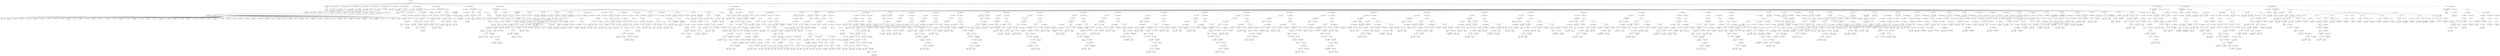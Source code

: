 digraph ast {
node [shape=none];
295773 [label=<<TABLE border='1' cellspacing='0' cellpadding='10' style='rounded' ><TR><TD border='0'>295773</TD><TD border='0'><B>Id</B></TD></TR><HR/><TR><TD border='0' cellpadding='5' colspan='2'>WP_Site_Query</TD></TR></TABLE>>];
295774 [label=<<TABLE border='1' cellspacing='0' cellpadding='10' style='rounded' ><TR><TD border='0'>295774</TD><TD border='0'><B>ClassName</B></TD></TR><HR/><TR><TD border='0' cellpadding='5' colspan='2'>WP_Site_Query</TD></TR></TABLE>>];
295774 -> 295773 [weight=2];
295775 [label=<<TABLE border='1' cellspacing='0' cellpadding='10' style='rounded' ><TR><TD border='0'>295775</TD><TD border='0'><B>Variable</B></TD></TR><HR/><TR><TD border='0' cellpadding='5'>(1140, 5901)</TD><TD border='0' cellpadding='5'>request</TD></TR></TABLE>>];
295780 [label=<<TABLE border='1' cellspacing='0' cellpadding='10' style='rounded' ><TR><TD border='0'>295780</TD><TD border='0'><B>StringLiteral</B></TD></TR><HR/><TR><TD border='0' cellpadding='5' colspan='2'>from</TD></TR></TABLE>>];
295781 [label=<<TABLE border='1' cellspacing='0' cellpadding='10' style='rounded' ><TR><TD border='0'>295781</TD><TD border='0'><B>StringLiteral</B></TD></TR><HR/><TR><TD border='0' cellpadding='5' colspan='2'></TD></TR></TABLE>>];
295782 [label=<<TABLE border='1' cellspacing='0' cellpadding='10' style='rounded' ><TR><TD border='0'>295782</TD><TD border='0'><B>StringLiteral</B></TD></TR><HR/><TR><TD border='0' cellpadding='5' colspan='2'>where</TD></TR></TABLE>>];
295783 [label=<<TABLE border='1' cellspacing='0' cellpadding='10' style='rounded' ><TR><TD border='0'>295783</TD><TD border='0'><B>Array</B></TD></TR></TABLE>>];
295776 [label=<<TABLE border='1' cellspacing='0' cellpadding='10' style='rounded' ><TR><TD border='0'>295776</TD><TD border='0'><B>PublicMemberDeclaration</B></TD></TR></TABLE>>];
295776 -> 295775 [weight=2];
295777 [label=<<TABLE border='1' cellspacing='0' cellpadding='10' style='rounded' ><TR><TD border='0'>295777</TD><TD border='0'><B>Variable</B></TD></TR><HR/><TR><TD border='0' cellpadding='5'>(1140, 5902)</TD><TD border='0' cellpadding='5'>sql_clauses</TD></TR></TABLE>>];
295778 [label=<<TABLE border='1' cellspacing='0' cellpadding='10' style='rounded' ><TR><TD border='0'>295778</TD><TD border='0'><B>StringLiteral</B></TD></TR><HR/><TR><TD border='0' cellpadding='5' colspan='2'>select</TD></TR></TABLE>>];
295779 [label=<<TABLE border='1' cellspacing='0' cellpadding='10' style='rounded' ><TR><TD border='0'>295779</TD><TD border='0'><B>StringLiteral</B></TD></TR><HR/><TR><TD border='0' cellpadding='5' colspan='2'></TD></TR></TABLE>>];
295788 [label=<<TABLE border='1' cellspacing='0' cellpadding='10' style='rounded' ><TR><TD border='0'>295788</TD><TD border='0'><B>StringLiteral</B></TD></TR><HR/><TR><TD border='0' cellpadding='5' colspan='2'>limits</TD></TR></TABLE>>];
295789 [label=<<TABLE border='1' cellspacing='0' cellpadding='10' style='rounded' ><TR><TD border='0'>295789</TD><TD border='0'><B>StringLiteral</B></TD></TR><HR/><TR><TD border='0' cellpadding='5' colspan='2'></TD></TR></TABLE>>];
295790 [label=<<TABLE border='1' cellspacing='0' cellpadding='10' style='rounded' ><TR><TD border='0'>295790</TD><TD border='0'><B>Array</B></TD></TR></TABLE>>];
295790 -> 295778 [weight=2];
295790 -> 295779 [weight=2];
295790 -> 295780 [weight=2];
295790 -> 295781 [weight=2];
295790 -> 295782 [weight=2];
295790 -> 295783 [weight=2];
295790 -> 295784 [weight=2];
295790 -> 295785 [weight=2];
295790 -> 295786 [weight=2];
295790 -> 295787 [weight=2];
295790 -> 295788 [weight=2];
295790 -> 295789 [weight=2];
295791 [label=<<TABLE border='1' cellspacing='0' cellpadding='10' style='rounded' ><TR><TD border='0'>295791</TD><TD border='0'><B>ProtectedMemberDeclaration</B></TD></TR></TABLE>>];
295791 -> 295777 [weight=2];
295791 -> 295790 [weight=2];
295784 [label=<<TABLE border='1' cellspacing='0' cellpadding='10' style='rounded' ><TR><TD border='0'>295784</TD><TD border='0'><B>StringLiteral</B></TD></TR><HR/><TR><TD border='0' cellpadding='5' colspan='2'>groupby</TD></TR></TABLE>>];
295785 [label=<<TABLE border='1' cellspacing='0' cellpadding='10' style='rounded' ><TR><TD border='0'>295785</TD><TD border='0'><B>StringLiteral</B></TD></TR><HR/><TR><TD border='0' cellpadding='5' colspan='2'></TD></TR></TABLE>>];
295786 [label=<<TABLE border='1' cellspacing='0' cellpadding='10' style='rounded' ><TR><TD border='0'>295786</TD><TD border='0'><B>StringLiteral</B></TD></TR><HR/><TR><TD border='0' cellpadding='5' colspan='2'>orderby</TD></TR></TABLE>>];
295787 [label=<<TABLE border='1' cellspacing='0' cellpadding='10' style='rounded' ><TR><TD border='0'>295787</TD><TD border='0'><B>StringLiteral</B></TD></TR><HR/><TR><TD border='0' cellpadding='5' colspan='2'></TD></TR></TABLE>>];
295796 [label=<<TABLE border='1' cellspacing='0' cellpadding='10' style='rounded' ><TR><TD border='0'>295796</TD><TD border='0'><B>PublicMemberDeclaration</B></TD></TR></TABLE>>];
295796 -> 295795 [weight=2];
295797 [label=<<TABLE border='1' cellspacing='0' cellpadding='10' style='rounded' ><TR><TD border='0'>295797</TD><TD border='0'><B>Variable</B></TD></TR><HR/><TR><TD border='0' cellpadding='5'>(1140, 5905)</TD><TD border='0' cellpadding='5'>query_var_defaults</TD></TR></TABLE>>];
295798 [label=<<TABLE border='1' cellspacing='0' cellpadding='10' style='rounded' ><TR><TD border='0'>295798</TD><TD border='0'><B>PublicMemberDeclaration</B></TD></TR></TABLE>>];
295798 -> 295797 [weight=2];
295799 [label=<<TABLE border='1' cellspacing='0' cellpadding='10' style='rounded' ><TR><TD border='0'>295799</TD><TD border='0'><B>Variable</B></TD></TR><HR/><TR><TD border='0' cellpadding='5'>(1140, 5906)</TD><TD border='0' cellpadding='5'>sites</TD></TR></TABLE>>];
295792 [label=<<TABLE border='1' cellspacing='0' cellpadding='10' style='rounded' ><TR><TD border='0'>295792</TD><TD border='0'><B>Variable</B></TD></TR><HR/><TR><TD border='0' cellpadding='5'>(1140, 5903)</TD><TD border='0' cellpadding='5'>date_query</TD></TR></TABLE>>];
295793 [label=<<TABLE border='1' cellspacing='0' cellpadding='10' style='rounded' ><TR><TD border='0'>295793</TD><TD border='0'><B>False</B></TD></TR><HR/><TR><TD border='0' cellpadding='5' colspan='2'>false</TD></TR></TABLE>>];
295794 [label=<<TABLE border='1' cellspacing='0' cellpadding='10' style='rounded' ><TR><TD border='0'>295794</TD><TD border='0'><B>PublicMemberDeclaration</B></TD></TR></TABLE>>];
295794 -> 295792 [weight=2];
295794 -> 295793 [weight=2];
295795 [label=<<TABLE border='1' cellspacing='0' cellpadding='10' style='rounded' ><TR><TD border='0'>295795</TD><TD border='0'><B>Variable</B></TD></TR><HR/><TR><TD border='0' cellpadding='5'>(1140, 5904)</TD><TD border='0' cellpadding='5'>query_vars</TD></TR></TABLE>>];
295804 [label=<<TABLE border='1' cellspacing='0' cellpadding='10' style='rounded' ><TR><TD border='0'>295804</TD><TD border='0'><B>Variable</B></TD></TR><HR/><TR><TD border='0' cellpadding='5'>(1140, 5908)</TD><TD border='0' cellpadding='5'>max_num_pages</TD></TR></TABLE>>];
295805 [label=<<TABLE border='1' cellspacing='0' cellpadding='10' style='rounded' ><TR><TD border='0'>295805</TD><TD border='0'><B>IntegerLiteral</B></TD></TR><HR/><TR><TD border='0' cellpadding='5' colspan='2'>0</TD></TR></TABLE>>];
295806 [label=<<TABLE border='1' cellspacing='0' cellpadding='10' style='rounded' ><TR><TD border='0'>295806</TD><TD border='0'><B>PublicMemberDeclaration</B></TD></TR></TABLE>>];
295806 -> 295804 [weight=2];
295806 -> 295805 [weight=2];
295807 [label=<<TABLE border='1' cellspacing='0' cellpadding='10' style='rounded' ><TR><TD border='0'>295807</TD><TD border='0'><B>Id</B></TD></TR><HR/><TR><TD border='0' cellpadding='5' colspan='2'>__construct</TD></TR></TABLE>>];
295800 [label=<<TABLE border='1' cellspacing='0' cellpadding='10' style='rounded' ><TR><TD border='0'>295800</TD><TD border='0'><B>PublicMemberDeclaration</B></TD></TR></TABLE>>];
295800 -> 295799 [weight=2];
295801 [label=<<TABLE border='1' cellspacing='0' cellpadding='10' style='rounded' ><TR><TD border='0'>295801</TD><TD border='0'><B>Variable</B></TD></TR><HR/><TR><TD border='0' cellpadding='5'>(1140, 5907)</TD><TD border='0' cellpadding='5'>found_sites</TD></TR></TABLE>>];
295802 [label=<<TABLE border='1' cellspacing='0' cellpadding='10' style='rounded' ><TR><TD border='0'>295802</TD><TD border='0'><B>IntegerLiteral</B></TD></TR><HR/><TR><TD border='0' cellpadding='5' colspan='2'>0</TD></TR></TABLE>>];
295803 [label=<<TABLE border='1' cellspacing='0' cellpadding='10' style='rounded' ><TR><TD border='0'>295803</TD><TD border='0'><B>PublicMemberDeclaration</B></TD></TR></TABLE>>];
295803 -> 295801 [weight=2];
295803 -> 295802 [weight=2];
295812 [label=<<TABLE border='1' cellspacing='0' cellpadding='10' style='rounded' ><TR><TD border='0'>295812</TD><TD border='0'><B>ParameterList</B></TD></TR></TABLE>>];
295812 -> 295811 [weight=2];
295813 [label=<<TABLE border='1' cellspacing='0' cellpadding='10' style='rounded' ><TR><TD border='0'>295813</TD><TD border='0'><B>Variable</B></TD></TR><HR/><TR><TD border='0' cellpadding='5'>(1140, 5909)</TD><TD border='0' cellpadding='5'>this</TD></TR></TABLE>>];
295814 [label=<<TABLE border='1' cellspacing='0' cellpadding='10' style='rounded' ><TR><TD border='0'>295814</TD><TD border='0'><B>Id</B></TD></TR><HR/><TR><TD border='0' cellpadding='5' colspan='2'>query_var_defaults</TD></TR></TABLE>>];
295815 [label=<<TABLE border='1' cellspacing='0' cellpadding='10' style='rounded' ><TR><TD border='0'>295815</TD><TD border='0'><B>BinOP</B></TD></TR><HR/><TR><TD border='0' cellpadding='5' colspan='2'>-&gt;</TD></TR></TABLE>>];
295815 -> 295813 [weight=2];
295815 -> 295814 [weight=2];
295808 [label=<<TABLE border='1' cellspacing='0' cellpadding='10' style='rounded' ><TR><TD border='0'>295808</TD><TD border='0'><B>ReturnValueMethod</B></TD></TR><HR/><TR><TD border='0' cellpadding='5' colspan='2'>__construct</TD></TR></TABLE>>];
295808 -> 295807 [weight=2];
295809 [label=<<TABLE border='1' cellspacing='0' cellpadding='10' style='rounded' ><TR><TD border='0'>295809</TD><TD border='0'><B>Variable</B></TD></TR><HR/><TR><TD border='0' cellpadding='5'>(0, 1137)</TD><TD border='0' cellpadding='5'>query</TD></TR></TABLE>>];
295810 [label=<<TABLE border='1' cellspacing='0' cellpadding='10' style='rounded' ><TR><TD border='0'>295810</TD><TD border='0'><B>StringLiteral</B></TD></TR><HR/><TR><TD border='0' cellpadding='5' colspan='2'></TD></TR></TABLE>>];
295811 [label=<<TABLE border='1' cellspacing='0' cellpadding='10' style='rounded' ><TR><TD border='0'>295811</TD><TD border='0'><B>OptValueParameter</B></TD></TR></TABLE>>];
295811 -> 295809 [weight=2];
295811 -> 295810 [weight=2];
295820 [label=<<TABLE border='1' cellspacing='0' cellpadding='10' style='rounded' ><TR><TD border='0'>295820</TD><TD border='0'><B>StringLiteral</B></TD></TR><HR/><TR><TD border='0' cellpadding='5' colspan='2'></TD></TR></TABLE>>];
295821 [label=<<TABLE border='1' cellspacing='0' cellpadding='10' style='rounded' ><TR><TD border='0'>295821</TD><TD border='0'><B>StringLiteral</B></TD></TR><HR/><TR><TD border='0' cellpadding='5' colspan='2'>site__in</TD></TR></TABLE>>];
295822 [label=<<TABLE border='1' cellspacing='0' cellpadding='10' style='rounded' ><TR><TD border='0'>295822</TD><TD border='0'><B>StringLiteral</B></TD></TR><HR/><TR><TD border='0' cellpadding='5' colspan='2'></TD></TR></TABLE>>];
295823 [label=<<TABLE border='1' cellspacing='0' cellpadding='10' style='rounded' ><TR><TD border='0'>295823</TD><TD border='0'><B>StringLiteral</B></TD></TR><HR/><TR><TD border='0' cellpadding='5' colspan='2'>site__not_in</TD></TR></TABLE>>];
295816 [label=<<TABLE border='1' cellspacing='0' cellpadding='10' style='rounded' ><TR><TD border='0'>295816</TD><TD border='0'><B>BinOP</B></TD></TR><HR/><TR><TD border='0' cellpadding='5' colspan='2'>=</TD></TR></TABLE>>];
295816 -> 295815 [weight=2];
295816 -> 295879 [weight=2];
295817 [label=<<TABLE border='1' cellspacing='0' cellpadding='10' style='rounded' ><TR><TD border='0'>295817</TD><TD border='0'><B>StringLiteral</B></TD></TR><HR/><TR><TD border='0' cellpadding='5' colspan='2'>fields</TD></TR></TABLE>>];
295818 [label=<<TABLE border='1' cellspacing='0' cellpadding='10' style='rounded' ><TR><TD border='0'>295818</TD><TD border='0'><B>StringLiteral</B></TD></TR><HR/><TR><TD border='0' cellpadding='5' colspan='2'></TD></TR></TABLE>>];
295819 [label=<<TABLE border='1' cellspacing='0' cellpadding='10' style='rounded' ><TR><TD border='0'>295819</TD><TD border='0'><B>StringLiteral</B></TD></TR><HR/><TR><TD border='0' cellpadding='5' colspan='2'>ID</TD></TR></TABLE>>];
295828 [label=<<TABLE border='1' cellspacing='0' cellpadding='10' style='rounded' ><TR><TD border='0'>295828</TD><TD border='0'><B>StringLiteral</B></TD></TR><HR/><TR><TD border='0' cellpadding='5' colspan='2'></TD></TR></TABLE>>];
295829 [label=<<TABLE border='1' cellspacing='0' cellpadding='10' style='rounded' ><TR><TD border='0'>295829</TD><TD border='0'><B>StringLiteral</B></TD></TR><HR/><TR><TD border='0' cellpadding='5' colspan='2'>no_found_rows</TD></TR></TABLE>>];
295830 [label=<<TABLE border='1' cellspacing='0' cellpadding='10' style='rounded' ><TR><TD border='0'>295830</TD><TD border='0'><B>True</B></TD></TR><HR/><TR><TD border='0' cellpadding='5' colspan='2'>true</TD></TR></TABLE>>];
295831 [label=<<TABLE border='1' cellspacing='0' cellpadding='10' style='rounded' ><TR><TD border='0'>295831</TD><TD border='0'><B>StringLiteral</B></TD></TR><HR/><TR><TD border='0' cellpadding='5' colspan='2'>orderby</TD></TR></TABLE>>];
295824 [label=<<TABLE border='1' cellspacing='0' cellpadding='10' style='rounded' ><TR><TD border='0'>295824</TD><TD border='0'><B>StringLiteral</B></TD></TR><HR/><TR><TD border='0' cellpadding='5' colspan='2'></TD></TR></TABLE>>];
295825 [label=<<TABLE border='1' cellspacing='0' cellpadding='10' style='rounded' ><TR><TD border='0'>295825</TD><TD border='0'><B>StringLiteral</B></TD></TR><HR/><TR><TD border='0' cellpadding='5' colspan='2'>number</TD></TR></TABLE>>];
295826 [label=<<TABLE border='1' cellspacing='0' cellpadding='10' style='rounded' ><TR><TD border='0'>295826</TD><TD border='0'><B>IntegerLiteral</B></TD></TR><HR/><TR><TD border='0' cellpadding='5' colspan='2'>100</TD></TR></TABLE>>];
295827 [label=<<TABLE border='1' cellspacing='0' cellpadding='10' style='rounded' ><TR><TD border='0'>295827</TD><TD border='0'><B>StringLiteral</B></TD></TR><HR/><TR><TD border='0' cellpadding='5' colspan='2'>offset</TD></TR></TABLE>>];
295836 [label=<<TABLE border='1' cellspacing='0' cellpadding='10' style='rounded' ><TR><TD border='0'>295836</TD><TD border='0'><B>IntegerLiteral</B></TD></TR><HR/><TR><TD border='0' cellpadding='5' colspan='2'>0</TD></TR></TABLE>>];
295837 [label=<<TABLE border='1' cellspacing='0' cellpadding='10' style='rounded' ><TR><TD border='0'>295837</TD><TD border='0'><B>StringLiteral</B></TD></TR><HR/><TR><TD border='0' cellpadding='5' colspan='2'>network__in</TD></TR></TABLE>>];
295838 [label=<<TABLE border='1' cellspacing='0' cellpadding='10' style='rounded' ><TR><TD border='0'>295838</TD><TD border='0'><B>StringLiteral</B></TD></TR><HR/><TR><TD border='0' cellpadding='5' colspan='2'></TD></TR></TABLE>>];
295839 [label=<<TABLE border='1' cellspacing='0' cellpadding='10' style='rounded' ><TR><TD border='0'>295839</TD><TD border='0'><B>StringLiteral</B></TD></TR><HR/><TR><TD border='0' cellpadding='5' colspan='2'>network__not_in</TD></TR></TABLE>>];
295832 [label=<<TABLE border='1' cellspacing='0' cellpadding='10' style='rounded' ><TR><TD border='0'>295832</TD><TD border='0'><B>StringLiteral</B></TD></TR><HR/><TR><TD border='0' cellpadding='5' colspan='2'>id</TD></TR></TABLE>>];
295833 [label=<<TABLE border='1' cellspacing='0' cellpadding='10' style='rounded' ><TR><TD border='0'>295833</TD><TD border='0'><B>StringLiteral</B></TD></TR><HR/><TR><TD border='0' cellpadding='5' colspan='2'>order</TD></TR></TABLE>>];
295834 [label=<<TABLE border='1' cellspacing='0' cellpadding='10' style='rounded' ><TR><TD border='0'>295834</TD><TD border='0'><B>StringLiteral</B></TD></TR><HR/><TR><TD border='0' cellpadding='5' colspan='2'>ASC</TD></TR></TABLE>>];
295835 [label=<<TABLE border='1' cellspacing='0' cellpadding='10' style='rounded' ><TR><TD border='0'>295835</TD><TD border='0'><B>StringLiteral</B></TD></TR><HR/><TR><TD border='0' cellpadding='5' colspan='2'>network_id</TD></TR></TABLE>>];
295844 [label=<<TABLE border='1' cellspacing='0' cellpadding='10' style='rounded' ><TR><TD border='0'>295844</TD><TD border='0'><B>StringLiteral</B></TD></TR><HR/><TR><TD border='0' cellpadding='5' colspan='2'></TD></TR></TABLE>>];
295845 [label=<<TABLE border='1' cellspacing='0' cellpadding='10' style='rounded' ><TR><TD border='0'>295845</TD><TD border='0'><B>StringLiteral</B></TD></TR><HR/><TR><TD border='0' cellpadding='5' colspan='2'>domain__not_in</TD></TR></TABLE>>];
295846 [label=<<TABLE border='1' cellspacing='0' cellpadding='10' style='rounded' ><TR><TD border='0'>295846</TD><TD border='0'><B>StringLiteral</B></TD></TR><HR/><TR><TD border='0' cellpadding='5' colspan='2'></TD></TR></TABLE>>];
295847 [label=<<TABLE border='1' cellspacing='0' cellpadding='10' style='rounded' ><TR><TD border='0'>295847</TD><TD border='0'><B>StringLiteral</B></TD></TR><HR/><TR><TD border='0' cellpadding='5' colspan='2'>path</TD></TR></TABLE>>];
295840 [label=<<TABLE border='1' cellspacing='0' cellpadding='10' style='rounded' ><TR><TD border='0'>295840</TD><TD border='0'><B>StringLiteral</B></TD></TR><HR/><TR><TD border='0' cellpadding='5' colspan='2'></TD></TR></TABLE>>];
295841 [label=<<TABLE border='1' cellspacing='0' cellpadding='10' style='rounded' ><TR><TD border='0'>295841</TD><TD border='0'><B>StringLiteral</B></TD></TR><HR/><TR><TD border='0' cellpadding='5' colspan='2'>domain</TD></TR></TABLE>>];
295842 [label=<<TABLE border='1' cellspacing='0' cellpadding='10' style='rounded' ><TR><TD border='0'>295842</TD><TD border='0'><B>StringLiteral</B></TD></TR><HR/><TR><TD border='0' cellpadding='5' colspan='2'></TD></TR></TABLE>>];
295843 [label=<<TABLE border='1' cellspacing='0' cellpadding='10' style='rounded' ><TR><TD border='0'>295843</TD><TD border='0'><B>StringLiteral</B></TD></TR><HR/><TR><TD border='0' cellpadding='5' colspan='2'>domain__in</TD></TR></TABLE>>];
295852 [label=<<TABLE border='1' cellspacing='0' cellpadding='10' style='rounded' ><TR><TD border='0'>295852</TD><TD border='0'><B>StringLiteral</B></TD></TR><HR/><TR><TD border='0' cellpadding='5' colspan='2'></TD></TR></TABLE>>];
295853 [label=<<TABLE border='1' cellspacing='0' cellpadding='10' style='rounded' ><TR><TD border='0'>295853</TD><TD border='0'><B>StringLiteral</B></TD></TR><HR/><TR><TD border='0' cellpadding='5' colspan='2'>public</TD></TR></TABLE>>];
295854 [label=<<TABLE border='1' cellspacing='0' cellpadding='10' style='rounded' ><TR><TD border='0'>295854</TD><TD border='0'><B>Null</B></TD></TR><HR/><TR><TD border='0' cellpadding='5' colspan='2'>null</TD></TR></TABLE>>];
295855 [label=<<TABLE border='1' cellspacing='0' cellpadding='10' style='rounded' ><TR><TD border='0'>295855</TD><TD border='0'><B>StringLiteral</B></TD></TR><HR/><TR><TD border='0' cellpadding='5' colspan='2'>archived</TD></TR></TABLE>>];
295848 [label=<<TABLE border='1' cellspacing='0' cellpadding='10' style='rounded' ><TR><TD border='0'>295848</TD><TD border='0'><B>StringLiteral</B></TD></TR><HR/><TR><TD border='0' cellpadding='5' colspan='2'></TD></TR></TABLE>>];
295849 [label=<<TABLE border='1' cellspacing='0' cellpadding='10' style='rounded' ><TR><TD border='0'>295849</TD><TD border='0'><B>StringLiteral</B></TD></TR><HR/><TR><TD border='0' cellpadding='5' colspan='2'>path__in</TD></TR></TABLE>>];
295850 [label=<<TABLE border='1' cellspacing='0' cellpadding='10' style='rounded' ><TR><TD border='0'>295850</TD><TD border='0'><B>StringLiteral</B></TD></TR><HR/><TR><TD border='0' cellpadding='5' colspan='2'></TD></TR></TABLE>>];
295851 [label=<<TABLE border='1' cellspacing='0' cellpadding='10' style='rounded' ><TR><TD border='0'>295851</TD><TD border='0'><B>StringLiteral</B></TD></TR><HR/><TR><TD border='0' cellpadding='5' colspan='2'>path__not_in</TD></TR></TABLE>>];
295860 [label=<<TABLE border='1' cellspacing='0' cellpadding='10' style='rounded' ><TR><TD border='0'>295860</TD><TD border='0'><B>Null</B></TD></TR><HR/><TR><TD border='0' cellpadding='5' colspan='2'>null</TD></TR></TABLE>>];
295861 [label=<<TABLE border='1' cellspacing='0' cellpadding='10' style='rounded' ><TR><TD border='0'>295861</TD><TD border='0'><B>StringLiteral</B></TD></TR><HR/><TR><TD border='0' cellpadding='5' colspan='2'>deleted</TD></TR></TABLE>>];
295862 [label=<<TABLE border='1' cellspacing='0' cellpadding='10' style='rounded' ><TR><TD border='0'>295862</TD><TD border='0'><B>Null</B></TD></TR><HR/><TR><TD border='0' cellpadding='5' colspan='2'>null</TD></TR></TABLE>>];
295863 [label=<<TABLE border='1' cellspacing='0' cellpadding='10' style='rounded' ><TR><TD border='0'>295863</TD><TD border='0'><B>StringLiteral</B></TD></TR><HR/><TR><TD border='0' cellpadding='5' colspan='2'>lang_id</TD></TR></TABLE>>];
295856 [label=<<TABLE border='1' cellspacing='0' cellpadding='10' style='rounded' ><TR><TD border='0'>295856</TD><TD border='0'><B>Null</B></TD></TR><HR/><TR><TD border='0' cellpadding='5' colspan='2'>null</TD></TR></TABLE>>];
295857 [label=<<TABLE border='1' cellspacing='0' cellpadding='10' style='rounded' ><TR><TD border='0'>295857</TD><TD border='0'><B>StringLiteral</B></TD></TR><HR/><TR><TD border='0' cellpadding='5' colspan='2'>mature</TD></TR></TABLE>>];
295858 [label=<<TABLE border='1' cellspacing='0' cellpadding='10' style='rounded' ><TR><TD border='0'>295858</TD><TD border='0'><B>Null</B></TD></TR><HR/><TR><TD border='0' cellpadding='5' colspan='2'>null</TD></TR></TABLE>>];
295859 [label=<<TABLE border='1' cellspacing='0' cellpadding='10' style='rounded' ><TR><TD border='0'>295859</TD><TD border='0'><B>StringLiteral</B></TD></TR><HR/><TR><TD border='0' cellpadding='5' colspan='2'>spam</TD></TR></TABLE>>];
295868 [label=<<TABLE border='1' cellspacing='0' cellpadding='10' style='rounded' ><TR><TD border='0'>295868</TD><TD border='0'><B>StringLiteral</B></TD></TR><HR/><TR><TD border='0' cellpadding='5' colspan='2'></TD></TR></TABLE>>];
295869 [label=<<TABLE border='1' cellspacing='0' cellpadding='10' style='rounded' ><TR><TD border='0'>295869</TD><TD border='0'><B>StringLiteral</B></TD></TR><HR/><TR><TD border='0' cellpadding='5' colspan='2'>search</TD></TR></TABLE>>];
295870 [label=<<TABLE border='1' cellspacing='0' cellpadding='10' style='rounded' ><TR><TD border='0'>295870</TD><TD border='0'><B>StringLiteral</B></TD></TR><HR/><TR><TD border='0' cellpadding='5' colspan='2'></TD></TR></TABLE>>];
295871 [label=<<TABLE border='1' cellspacing='0' cellpadding='10' style='rounded' ><TR><TD border='0'>295871</TD><TD border='0'><B>StringLiteral</B></TD></TR><HR/><TR><TD border='0' cellpadding='5' colspan='2'>search_columns</TD></TR></TABLE>>];
295864 [label=<<TABLE border='1' cellspacing='0' cellpadding='10' style='rounded' ><TR><TD border='0'>295864</TD><TD border='0'><B>Null</B></TD></TR><HR/><TR><TD border='0' cellpadding='5' colspan='2'>null</TD></TR></TABLE>>];
295865 [label=<<TABLE border='1' cellspacing='0' cellpadding='10' style='rounded' ><TR><TD border='0'>295865</TD><TD border='0'><B>StringLiteral</B></TD></TR><HR/><TR><TD border='0' cellpadding='5' colspan='2'>lang__in</TD></TR></TABLE>>];
295866 [label=<<TABLE border='1' cellspacing='0' cellpadding='10' style='rounded' ><TR><TD border='0'>295866</TD><TD border='0'><B>StringLiteral</B></TD></TR><HR/><TR><TD border='0' cellpadding='5' colspan='2'></TD></TR></TABLE>>];
295867 [label=<<TABLE border='1' cellspacing='0' cellpadding='10' style='rounded' ><TR><TD border='0'>295867</TD><TD border='0'><B>StringLiteral</B></TD></TR><HR/><TR><TD border='0' cellpadding='5' colspan='2'>lang__not_in</TD></TR></TABLE>>];
295876 [label=<<TABLE border='1' cellspacing='0' cellpadding='10' style='rounded' ><TR><TD border='0'>295876</TD><TD border='0'><B>Null</B></TD></TR><HR/><TR><TD border='0' cellpadding='5' colspan='2'>null</TD></TR></TABLE>>];
295877 [label=<<TABLE border='1' cellspacing='0' cellpadding='10' style='rounded' ><TR><TD border='0'>295877</TD><TD border='0'><B>StringLiteral</B></TD></TR><HR/><TR><TD border='0' cellpadding='5' colspan='2'>update_site_cache</TD></TR></TABLE>>];
295878 [label=<<TABLE border='1' cellspacing='0' cellpadding='10' style='rounded' ><TR><TD border='0'>295878</TD><TD border='0'><B>True</B></TD></TR><HR/><TR><TD border='0' cellpadding='5' colspan='2'>true</TD></TR></TABLE>>];
295879 [label=<<TABLE border='1' cellspacing='0' cellpadding='10' style='rounded' ><TR><TD border='0'>295879</TD><TD border='0'><B>Array</B></TD></TR></TABLE>>];
295879 -> 295817 [weight=2];
295879 -> 295818 [weight=2];
295879 -> 295819 [weight=2];
295879 -> 295820 [weight=2];
295879 -> 295821 [weight=2];
295879 -> 295822 [weight=2];
295879 -> 295823 [weight=2];
295879 -> 295824 [weight=2];
295879 -> 295825 [weight=2];
295879 -> 295826 [weight=2];
295879 -> 295827 [weight=2];
295879 -> 295828 [weight=2];
295879 -> 295829 [weight=2];
295879 -> 295830 [weight=2];
295879 -> 295831 [weight=2];
295879 -> 295832 [weight=2];
295879 -> 295833 [weight=2];
295879 -> 295834 [weight=2];
295879 -> 295835 [weight=2];
295879 -> 295836 [weight=2];
295879 -> 295837 [weight=2];
295879 -> 295838 [weight=2];
295879 -> 295839 [weight=2];
295879 -> 295840 [weight=2];
295879 -> 295841 [weight=2];
295879 -> 295842 [weight=2];
295879 -> 295843 [weight=2];
295879 -> 295844 [weight=2];
295879 -> 295845 [weight=2];
295879 -> 295846 [weight=2];
295879 -> 295847 [weight=2];
295879 -> 295848 [weight=2];
295879 -> 295849 [weight=2];
295879 -> 295850 [weight=2];
295879 -> 295851 [weight=2];
295879 -> 295852 [weight=2];
295879 -> 295853 [weight=2];
295879 -> 295854 [weight=2];
295879 -> 295855 [weight=2];
295879 -> 295856 [weight=2];
295879 -> 295857 [weight=2];
295879 -> 295858 [weight=2];
295879 -> 295859 [weight=2];
295879 -> 295860 [weight=2];
295879 -> 295861 [weight=2];
295879 -> 295862 [weight=2];
295879 -> 295863 [weight=2];
295879 -> 295864 [weight=2];
295879 -> 295865 [weight=2];
295879 -> 295866 [weight=2];
295879 -> 295867 [weight=2];
295879 -> 295868 [weight=2];
295879 -> 295869 [weight=2];
295879 -> 295870 [weight=2];
295879 -> 295871 [weight=2];
295879 -> 295872 [weight=2];
295879 -> 295873 [weight=2];
295879 -> 295874 [weight=2];
295879 -> 295875 [weight=2];
295879 -> 295876 [weight=2];
295879 -> 295877 [weight=2];
295879 -> 295878 [weight=2];
295872 [label=<<TABLE border='1' cellspacing='0' cellpadding='10' style='rounded' ><TR><TD border='0'>295872</TD><TD border='0'><B>Array</B></TD></TR></TABLE>>];
295873 [label=<<TABLE border='1' cellspacing='0' cellpadding='10' style='rounded' ><TR><TD border='0'>295873</TD><TD border='0'><B>StringLiteral</B></TD></TR><HR/><TR><TD border='0' cellpadding='5' colspan='2'>count</TD></TR></TABLE>>];
295874 [label=<<TABLE border='1' cellspacing='0' cellpadding='10' style='rounded' ><TR><TD border='0'>295874</TD><TD border='0'><B>False</B></TD></TR><HR/><TR><TD border='0' cellpadding='5' colspan='2'>false</TD></TR></TABLE>>];
295875 [label=<<TABLE border='1' cellspacing='0' cellpadding='10' style='rounded' ><TR><TD border='0'>295875</TD><TD border='0'><B>StringLiteral</B></TD></TR><HR/><TR><TD border='0' cellpadding='5' colspan='2'>date_query</TD></TR></TABLE>>];
295884 [label=<<TABLE border='1' cellspacing='0' cellpadding='10' style='rounded' ><TR><TD border='0'>295884</TD><TD border='0'><B>FunctionCall</B></TD></TR><HR/><TR><TD border='0' cellpadding='5' colspan='2'>empty</TD></TR></TABLE>>];
295884 -> 295881 [weight=2];
295884 -> 295883 [weight=2];
295885 [label=<<TABLE border='1' cellspacing='0' cellpadding='10' style='rounded' ><TR><TD border='0'>295885</TD><TD border='0'><B>UnaryOP</B></TD></TR><HR/><TR><TD border='0' cellpadding='5' colspan='2'>!</TD></TR></TABLE>>];
295885 -> 295884 [weight=2];
295886 [label=<<TABLE border='1' cellspacing='0' cellpadding='10' style='rounded' ><TR><TD border='0'>295886</TD><TD border='0'><B>Condition</B></TD></TR></TABLE>>];
295886 -> 295885 [weight=2];
295887 [label=<<TABLE border='1' cellspacing='0' cellpadding='10' style='rounded' ><TR><TD border='0'>295887</TD><TD border='0'><B>Variable</B></TD></TR><HR/><TR><TD border='0' cellpadding='5'>(1140, 5909)</TD><TD border='0' cellpadding='5'>this</TD></TR></TABLE>>];
295881 [label=<<TABLE border='1' cellspacing='0' cellpadding='10' style='rounded' ><TR><TD border='0'>295881</TD><TD border='0'><B>Id</B></TD></TR><HR/><TR><TD border='0' cellpadding='5' colspan='2'>empty</TD></TR></TABLE>>];
295882 [label=<<TABLE border='1' cellspacing='0' cellpadding='10' style='rounded' ><TR><TD border='0'>295882</TD><TD border='0'><B>Variable</B></TD></TR><HR/><TR><TD border='0' cellpadding='5'>(0, 1137)</TD><TD border='0' cellpadding='5'>query</TD></TR></TABLE>>];
295883 [label=<<TABLE border='1' cellspacing='0' cellpadding='10' style='rounded' ><TR><TD border='0'>295883</TD><TD border='0'><B>ArgumentList</B></TD></TR></TABLE>>];
295883 -> 295882 [weight=2];
295892 [label=<<TABLE border='1' cellspacing='0' cellpadding='10' style='rounded' ><TR><TD border='0'>295892</TD><TD border='0'><B>BinOP</B></TD></TR><HR/><TR><TD border='0' cellpadding='5' colspan='2'>-&gt;</TD></TR></TABLE>>];
295892 -> 295887 [weight=2];
295892 -> 295891 [weight=2];
295893 [label=<<TABLE border='1' cellspacing='0' cellpadding='10' style='rounded' ><TR><TD border='0'>295893</TD><TD border='0'><B>Block</B></TD></TR></TABLE>>];
295893 -> 295892 [weight=2];
295894 [label=<<TABLE border='1' cellspacing='0' cellpadding='10' style='rounded' ><TR><TD border='0'>295894</TD><TD border='0'><B>IfThenStatement</B></TD></TR></TABLE>>];
295894 -> 295886 [weight=2];
295894 -> 295895 [weight=2];
295895 [label=<<TABLE border='1' cellspacing='0' cellpadding='10' style='rounded' ><TR><TD border='0'>295895</TD><TD border='0'><B>StatementBody</B></TD></TR></TABLE>>];
295895 -> 295893 [weight=2];
295888 [label=<<TABLE border='1' cellspacing='0' cellpadding='10' style='rounded' ><TR><TD border='0'>295888</TD><TD border='0'><B>Id</B></TD></TR><HR/><TR><TD border='0' cellpadding='5' colspan='2'>query</TD></TR></TABLE>>];
295889 [label=<<TABLE border='1' cellspacing='0' cellpadding='10' style='rounded' ><TR><TD border='0'>295889</TD><TD border='0'><B>Variable</B></TD></TR><HR/><TR><TD border='0' cellpadding='5'>(0, 1137)</TD><TD border='0' cellpadding='5'>query</TD></TR></TABLE>>];
295890 [label=<<TABLE border='1' cellspacing='0' cellpadding='10' style='rounded' ><TR><TD border='0'>295890</TD><TD border='0'><B>ArgumentList</B></TD></TR></TABLE>>];
295890 -> 295889 [weight=2];
295891 [label=<<TABLE border='1' cellspacing='0' cellpadding='10' style='rounded' ><TR><TD border='0'>295891</TD><TD border='0'><B>MethodCall</B></TD></TR><HR/><TR><TD border='0' cellpadding='5' colspan='2'>query</TD></TR></TABLE>>];
295891 -> 295888 [weight=2];
295891 -> 295890 [weight=2];
295900 [label=<<TABLE border='1' cellspacing='0' cellpadding='10' style='rounded' ><TR><TD border='0'>295900</TD><TD border='0'><B>Variable</B></TD></TR><HR/><TR><TD border='0' cellpadding='5'>(0, 1137)</TD><TD border='0' cellpadding='5'>query</TD></TR></TABLE>>];
295901 [label=<<TABLE border='1' cellspacing='0' cellpadding='10' style='rounded' ><TR><TD border='0'>295901</TD><TD border='0'><B>StringLiteral</B></TD></TR><HR/><TR><TD border='0' cellpadding='5' colspan='2'></TD></TR></TABLE>>];
295902 [label=<<TABLE border='1' cellspacing='0' cellpadding='10' style='rounded' ><TR><TD border='0'>295902</TD><TD border='0'><B>OptValueParameter</B></TD></TR></TABLE>>];
295902 -> 295900 [weight=2];
295902 -> 295901 [weight=2];
295903 [label=<<TABLE border='1' cellspacing='0' cellpadding='10' style='rounded' ><TR><TD border='0'>295903</TD><TD border='0'><B>ParameterList</B></TD></TR></TABLE>>];
295903 -> 295902 [weight=2];
295896 [label=<<TABLE border='1' cellspacing='0' cellpadding='10' style='rounded' ><TR><TD border='0'>295896</TD><TD border='0'><B>Block</B></TD></TR></TABLE>>];
295896 -> 295816 [weight=2];
295896 -> 295894 [weight=2];
295897 [label=<<TABLE border='1' cellspacing='0' cellpadding='10' style='rounded' ><TR><TD border='0'>295897</TD><TD border='0'><B>PublicMethodStatement</B></TD></TR></TABLE>>];
295897 -> 295808 [weight=2];
295897 -> 295812 [weight=2];
295897 -> 295896 [weight=2];
295898 [label=<<TABLE border='1' cellspacing='0' cellpadding='10' style='rounded' ><TR><TD border='0'>295898</TD><TD border='0'><B>Id</B></TD></TR><HR/><TR><TD border='0' cellpadding='5' colspan='2'>parse_query</TD></TR></TABLE>>];
295899 [label=<<TABLE border='1' cellspacing='0' cellpadding='10' style='rounded' ><TR><TD border='0'>295899</TD><TD border='0'><B>ReturnValueMethod</B></TD></TR><HR/><TR><TD border='0' cellpadding='5' colspan='2'>parse_query</TD></TR></TABLE>>];
295899 -> 295898 [weight=2];
295908 [label=<<TABLE border='1' cellspacing='0' cellpadding='10' style='rounded' ><TR><TD border='0'>295908</TD><TD border='0'><B>Condition</B></TD></TR></TABLE>>];
295908 -> 295907 [weight=2];
295909 [label=<<TABLE border='1' cellspacing='0' cellpadding='10' style='rounded' ><TR><TD border='0'>295909</TD><TD border='0'><B>Variable</B></TD></TR><HR/><TR><TD border='0' cellpadding='5'>(0, 1137)</TD><TD border='0' cellpadding='5'>query</TD></TR></TABLE>>];
295910 [label=<<TABLE border='1' cellspacing='0' cellpadding='10' style='rounded' ><TR><TD border='0'>295910</TD><TD border='0'><B>BinOP</B></TD></TR><HR/><TR><TD border='0' cellpadding='5' colspan='2'>=</TD></TR></TABLE>>];
295910 -> 295909 [weight=2];
295910 -> 295913 [weight=2];
295911 [label=<<TABLE border='1' cellspacing='0' cellpadding='10' style='rounded' ><TR><TD border='0'>295911</TD><TD border='0'><B>Variable</B></TD></TR><HR/><TR><TD border='0' cellpadding='5'>(1140, 5909)</TD><TD border='0' cellpadding='5'>this</TD></TR></TABLE>>];
295904 [label=<<TABLE border='1' cellspacing='0' cellpadding='10' style='rounded' ><TR><TD border='0'>295904</TD><TD border='0'><B>Id</B></TD></TR><HR/><TR><TD border='0' cellpadding='5' colspan='2'>empty</TD></TR></TABLE>>];
295905 [label=<<TABLE border='1' cellspacing='0' cellpadding='10' style='rounded' ><TR><TD border='0'>295905</TD><TD border='0'><B>Variable</B></TD></TR><HR/><TR><TD border='0' cellpadding='5'>(0, 1137)</TD><TD border='0' cellpadding='5'>query</TD></TR></TABLE>>];
295906 [label=<<TABLE border='1' cellspacing='0' cellpadding='10' style='rounded' ><TR><TD border='0'>295906</TD><TD border='0'><B>ArgumentList</B></TD></TR></TABLE>>];
295906 -> 295905 [weight=2];
295907 [label=<<TABLE border='1' cellspacing='0' cellpadding='10' style='rounded' ><TR><TD border='0'>295907</TD><TD border='0'><B>FunctionCall</B></TD></TR><HR/><TR><TD border='0' cellpadding='5' colspan='2'>empty</TD></TR></TABLE>>];
295907 -> 295904 [weight=2];
295907 -> 295906 [weight=2];
295916 [label=<<TABLE border='1' cellspacing='0' cellpadding='10' style='rounded' ><TR><TD border='0'>295916</TD><TD border='0'><B>StatementBody</B></TD></TR></TABLE>>];
295916 -> 295914 [weight=2];
295917 [label=<<TABLE border='1' cellspacing='0' cellpadding='10' style='rounded' ><TR><TD border='0'>295917</TD><TD border='0'><B>Variable</B></TD></TR><HR/><TR><TD border='0' cellpadding='5'>(1140, 5909)</TD><TD border='0' cellpadding='5'>this</TD></TR></TABLE>>];
295918 [label=<<TABLE border='1' cellspacing='0' cellpadding='10' style='rounded' ><TR><TD border='0'>295918</TD><TD border='0'><B>Id</B></TD></TR><HR/><TR><TD border='0' cellpadding='5' colspan='2'>query_vars</TD></TR></TABLE>>];
295919 [label=<<TABLE border='1' cellspacing='0' cellpadding='10' style='rounded' ><TR><TD border='0'>295919</TD><TD border='0'><B>BinOP</B></TD></TR><HR/><TR><TD border='0' cellpadding='5' colspan='2'>-&gt;</TD></TR></TABLE>>];
295919 -> 295917 [weight=2];
295919 -> 295918 [weight=2];
295912 [label=<<TABLE border='1' cellspacing='0' cellpadding='10' style='rounded' ><TR><TD border='0'>295912</TD><TD border='0'><B>Id</B></TD></TR><HR/><TR><TD border='0' cellpadding='5' colspan='2'>query_vars</TD></TR></TABLE>>];
295913 [label=<<TABLE border='1' cellspacing='0' cellpadding='10' style='rounded' ><TR><TD border='0'>295913</TD><TD border='0'><B>BinOP</B></TD></TR><HR/><TR><TD border='0' cellpadding='5' colspan='2'>-&gt;</TD></TR></TABLE>>];
295913 -> 295911 [weight=2];
295913 -> 295912 [weight=2];
295914 [label=<<TABLE border='1' cellspacing='0' cellpadding='10' style='rounded' ><TR><TD border='0'>295914</TD><TD border='0'><B>Block</B></TD></TR></TABLE>>];
295914 -> 295910 [weight=2];
295915 [label=<<TABLE border='1' cellspacing='0' cellpadding='10' style='rounded' ><TR><TD border='0'>295915</TD><TD border='0'><B>IfThenStatement</B></TD></TR></TABLE>>];
295915 -> 295908 [weight=2];
295915 -> 295916 [weight=2];
295924 [label=<<TABLE border='1' cellspacing='0' cellpadding='10' style='rounded' ><TR><TD border='0'>295924</TD><TD border='0'><B>Id</B></TD></TR><HR/><TR><TD border='0' cellpadding='5' colspan='2'>query_var_defaults</TD></TR></TABLE>>];
295925 [label=<<TABLE border='1' cellspacing='0' cellpadding='10' style='rounded' ><TR><TD border='0'>295925</TD><TD border='0'><B>BinOP</B></TD></TR><HR/><TR><TD border='0' cellpadding='5' colspan='2'>-&gt;</TD></TR></TABLE>>];
295925 -> 295923 [weight=2];
295925 -> 295924 [weight=2];
295926 [label=<<TABLE border='1' cellspacing='0' cellpadding='10' style='rounded' ><TR><TD border='0'>295926</TD><TD border='0'><B>ArgumentList</B></TD></TR></TABLE>>];
295926 -> 295922 [weight=2];
295926 -> 295925 [weight=2];
295927 [label=<<TABLE border='1' cellspacing='0' cellpadding='10' style='rounded' ><TR><TD border='0'>295927</TD><TD border='0'><B>FunctionCall</B></TD></TR><HR/><TR><TD border='0' cellpadding='5' colspan='2'>wp_parse_args</TD></TR></TABLE>>];
295927 -> 295921 [weight=2];
295927 -> 295926 [weight=2];
295920 [label=<<TABLE border='1' cellspacing='0' cellpadding='10' style='rounded' ><TR><TD border='0'>295920</TD><TD border='0'><B>BinOP</B></TD></TR><HR/><TR><TD border='0' cellpadding='5' colspan='2'>=</TD></TR></TABLE>>];
295920 -> 295919 [weight=2];
295920 -> 295927 [weight=2];
295921 [label=<<TABLE border='1' cellspacing='0' cellpadding='10' style='rounded' ><TR><TD border='0'>295921</TD><TD border='0'><B>Id</B></TD></TR><HR/><TR><TD border='0' cellpadding='5' colspan='2'>wp_parse_args</TD></TR></TABLE>>];
295922 [label=<<TABLE border='1' cellspacing='0' cellpadding='10' style='rounded' ><TR><TD border='0'>295922</TD><TD border='0'><B>Variable</B></TD></TR><HR/><TR><TD border='0' cellpadding='5'>(0, 1137)</TD><TD border='0' cellpadding='5'>query</TD></TR></TABLE>>];
295923 [label=<<TABLE border='1' cellspacing='0' cellpadding='10' style='rounded' ><TR><TD border='0'>295923</TD><TD border='0'><B>Variable</B></TD></TR><HR/><TR><TD border='0' cellpadding='5'>(1140, 5909)</TD><TD border='0' cellpadding='5'>this</TD></TR></TABLE>>];
295932 [label=<<TABLE border='1' cellspacing='0' cellpadding='10' style='rounded' ><TR><TD border='0'>295932</TD><TD border='0'><B>UnaryOP</B></TD></TR><HR/><TR><TD border='0' cellpadding='5' colspan='2'>&amp;</TD></TR></TABLE>>];
295932 -> 295931 [weight=2];
295933 [label=<<TABLE border='1' cellspacing='0' cellpadding='10' style='rounded' ><TR><TD border='0'>295933</TD><TD border='0'><B>Array</B></TD></TR></TABLE>>];
295933 -> 295932 [weight=2];
295934 [label=<<TABLE border='1' cellspacing='0' cellpadding='10' style='rounded' ><TR><TD border='0'>295934</TD><TD border='0'><B>ArgumentList</B></TD></TR></TABLE>>];
295934 -> 295929 [weight=2];
295934 -> 295933 [weight=2];
295935 [label=<<TABLE border='1' cellspacing='0' cellpadding='10' style='rounded' ><TR><TD border='0'>295935</TD><TD border='0'><B>FunctionCall</B></TD></TR><HR/><TR><TD border='0' cellpadding='5' colspan='2'>do_action_ref_array</TD></TR></TABLE>>];
295935 -> 295928 [weight=2];
295935 -> 295934 [weight=2];
295928 [label=<<TABLE border='1' cellspacing='0' cellpadding='10' style='rounded' ><TR><TD border='0'>295928</TD><TD border='0'><B>Id</B></TD></TR><HR/><TR><TD border='0' cellpadding='5' colspan='2'>do_action_ref_array</TD></TR></TABLE>>];
295929 [label=<<TABLE border='1' cellspacing='0' cellpadding='10' style='rounded' ><TR><TD border='0'>295929</TD><TD border='0'><B>StringLiteral</B></TD></TR><HR/><TR><TD border='0' cellpadding='5' colspan='2'>parse_site_query</TD></TR></TABLE>>];
295931 [label=<<TABLE border='1' cellspacing='0' cellpadding='10' style='rounded' ><TR><TD border='0'>295931</TD><TD border='0'><B>Variable</B></TD></TR><HR/><TR><TD border='0' cellpadding='5'>(1140, 5909)</TD><TD border='0' cellpadding='5'>this</TD></TR></TABLE>>];
295940 [label=<<TABLE border='1' cellspacing='0' cellpadding='10' style='rounded' ><TR><TD border='0'>295940</TD><TD border='0'><B>Variable</B></TD></TR><HR/><TR><TD border='0' cellpadding='5'>(0, 1137)</TD><TD border='0' cellpadding='5'>query</TD></TR></TABLE>>];
295941 [label=<<TABLE border='1' cellspacing='0' cellpadding='10' style='rounded' ><TR><TD border='0'>295941</TD><TD border='0'><B>ValueParameter</B></TD></TR></TABLE>>];
295941 -> 295940 [weight=2];
295942 [label=<<TABLE border='1' cellspacing='0' cellpadding='10' style='rounded' ><TR><TD border='0'>295942</TD><TD border='0'><B>ParameterList</B></TD></TR></TABLE>>];
295942 -> 295941 [weight=2];
295943 [label=<<TABLE border='1' cellspacing='0' cellpadding='10' style='rounded' ><TR><TD border='0'>295943</TD><TD border='0'><B>Variable</B></TD></TR><HR/><TR><TD border='0' cellpadding='5'>(1140, 5909)</TD><TD border='0' cellpadding='5'>this</TD></TR></TABLE>>];
295936 [label=<<TABLE border='1' cellspacing='0' cellpadding='10' style='rounded' ><TR><TD border='0'>295936</TD><TD border='0'><B>Block</B></TD></TR></TABLE>>];
295936 -> 295915 [weight=2];
295936 -> 295920 [weight=2];
295936 -> 295935 [weight=2];
295937 [label=<<TABLE border='1' cellspacing='0' cellpadding='10' style='rounded' ><TR><TD border='0'>295937</TD><TD border='0'><B>PublicMethodStatement</B></TD></TR></TABLE>>];
295937 -> 295899 [weight=2];
295937 -> 295903 [weight=2];
295937 -> 295936 [weight=2];
295938 [label=<<TABLE border='1' cellspacing='0' cellpadding='10' style='rounded' ><TR><TD border='0'>295938</TD><TD border='0'><B>Id</B></TD></TR><HR/><TR><TD border='0' cellpadding='5' colspan='2'>query</TD></TR></TABLE>>];
295939 [label=<<TABLE border='1' cellspacing='0' cellpadding='10' style='rounded' ><TR><TD border='0'>295939</TD><TD border='0'><B>ReturnValueMethod</B></TD></TR><HR/><TR><TD border='0' cellpadding='5' colspan='2'>query</TD></TR></TABLE>>];
295939 -> 295938 [weight=2];
295948 [label=<<TABLE border='1' cellspacing='0' cellpadding='10' style='rounded' ><TR><TD border='0'>295948</TD><TD border='0'><B>Variable</B></TD></TR><HR/><TR><TD border='0' cellpadding='5'>(0, 1137)</TD><TD border='0' cellpadding='5'>query</TD></TR></TABLE>>];
295949 [label=<<TABLE border='1' cellspacing='0' cellpadding='10' style='rounded' ><TR><TD border='0'>295949</TD><TD border='0'><B>ArgumentList</B></TD></TR></TABLE>>];
295949 -> 295948 [weight=2];
295950 [label=<<TABLE border='1' cellspacing='0' cellpadding='10' style='rounded' ><TR><TD border='0'>295950</TD><TD border='0'><B>FunctionCall</B></TD></TR><HR/><TR><TD border='0' cellpadding='5' colspan='2'>wp_parse_args</TD></TR></TABLE>>];
295950 -> 295947 [weight=2];
295950 -> 295949 [weight=2];
295951 [label=<<TABLE border='1' cellspacing='0' cellpadding='10' style='rounded' ><TR><TD border='0'>295951</TD><TD border='0'><B>Variable</B></TD></TR><HR/><TR><TD border='0' cellpadding='5'>(1140, 5909)</TD><TD border='0' cellpadding='5'>this</TD></TR></TABLE>>];
295944 [label=<<TABLE border='1' cellspacing='0' cellpadding='10' style='rounded' ><TR><TD border='0'>295944</TD><TD border='0'><B>Id</B></TD></TR><HR/><TR><TD border='0' cellpadding='5' colspan='2'>query_vars</TD></TR></TABLE>>];
295945 [label=<<TABLE border='1' cellspacing='0' cellpadding='10' style='rounded' ><TR><TD border='0'>295945</TD><TD border='0'><B>BinOP</B></TD></TR><HR/><TR><TD border='0' cellpadding='5' colspan='2'>-&gt;</TD></TR></TABLE>>];
295945 -> 295943 [weight=2];
295945 -> 295944 [weight=2];
295946 [label=<<TABLE border='1' cellspacing='0' cellpadding='10' style='rounded' ><TR><TD border='0'>295946</TD><TD border='0'><B>BinOP</B></TD></TR><HR/><TR><TD border='0' cellpadding='5' colspan='2'>=</TD></TR></TABLE>>];
295946 -> 295945 [weight=2];
295946 -> 295950 [weight=2];
295947 [label=<<TABLE border='1' cellspacing='0' cellpadding='10' style='rounded' ><TR><TD border='0'>295947</TD><TD border='0'><B>Id</B></TD></TR><HR/><TR><TD border='0' cellpadding='5' colspan='2'>wp_parse_args</TD></TR></TABLE>>];
295956 [label=<<TABLE border='1' cellspacing='0' cellpadding='10' style='rounded' ><TR><TD border='0'>295956</TD><TD border='0'><B>Return</B></TD></TR></TABLE>>];
295956 -> 295955 [weight=2];
295957 [label=<<TABLE border='1' cellspacing='0' cellpadding='10' style='rounded' ><TR><TD border='0'>295957</TD><TD border='0'><B>Block</B></TD></TR></TABLE>>];
295957 -> 295946 [weight=2];
295957 -> 295956 [weight=2];
295958 [label=<<TABLE border='1' cellspacing='0' cellpadding='10' style='rounded' ><TR><TD border='0'>295958</TD><TD border='0'><B>PublicMethodStatement</B></TD></TR></TABLE>>];
295958 -> 295939 [weight=2];
295958 -> 295942 [weight=2];
295958 -> 295957 [weight=2];
295959 [label=<<TABLE border='1' cellspacing='0' cellpadding='10' style='rounded' ><TR><TD border='0'>295959</TD><TD border='0'><B>Id</B></TD></TR><HR/><TR><TD border='0' cellpadding='5' colspan='2'>get_sites</TD></TR></TABLE>>];
295952 [label=<<TABLE border='1' cellspacing='0' cellpadding='10' style='rounded' ><TR><TD border='0'>295952</TD><TD border='0'><B>Id</B></TD></TR><HR/><TR><TD border='0' cellpadding='5' colspan='2'>get_sites</TD></TR></TABLE>>];
295953 [label=<<TABLE border='1' cellspacing='0' cellpadding='10' style='rounded' ><TR><TD border='0'>295953</TD><TD border='0'><B>ArgumentList</B></TD></TR></TABLE>>];
295954 [label=<<TABLE border='1' cellspacing='0' cellpadding='10' style='rounded' ><TR><TD border='0'>295954</TD><TD border='0'><B>MethodCall</B></TD></TR><HR/><TR><TD border='0' cellpadding='5' colspan='2'>get_sites</TD></TR></TABLE>>];
295954 -> 295952 [weight=2];
295954 -> 295953 [weight=2];
295955 [label=<<TABLE border='1' cellspacing='0' cellpadding='10' style='rounded' ><TR><TD border='0'>295955</TD><TD border='0'><B>BinOP</B></TD></TR><HR/><TR><TD border='0' cellpadding='5' colspan='2'>-&gt;</TD></TR></TABLE>>];
295955 -> 295951 [weight=2];
295955 -> 295954 [weight=2];
295964 [label=<<TABLE border='1' cellspacing='0' cellpadding='10' style='rounded' ><TR><TD border='0'>295964</TD><TD border='0'><B>ArgumentList</B></TD></TR></TABLE>>];
295965 [label=<<TABLE border='1' cellspacing='0' cellpadding='10' style='rounded' ><TR><TD border='0'>295965</TD><TD border='0'><B>MethodCall</B></TD></TR><HR/><TR><TD border='0' cellpadding='5' colspan='2'>parse_query</TD></TR></TABLE>>];
295965 -> 295963 [weight=2];
295965 -> 295964 [weight=2];
295966 [label=<<TABLE border='1' cellspacing='0' cellpadding='10' style='rounded' ><TR><TD border='0'>295966</TD><TD border='0'><B>BinOP</B></TD></TR><HR/><TR><TD border='0' cellpadding='5' colspan='2'>-&gt;</TD></TR></TABLE>>];
295966 -> 295962 [weight=2];
295966 -> 295965 [weight=2];
295967 [label=<<TABLE border='1' cellspacing='0' cellpadding='10' style='rounded' ><TR><TD border='0'>295967</TD><TD border='0'><B>Id</B></TD></TR><HR/><TR><TD border='0' cellpadding='5' colspan='2'>do_action_ref_array</TD></TR></TABLE>>];
295960 [label=<<TABLE border='1' cellspacing='0' cellpadding='10' style='rounded' ><TR><TD border='0'>295960</TD><TD border='0'><B>ReturnValueMethod</B></TD></TR><HR/><TR><TD border='0' cellpadding='5' colspan='2'>get_sites</TD></TR></TABLE>>];
295960 -> 295959 [weight=2];
295961 [label=<<TABLE border='1' cellspacing='0' cellpadding='10' style='rounded' ><TR><TD border='0'>295961</TD><TD border='0'><B>ParameterList</B></TD></TR></TABLE>>];
295962 [label=<<TABLE border='1' cellspacing='0' cellpadding='10' style='rounded' ><TR><TD border='0'>295962</TD><TD border='0'><B>Variable</B></TD></TR><HR/><TR><TD border='0' cellpadding='5'>(1140, 5909)</TD><TD border='0' cellpadding='5'>this</TD></TR></TABLE>>];
295963 [label=<<TABLE border='1' cellspacing='0' cellpadding='10' style='rounded' ><TR><TD border='0'>295963</TD><TD border='0'><B>Id</B></TD></TR><HR/><TR><TD border='0' cellpadding='5' colspan='2'>parse_query</TD></TR></TABLE>>];
295972 [label=<<TABLE border='1' cellspacing='0' cellpadding='10' style='rounded' ><TR><TD border='0'>295972</TD><TD border='0'><B>Array</B></TD></TR></TABLE>>];
295972 -> 295971 [weight=2];
295973 [label=<<TABLE border='1' cellspacing='0' cellpadding='10' style='rounded' ><TR><TD border='0'>295973</TD><TD border='0'><B>ArgumentList</B></TD></TR></TABLE>>];
295973 -> 295968 [weight=2];
295973 -> 295972 [weight=2];
295974 [label=<<TABLE border='1' cellspacing='0' cellpadding='10' style='rounded' ><TR><TD border='0'>295974</TD><TD border='0'><B>FunctionCall</B></TD></TR><HR/><TR><TD border='0' cellpadding='5' colspan='2'>do_action_ref_array</TD></TR></TABLE>>];
295974 -> 295967 [weight=2];
295974 -> 295973 [weight=2];
295975 [label=<<TABLE border='1' cellspacing='0' cellpadding='10' style='rounded' ><TR><TD border='0'>295975</TD><TD border='0'><B>Variable</B></TD></TR><HR/><TR><TD border='0' cellpadding='5'>(0, 816)</TD><TD border='0' cellpadding='5'>key</TD></TR></TABLE>>];
295968 [label=<<TABLE border='1' cellspacing='0' cellpadding='10' style='rounded' ><TR><TD border='0'>295968</TD><TD border='0'><B>StringLiteral</B></TD></TR><HR/><TR><TD border='0' cellpadding='5' colspan='2'>pre_get_sites</TD></TR></TABLE>>];
295970 [label=<<TABLE border='1' cellspacing='0' cellpadding='10' style='rounded' ><TR><TD border='0'>295970</TD><TD border='0'><B>Variable</B></TD></TR><HR/><TR><TD border='0' cellpadding='5'>(1140, 5909)</TD><TD border='0' cellpadding='5'>this</TD></TR></TABLE>>];
295971 [label=<<TABLE border='1' cellspacing='0' cellpadding='10' style='rounded' ><TR><TD border='0'>295971</TD><TD border='0'><B>UnaryOP</B></TD></TR><HR/><TR><TD border='0' cellpadding='5' colspan='2'>&amp;</TD></TR></TABLE>>];
295971 -> 295970 [weight=2];
295980 [label=<<TABLE border='1' cellspacing='0' cellpadding='10' style='rounded' ><TR><TD border='0'>295980</TD><TD border='0'><B>Variable</B></TD></TR><HR/><TR><TD border='0' cellpadding='5'>(1140, 5909)</TD><TD border='0' cellpadding='5'>this</TD></TR></TABLE>>];
295981 [label=<<TABLE border='1' cellspacing='0' cellpadding='10' style='rounded' ><TR><TD border='0'>295981</TD><TD border='0'><B>Id</B></TD></TR><HR/><TR><TD border='0' cellpadding='5' colspan='2'>query_vars</TD></TR></TABLE>>];
295982 [label=<<TABLE border='1' cellspacing='0' cellpadding='10' style='rounded' ><TR><TD border='0'>295982</TD><TD border='0'><B>BinOP</B></TD></TR><HR/><TR><TD border='0' cellpadding='5' colspan='2'>-&gt;</TD></TR></TABLE>>];
295982 -> 295980 [weight=2];
295982 -> 295981 [weight=2];
295983 [label=<<TABLE border='1' cellspacing='0' cellpadding='10' style='rounded' ><TR><TD border='0'>295983</TD><TD border='0'><B>Id</B></TD></TR><HR/><TR><TD border='0' cellpadding='5' colspan='2'>array_keys</TD></TR></TABLE>>];
295976 [label=<<TABLE border='1' cellspacing='0' cellpadding='10' style='rounded' ><TR><TD border='0'>295976</TD><TD border='0'><B>BinOP</B></TD></TR><HR/><TR><TD border='0' cellpadding='5' colspan='2'>=</TD></TR></TABLE>>];
295976 -> 295975 [weight=2];
295976 -> 295994 [weight=2];
295977 [label=<<TABLE border='1' cellspacing='0' cellpadding='10' style='rounded' ><TR><TD border='0'>295977</TD><TD border='0'><B>Id</B></TD></TR><HR/><TR><TD border='0' cellpadding='5' colspan='2'>md5</TD></TR></TABLE>>];
295978 [label=<<TABLE border='1' cellspacing='0' cellpadding='10' style='rounded' ><TR><TD border='0'>295978</TD><TD border='0'><B>Id</B></TD></TR><HR/><TR><TD border='0' cellpadding='5' colspan='2'>serialize</TD></TR></TABLE>>];
295979 [label=<<TABLE border='1' cellspacing='0' cellpadding='10' style='rounded' ><TR><TD border='0'>295979</TD><TD border='0'><B>Id</B></TD></TR><HR/><TR><TD border='0' cellpadding='5' colspan='2'>wp_array_slice_assoc</TD></TR></TABLE>>];
295988 [label=<<TABLE border='1' cellspacing='0' cellpadding='10' style='rounded' ><TR><TD border='0'>295988</TD><TD border='0'><B>FunctionCall</B></TD></TR><HR/><TR><TD border='0' cellpadding='5' colspan='2'>array_keys</TD></TR></TABLE>>];
295988 -> 295983 [weight=2];
295988 -> 295987 [weight=2];
295989 [label=<<TABLE border='1' cellspacing='0' cellpadding='10' style='rounded' ><TR><TD border='0'>295989</TD><TD border='0'><B>ArgumentList</B></TD></TR></TABLE>>];
295989 -> 295982 [weight=2];
295989 -> 295988 [weight=2];
295990 [label=<<TABLE border='1' cellspacing='0' cellpadding='10' style='rounded' ><TR><TD border='0'>295990</TD><TD border='0'><B>FunctionCall</B></TD></TR><HR/><TR><TD border='0' cellpadding='5' colspan='2'>wp_array_slice_assoc</TD></TR></TABLE>>];
295990 -> 295979 [weight=2];
295990 -> 295989 [weight=2];
295991 [label=<<TABLE border='1' cellspacing='0' cellpadding='10' style='rounded' ><TR><TD border='0'>295991</TD><TD border='0'><B>ArgumentList</B></TD></TR></TABLE>>];
295991 -> 295990 [weight=2];
295984 [label=<<TABLE border='1' cellspacing='0' cellpadding='10' style='rounded' ><TR><TD border='0'>295984</TD><TD border='0'><B>Variable</B></TD></TR><HR/><TR><TD border='0' cellpadding='5'>(1140, 5909)</TD><TD border='0' cellpadding='5'>this</TD></TR></TABLE>>];
295985 [label=<<TABLE border='1' cellspacing='0' cellpadding='10' style='rounded' ><TR><TD border='0'>295985</TD><TD border='0'><B>Id</B></TD></TR><HR/><TR><TD border='0' cellpadding='5' colspan='2'>query_var_defaults</TD></TR></TABLE>>];
295986 [label=<<TABLE border='1' cellspacing='0' cellpadding='10' style='rounded' ><TR><TD border='0'>295986</TD><TD border='0'><B>BinOP</B></TD></TR><HR/><TR><TD border='0' cellpadding='5' colspan='2'>-&gt;</TD></TR></TABLE>>];
295986 -> 295984 [weight=2];
295986 -> 295985 [weight=2];
295987 [label=<<TABLE border='1' cellspacing='0' cellpadding='10' style='rounded' ><TR><TD border='0'>295987</TD><TD border='0'><B>ArgumentList</B></TD></TR></TABLE>>];
295987 -> 295986 [weight=2];
295996 [label=<<TABLE border='1' cellspacing='0' cellpadding='10' style='rounded' ><TR><TD border='0'>295996</TD><TD border='0'><B>BinOP</B></TD></TR><HR/><TR><TD border='0' cellpadding='5' colspan='2'>=</TD></TR></TABLE>>];
295996 -> 295995 [weight=2];
295996 -> 296000 [weight=2];
295997 [label=<<TABLE border='1' cellspacing='0' cellpadding='10' style='rounded' ><TR><TD border='0'>295997</TD><TD border='0'><B>Id</B></TD></TR><HR/><TR><TD border='0' cellpadding='5' colspan='2'>wp_cache_get_last_changed</TD></TR></TABLE>>];
295998 [label=<<TABLE border='1' cellspacing='0' cellpadding='10' style='rounded' ><TR><TD border='0'>295998</TD><TD border='0'><B>StringLiteral</B></TD></TR><HR/><TR><TD border='0' cellpadding='5' colspan='2'>sites</TD></TR></TABLE>>];
295999 [label=<<TABLE border='1' cellspacing='0' cellpadding='10' style='rounded' ><TR><TD border='0'>295999</TD><TD border='0'><B>ArgumentList</B></TD></TR></TABLE>>];
295999 -> 295998 [weight=2];
295992 [label=<<TABLE border='1' cellspacing='0' cellpadding='10' style='rounded' ><TR><TD border='0'>295992</TD><TD border='0'><B>FunctionCall</B></TD></TR><HR/><TR><TD border='0' cellpadding='5' colspan='2'>serialize</TD></TR></TABLE>>];
295992 -> 295978 [weight=2];
295992 -> 295991 [weight=2];
295993 [label=<<TABLE border='1' cellspacing='0' cellpadding='10' style='rounded' ><TR><TD border='0'>295993</TD><TD border='0'><B>ArgumentList</B></TD></TR></TABLE>>];
295993 -> 295992 [weight=2];
295994 [label=<<TABLE border='1' cellspacing='0' cellpadding='10' style='rounded' ><TR><TD border='0'>295994</TD><TD border='0'><B>FunctionCall</B></TD></TR><HR/><TR><TD border='0' cellpadding='5' colspan='2'>md5</TD></TR></TABLE>>];
295994 -> 295977 [weight=2];
295994 -> 295993 [weight=2];
295995 [label=<<TABLE border='1' cellspacing='0' cellpadding='10' style='rounded' ><TR><TD border='0'>295995</TD><TD border='0'><B>Variable</B></TD></TR><HR/><TR><TD border='0' cellpadding='5'>(1140, 5910)</TD><TD border='0' cellpadding='5'>last_changed</TD></TR></TABLE>>];
296004 [label=<<TABLE border='1' cellspacing='0' cellpadding='10' style='rounded' ><TR><TD border='0'>296004</TD><TD border='0'><B>Variable</B></TD></TR><HR/><TR><TD border='0' cellpadding='5'>(1140, 5912)</TD><TD border='0' cellpadding='5'>cache_value</TD></TR></TABLE>>];
296005 [label=<<TABLE border='1' cellspacing='0' cellpadding='10' style='rounded' ><TR><TD border='0'>296005</TD><TD border='0'><B>BinOP</B></TD></TR><HR/><TR><TD border='0' cellpadding='5' colspan='2'>=</TD></TR></TABLE>>];
296005 -> 296004 [weight=2];
296005 -> 296010 [weight=2];
296006 [label=<<TABLE border='1' cellspacing='0' cellpadding='10' style='rounded' ><TR><TD border='0'>296006</TD><TD border='0'><B>Id</B></TD></TR><HR/><TR><TD border='0' cellpadding='5' colspan='2'>wp_cache_get</TD></TR></TABLE>>];
296007 [label=<<TABLE border='1' cellspacing='0' cellpadding='10' style='rounded' ><TR><TD border='0'>296007</TD><TD border='0'><B>Variable</B></TD></TR><HR/><TR><TD border='0' cellpadding='5'>(1140, 5911)</TD><TD border='0' cellpadding='5'>cache_key</TD></TR></TABLE>>];
296000 [label=<<TABLE border='1' cellspacing='0' cellpadding='10' style='rounded' ><TR><TD border='0'>296000</TD><TD border='0'><B>FunctionCall</B></TD></TR><HR/><TR><TD border='0' cellpadding='5' colspan='2'>wp_cache_get_last_changed</TD></TR></TABLE>>];
296000 -> 295997 [weight=2];
296000 -> 295999 [weight=2];
296001 [label=<<TABLE border='1' cellspacing='0' cellpadding='10' style='rounded' ><TR><TD border='0'>296001</TD><TD border='0'><B>Variable</B></TD></TR><HR/><TR><TD border='0' cellpadding='5'>(1140, 5911)</TD><TD border='0' cellpadding='5'>cache_key</TD></TR></TABLE>>];
296002 [label=<<TABLE border='1' cellspacing='0' cellpadding='10' style='rounded' ><TR><TD border='0'>296002</TD><TD border='0'><B>BinOP</B></TD></TR><HR/><TR><TD border='0' cellpadding='5' colspan='2'>=</TD></TR></TABLE>>];
296002 -> 296001 [weight=2];
296002 -> 296003 [weight=2];
296003 [label=<<TABLE border='1' cellspacing='0' cellpadding='10' style='rounded' ><TR><TD border='0'>296003</TD><TD border='0'><B>StringExpression</B></TD></TR><HR/><TR><TD border='0' cellpadding='5' colspan='2'>get_sites:$key:$last_changed</TD></TR></TABLE>>];
296012 [label=<<TABLE border='1' cellspacing='0' cellpadding='10' style='rounded' ><TR><TD border='0'>296012</TD><TD border='0'><B>RelOP</B></TD></TR><HR/><TR><TD border='0' cellpadding='5' colspan='2'>===</TD></TR></TABLE>>];
296012 -> 296011 [weight=2];
296012 -> 296013 [weight=2];
296013 [label=<<TABLE border='1' cellspacing='0' cellpadding='10' style='rounded' ><TR><TD border='0'>296013</TD><TD border='0'><B>Variable</B></TD></TR><HR/><TR><TD border='0' cellpadding='5'>(1140, 5912)</TD><TD border='0' cellpadding='5'>cache_value</TD></TR></TABLE>>];
296014 [label=<<TABLE border='1' cellspacing='0' cellpadding='10' style='rounded' ><TR><TD border='0'>296014</TD><TD border='0'><B>Condition</B></TD></TR></TABLE>>];
296014 -> 296012 [weight=2];
296015 [label=<<TABLE border='1' cellspacing='0' cellpadding='10' style='rounded' ><TR><TD border='0'>296015</TD><TD border='0'><B>Variable</B></TD></TR><HR/><TR><TD border='0' cellpadding='5'>(0, 1171)</TD><TD border='0' cellpadding='5'>site_ids</TD></TR></TABLE>>];
296008 [label=<<TABLE border='1' cellspacing='0' cellpadding='10' style='rounded' ><TR><TD border='0'>296008</TD><TD border='0'><B>StringLiteral</B></TD></TR><HR/><TR><TD border='0' cellpadding='5' colspan='2'>sites</TD></TR></TABLE>>];
296009 [label=<<TABLE border='1' cellspacing='0' cellpadding='10' style='rounded' ><TR><TD border='0'>296009</TD><TD border='0'><B>ArgumentList</B></TD></TR></TABLE>>];
296009 -> 296007 [weight=2];
296009 -> 296008 [weight=2];
296010 [label=<<TABLE border='1' cellspacing='0' cellpadding='10' style='rounded' ><TR><TD border='0'>296010</TD><TD border='0'><B>FunctionCall</B></TD></TR><HR/><TR><TD border='0' cellpadding='5' colspan='2'>wp_cache_get</TD></TR></TABLE>>];
296010 -> 296006 [weight=2];
296010 -> 296009 [weight=2];
296011 [label=<<TABLE border='1' cellspacing='0' cellpadding='10' style='rounded' ><TR><TD border='0'>296011</TD><TD border='0'><B>False</B></TD></TR><HR/><TR><TD border='0' cellpadding='5' colspan='2'>false</TD></TR></TABLE>>];
296020 [label=<<TABLE border='1' cellspacing='0' cellpadding='10' style='rounded' ><TR><TD border='0'>296020</TD><TD border='0'><B>MethodCall</B></TD></TR><HR/><TR><TD border='0' cellpadding='5' colspan='2'>get_site_ids</TD></TR></TABLE>>];
296020 -> 296018 [weight=2];
296020 -> 296019 [weight=2];
296021 [label=<<TABLE border='1' cellspacing='0' cellpadding='10' style='rounded' ><TR><TD border='0'>296021</TD><TD border='0'><B>BinOP</B></TD></TR><HR/><TR><TD border='0' cellpadding='5' colspan='2'>-&gt;</TD></TR></TABLE>>];
296021 -> 296017 [weight=2];
296021 -> 296020 [weight=2];
296022 [label=<<TABLE border='1' cellspacing='0' cellpadding='10' style='rounded' ><TR><TD border='0'>296022</TD><TD border='0'><B>Variable</B></TD></TR><HR/><TR><TD border='0' cellpadding='5'>(0, 1171)</TD><TD border='0' cellpadding='5'>site_ids</TD></TR></TABLE>>];
296023 [label=<<TABLE border='1' cellspacing='0' cellpadding='10' style='rounded' ><TR><TD border='0'>296023</TD><TD border='0'><B>Condition</B></TD></TR></TABLE>>];
296023 -> 296022 [weight=2];
296016 [label=<<TABLE border='1' cellspacing='0' cellpadding='10' style='rounded' ><TR><TD border='0'>296016</TD><TD border='0'><B>BinOP</B></TD></TR><HR/><TR><TD border='0' cellpadding='5' colspan='2'>=</TD></TR></TABLE>>];
296016 -> 296015 [weight=2];
296016 -> 296021 [weight=2];
296017 [label=<<TABLE border='1' cellspacing='0' cellpadding='10' style='rounded' ><TR><TD border='0'>296017</TD><TD border='0'><B>Variable</B></TD></TR><HR/><TR><TD border='0' cellpadding='5'>(1140, 5909)</TD><TD border='0' cellpadding='5'>this</TD></TR></TABLE>>];
296018 [label=<<TABLE border='1' cellspacing='0' cellpadding='10' style='rounded' ><TR><TD border='0'>296018</TD><TD border='0'><B>Id</B></TD></TR><HR/><TR><TD border='0' cellpadding='5' colspan='2'>get_site_ids</TD></TR></TABLE>>];
296019 [label=<<TABLE border='1' cellspacing='0' cellpadding='10' style='rounded' ><TR><TD border='0'>296019</TD><TD border='0'><B>ArgumentList</B></TD></TR></TABLE>>];
296028 [label=<<TABLE border='1' cellspacing='0' cellpadding='10' style='rounded' ><TR><TD border='0'>296028</TD><TD border='0'><B>BinOP</B></TD></TR><HR/><TR><TD border='0' cellpadding='5' colspan='2'>-&gt;</TD></TR></TABLE>>];
296028 -> 296024 [weight=2];
296028 -> 296027 [weight=2];
296029 [label=<<TABLE border='1' cellspacing='0' cellpadding='10' style='rounded' ><TR><TD border='0'>296029</TD><TD border='0'><B>Block</B></TD></TR></TABLE>>];
296029 -> 296028 [weight=2];
296030 [label=<<TABLE border='1' cellspacing='0' cellpadding='10' style='rounded' ><TR><TD border='0'>296030</TD><TD border='0'><B>IfThenStatement</B></TD></TR></TABLE>>];
296030 -> 296023 [weight=2];
296030 -> 296031 [weight=2];
296031 [label=<<TABLE border='1' cellspacing='0' cellpadding='10' style='rounded' ><TR><TD border='0'>296031</TD><TD border='0'><B>StatementBody</B></TD></TR></TABLE>>];
296031 -> 296029 [weight=2];
296024 [label=<<TABLE border='1' cellspacing='0' cellpadding='10' style='rounded' ><TR><TD border='0'>296024</TD><TD border='0'><B>Variable</B></TD></TR><HR/><TR><TD border='0' cellpadding='5'>(1140, 5909)</TD><TD border='0' cellpadding='5'>this</TD></TR></TABLE>>];
296025 [label=<<TABLE border='1' cellspacing='0' cellpadding='10' style='rounded' ><TR><TD border='0'>296025</TD><TD border='0'><B>Id</B></TD></TR><HR/><TR><TD border='0' cellpadding='5' colspan='2'>set_found_sites</TD></TR></TABLE>>];
296026 [label=<<TABLE border='1' cellspacing='0' cellpadding='10' style='rounded' ><TR><TD border='0'>296026</TD><TD border='0'><B>ArgumentList</B></TD></TR></TABLE>>];
296027 [label=<<TABLE border='1' cellspacing='0' cellpadding='10' style='rounded' ><TR><TD border='0'>296027</TD><TD border='0'><B>MethodCall</B></TD></TR><HR/><TR><TD border='0' cellpadding='5' colspan='2'>set_found_sites</TD></TR></TABLE>>];
296027 -> 296025 [weight=2];
296027 -> 296026 [weight=2];
296036 [label=<<TABLE border='1' cellspacing='0' cellpadding='10' style='rounded' ><TR><TD border='0'>296036</TD><TD border='0'><B>StringLiteral</B></TD></TR><HR/><TR><TD border='0' cellpadding='5' colspan='2'>found_sites</TD></TR></TABLE>>];
296037 [label=<<TABLE border='1' cellspacing='0' cellpadding='10' style='rounded' ><TR><TD border='0'>296037</TD><TD border='0'><B>Variable</B></TD></TR><HR/><TR><TD border='0' cellpadding='5'>(1140, 5909)</TD><TD border='0' cellpadding='5'>this</TD></TR></TABLE>>];
296038 [label=<<TABLE border='1' cellspacing='0' cellpadding='10' style='rounded' ><TR><TD border='0'>296038</TD><TD border='0'><B>Id</B></TD></TR><HR/><TR><TD border='0' cellpadding='5' colspan='2'>found_sites</TD></TR></TABLE>>];
296039 [label=<<TABLE border='1' cellspacing='0' cellpadding='10' style='rounded' ><TR><TD border='0'>296039</TD><TD border='0'><B>BinOP</B></TD></TR><HR/><TR><TD border='0' cellpadding='5' colspan='2'>-&gt;</TD></TR></TABLE>>];
296039 -> 296037 [weight=2];
296039 -> 296038 [weight=2];
296032 [label=<<TABLE border='1' cellspacing='0' cellpadding='10' style='rounded' ><TR><TD border='0'>296032</TD><TD border='0'><B>Variable</B></TD></TR><HR/><TR><TD border='0' cellpadding='5'>(1140, 5912)</TD><TD border='0' cellpadding='5'>cache_value</TD></TR></TABLE>>];
296033 [label=<<TABLE border='1' cellspacing='0' cellpadding='10' style='rounded' ><TR><TD border='0'>296033</TD><TD border='0'><B>BinOP</B></TD></TR><HR/><TR><TD border='0' cellpadding='5' colspan='2'>=</TD></TR></TABLE>>];
296033 -> 296032 [weight=2];
296033 -> 296040 [weight=2];
296034 [label=<<TABLE border='1' cellspacing='0' cellpadding='10' style='rounded' ><TR><TD border='0'>296034</TD><TD border='0'><B>StringLiteral</B></TD></TR><HR/><TR><TD border='0' cellpadding='5' colspan='2'>site_ids</TD></TR></TABLE>>];
296035 [label=<<TABLE border='1' cellspacing='0' cellpadding='10' style='rounded' ><TR><TD border='0'>296035</TD><TD border='0'><B>Variable</B></TD></TR><HR/><TR><TD border='0' cellpadding='5'>(0, 1171)</TD><TD border='0' cellpadding='5'>site_ids</TD></TR></TABLE>>];
296044 [label=<<TABLE border='1' cellspacing='0' cellpadding='10' style='rounded' ><TR><TD border='0'>296044</TD><TD border='0'><B>StringLiteral</B></TD></TR><HR/><TR><TD border='0' cellpadding='5' colspan='2'>sites</TD></TR></TABLE>>];
296045 [label=<<TABLE border='1' cellspacing='0' cellpadding='10' style='rounded' ><TR><TD border='0'>296045</TD><TD border='0'><B>ArgumentList</B></TD></TR></TABLE>>];
296045 -> 296042 [weight=2];
296045 -> 296043 [weight=2];
296045 -> 296044 [weight=2];
296046 [label=<<TABLE border='1' cellspacing='0' cellpadding='10' style='rounded' ><TR><TD border='0'>296046</TD><TD border='0'><B>FunctionCall</B></TD></TR><HR/><TR><TD border='0' cellpadding='5' colspan='2'>wp_cache_add</TD></TR></TABLE>>];
296046 -> 296041 [weight=2];
296046 -> 296045 [weight=2];
296047 [label=<<TABLE border='1' cellspacing='0' cellpadding='10' style='rounded' ><TR><TD border='0'>296047</TD><TD border='0'><B>Block</B></TD></TR></TABLE>>];
296047 -> 296016 [weight=2];
296047 -> 296030 [weight=2];
296047 -> 296033 [weight=2];
296047 -> 296046 [weight=2];
296040 [label=<<TABLE border='1' cellspacing='0' cellpadding='10' style='rounded' ><TR><TD border='0'>296040</TD><TD border='0'><B>Array</B></TD></TR></TABLE>>];
296040 -> 296034 [weight=2];
296040 -> 296035 [weight=2];
296040 -> 296036 [weight=2];
296040 -> 296039 [weight=2];
296041 [label=<<TABLE border='1' cellspacing='0' cellpadding='10' style='rounded' ><TR><TD border='0'>296041</TD><TD border='0'><B>Id</B></TD></TR><HR/><TR><TD border='0' cellpadding='5' colspan='2'>wp_cache_add</TD></TR></TABLE>>];
296042 [label=<<TABLE border='1' cellspacing='0' cellpadding='10' style='rounded' ><TR><TD border='0'>296042</TD><TD border='0'><B>Variable</B></TD></TR><HR/><TR><TD border='0' cellpadding='5'>(1140, 5911)</TD><TD border='0' cellpadding='5'>cache_key</TD></TR></TABLE>>];
296043 [label=<<TABLE border='1' cellspacing='0' cellpadding='10' style='rounded' ><TR><TD border='0'>296043</TD><TD border='0'><B>Variable</B></TD></TR><HR/><TR><TD border='0' cellpadding='5'>(1140, 5912)</TD><TD border='0' cellpadding='5'>cache_value</TD></TR></TABLE>>];
296052 [label=<<TABLE border='1' cellspacing='0' cellpadding='10' style='rounded' ><TR><TD border='0'>296052</TD><TD border='0'><B>Variable</B></TD></TR><HR/><TR><TD border='0' cellpadding='5'>(1140, 5912)</TD><TD border='0' cellpadding='5'>cache_value</TD></TR></TABLE>>];
296053 [label=<<TABLE border='1' cellspacing='0' cellpadding='10' style='rounded' ><TR><TD border='0'>296053</TD><TD border='0'><B>StringLiteral</B></TD></TR><HR/><TR><TD border='0' cellpadding='5' colspan='2'>site_ids</TD></TR></TABLE>>];
296054 [label=<<TABLE border='1' cellspacing='0' cellpadding='10' style='rounded' ><TR><TD border='0'>296054</TD><TD border='0'><B>PostfixExpression</B></TD></TR></TABLE>>];
296054 -> 296052 [weight=2];
296054 -> 296053 [weight=2];
296055 [label=<<TABLE border='1' cellspacing='0' cellpadding='10' style='rounded' ><TR><TD border='0'>296055</TD><TD border='0'><B>Variable</B></TD></TR><HR/><TR><TD border='0' cellpadding='5'>(1140, 5909)</TD><TD border='0' cellpadding='5'>this</TD></TR></TABLE>>];
296048 [label=<<TABLE border='1' cellspacing='0' cellpadding='10' style='rounded' ><TR><TD border='0'>296048</TD><TD border='0'><B>IfThenElseStatement</B></TD></TR></TABLE>>];
296048 -> 296014 [weight=2];
296048 -> 296049 [weight=2];
296048 -> 296064 [weight=2];
296049 [label=<<TABLE border='1' cellspacing='0' cellpadding='10' style='rounded' ><TR><TD border='0'>296049</TD><TD border='0'><B>StatementBody</B></TD></TR></TABLE>>];
296049 -> 296047 [weight=2];
296050 [label=<<TABLE border='1' cellspacing='0' cellpadding='10' style='rounded' ><TR><TD border='0'>296050</TD><TD border='0'><B>Variable</B></TD></TR><HR/><TR><TD border='0' cellpadding='5'>(0, 1171)</TD><TD border='0' cellpadding='5'>site_ids</TD></TR></TABLE>>];
296051 [label=<<TABLE border='1' cellspacing='0' cellpadding='10' style='rounded' ><TR><TD border='0'>296051</TD><TD border='0'><B>BinOP</B></TD></TR><HR/><TR><TD border='0' cellpadding='5' colspan='2'>=</TD></TR></TABLE>>];
296051 -> 296050 [weight=2];
296051 -> 296054 [weight=2];
296060 [label=<<TABLE border='1' cellspacing='0' cellpadding='10' style='rounded' ><TR><TD border='0'>296060</TD><TD border='0'><B>StringLiteral</B></TD></TR><HR/><TR><TD border='0' cellpadding='5' colspan='2'>found_sites</TD></TR></TABLE>>];
296061 [label=<<TABLE border='1' cellspacing='0' cellpadding='10' style='rounded' ><TR><TD border='0'>296061</TD><TD border='0'><B>PostfixExpression</B></TD></TR></TABLE>>];
296061 -> 296059 [weight=2];
296061 -> 296060 [weight=2];
296062 [label=<<TABLE border='1' cellspacing='0' cellpadding='10' style='rounded' ><TR><TD border='0'>296062</TD><TD border='0'><B>Block</B></TD></TR></TABLE>>];
296062 -> 296051 [weight=2];
296062 -> 296058 [weight=2];
296056 [label=<<TABLE border='1' cellspacing='0' cellpadding='10' style='rounded' ><TR><TD border='0'>296056</TD><TD border='0'><B>Id</B></TD></TR><HR/><TR><TD border='0' cellpadding='5' colspan='2'>found_sites</TD></TR></TABLE>>];
296057 [label=<<TABLE border='1' cellspacing='0' cellpadding='10' style='rounded' ><TR><TD border='0'>296057</TD><TD border='0'><B>BinOP</B></TD></TR><HR/><TR><TD border='0' cellpadding='5' colspan='2'>-&gt;</TD></TR></TABLE>>];
296057 -> 296055 [weight=2];
296057 -> 296056 [weight=2];
296058 [label=<<TABLE border='1' cellspacing='0' cellpadding='10' style='rounded' ><TR><TD border='0'>296058</TD><TD border='0'><B>BinOP</B></TD></TR><HR/><TR><TD border='0' cellpadding='5' colspan='2'>=</TD></TR></TABLE>>];
296058 -> 296057 [weight=2];
296058 -> 296061 [weight=2];
296059 [label=<<TABLE border='1' cellspacing='0' cellpadding='10' style='rounded' ><TR><TD border='0'>296059</TD><TD border='0'><B>Variable</B></TD></TR><HR/><TR><TD border='0' cellpadding='5'>(1140, 5912)</TD><TD border='0' cellpadding='5'>cache_value</TD></TR></TABLE>>];
296068 [label=<<TABLE border='1' cellspacing='0' cellpadding='10' style='rounded' ><TR><TD border='0'>296068</TD><TD border='0'><B>LogicOP</B></TD></TR><HR/><TR><TD border='0' cellpadding='5' colspan='2'>&amp;&amp;</TD></TR></TABLE>>];
296068 -> 296067 [weight=2];
296068 -> 296073 [weight=2];
296069 [label=<<TABLE border='1' cellspacing='0' cellpadding='10' style='rounded' ><TR><TD border='0'>296069</TD><TD border='0'><B>Variable</B></TD></TR><HR/><TR><TD border='0' cellpadding='5'>(1140, 5909)</TD><TD border='0' cellpadding='5'>this</TD></TR></TABLE>>];
296070 [label=<<TABLE border='1' cellspacing='0' cellpadding='10' style='rounded' ><TR><TD border='0'>296070</TD><TD border='0'><B>Id</B></TD></TR><HR/><TR><TD border='0' cellpadding='5' colspan='2'>query_vars</TD></TR></TABLE>>];
296071 [label=<<TABLE border='1' cellspacing='0' cellpadding='10' style='rounded' ><TR><TD border='0'>296071</TD><TD border='0'><B>BinOP</B></TD></TR><HR/><TR><TD border='0' cellpadding='5' colspan='2'>-&gt;</TD></TR></TABLE>>];
296071 -> 296069 [weight=2];
296071 -> 296070 [weight=2];
296064 [label=<<TABLE border='1' cellspacing='0' cellpadding='10' style='rounded' ><TR><TD border='0'>296064</TD><TD border='0'><B>StatementBody</B></TD></TR></TABLE>>];
296064 -> 296062 [weight=2];
296065 [label=<<TABLE border='1' cellspacing='0' cellpadding='10' style='rounded' ><TR><TD border='0'>296065</TD><TD border='0'><B>Variable</B></TD></TR><HR/><TR><TD border='0' cellpadding='5'>(1140, 5909)</TD><TD border='0' cellpadding='5'>this</TD></TR></TABLE>>];
296066 [label=<<TABLE border='1' cellspacing='0' cellpadding='10' style='rounded' ><TR><TD border='0'>296066</TD><TD border='0'><B>Id</B></TD></TR><HR/><TR><TD border='0' cellpadding='5' colspan='2'>found_sites</TD></TR></TABLE>>];
296067 [label=<<TABLE border='1' cellspacing='0' cellpadding='10' style='rounded' ><TR><TD border='0'>296067</TD><TD border='0'><B>BinOP</B></TD></TR><HR/><TR><TD border='0' cellpadding='5' colspan='2'>-&gt;</TD></TR></TABLE>>];
296067 -> 296065 [weight=2];
296067 -> 296066 [weight=2];
296076 [label=<<TABLE border='1' cellspacing='0' cellpadding='10' style='rounded' ><TR><TD border='0'>296076</TD><TD border='0'><B>Id</B></TD></TR><HR/><TR><TD border='0' cellpadding='5' colspan='2'>max_num_pages</TD></TR></TABLE>>];
296077 [label=<<TABLE border='1' cellspacing='0' cellpadding='10' style='rounded' ><TR><TD border='0'>296077</TD><TD border='0'><B>BinOP</B></TD></TR><HR/><TR><TD border='0' cellpadding='5' colspan='2'>-&gt;</TD></TR></TABLE>>];
296077 -> 296075 [weight=2];
296077 -> 296076 [weight=2];
296078 [label=<<TABLE border='1' cellspacing='0' cellpadding='10' style='rounded' ><TR><TD border='0'>296078</TD><TD border='0'><B>BinOP</B></TD></TR><HR/><TR><TD border='0' cellpadding='5' colspan='2'>=</TD></TR></TABLE>>];
296078 -> 296077 [weight=2];
296078 -> 296090 [weight=2];
296079 [label=<<TABLE border='1' cellspacing='0' cellpadding='10' style='rounded' ><TR><TD border='0'>296079</TD><TD border='0'><B>Id</B></TD></TR><HR/><TR><TD border='0' cellpadding='5' colspan='2'>ceil</TD></TR></TABLE>>];
296072 [label=<<TABLE border='1' cellspacing='0' cellpadding='10' style='rounded' ><TR><TD border='0'>296072</TD><TD border='0'><B>StringLiteral</B></TD></TR><HR/><TR><TD border='0' cellpadding='5' colspan='2'>number</TD></TR></TABLE>>];
296073 [label=<<TABLE border='1' cellspacing='0' cellpadding='10' style='rounded' ><TR><TD border='0'>296073</TD><TD border='0'><B>PostfixExpression</B></TD></TR></TABLE>>];
296073 -> 296071 [weight=2];
296073 -> 296072 [weight=2];
296074 [label=<<TABLE border='1' cellspacing='0' cellpadding='10' style='rounded' ><TR><TD border='0'>296074</TD><TD border='0'><B>Condition</B></TD></TR></TABLE>>];
296074 -> 296068 [weight=2];
296075 [label=<<TABLE border='1' cellspacing='0' cellpadding='10' style='rounded' ><TR><TD border='0'>296075</TD><TD border='0'><B>Variable</B></TD></TR><HR/><TR><TD border='0' cellpadding='5'>(1140, 5909)</TD><TD border='0' cellpadding='5'>this</TD></TR></TABLE>>];
296084 [label=<<TABLE border='1' cellspacing='0' cellpadding='10' style='rounded' ><TR><TD border='0'>296084</TD><TD border='0'><B>Variable</B></TD></TR><HR/><TR><TD border='0' cellpadding='5'>(1140, 5909)</TD><TD border='0' cellpadding='5'>this</TD></TR></TABLE>>];
296085 [label=<<TABLE border='1' cellspacing='0' cellpadding='10' style='rounded' ><TR><TD border='0'>296085</TD><TD border='0'><B>Id</B></TD></TR><HR/><TR><TD border='0' cellpadding='5' colspan='2'>query_vars</TD></TR></TABLE>>];
296086 [label=<<TABLE border='1' cellspacing='0' cellpadding='10' style='rounded' ><TR><TD border='0'>296086</TD><TD border='0'><B>BinOP</B></TD></TR><HR/><TR><TD border='0' cellpadding='5' colspan='2'>-&gt;</TD></TR></TABLE>>];
296086 -> 296084 [weight=2];
296086 -> 296085 [weight=2];
296087 [label=<<TABLE border='1' cellspacing='0' cellpadding='10' style='rounded' ><TR><TD border='0'>296087</TD><TD border='0'><B>StringLiteral</B></TD></TR><HR/><TR><TD border='0' cellpadding='5' colspan='2'>number</TD></TR></TABLE>>];
296080 [label=<<TABLE border='1' cellspacing='0' cellpadding='10' style='rounded' ><TR><TD border='0'>296080</TD><TD border='0'><B>Variable</B></TD></TR><HR/><TR><TD border='0' cellpadding='5'>(1140, 5909)</TD><TD border='0' cellpadding='5'>this</TD></TR></TABLE>>];
296081 [label=<<TABLE border='1' cellspacing='0' cellpadding='10' style='rounded' ><TR><TD border='0'>296081</TD><TD border='0'><B>Id</B></TD></TR><HR/><TR><TD border='0' cellpadding='5' colspan='2'>found_sites</TD></TR></TABLE>>];
296082 [label=<<TABLE border='1' cellspacing='0' cellpadding='10' style='rounded' ><TR><TD border='0'>296082</TD><TD border='0'><B>BinOP</B></TD></TR><HR/><TR><TD border='0' cellpadding='5' colspan='2'>-&gt;</TD></TR></TABLE>>];
296082 -> 296080 [weight=2];
296082 -> 296081 [weight=2];
296083 [label=<<TABLE border='1' cellspacing='0' cellpadding='10' style='rounded' ><TR><TD border='0'>296083</TD><TD border='0'><B>BinOP</B></TD></TR><HR/><TR><TD border='0' cellpadding='5' colspan='2'></TD></TR></TABLE>>];
296083 -> 296082 [weight=2];
296083 -> 296088 [weight=2];
296092 [label=<<TABLE border='1' cellspacing='0' cellpadding='10' style='rounded' ><TR><TD border='0'>296092</TD><TD border='0'><B>IfThenStatement</B></TD></TR></TABLE>>];
296092 -> 296074 [weight=2];
296092 -> 296093 [weight=2];
296093 [label=<<TABLE border='1' cellspacing='0' cellpadding='10' style='rounded' ><TR><TD border='0'>296093</TD><TD border='0'><B>StatementBody</B></TD></TR></TABLE>>];
296093 -> 296091 [weight=2];
296094 [label=<<TABLE border='1' cellspacing='0' cellpadding='10' style='rounded' ><TR><TD border='0'>296094</TD><TD border='0'><B>Variable</B></TD></TR><HR/><TR><TD border='0' cellpadding='5'>(1140, 5909)</TD><TD border='0' cellpadding='5'>this</TD></TR></TABLE>>];
296095 [label=<<TABLE border='1' cellspacing='0' cellpadding='10' style='rounded' ><TR><TD border='0'>296095</TD><TD border='0'><B>Id</B></TD></TR><HR/><TR><TD border='0' cellpadding='5' colspan='2'>query_vars</TD></TR></TABLE>>];
296088 [label=<<TABLE border='1' cellspacing='0' cellpadding='10' style='rounded' ><TR><TD border='0'>296088</TD><TD border='0'><B>PostfixExpression</B></TD></TR></TABLE>>];
296088 -> 296086 [weight=2];
296088 -> 296087 [weight=2];
296089 [label=<<TABLE border='1' cellspacing='0' cellpadding='10' style='rounded' ><TR><TD border='0'>296089</TD><TD border='0'><B>ArgumentList</B></TD></TR></TABLE>>];
296089 -> 296083 [weight=2];
296090 [label=<<TABLE border='1' cellspacing='0' cellpadding='10' style='rounded' ><TR><TD border='0'>296090</TD><TD border='0'><B>FunctionCall</B></TD></TR><HR/><TR><TD border='0' cellpadding='5' colspan='2'>ceil</TD></TR></TABLE>>];
296090 -> 296079 [weight=2];
296090 -> 296089 [weight=2];
296091 [label=<<TABLE border='1' cellspacing='0' cellpadding='10' style='rounded' ><TR><TD border='0'>296091</TD><TD border='0'><B>Block</B></TD></TR></TABLE>>];
296091 -> 296078 [weight=2];
296100 [label=<<TABLE border='1' cellspacing='0' cellpadding='10' style='rounded' ><TR><TD border='0'>296100</TD><TD border='0'><B>Id</B></TD></TR><HR/><TR><TD border='0' cellpadding='5' colspan='2'>intval</TD></TR></TABLE>>];
296101 [label=<<TABLE border='1' cellspacing='0' cellpadding='10' style='rounded' ><TR><TD border='0'>296101</TD><TD border='0'><B>Variable</B></TD></TR><HR/><TR><TD border='0' cellpadding='5'>(0, 1171)</TD><TD border='0' cellpadding='5'>site_ids</TD></TR></TABLE>>];
296102 [label=<<TABLE border='1' cellspacing='0' cellpadding='10' style='rounded' ><TR><TD border='0'>296102</TD><TD border='0'><B>ArgumentList</B></TD></TR></TABLE>>];
296102 -> 296101 [weight=2];
296103 [label=<<TABLE border='1' cellspacing='0' cellpadding='10' style='rounded' ><TR><TD border='0'>296103</TD><TD border='0'><B>FunctionCall</B></TD></TR><HR/><TR><TD border='0' cellpadding='5' colspan='2'>intval</TD></TR></TABLE>>];
296103 -> 296100 [weight=2];
296103 -> 296102 [weight=2];
296096 [label=<<TABLE border='1' cellspacing='0' cellpadding='10' style='rounded' ><TR><TD border='0'>296096</TD><TD border='0'><B>BinOP</B></TD></TR><HR/><TR><TD border='0' cellpadding='5' colspan='2'>-&gt;</TD></TR></TABLE>>];
296096 -> 296094 [weight=2];
296096 -> 296095 [weight=2];
296097 [label=<<TABLE border='1' cellspacing='0' cellpadding='10' style='rounded' ><TR><TD border='0'>296097</TD><TD border='0'><B>StringLiteral</B></TD></TR><HR/><TR><TD border='0' cellpadding='5' colspan='2'>count</TD></TR></TABLE>>];
296098 [label=<<TABLE border='1' cellspacing='0' cellpadding='10' style='rounded' ><TR><TD border='0'>296098</TD><TD border='0'><B>PostfixExpression</B></TD></TR></TABLE>>];
296098 -> 296096 [weight=2];
296098 -> 296097 [weight=2];
296099 [label=<<TABLE border='1' cellspacing='0' cellpadding='10' style='rounded' ><TR><TD border='0'>296099</TD><TD border='0'><B>Condition</B></TD></TR></TABLE>>];
296099 -> 296098 [weight=2];
296108 [label=<<TABLE border='1' cellspacing='0' cellpadding='10' style='rounded' ><TR><TD border='0'>296108</TD><TD border='0'><B>Variable</B></TD></TR><HR/><TR><TD border='0' cellpadding='5'>(0, 1171)</TD><TD border='0' cellpadding='5'>site_ids</TD></TR></TABLE>>];
296109 [label=<<TABLE border='1' cellspacing='0' cellpadding='10' style='rounded' ><TR><TD border='0'>296109</TD><TD border='0'><B>BinOP</B></TD></TR><HR/><TR><TD border='0' cellpadding='5' colspan='2'>=</TD></TR></TABLE>>];
296109 -> 296108 [weight=2];
296109 -> 296114 [weight=2];
296110 [label=<<TABLE border='1' cellspacing='0' cellpadding='10' style='rounded' ><TR><TD border='0'>296110</TD><TD border='0'><B>Id</B></TD></TR><HR/><TR><TD border='0' cellpadding='5' colspan='2'>array_map</TD></TR></TABLE>>];
296111 [label=<<TABLE border='1' cellspacing='0' cellpadding='10' style='rounded' ><TR><TD border='0'>296111</TD><TD border='0'><B>StringLiteral</B></TD></TR><HR/><TR><TD border='0' cellpadding='5' colspan='2'>intval</TD></TR></TABLE>>];
296104 [label=<<TABLE border='1' cellspacing='0' cellpadding='10' style='rounded' ><TR><TD border='0'>296104</TD><TD border='0'><B>Return</B></TD></TR></TABLE>>];
296104 -> 296103 [weight=2];
296105 [label=<<TABLE border='1' cellspacing='0' cellpadding='10' style='rounded' ><TR><TD border='0'>296105</TD><TD border='0'><B>Block</B></TD></TR></TABLE>>];
296105 -> 296104 [weight=2];
296106 [label=<<TABLE border='1' cellspacing='0' cellpadding='10' style='rounded' ><TR><TD border='0'>296106</TD><TD border='0'><B>IfThenStatement</B></TD></TR></TABLE>>];
296106 -> 296099 [weight=2];
296106 -> 296107 [weight=2];
296107 [label=<<TABLE border='1' cellspacing='0' cellpadding='10' style='rounded' ><TR><TD border='0'>296107</TD><TD border='0'><B>StatementBody</B></TD></TR></TABLE>>];
296107 -> 296105 [weight=2];
296116 [label=<<TABLE border='1' cellspacing='0' cellpadding='10' style='rounded' ><TR><TD border='0'>296116</TD><TD border='0'><B>RelOP</B></TD></TR><HR/><TR><TD border='0' cellpadding='5' colspan='2'>==</TD></TR></TABLE>>];
296116 -> 296115 [weight=2];
296116 -> 296121 [weight=2];
296117 [label=<<TABLE border='1' cellspacing='0' cellpadding='10' style='rounded' ><TR><TD border='0'>296117</TD><TD border='0'><B>Variable</B></TD></TR><HR/><TR><TD border='0' cellpadding='5'>(1140, 5909)</TD><TD border='0' cellpadding='5'>this</TD></TR></TABLE>>];
296118 [label=<<TABLE border='1' cellspacing='0' cellpadding='10' style='rounded' ><TR><TD border='0'>296118</TD><TD border='0'><B>Id</B></TD></TR><HR/><TR><TD border='0' cellpadding='5' colspan='2'>query_vars</TD></TR></TABLE>>];
296119 [label=<<TABLE border='1' cellspacing='0' cellpadding='10' style='rounded' ><TR><TD border='0'>296119</TD><TD border='0'><B>BinOP</B></TD></TR><HR/><TR><TD border='0' cellpadding='5' colspan='2'>-&gt;</TD></TR></TABLE>>];
296119 -> 296117 [weight=2];
296119 -> 296118 [weight=2];
296112 [label=<<TABLE border='1' cellspacing='0' cellpadding='10' style='rounded' ><TR><TD border='0'>296112</TD><TD border='0'><B>Variable</B></TD></TR><HR/><TR><TD border='0' cellpadding='5'>(0, 1171)</TD><TD border='0' cellpadding='5'>site_ids</TD></TR></TABLE>>];
296113 [label=<<TABLE border='1' cellspacing='0' cellpadding='10' style='rounded' ><TR><TD border='0'>296113</TD><TD border='0'><B>ArgumentList</B></TD></TR></TABLE>>];
296113 -> 296111 [weight=2];
296113 -> 296112 [weight=2];
296114 [label=<<TABLE border='1' cellspacing='0' cellpadding='10' style='rounded' ><TR><TD border='0'>296114</TD><TD border='0'><B>FunctionCall</B></TD></TR><HR/><TR><TD border='0' cellpadding='5' colspan='2'>array_map</TD></TR></TABLE>>];
296114 -> 296110 [weight=2];
296114 -> 296113 [weight=2];
296115 [label=<<TABLE border='1' cellspacing='0' cellpadding='10' style='rounded' ><TR><TD border='0'>296115</TD><TD border='0'><B>StringLiteral</B></TD></TR><HR/><TR><TD border='0' cellpadding='5' colspan='2'>ids</TD></TR></TABLE>>];
296124 [label=<<TABLE border='1' cellspacing='0' cellpadding='10' style='rounded' ><TR><TD border='0'>296124</TD><TD border='0'><B>Id</B></TD></TR><HR/><TR><TD border='0' cellpadding='5' colspan='2'>sites</TD></TR></TABLE>>];
296125 [label=<<TABLE border='1' cellspacing='0' cellpadding='10' style='rounded' ><TR><TD border='0'>296125</TD><TD border='0'><B>BinOP</B></TD></TR><HR/><TR><TD border='0' cellpadding='5' colspan='2'>-&gt;</TD></TR></TABLE>>];
296125 -> 296123 [weight=2];
296125 -> 296124 [weight=2];
296126 [label=<<TABLE border='1' cellspacing='0' cellpadding='10' style='rounded' ><TR><TD border='0'>296126</TD><TD border='0'><B>BinOP</B></TD></TR><HR/><TR><TD border='0' cellpadding='5' colspan='2'>=</TD></TR></TABLE>>];
296126 -> 296125 [weight=2];
296126 -> 296127 [weight=2];
296127 [label=<<TABLE border='1' cellspacing='0' cellpadding='10' style='rounded' ><TR><TD border='0'>296127</TD><TD border='0'><B>Variable</B></TD></TR><HR/><TR><TD border='0' cellpadding='5'>(0, 1171)</TD><TD border='0' cellpadding='5'>site_ids</TD></TR></TABLE>>];
296120 [label=<<TABLE border='1' cellspacing='0' cellpadding='10' style='rounded' ><TR><TD border='0'>296120</TD><TD border='0'><B>StringLiteral</B></TD></TR><HR/><TR><TD border='0' cellpadding='5' colspan='2'>fields</TD></TR></TABLE>>];
296121 [label=<<TABLE border='1' cellspacing='0' cellpadding='10' style='rounded' ><TR><TD border='0'>296121</TD><TD border='0'><B>PostfixExpression</B></TD></TR></TABLE>>];
296121 -> 296119 [weight=2];
296121 -> 296120 [weight=2];
296122 [label=<<TABLE border='1' cellspacing='0' cellpadding='10' style='rounded' ><TR><TD border='0'>296122</TD><TD border='0'><B>Condition</B></TD></TR></TABLE>>];
296122 -> 296116 [weight=2];
296123 [label=<<TABLE border='1' cellspacing='0' cellpadding='10' style='rounded' ><TR><TD border='0'>296123</TD><TD border='0'><B>Variable</B></TD></TR><HR/><TR><TD border='0' cellpadding='5'>(1140, 5909)</TD><TD border='0' cellpadding='5'>this</TD></TR></TABLE>>];
296132 [label=<<TABLE border='1' cellspacing='0' cellpadding='10' style='rounded' ><TR><TD border='0'>296132</TD><TD border='0'><B>Block</B></TD></TR></TABLE>>];
296132 -> 296126 [weight=2];
296132 -> 296131 [weight=2];
296133 [label=<<TABLE border='1' cellspacing='0' cellpadding='10' style='rounded' ><TR><TD border='0'>296133</TD><TD border='0'><B>IfThenStatement</B></TD></TR></TABLE>>];
296133 -> 296122 [weight=2];
296133 -> 296134 [weight=2];
296134 [label=<<TABLE border='1' cellspacing='0' cellpadding='10' style='rounded' ><TR><TD border='0'>296134</TD><TD border='0'><B>StatementBody</B></TD></TR></TABLE>>];
296134 -> 296132 [weight=2];
296135 [label=<<TABLE border='1' cellspacing='0' cellpadding='10' style='rounded' ><TR><TD border='0'>296135</TD><TD border='0'><B>Variable</B></TD></TR><HR/><TR><TD border='0' cellpadding='5'>(1140, 5909)</TD><TD border='0' cellpadding='5'>this</TD></TR></TABLE>>];
296128 [label=<<TABLE border='1' cellspacing='0' cellpadding='10' style='rounded' ><TR><TD border='0'>296128</TD><TD border='0'><B>Variable</B></TD></TR><HR/><TR><TD border='0' cellpadding='5'>(1140, 5909)</TD><TD border='0' cellpadding='5'>this</TD></TR></TABLE>>];
296129 [label=<<TABLE border='1' cellspacing='0' cellpadding='10' style='rounded' ><TR><TD border='0'>296129</TD><TD border='0'><B>Id</B></TD></TR><HR/><TR><TD border='0' cellpadding='5' colspan='2'>sites</TD></TR></TABLE>>];
296130 [label=<<TABLE border='1' cellspacing='0' cellpadding='10' style='rounded' ><TR><TD border='0'>296130</TD><TD border='0'><B>BinOP</B></TD></TR><HR/><TR><TD border='0' cellpadding='5' colspan='2'>-&gt;</TD></TR></TABLE>>];
296130 -> 296128 [weight=2];
296130 -> 296129 [weight=2];
296131 [label=<<TABLE border='1' cellspacing='0' cellpadding='10' style='rounded' ><TR><TD border='0'>296131</TD><TD border='0'><B>Return</B></TD></TR></TABLE>>];
296131 -> 296130 [weight=2];
296140 [label=<<TABLE border='1' cellspacing='0' cellpadding='10' style='rounded' ><TR><TD border='0'>296140</TD><TD border='0'><B>Condition</B></TD></TR></TABLE>>];
296140 -> 296139 [weight=2];
296141 [label=<<TABLE border='1' cellspacing='0' cellpadding='10' style='rounded' ><TR><TD border='0'>296141</TD><TD border='0'><B>Id</B></TD></TR><HR/><TR><TD border='0' cellpadding='5' colspan='2'>_prime_site_caches</TD></TR></TABLE>>];
296142 [label=<<TABLE border='1' cellspacing='0' cellpadding='10' style='rounded' ><TR><TD border='0'>296142</TD><TD border='0'><B>Variable</B></TD></TR><HR/><TR><TD border='0' cellpadding='5'>(0, 1171)</TD><TD border='0' cellpadding='5'>site_ids</TD></TR></TABLE>>];
296143 [label=<<TABLE border='1' cellspacing='0' cellpadding='10' style='rounded' ><TR><TD border='0'>296143</TD><TD border='0'><B>ArgumentList</B></TD></TR></TABLE>>];
296143 -> 296142 [weight=2];
296136 [label=<<TABLE border='1' cellspacing='0' cellpadding='10' style='rounded' ><TR><TD border='0'>296136</TD><TD border='0'><B>Id</B></TD></TR><HR/><TR><TD border='0' cellpadding='5' colspan='2'>query_vars</TD></TR></TABLE>>];
296137 [label=<<TABLE border='1' cellspacing='0' cellpadding='10' style='rounded' ><TR><TD border='0'>296137</TD><TD border='0'><B>BinOP</B></TD></TR><HR/><TR><TD border='0' cellpadding='5' colspan='2'>-&gt;</TD></TR></TABLE>>];
296137 -> 296135 [weight=2];
296137 -> 296136 [weight=2];
296138 [label=<<TABLE border='1' cellspacing='0' cellpadding='10' style='rounded' ><TR><TD border='0'>296138</TD><TD border='0'><B>StringLiteral</B></TD></TR><HR/><TR><TD border='0' cellpadding='5' colspan='2'>update_site_cache</TD></TR></TABLE>>];
296139 [label=<<TABLE border='1' cellspacing='0' cellpadding='10' style='rounded' ><TR><TD border='0'>296139</TD><TD border='0'><B>PostfixExpression</B></TD></TR></TABLE>>];
296139 -> 296137 [weight=2];
296139 -> 296138 [weight=2];
296148 [label=<<TABLE border='1' cellspacing='0' cellpadding='10' style='rounded' ><TR><TD border='0'>296148</TD><TD border='0'><B>Variable</B></TD></TR><HR/><TR><TD border='0' cellpadding='5'>(1140, 5913)</TD><TD border='0' cellpadding='5'>_sites</TD></TR></TABLE>>];
296149 [label=<<TABLE border='1' cellspacing='0' cellpadding='10' style='rounded' ><TR><TD border='0'>296149</TD><TD border='0'><B>BinOP</B></TD></TR><HR/><TR><TD border='0' cellpadding='5' colspan='2'>=</TD></TR></TABLE>>];
296149 -> 296148 [weight=2];
296149 -> 296150 [weight=2];
296150 [label=<<TABLE border='1' cellspacing='0' cellpadding='10' style='rounded' ><TR><TD border='0'>296150</TD><TD border='0'><B>Array</B></TD></TR></TABLE>>];
296151 [label=<<TABLE border='1' cellspacing='0' cellpadding='10' style='rounded' ><TR><TD border='0'>296151</TD><TD border='0'><B>Variable</B></TD></TR><HR/><TR><TD border='0' cellpadding='5'>(0, 1171)</TD><TD border='0' cellpadding='5'>site_ids</TD></TR></TABLE>>];
296144 [label=<<TABLE border='1' cellspacing='0' cellpadding='10' style='rounded' ><TR><TD border='0'>296144</TD><TD border='0'><B>FunctionCall</B></TD></TR><HR/><TR><TD border='0' cellpadding='5' colspan='2'>_prime_site_caches</TD></TR></TABLE>>];
296144 -> 296141 [weight=2];
296144 -> 296143 [weight=2];
296145 [label=<<TABLE border='1' cellspacing='0' cellpadding='10' style='rounded' ><TR><TD border='0'>296145</TD><TD border='0'><B>Block</B></TD></TR></TABLE>>];
296145 -> 296144 [weight=2];
296146 [label=<<TABLE border='1' cellspacing='0' cellpadding='10' style='rounded' ><TR><TD border='0'>296146</TD><TD border='0'><B>IfThenStatement</B></TD></TR></TABLE>>];
296146 -> 296140 [weight=2];
296146 -> 296147 [weight=2];
296147 [label=<<TABLE border='1' cellspacing='0' cellpadding='10' style='rounded' ><TR><TD border='0'>296147</TD><TD border='0'><B>StatementBody</B></TD></TR></TABLE>>];
296147 -> 296145 [weight=2];
296156 [label=<<TABLE border='1' cellspacing='0' cellpadding='10' style='rounded' ><TR><TD border='0'>296156</TD><TD border='0'><B>Id</B></TD></TR><HR/><TR><TD border='0' cellpadding='5' colspan='2'>get_site</TD></TR></TABLE>>];
296157 [label=<<TABLE border='1' cellspacing='0' cellpadding='10' style='rounded' ><TR><TD border='0'>296157</TD><TD border='0'><B>Variable</B></TD></TR><HR/><TR><TD border='0' cellpadding='5'>(0, 550)</TD><TD border='0' cellpadding='5'>site_id</TD></TR></TABLE>>];
296158 [label=<<TABLE border='1' cellspacing='0' cellpadding='10' style='rounded' ><TR><TD border='0'>296158</TD><TD border='0'><B>ArgumentList</B></TD></TR></TABLE>>];
296158 -> 296157 [weight=2];
296159 [label=<<TABLE border='1' cellspacing='0' cellpadding='10' style='rounded' ><TR><TD border='0'>296159</TD><TD border='0'><B>FunctionCall</B></TD></TR><HR/><TR><TD border='0' cellpadding='5' colspan='2'>get_site</TD></TR></TABLE>>];
296159 -> 296156 [weight=2];
296159 -> 296158 [weight=2];
296152 [label=<<TABLE border='1' cellspacing='0' cellpadding='10' style='rounded' ><TR><TD border='0'>296152</TD><TD border='0'><B>Variable</B></TD></TR><HR/><TR><TD border='0' cellpadding='5'>(0, 550)</TD><TD border='0' cellpadding='5'>site_id</TD></TR></TABLE>>];
296154 [label=<<TABLE border='1' cellspacing='0' cellpadding='10' style='rounded' ><TR><TD border='0'>296154</TD><TD border='0'><B>Variable</B></TD></TR><HR/><TR><TD border='0' cellpadding='5'>(1140, 5914)</TD><TD border='0' cellpadding='5'>_site</TD></TR></TABLE>>];
296155 [label=<<TABLE border='1' cellspacing='0' cellpadding='10' style='rounded' ><TR><TD border='0'>296155</TD><TD border='0'><B>BinOP</B></TD></TR><HR/><TR><TD border='0' cellpadding='5' colspan='2'>=</TD></TR></TABLE>>];
296155 -> 296154 [weight=2];
296155 -> 296159 [weight=2];
296164 [label=<<TABLE border='1' cellspacing='0' cellpadding='10' style='rounded' ><TR><TD border='0'>296164</TD><TD border='0'><B>Block</B></TD></TR></TABLE>>];
296164 -> 296162 [weight=2];
296165 [label=<<TABLE border='1' cellspacing='0' cellpadding='10' style='rounded' ><TR><TD border='0'>296165</TD><TD border='0'><B>IfThenStatement</B></TD></TR></TABLE>>];
296165 -> 296160 [weight=2];
296165 -> 296166 [weight=2];
296166 [label=<<TABLE border='1' cellspacing='0' cellpadding='10' style='rounded' ><TR><TD border='0'>296166</TD><TD border='0'><B>StatementBody</B></TD></TR></TABLE>>];
296166 -> 296164 [weight=2];
296167 [label=<<TABLE border='1' cellspacing='0' cellpadding='10' style='rounded' ><TR><TD border='0'>296167</TD><TD border='0'><B>Block</B></TD></TR></TABLE>>];
296167 -> 296165 [weight=2];
296160 [label=<<TABLE border='1' cellspacing='0' cellpadding='10' style='rounded' ><TR><TD border='0'>296160</TD><TD border='0'><B>Condition</B></TD></TR></TABLE>>];
296160 -> 296155 [weight=2];
296161 [label=<<TABLE border='1' cellspacing='0' cellpadding='10' style='rounded' ><TR><TD border='0'>296161</TD><TD border='0'><B>Variable</B></TD></TR><HR/><TR><TD border='0' cellpadding='5'>(1140, 5913)</TD><TD border='0' cellpadding='5'>_sites</TD></TR></TABLE>>];
296162 [label=<<TABLE border='1' cellspacing='0' cellpadding='10' style='rounded' ><TR><TD border='0'>296162</TD><TD border='0'><B>BinOP</B></TD></TR><HR/><TR><TD border='0' cellpadding='5' colspan='2'>=</TD></TR></TABLE>>];
296162 -> 296161 [weight=2];
296162 -> 296163 [weight=2];
296163 [label=<<TABLE border='1' cellspacing='0' cellpadding='10' style='rounded' ><TR><TD border='0'>296163</TD><TD border='0'><B>Variable</B></TD></TR><HR/><TR><TD border='0' cellpadding='5'>(1140, 5914)</TD><TD border='0' cellpadding='5'>_site</TD></TR></TABLE>>];
296172 [label=<<TABLE border='1' cellspacing='0' cellpadding='10' style='rounded' ><TR><TD border='0'>296172</TD><TD border='0'><B>Id</B></TD></TR><HR/><TR><TD border='0' cellpadding='5' colspan='2'>apply_filters_ref_array</TD></TR></TABLE>>];
296173 [label=<<TABLE border='1' cellspacing='0' cellpadding='10' style='rounded' ><TR><TD border='0'>296173</TD><TD border='0'><B>StringLiteral</B></TD></TR><HR/><TR><TD border='0' cellpadding='5' colspan='2'>the_sites</TD></TR></TABLE>>];
296174 [label=<<TABLE border='1' cellspacing='0' cellpadding='10' style='rounded' ><TR><TD border='0'>296174</TD><TD border='0'><B>Variable</B></TD></TR><HR/><TR><TD border='0' cellpadding='5'>(1140, 5913)</TD><TD border='0' cellpadding='5'>_sites</TD></TR></TABLE>>];
296168 [label=<<TABLE border='1' cellspacing='0' cellpadding='10' style='rounded' ><TR><TD border='0'>296168</TD><TD border='0'><B>ForEach</B></TD></TR></TABLE>>];
296168 -> 296151 [weight=2];
296168 -> 296152 [weight=2];
296168 -> 296169 [weight=2];
296169 [label=<<TABLE border='1' cellspacing='0' cellpadding='10' style='rounded' ><TR><TD border='0'>296169</TD><TD border='0'><B>StatementBody</B></TD></TR></TABLE>>];
296169 -> 296167 [weight=2];
296170 [label=<<TABLE border='1' cellspacing='0' cellpadding='10' style='rounded' ><TR><TD border='0'>296170</TD><TD border='0'><B>Variable</B></TD></TR><HR/><TR><TD border='0' cellpadding='5'>(1140, 5913)</TD><TD border='0' cellpadding='5'>_sites</TD></TR></TABLE>>];
296171 [label=<<TABLE border='1' cellspacing='0' cellpadding='10' style='rounded' ><TR><TD border='0'>296171</TD><TD border='0'><B>BinOP</B></TD></TR><HR/><TR><TD border='0' cellpadding='5' colspan='2'>=</TD></TR></TABLE>>];
296171 -> 296170 [weight=2];
296171 -> 296180 [weight=2];
296180 [label=<<TABLE border='1' cellspacing='0' cellpadding='10' style='rounded' ><TR><TD border='0'>296180</TD><TD border='0'><B>FunctionCall</B></TD></TR><HR/><TR><TD border='0' cellpadding='5' colspan='2'>apply_filters_ref_array</TD></TR></TABLE>>];
296180 -> 296172 [weight=2];
296180 -> 296179 [weight=2];
296181 [label=<<TABLE border='1' cellspacing='0' cellpadding='10' style='rounded' ><TR><TD border='0'>296181</TD><TD border='0'><B>Variable</B></TD></TR><HR/><TR><TD border='0' cellpadding='5'>(1140, 5909)</TD><TD border='0' cellpadding='5'>this</TD></TR></TABLE>>];
296182 [label=<<TABLE border='1' cellspacing='0' cellpadding='10' style='rounded' ><TR><TD border='0'>296182</TD><TD border='0'><B>Id</B></TD></TR><HR/><TR><TD border='0' cellpadding='5' colspan='2'>sites</TD></TR></TABLE>>];
296183 [label=<<TABLE border='1' cellspacing='0' cellpadding='10' style='rounded' ><TR><TD border='0'>296183</TD><TD border='0'><B>BinOP</B></TD></TR><HR/><TR><TD border='0' cellpadding='5' colspan='2'>-&gt;</TD></TR></TABLE>>];
296183 -> 296181 [weight=2];
296183 -> 296182 [weight=2];
296176 [label=<<TABLE border='1' cellspacing='0' cellpadding='10' style='rounded' ><TR><TD border='0'>296176</TD><TD border='0'><B>Variable</B></TD></TR><HR/><TR><TD border='0' cellpadding='5'>(1140, 5909)</TD><TD border='0' cellpadding='5'>this</TD></TR></TABLE>>];
296177 [label=<<TABLE border='1' cellspacing='0' cellpadding='10' style='rounded' ><TR><TD border='0'>296177</TD><TD border='0'><B>UnaryOP</B></TD></TR><HR/><TR><TD border='0' cellpadding='5' colspan='2'>&amp;</TD></TR></TABLE>>];
296177 -> 296176 [weight=2];
296178 [label=<<TABLE border='1' cellspacing='0' cellpadding='10' style='rounded' ><TR><TD border='0'>296178</TD><TD border='0'><B>Array</B></TD></TR></TABLE>>];
296178 -> 296174 [weight=2];
296178 -> 296177 [weight=2];
296179 [label=<<TABLE border='1' cellspacing='0' cellpadding='10' style='rounded' ><TR><TD border='0'>296179</TD><TD border='0'><B>ArgumentList</B></TD></TR></TABLE>>];
296179 -> 296173 [weight=2];
296179 -> 296178 [weight=2];
296188 [label=<<TABLE border='1' cellspacing='0' cellpadding='10' style='rounded' ><TR><TD border='0'>296188</TD><TD border='0'><B>ArgumentList</B></TD></TR></TABLE>>];
296188 -> 296186 [weight=2];
296188 -> 296187 [weight=2];
296189 [label=<<TABLE border='1' cellspacing='0' cellpadding='10' style='rounded' ><TR><TD border='0'>296189</TD><TD border='0'><B>FunctionCall</B></TD></TR><HR/><TR><TD border='0' cellpadding='5' colspan='2'>array_map</TD></TR></TABLE>>];
296189 -> 296185 [weight=2];
296189 -> 296188 [weight=2];
296190 [label=<<TABLE border='1' cellspacing='0' cellpadding='10' style='rounded' ><TR><TD border='0'>296190</TD><TD border='0'><B>Variable</B></TD></TR><HR/><TR><TD border='0' cellpadding='5'>(1140, 5909)</TD><TD border='0' cellpadding='5'>this</TD></TR></TABLE>>];
296191 [label=<<TABLE border='1' cellspacing='0' cellpadding='10' style='rounded' ><TR><TD border='0'>296191</TD><TD border='0'><B>Id</B></TD></TR><HR/><TR><TD border='0' cellpadding='5' colspan='2'>sites</TD></TR></TABLE>>];
296184 [label=<<TABLE border='1' cellspacing='0' cellpadding='10' style='rounded' ><TR><TD border='0'>296184</TD><TD border='0'><B>BinOP</B></TD></TR><HR/><TR><TD border='0' cellpadding='5' colspan='2'>=</TD></TR></TABLE>>];
296184 -> 296183 [weight=2];
296184 -> 296189 [weight=2];
296185 [label=<<TABLE border='1' cellspacing='0' cellpadding='10' style='rounded' ><TR><TD border='0'>296185</TD><TD border='0'><B>Id</B></TD></TR><HR/><TR><TD border='0' cellpadding='5' colspan='2'>array_map</TD></TR></TABLE>>];
296186 [label=<<TABLE border='1' cellspacing='0' cellpadding='10' style='rounded' ><TR><TD border='0'>296186</TD><TD border='0'><B>StringLiteral</B></TD></TR><HR/><TR><TD border='0' cellpadding='5' colspan='2'>get_site</TD></TR></TABLE>>];
296187 [label=<<TABLE border='1' cellspacing='0' cellpadding='10' style='rounded' ><TR><TD border='0'>296187</TD><TD border='0'><B>Variable</B></TD></TR><HR/><TR><TD border='0' cellpadding='5'>(1140, 5913)</TD><TD border='0' cellpadding='5'>_sites</TD></TR></TABLE>>];
296196 [label=<<TABLE border='1' cellspacing='0' cellpadding='10' style='rounded' ><TR><TD border='0'>296196</TD><TD border='0'><B>Id</B></TD></TR><HR/><TR><TD border='0' cellpadding='5' colspan='2'>get_site_ids</TD></TR></TABLE>>];
296197 [label=<<TABLE border='1' cellspacing='0' cellpadding='10' style='rounded' ><TR><TD border='0'>296197</TD><TD border='0'><B>ReturnValueMethod</B></TD></TR><HR/><TR><TD border='0' cellpadding='5' colspan='2'>get_site_ids</TD></TR></TABLE>>];
296197 -> 296196 [weight=2];
296198 [label=<<TABLE border='1' cellspacing='0' cellpadding='10' style='rounded' ><TR><TD border='0'>296198</TD><TD border='0'><B>ParameterList</B></TD></TR></TABLE>>];
296199 [label=<<TABLE border='1' cellspacing='0' cellpadding='10' style='rounded' ><TR><TD border='0'>296199</TD><TD border='0'><B>Global</B></TD></TR><HR/><TR><TD border='0' cellpadding='5' colspan='2'>global</TD></TR></TABLE>>];
296192 [label=<<TABLE border='1' cellspacing='0' cellpadding='10' style='rounded' ><TR><TD border='0'>296192</TD><TD border='0'><B>BinOP</B></TD></TR><HR/><TR><TD border='0' cellpadding='5' colspan='2'>-&gt;</TD></TR></TABLE>>];
296192 -> 296190 [weight=2];
296192 -> 296191 [weight=2];
296193 [label=<<TABLE border='1' cellspacing='0' cellpadding='10' style='rounded' ><TR><TD border='0'>296193</TD><TD border='0'><B>Return</B></TD></TR></TABLE>>];
296193 -> 296192 [weight=2];
296194 [label=<<TABLE border='1' cellspacing='0' cellpadding='10' style='rounded' ><TR><TD border='0'>296194</TD><TD border='0'><B>Block</B></TD></TR></TABLE>>];
296194 -> 295966 [weight=2];
296194 -> 295974 [weight=2];
296194 -> 295976 [weight=2];
296194 -> 295996 [weight=2];
296194 -> 296002 [weight=2];
296194 -> 296005 [weight=2];
296194 -> 296048 [weight=2];
296194 -> 296092 [weight=2];
296194 -> 296106 [weight=2];
296194 -> 296109 [weight=2];
296194 -> 296133 [weight=2];
296194 -> 296146 [weight=2];
296194 -> 296149 [weight=2];
296194 -> 296168 [weight=2];
296194 -> 296171 [weight=2];
296194 -> 296184 [weight=2];
296194 -> 296193 [weight=2];
296195 [label=<<TABLE border='1' cellspacing='0' cellpadding='10' style='rounded' ><TR><TD border='0'>296195</TD><TD border='0'><B>PublicMethodStatement</B></TD></TR></TABLE>>];
296195 -> 295960 [weight=2];
296195 -> 295961 [weight=2];
296195 -> 296194 [weight=2];
296204 [label=<<TABLE border='1' cellspacing='0' cellpadding='10' style='rounded' ><TR><TD border='0'>296204</TD><TD border='0'><B>Variable</B></TD></TR><HR/><TR><TD border='0' cellpadding='5'>(1140, 5909)</TD><TD border='0' cellpadding='5'>this</TD></TR></TABLE>>];
296205 [label=<<TABLE border='1' cellspacing='0' cellpadding='10' style='rounded' ><TR><TD border='0'>296205</TD><TD border='0'><B>Id</B></TD></TR><HR/><TR><TD border='0' cellpadding='5' colspan='2'>parse_order</TD></TR></TABLE>>];
296206 [label=<<TABLE border='1' cellspacing='0' cellpadding='10' style='rounded' ><TR><TD border='0'>296206</TD><TD border='0'><B>Variable</B></TD></TR><HR/><TR><TD border='0' cellpadding='5'>(1140, 5909)</TD><TD border='0' cellpadding='5'>this</TD></TR></TABLE>>];
296207 [label=<<TABLE border='1' cellspacing='0' cellpadding='10' style='rounded' ><TR><TD border='0'>296207</TD><TD border='0'><B>Id</B></TD></TR><HR/><TR><TD border='0' cellpadding='5' colspan='2'>query_vars</TD></TR></TABLE>>];
296200 [label=<<TABLE border='1' cellspacing='0' cellpadding='10' style='rounded' ><TR><TD border='0'>296200</TD><TD border='0'><B>Variable</B></TD></TR><HR/><TR><TD border='0' cellpadding='5'>(0, 184)</TD><TD border='0' cellpadding='5'>wpdb</TD></TR></TABLE>>];
296201 [label=<<TABLE border='1' cellspacing='0' cellpadding='10' style='rounded' ><TR><TD border='0'>296201</TD><TD border='0'><B>VariableStatement</B></TD></TR></TABLE>>];
296201 -> 296199 [weight=2];
296201 -> 296200 [weight=2];
296202 [label=<<TABLE border='1' cellspacing='0' cellpadding='10' style='rounded' ><TR><TD border='0'>296202</TD><TD border='0'><B>Variable</B></TD></TR><HR/><TR><TD border='0' cellpadding='5'>(1140, 5915)</TD><TD border='0' cellpadding='5'>order</TD></TR></TABLE>>];
296203 [label=<<TABLE border='1' cellspacing='0' cellpadding='10' style='rounded' ><TR><TD border='0'>296203</TD><TD border='0'><B>BinOP</B></TD></TR><HR/><TR><TD border='0' cellpadding='5' colspan='2'>=</TD></TR></TABLE>>];
296203 -> 296202 [weight=2];
296203 -> 296213 [weight=2];
296212 [label=<<TABLE border='1' cellspacing='0' cellpadding='10' style='rounded' ><TR><TD border='0'>296212</TD><TD border='0'><B>MethodCall</B></TD></TR><HR/><TR><TD border='0' cellpadding='5' colspan='2'>parse_order</TD></TR></TABLE>>];
296212 -> 296205 [weight=2];
296212 -> 296211 [weight=2];
296213 [label=<<TABLE border='1' cellspacing='0' cellpadding='10' style='rounded' ><TR><TD border='0'>296213</TD><TD border='0'><B>BinOP</B></TD></TR><HR/><TR><TD border='0' cellpadding='5' colspan='2'>-&gt;</TD></TR></TABLE>>];
296213 -> 296204 [weight=2];
296213 -> 296212 [weight=2];
296214 [label=<<TABLE border='1' cellspacing='0' cellpadding='10' style='rounded' ><TR><TD border='0'>296214</TD><TD border='0'><B>Id</B></TD></TR><HR/><TR><TD border='0' cellpadding='5' colspan='2'>in_array</TD></TR></TABLE>>];
296215 [label=<<TABLE border='1' cellspacing='0' cellpadding='10' style='rounded' ><TR><TD border='0'>296215</TD><TD border='0'><B>Variable</B></TD></TR><HR/><TR><TD border='0' cellpadding='5'>(1140, 5909)</TD><TD border='0' cellpadding='5'>this</TD></TR></TABLE>>];
296208 [label=<<TABLE border='1' cellspacing='0' cellpadding='10' style='rounded' ><TR><TD border='0'>296208</TD><TD border='0'><B>BinOP</B></TD></TR><HR/><TR><TD border='0' cellpadding='5' colspan='2'>-&gt;</TD></TR></TABLE>>];
296208 -> 296206 [weight=2];
296208 -> 296207 [weight=2];
296209 [label=<<TABLE border='1' cellspacing='0' cellpadding='10' style='rounded' ><TR><TD border='0'>296209</TD><TD border='0'><B>StringLiteral</B></TD></TR><HR/><TR><TD border='0' cellpadding='5' colspan='2'>order</TD></TR></TABLE>>];
296210 [label=<<TABLE border='1' cellspacing='0' cellpadding='10' style='rounded' ><TR><TD border='0'>296210</TD><TD border='0'><B>PostfixExpression</B></TD></TR></TABLE>>];
296210 -> 296208 [weight=2];
296210 -> 296209 [weight=2];
296211 [label=<<TABLE border='1' cellspacing='0' cellpadding='10' style='rounded' ><TR><TD border='0'>296211</TD><TD border='0'><B>ArgumentList</B></TD></TR></TABLE>>];
296211 -> 296210 [weight=2];
296220 [label=<<TABLE border='1' cellspacing='0' cellpadding='10' style='rounded' ><TR><TD border='0'>296220</TD><TD border='0'><B>StringLiteral</B></TD></TR><HR/><TR><TD border='0' cellpadding='5' colspan='2'>none</TD></TR></TABLE>>];
296221 [label=<<TABLE border='1' cellspacing='0' cellpadding='10' style='rounded' ><TR><TD border='0'>296221</TD><TD border='0'><B>Array</B></TD></TR></TABLE>>];
296222 [label=<<TABLE border='1' cellspacing='0' cellpadding='10' style='rounded' ><TR><TD border='0'>296222</TD><TD border='0'><B>False</B></TD></TR><HR/><TR><TD border='0' cellpadding='5' colspan='2'>false</TD></TR></TABLE>>];
296223 [label=<<TABLE border='1' cellspacing='0' cellpadding='10' style='rounded' ><TR><TD border='0'>296223</TD><TD border='0'><B>Array</B></TD></TR></TABLE>>];
296223 -> 296220 [weight=2];
296223 -> 296221 [weight=2];
296223 -> 296222 [weight=2];
296216 [label=<<TABLE border='1' cellspacing='0' cellpadding='10' style='rounded' ><TR><TD border='0'>296216</TD><TD border='0'><B>Id</B></TD></TR><HR/><TR><TD border='0' cellpadding='5' colspan='2'>query_vars</TD></TR></TABLE>>];
296217 [label=<<TABLE border='1' cellspacing='0' cellpadding='10' style='rounded' ><TR><TD border='0'>296217</TD><TD border='0'><B>BinOP</B></TD></TR><HR/><TR><TD border='0' cellpadding='5' colspan='2'>-&gt;</TD></TR></TABLE>>];
296217 -> 296215 [weight=2];
296217 -> 296216 [weight=2];
296218 [label=<<TABLE border='1' cellspacing='0' cellpadding='10' style='rounded' ><TR><TD border='0'>296218</TD><TD border='0'><B>StringLiteral</B></TD></TR><HR/><TR><TD border='0' cellpadding='5' colspan='2'>orderby</TD></TR></TABLE>>];
296219 [label=<<TABLE border='1' cellspacing='0' cellpadding='10' style='rounded' ><TR><TD border='0'>296219</TD><TD border='0'><B>PostfixExpression</B></TD></TR></TABLE>>];
296219 -> 296217 [weight=2];
296219 -> 296218 [weight=2];
296228 [label=<<TABLE border='1' cellspacing='0' cellpadding='10' style='rounded' ><TR><TD border='0'>296228</TD><TD border='0'><B>Variable</B></TD></TR><HR/><TR><TD border='0' cellpadding='5'>(1140, 5916)</TD><TD border='0' cellpadding='5'>orderby</TD></TR></TABLE>>];
296229 [label=<<TABLE border='1' cellspacing='0' cellpadding='10' style='rounded' ><TR><TD border='0'>296229</TD><TD border='0'><B>BinOP</B></TD></TR><HR/><TR><TD border='0' cellpadding='5' colspan='2'>=</TD></TR></TABLE>>];
296229 -> 296228 [weight=2];
296229 -> 296230 [weight=2];
296230 [label=<<TABLE border='1' cellspacing='0' cellpadding='10' style='rounded' ><TR><TD border='0'>296230</TD><TD border='0'><B>StringLiteral</B></TD></TR><HR/><TR><TD border='0' cellpadding='5' colspan='2'></TD></TR></TABLE>>];
296231 [label=<<TABLE border='1' cellspacing='0' cellpadding='10' style='rounded' ><TR><TD border='0'>296231</TD><TD border='0'><B>Block</B></TD></TR></TABLE>>];
296231 -> 296229 [weight=2];
296224 [label=<<TABLE border='1' cellspacing='0' cellpadding='10' style='rounded' ><TR><TD border='0'>296224</TD><TD border='0'><B>True</B></TD></TR><HR/><TR><TD border='0' cellpadding='5' colspan='2'>true</TD></TR></TABLE>>];
296225 [label=<<TABLE border='1' cellspacing='0' cellpadding='10' style='rounded' ><TR><TD border='0'>296225</TD><TD border='0'><B>ArgumentList</B></TD></TR></TABLE>>];
296225 -> 296219 [weight=2];
296225 -> 296223 [weight=2];
296225 -> 296224 [weight=2];
296226 [label=<<TABLE border='1' cellspacing='0' cellpadding='10' style='rounded' ><TR><TD border='0'>296226</TD><TD border='0'><B>FunctionCall</B></TD></TR><HR/><TR><TD border='0' cellpadding='5' colspan='2'>in_array</TD></TR></TABLE>>];
296226 -> 296214 [weight=2];
296226 -> 296225 [weight=2];
296227 [label=<<TABLE border='1' cellspacing='0' cellpadding='10' style='rounded' ><TR><TD border='0'>296227</TD><TD border='0'><B>Condition</B></TD></TR></TABLE>>];
296227 -> 296226 [weight=2];
296236 [label=<<TABLE border='1' cellspacing='0' cellpadding='10' style='rounded' ><TR><TD border='0'>296236</TD><TD border='0'><B>Variable</B></TD></TR><HR/><TR><TD border='0' cellpadding='5'>(1140, 5909)</TD><TD border='0' cellpadding='5'>this</TD></TR></TABLE>>];
296237 [label=<<TABLE border='1' cellspacing='0' cellpadding='10' style='rounded' ><TR><TD border='0'>296237</TD><TD border='0'><B>Id</B></TD></TR><HR/><TR><TD border='0' cellpadding='5' colspan='2'>query_vars</TD></TR></TABLE>>];
296238 [label=<<TABLE border='1' cellspacing='0' cellpadding='10' style='rounded' ><TR><TD border='0'>296238</TD><TD border='0'><B>BinOP</B></TD></TR><HR/><TR><TD border='0' cellpadding='5' colspan='2'>-&gt;</TD></TR></TABLE>>];
296238 -> 296236 [weight=2];
296238 -> 296237 [weight=2];
296239 [label=<<TABLE border='1' cellspacing='0' cellpadding='10' style='rounded' ><TR><TD border='0'>296239</TD><TD border='0'><B>StringLiteral</B></TD></TR><HR/><TR><TD border='0' cellpadding='5' colspan='2'>orderby</TD></TR></TABLE>>];
296232 [label=<<TABLE border='1' cellspacing='0' cellpadding='10' style='rounded' ><TR><TD border='0'>296232</TD><TD border='0'><B>IfThenElifElseStatement</B></TD></TR></TABLE>>];
296232 -> 296227 [weight=2];
296232 -> 296233 [weight=2];
296232 -> 296373 [weight=2];
296232 -> 296372 [weight=2];
296233 [label=<<TABLE border='1' cellspacing='0' cellpadding='10' style='rounded' ><TR><TD border='0'>296233</TD><TD border='0'><B>StatementBody</B></TD></TR></TABLE>>];
296233 -> 296231 [weight=2];
296235 [label=<<TABLE border='1' cellspacing='0' cellpadding='10' style='rounded' ><TR><TD border='0'>296235</TD><TD border='0'><B>Id</B></TD></TR><HR/><TR><TD border='0' cellpadding='5' colspan='2'>empty</TD></TR></TABLE>>];
296244 [label=<<TABLE border='1' cellspacing='0' cellpadding='10' style='rounded' ><TR><TD border='0'>296244</TD><TD border='0'><B>Condition</B></TD></TR></TABLE>>];
296244 -> 296243 [weight=2];
296245 [label=<<TABLE border='1' cellspacing='0' cellpadding='10' style='rounded' ><TR><TD border='0'>296245</TD><TD border='0'><B>Variable</B></TD></TR><HR/><TR><TD border='0' cellpadding='5'>(1140, 5917)</TD><TD border='0' cellpadding='5'>ordersby</TD></TR></TABLE>>];
296246 [label=<<TABLE border='1' cellspacing='0' cellpadding='10' style='rounded' ><TR><TD border='0'>296246</TD><TD border='0'><B>BinOP</B></TD></TR><HR/><TR><TD border='0' cellpadding='5' colspan='2'>=</TD></TR></TABLE>>];
296246 -> 296245 [weight=2];
296246 -> 296272 [weight=2];
296247 [label=<<TABLE border='1' cellspacing='0' cellpadding='10' style='rounded' ><TR><TD border='0'>296247</TD><TD border='0'><B>Id</B></TD></TR><HR/><TR><TD border='0' cellpadding='5' colspan='2'>is_array</TD></TR></TABLE>>];
296240 [label=<<TABLE border='1' cellspacing='0' cellpadding='10' style='rounded' ><TR><TD border='0'>296240</TD><TD border='0'><B>PostfixExpression</B></TD></TR></TABLE>>];
296240 -> 296238 [weight=2];
296240 -> 296239 [weight=2];
296241 [label=<<TABLE border='1' cellspacing='0' cellpadding='10' style='rounded' ><TR><TD border='0'>296241</TD><TD border='0'><B>ArgumentList</B></TD></TR></TABLE>>];
296241 -> 296240 [weight=2];
296242 [label=<<TABLE border='1' cellspacing='0' cellpadding='10' style='rounded' ><TR><TD border='0'>296242</TD><TD border='0'><B>FunctionCall</B></TD></TR><HR/><TR><TD border='0' cellpadding='5' colspan='2'>empty</TD></TR></TABLE>>];
296242 -> 296235 [weight=2];
296242 -> 296241 [weight=2];
296243 [label=<<TABLE border='1' cellspacing='0' cellpadding='10' style='rounded' ><TR><TD border='0'>296243</TD><TD border='0'><B>UnaryOP</B></TD></TR><HR/><TR><TD border='0' cellpadding='5' colspan='2'>!</TD></TR></TABLE>>];
296243 -> 296242 [weight=2];
296252 [label=<<TABLE border='1' cellspacing='0' cellpadding='10' style='rounded' ><TR><TD border='0'>296252</TD><TD border='0'><B>PostfixExpression</B></TD></TR></TABLE>>];
296252 -> 296250 [weight=2];
296252 -> 296251 [weight=2];
296253 [label=<<TABLE border='1' cellspacing='0' cellpadding='10' style='rounded' ><TR><TD border='0'>296253</TD><TD border='0'><B>ArgumentList</B></TD></TR></TABLE>>];
296253 -> 296252 [weight=2];
296254 [label=<<TABLE border='1' cellspacing='0' cellpadding='10' style='rounded' ><TR><TD border='0'>296254</TD><TD border='0'><B>FunctionCall</B></TD></TR><HR/><TR><TD border='0' cellpadding='5' colspan='2'>is_array</TD></TR></TABLE>>];
296254 -> 296247 [weight=2];
296254 -> 296253 [weight=2];
296255 [label=<<TABLE border='1' cellspacing='0' cellpadding='10' style='rounded' ><TR><TD border='0'>296255</TD><TD border='0'><B>Condition</B></TD></TR></TABLE>>];
296255 -> 296254 [weight=2];
296248 [label=<<TABLE border='1' cellspacing='0' cellpadding='10' style='rounded' ><TR><TD border='0'>296248</TD><TD border='0'><B>Variable</B></TD></TR><HR/><TR><TD border='0' cellpadding='5'>(1140, 5909)</TD><TD border='0' cellpadding='5'>this</TD></TR></TABLE>>];
296249 [label=<<TABLE border='1' cellspacing='0' cellpadding='10' style='rounded' ><TR><TD border='0'>296249</TD><TD border='0'><B>Id</B></TD></TR><HR/><TR><TD border='0' cellpadding='5' colspan='2'>query_vars</TD></TR></TABLE>>];
296250 [label=<<TABLE border='1' cellspacing='0' cellpadding='10' style='rounded' ><TR><TD border='0'>296250</TD><TD border='0'><B>BinOP</B></TD></TR><HR/><TR><TD border='0' cellpadding='5' colspan='2'>-&gt;</TD></TR></TABLE>>];
296250 -> 296248 [weight=2];
296250 -> 296249 [weight=2];
296251 [label=<<TABLE border='1' cellspacing='0' cellpadding='10' style='rounded' ><TR><TD border='0'>296251</TD><TD border='0'><B>StringLiteral</B></TD></TR><HR/><TR><TD border='0' cellpadding='5' colspan='2'>orderby</TD></TR></TABLE>>];
296260 [label=<<TABLE border='1' cellspacing='0' cellpadding='10' style='rounded' ><TR><TD border='0'>296260</TD><TD border='0'><B>PostfixExpression</B></TD></TR></TABLE>>];
296260 -> 296258 [weight=2];
296260 -> 296259 [weight=2];
296261 [label=<<TABLE border='1' cellspacing='0' cellpadding='10' style='rounded' ><TR><TD border='0'>296261</TD><TD border='0'><B>ConditionalTrue</B></TD></TR></TABLE>>];
296261 -> 296260 [weight=2];
296262 [label=<<TABLE border='1' cellspacing='0' cellpadding='10' style='rounded' ><TR><TD border='0'>296262</TD><TD border='0'><B>Id</B></TD></TR><HR/><TR><TD border='0' cellpadding='5' colspan='2'>preg_split</TD></TR></TABLE>>];
296263 [label=<<TABLE border='1' cellspacing='0' cellpadding='10' style='rounded' ><TR><TD border='0'>296263</TD><TD border='0'><B>StringLiteral</B></TD></TR><HR/><TR><TD border='0' cellpadding='5' colspan='2'>[,s]</TD></TR></TABLE>>];
296256 [label=<<TABLE border='1' cellspacing='0' cellpadding='10' style='rounded' ><TR><TD border='0'>296256</TD><TD border='0'><B>Variable</B></TD></TR><HR/><TR><TD border='0' cellpadding='5'>(1140, 5909)</TD><TD border='0' cellpadding='5'>this</TD></TR></TABLE>>];
296257 [label=<<TABLE border='1' cellspacing='0' cellpadding='10' style='rounded' ><TR><TD border='0'>296257</TD><TD border='0'><B>Id</B></TD></TR><HR/><TR><TD border='0' cellpadding='5' colspan='2'>query_vars</TD></TR></TABLE>>];
296258 [label=<<TABLE border='1' cellspacing='0' cellpadding='10' style='rounded' ><TR><TD border='0'>296258</TD><TD border='0'><B>BinOP</B></TD></TR><HR/><TR><TD border='0' cellpadding='5' colspan='2'>-&gt;</TD></TR></TABLE>>];
296258 -> 296256 [weight=2];
296258 -> 296257 [weight=2];
296259 [label=<<TABLE border='1' cellspacing='0' cellpadding='10' style='rounded' ><TR><TD border='0'>296259</TD><TD border='0'><B>StringLiteral</B></TD></TR><HR/><TR><TD border='0' cellpadding='5' colspan='2'>orderby</TD></TR></TABLE>>];
296268 [label=<<TABLE border='1' cellspacing='0' cellpadding='10' style='rounded' ><TR><TD border='0'>296268</TD><TD border='0'><B>PostfixExpression</B></TD></TR></TABLE>>];
296268 -> 296266 [weight=2];
296268 -> 296267 [weight=2];
296269 [label=<<TABLE border='1' cellspacing='0' cellpadding='10' style='rounded' ><TR><TD border='0'>296269</TD><TD border='0'><B>ArgumentList</B></TD></TR></TABLE>>];
296269 -> 296263 [weight=2];
296269 -> 296268 [weight=2];
296270 [label=<<TABLE border='1' cellspacing='0' cellpadding='10' style='rounded' ><TR><TD border='0'>296270</TD><TD border='0'><B>FunctionCall</B></TD></TR><HR/><TR><TD border='0' cellpadding='5' colspan='2'>preg_split</TD></TR></TABLE>>];
296270 -> 296262 [weight=2];
296270 -> 296269 [weight=2];
296271 [label=<<TABLE border='1' cellspacing='0' cellpadding='10' style='rounded' ><TR><TD border='0'>296271</TD><TD border='0'><B>ConditionalFalse</B></TD></TR></TABLE>>];
296271 -> 296270 [weight=2];
296264 [label=<<TABLE border='1' cellspacing='0' cellpadding='10' style='rounded' ><TR><TD border='0'>296264</TD><TD border='0'><B>Variable</B></TD></TR><HR/><TR><TD border='0' cellpadding='5'>(1140, 5909)</TD><TD border='0' cellpadding='5'>this</TD></TR></TABLE>>];
296265 [label=<<TABLE border='1' cellspacing='0' cellpadding='10' style='rounded' ><TR><TD border='0'>296265</TD><TD border='0'><B>Id</B></TD></TR><HR/><TR><TD border='0' cellpadding='5' colspan='2'>query_vars</TD></TR></TABLE>>];
296266 [label=<<TABLE border='1' cellspacing='0' cellpadding='10' style='rounded' ><TR><TD border='0'>296266</TD><TD border='0'><B>BinOP</B></TD></TR><HR/><TR><TD border='0' cellpadding='5' colspan='2'>-&gt;</TD></TR></TABLE>>];
296266 -> 296264 [weight=2];
296266 -> 296265 [weight=2];
296267 [label=<<TABLE border='1' cellspacing='0' cellpadding='10' style='rounded' ><TR><TD border='0'>296267</TD><TD border='0'><B>StringLiteral</B></TD></TR><HR/><TR><TD border='0' cellpadding='5' colspan='2'>orderby</TD></TR></TABLE>>];
296276 [label=<<TABLE border='1' cellspacing='0' cellpadding='10' style='rounded' ><TR><TD border='0'>296276</TD><TD border='0'><B>Variable</B></TD></TR><HR/><TR><TD border='0' cellpadding='5'>(1140, 5917)</TD><TD border='0' cellpadding='5'>ordersby</TD></TR></TABLE>>];
296277 [label=<<TABLE border='1' cellspacing='0' cellpadding='10' style='rounded' ><TR><TD border='0'>296277</TD><TD border='0'><B>Variable</B></TD></TR><HR/><TR><TD border='0' cellpadding='5'>(1140, 5919)</TD><TD border='0' cellpadding='5'>_key</TD></TR></TABLE>>];
296278 [label=<<TABLE border='1' cellspacing='0' cellpadding='10' style='rounded' ><TR><TD border='0'>296278</TD><TD border='0'><B>Variable</B></TD></TR><HR/><TR><TD border='0' cellpadding='5'>(1140, 5920)</TD><TD border='0' cellpadding='5'>_value</TD></TR></TABLE>>];
296272 [label=<<TABLE border='1' cellspacing='0' cellpadding='10' style='rounded' ><TR><TD border='0'>296272</TD><TD border='0'><B>ConditionalExpression</B></TD></TR></TABLE>>];
296272 -> 296255 [weight=2];
296272 -> 296261 [weight=2];
296272 -> 296271 [weight=2];
296273 [label=<<TABLE border='1' cellspacing='0' cellpadding='10' style='rounded' ><TR><TD border='0'>296273</TD><TD border='0'><B>Variable</B></TD></TR><HR/><TR><TD border='0' cellpadding='5'>(1140, 5918)</TD><TD border='0' cellpadding='5'>orderby_array</TD></TR></TABLE>>];
296274 [label=<<TABLE border='1' cellspacing='0' cellpadding='10' style='rounded' ><TR><TD border='0'>296274</TD><TD border='0'><B>BinOP</B></TD></TR><HR/><TR><TD border='0' cellpadding='5' colspan='2'>=</TD></TR></TABLE>>];
296274 -> 296273 [weight=2];
296274 -> 296275 [weight=2];
296275 [label=<<TABLE border='1' cellspacing='0' cellpadding='10' style='rounded' ><TR><TD border='0'>296275</TD><TD border='0'><B>Array</B></TD></TR></TABLE>>];
296284 [label=<<TABLE border='1' cellspacing='0' cellpadding='10' style='rounded' ><TR><TD border='0'>296284</TD><TD border='0'><B>Continue</B></TD></TR></TABLE>>];
296285 [label=<<TABLE border='1' cellspacing='0' cellpadding='10' style='rounded' ><TR><TD border='0'>296285</TD><TD border='0'><B>Block</B></TD></TR></TABLE>>];
296285 -> 296284 [weight=2];
296286 [label=<<TABLE border='1' cellspacing='0' cellpadding='10' style='rounded' ><TR><TD border='0'>296286</TD><TD border='0'><B>IfThenStatement</B></TD></TR></TABLE>>];
296286 -> 296283 [weight=2];
296286 -> 296287 [weight=2];
296287 [label=<<TABLE border='1' cellspacing='0' cellpadding='10' style='rounded' ><TR><TD border='0'>296287</TD><TD border='0'><B>StatementBody</B></TD></TR></TABLE>>];
296287 -> 296285 [weight=2];
296281 [label=<<TABLE border='1' cellspacing='0' cellpadding='10' style='rounded' ><TR><TD border='0'>296281</TD><TD border='0'><B>Variable</B></TD></TR><HR/><TR><TD border='0' cellpadding='5'>(1140, 5920)</TD><TD border='0' cellpadding='5'>_value</TD></TR></TABLE>>];
296282 [label=<<TABLE border='1' cellspacing='0' cellpadding='10' style='rounded' ><TR><TD border='0'>296282</TD><TD border='0'><B>UnaryOP</B></TD></TR><HR/><TR><TD border='0' cellpadding='5' colspan='2'>!</TD></TR></TABLE>>];
296282 -> 296281 [weight=2];
296283 [label=<<TABLE border='1' cellspacing='0' cellpadding='10' style='rounded' ><TR><TD border='0'>296283</TD><TD border='0'><B>Condition</B></TD></TR></TABLE>>];
296283 -> 296282 [weight=2];
296292 [label=<<TABLE border='1' cellspacing='0' cellpadding='10' style='rounded' ><TR><TD border='0'>296292</TD><TD border='0'><B>Condition</B></TD></TR></TABLE>>];
296292 -> 296291 [weight=2];
296293 [label=<<TABLE border='1' cellspacing='0' cellpadding='10' style='rounded' ><TR><TD border='0'>296293</TD><TD border='0'><B>Variable</B></TD></TR><HR/><TR><TD border='0' cellpadding='5'>(1140, 5921)</TD><TD border='0' cellpadding='5'>_orderby</TD></TR></TABLE>>];
296294 [label=<<TABLE border='1' cellspacing='0' cellpadding='10' style='rounded' ><TR><TD border='0'>296294</TD><TD border='0'><B>BinOP</B></TD></TR><HR/><TR><TD border='0' cellpadding='5' colspan='2'>=</TD></TR></TABLE>>];
296294 -> 296293 [weight=2];
296294 -> 296295 [weight=2];
296295 [label=<<TABLE border='1' cellspacing='0' cellpadding='10' style='rounded' ><TR><TD border='0'>296295</TD><TD border='0'><B>Variable</B></TD></TR><HR/><TR><TD border='0' cellpadding='5'>(1140, 5920)</TD><TD border='0' cellpadding='5'>_value</TD></TR></TABLE>>];
296288 [label=<<TABLE border='1' cellspacing='0' cellpadding='10' style='rounded' ><TR><TD border='0'>296288</TD><TD border='0'><B>Id</B></TD></TR><HR/><TR><TD border='0' cellpadding='5' colspan='2'>is_int</TD></TR></TABLE>>];
296289 [label=<<TABLE border='1' cellspacing='0' cellpadding='10' style='rounded' ><TR><TD border='0'>296289</TD><TD border='0'><B>Variable</B></TD></TR><HR/><TR><TD border='0' cellpadding='5'>(1140, 5919)</TD><TD border='0' cellpadding='5'>_key</TD></TR></TABLE>>];
296290 [label=<<TABLE border='1' cellspacing='0' cellpadding='10' style='rounded' ><TR><TD border='0'>296290</TD><TD border='0'><B>ArgumentList</B></TD></TR></TABLE>>];
296290 -> 296289 [weight=2];
296291 [label=<<TABLE border='1' cellspacing='0' cellpadding='10' style='rounded' ><TR><TD border='0'>296291</TD><TD border='0'><B>FunctionCall</B></TD></TR><HR/><TR><TD border='0' cellpadding='5' colspan='2'>is_int</TD></TR></TABLE>>];
296291 -> 296288 [weight=2];
296291 -> 296290 [weight=2];
296300 [label=<<TABLE border='1' cellspacing='0' cellpadding='10' style='rounded' ><TR><TD border='0'>296300</TD><TD border='0'><B>IfThenElseStatement</B></TD></TR></TABLE>>];
296300 -> 296292 [weight=2];
296300 -> 296301 [weight=2];
296300 -> 296310 [weight=2];
296301 [label=<<TABLE border='1' cellspacing='0' cellpadding='10' style='rounded' ><TR><TD border='0'>296301</TD><TD border='0'><B>StatementBody</B></TD></TR></TABLE>>];
296301 -> 296299 [weight=2];
296302 [label=<<TABLE border='1' cellspacing='0' cellpadding='10' style='rounded' ><TR><TD border='0'>296302</TD><TD border='0'><B>Variable</B></TD></TR><HR/><TR><TD border='0' cellpadding='5'>(1140, 5921)</TD><TD border='0' cellpadding='5'>_orderby</TD></TR></TABLE>>];
296303 [label=<<TABLE border='1' cellspacing='0' cellpadding='10' style='rounded' ><TR><TD border='0'>296303</TD><TD border='0'><B>BinOP</B></TD></TR><HR/><TR><TD border='0' cellpadding='5' colspan='2'>=</TD></TR></TABLE>>];
296303 -> 296302 [weight=2];
296303 -> 296304 [weight=2];
296296 [label=<<TABLE border='1' cellspacing='0' cellpadding='10' style='rounded' ><TR><TD border='0'>296296</TD><TD border='0'><B>Variable</B></TD></TR><HR/><TR><TD border='0' cellpadding='5'>(1140, 5922)</TD><TD border='0' cellpadding='5'>_order</TD></TR></TABLE>>];
296297 [label=<<TABLE border='1' cellspacing='0' cellpadding='10' style='rounded' ><TR><TD border='0'>296297</TD><TD border='0'><B>BinOP</B></TD></TR><HR/><TR><TD border='0' cellpadding='5' colspan='2'>=</TD></TR></TABLE>>];
296297 -> 296296 [weight=2];
296297 -> 296298 [weight=2];
296298 [label=<<TABLE border='1' cellspacing='0' cellpadding='10' style='rounded' ><TR><TD border='0'>296298</TD><TD border='0'><B>Variable</B></TD></TR><HR/><TR><TD border='0' cellpadding='5'>(1140, 5915)</TD><TD border='0' cellpadding='5'>order</TD></TR></TABLE>>];
296299 [label=<<TABLE border='1' cellspacing='0' cellpadding='10' style='rounded' ><TR><TD border='0'>296299</TD><TD border='0'><B>Block</B></TD></TR></TABLE>>];
296299 -> 296294 [weight=2];
296299 -> 296297 [weight=2];
296308 [label=<<TABLE border='1' cellspacing='0' cellpadding='10' style='rounded' ><TR><TD border='0'>296308</TD><TD border='0'><B>Block</B></TD></TR></TABLE>>];
296308 -> 296303 [weight=2];
296308 -> 296306 [weight=2];
296310 [label=<<TABLE border='1' cellspacing='0' cellpadding='10' style='rounded' ><TR><TD border='0'>296310</TD><TD border='0'><B>StatementBody</B></TD></TR></TABLE>>];
296310 -> 296308 [weight=2];
296311 [label=<<TABLE border='1' cellspacing='0' cellpadding='10' style='rounded' ><TR><TD border='0'>296311</TD><TD border='0'><B>Variable</B></TD></TR><HR/><TR><TD border='0' cellpadding='5'>(1140, 5923)</TD><TD border='0' cellpadding='5'>parsed</TD></TR></TABLE>>];
296304 [label=<<TABLE border='1' cellspacing='0' cellpadding='10' style='rounded' ><TR><TD border='0'>296304</TD><TD border='0'><B>Variable</B></TD></TR><HR/><TR><TD border='0' cellpadding='5'>(1140, 5919)</TD><TD border='0' cellpadding='5'>_key</TD></TR></TABLE>>];
296305 [label=<<TABLE border='1' cellspacing='0' cellpadding='10' style='rounded' ><TR><TD border='0'>296305</TD><TD border='0'><B>Variable</B></TD></TR><HR/><TR><TD border='0' cellpadding='5'>(1140, 5922)</TD><TD border='0' cellpadding='5'>_order</TD></TR></TABLE>>];
296306 [label=<<TABLE border='1' cellspacing='0' cellpadding='10' style='rounded' ><TR><TD border='0'>296306</TD><TD border='0'><B>BinOP</B></TD></TR><HR/><TR><TD border='0' cellpadding='5' colspan='2'>=</TD></TR></TABLE>>];
296306 -> 296305 [weight=2];
296306 -> 296307 [weight=2];
296307 [label=<<TABLE border='1' cellspacing='0' cellpadding='10' style='rounded' ><TR><TD border='0'>296307</TD><TD border='0'><B>Variable</B></TD></TR><HR/><TR><TD border='0' cellpadding='5'>(1140, 5920)</TD><TD border='0' cellpadding='5'>_value</TD></TR></TABLE>>];
296316 [label=<<TABLE border='1' cellspacing='0' cellpadding='10' style='rounded' ><TR><TD border='0'>296316</TD><TD border='0'><B>ArgumentList</B></TD></TR></TABLE>>];
296316 -> 296315 [weight=2];
296317 [label=<<TABLE border='1' cellspacing='0' cellpadding='10' style='rounded' ><TR><TD border='0'>296317</TD><TD border='0'><B>MethodCall</B></TD></TR><HR/><TR><TD border='0' cellpadding='5' colspan='2'>parse_orderby</TD></TR></TABLE>>];
296317 -> 296314 [weight=2];
296317 -> 296316 [weight=2];
296318 [label=<<TABLE border='1' cellspacing='0' cellpadding='10' style='rounded' ><TR><TD border='0'>296318</TD><TD border='0'><B>BinOP</B></TD></TR><HR/><TR><TD border='0' cellpadding='5' colspan='2'>-&gt;</TD></TR></TABLE>>];
296318 -> 296313 [weight=2];
296318 -> 296317 [weight=2];
296312 [label=<<TABLE border='1' cellspacing='0' cellpadding='10' style='rounded' ><TR><TD border='0'>296312</TD><TD border='0'><B>BinOP</B></TD></TR><HR/><TR><TD border='0' cellpadding='5' colspan='2'>=</TD></TR></TABLE>>];
296312 -> 296311 [weight=2];
296312 -> 296318 [weight=2];
296313 [label=<<TABLE border='1' cellspacing='0' cellpadding='10' style='rounded' ><TR><TD border='0'>296313</TD><TD border='0'><B>Variable</B></TD></TR><HR/><TR><TD border='0' cellpadding='5'>(1140, 5909)</TD><TD border='0' cellpadding='5'>this</TD></TR></TABLE>>];
296314 [label=<<TABLE border='1' cellspacing='0' cellpadding='10' style='rounded' ><TR><TD border='0'>296314</TD><TD border='0'><B>Id</B></TD></TR><HR/><TR><TD border='0' cellpadding='5' colspan='2'>parse_orderby</TD></TR></TABLE>>];
296315 [label=<<TABLE border='1' cellspacing='0' cellpadding='10' style='rounded' ><TR><TD border='0'>296315</TD><TD border='0'><B>Variable</B></TD></TR><HR/><TR><TD border='0' cellpadding='5'>(1140, 5921)</TD><TD border='0' cellpadding='5'>_orderby</TD></TR></TABLE>>];
296324 [label=<<TABLE border='1' cellspacing='0' cellpadding='10' style='rounded' ><TR><TD border='0'>296324</TD><TD border='0'><B>Block</B></TD></TR></TABLE>>];
296324 -> 296323 [weight=2];
296325 [label=<<TABLE border='1' cellspacing='0' cellpadding='10' style='rounded' ><TR><TD border='0'>296325</TD><TD border='0'><B>IfThenStatement</B></TD></TR></TABLE>>];
296325 -> 296322 [weight=2];
296325 -> 296326 [weight=2];
296326 [label=<<TABLE border='1' cellspacing='0' cellpadding='10' style='rounded' ><TR><TD border='0'>296326</TD><TD border='0'><B>StatementBody</B></TD></TR></TABLE>>];
296326 -> 296324 [weight=2];
296327 [label=<<TABLE border='1' cellspacing='0' cellpadding='10' style='rounded' ><TR><TD border='0'>296327</TD><TD border='0'><B>StringLiteral</B></TD></TR><HR/><TR><TD border='0' cellpadding='5' colspan='2'>site__in</TD></TR></TABLE>>];
296320 [label=<<TABLE border='1' cellspacing='0' cellpadding='10' style='rounded' ><TR><TD border='0'>296320</TD><TD border='0'><B>Variable</B></TD></TR><HR/><TR><TD border='0' cellpadding='5'>(1140, 5923)</TD><TD border='0' cellpadding='5'>parsed</TD></TR></TABLE>>];
296321 [label=<<TABLE border='1' cellspacing='0' cellpadding='10' style='rounded' ><TR><TD border='0'>296321</TD><TD border='0'><B>UnaryOP</B></TD></TR><HR/><TR><TD border='0' cellpadding='5' colspan='2'>!</TD></TR></TABLE>>];
296321 -> 296320 [weight=2];
296322 [label=<<TABLE border='1' cellspacing='0' cellpadding='10' style='rounded' ><TR><TD border='0'>296322</TD><TD border='0'><B>Condition</B></TD></TR></TABLE>>];
296322 -> 296321 [weight=2];
296323 [label=<<TABLE border='1' cellspacing='0' cellpadding='10' style='rounded' ><TR><TD border='0'>296323</TD><TD border='0'><B>Continue</B></TD></TR></TABLE>>];
296332 [label=<<TABLE border='1' cellspacing='0' cellpadding='10' style='rounded' ><TR><TD border='0'>296332</TD><TD border='0'><B>RelOP</B></TD></TR><HR/><TR><TD border='0' cellpadding='5' colspan='2'>===</TD></TR></TABLE>>];
296332 -> 296331 [weight=2];
296332 -> 296333 [weight=2];
296333 [label=<<TABLE border='1' cellspacing='0' cellpadding='10' style='rounded' ><TR><TD border='0'>296333</TD><TD border='0'><B>Variable</B></TD></TR><HR/><TR><TD border='0' cellpadding='5'>(1140, 5921)</TD><TD border='0' cellpadding='5'>_orderby</TD></TR></TABLE>>];
296334 [label=<<TABLE border='1' cellspacing='0' cellpadding='10' style='rounded' ><TR><TD border='0'>296334</TD><TD border='0'><B>Condition</B></TD></TR></TABLE>>];
296334 -> 296330 [weight=2];
296335 [label=<<TABLE border='1' cellspacing='0' cellpadding='10' style='rounded' ><TR><TD border='0'>296335</TD><TD border='0'><B>Variable</B></TD></TR><HR/><TR><TD border='0' cellpadding='5'>(1140, 5918)</TD><TD border='0' cellpadding='5'>orderby_array</TD></TR></TABLE>>];
296328 [label=<<TABLE border='1' cellspacing='0' cellpadding='10' style='rounded' ><TR><TD border='0'>296328</TD><TD border='0'><B>RelOP</B></TD></TR><HR/><TR><TD border='0' cellpadding='5' colspan='2'>===</TD></TR></TABLE>>];
296328 -> 296327 [weight=2];
296328 -> 296329 [weight=2];
296329 [label=<<TABLE border='1' cellspacing='0' cellpadding='10' style='rounded' ><TR><TD border='0'>296329</TD><TD border='0'><B>Variable</B></TD></TR><HR/><TR><TD border='0' cellpadding='5'>(1140, 5921)</TD><TD border='0' cellpadding='5'>_orderby</TD></TR></TABLE>>];
296330 [label=<<TABLE border='1' cellspacing='0' cellpadding='10' style='rounded' ><TR><TD border='0'>296330</TD><TD border='0'><B>LogicOP</B></TD></TR><HR/><TR><TD border='0' cellpadding='5' colspan='2'>||</TD></TR></TABLE>>];
296330 -> 296328 [weight=2];
296330 -> 296332 [weight=2];
296331 [label=<<TABLE border='1' cellspacing='0' cellpadding='10' style='rounded' ><TR><TD border='0'>296331</TD><TD border='0'><B>StringLiteral</B></TD></TR><HR/><TR><TD border='0' cellpadding='5' colspan='2'>network__in</TD></TR></TABLE>>];
296340 [label=<<TABLE border='1' cellspacing='0' cellpadding='10' style='rounded' ><TR><TD border='0'>296340</TD><TD border='0'><B>IfThenStatement</B></TD></TR></TABLE>>];
296340 -> 296334 [weight=2];
296340 -> 296341 [weight=2];
296341 [label=<<TABLE border='1' cellspacing='0' cellpadding='10' style='rounded' ><TR><TD border='0'>296341</TD><TD border='0'><B>StatementBody</B></TD></TR></TABLE>>];
296341 -> 296339 [weight=2];
296342 [label=<<TABLE border='1' cellspacing='0' cellpadding='10' style='rounded' ><TR><TD border='0'>296342</TD><TD border='0'><B>Variable</B></TD></TR><HR/><TR><TD border='0' cellpadding='5'>(1140, 5918)</TD><TD border='0' cellpadding='5'>orderby_array</TD></TR></TABLE>>];
296343 [label=<<TABLE border='1' cellspacing='0' cellpadding='10' style='rounded' ><TR><TD border='0'>296343</TD><TD border='0'><B>BinOP</B></TD></TR><HR/><TR><TD border='0' cellpadding='5' colspan='2'>=</TD></TR></TABLE>>];
296343 -> 296342 [weight=2];
296343 -> 296345 [weight=2];
296336 [label=<<TABLE border='1' cellspacing='0' cellpadding='10' style='rounded' ><TR><TD border='0'>296336</TD><TD border='0'><B>BinOP</B></TD></TR><HR/><TR><TD border='0' cellpadding='5' colspan='2'>=</TD></TR></TABLE>>];
296336 -> 296335 [weight=2];
296336 -> 296337 [weight=2];
296337 [label=<<TABLE border='1' cellspacing='0' cellpadding='10' style='rounded' ><TR><TD border='0'>296337</TD><TD border='0'><B>Variable</B></TD></TR><HR/><TR><TD border='0' cellpadding='5'>(1140, 5923)</TD><TD border='0' cellpadding='5'>parsed</TD></TR></TABLE>>];
296338 [label=<<TABLE border='1' cellspacing='0' cellpadding='10' style='rounded' ><TR><TD border='0'>296338</TD><TD border='0'><B>Continue</B></TD></TR></TABLE>>];
296339 [label=<<TABLE border='1' cellspacing='0' cellpadding='10' style='rounded' ><TR><TD border='0'>296339</TD><TD border='0'><B>Block</B></TD></TR></TABLE>>];
296339 -> 296336 [weight=2];
296339 -> 296338 [weight=2];
296348 [label=<<TABLE border='1' cellspacing='0' cellpadding='10' style='rounded' ><TR><TD border='0'>296348</TD><TD border='0'><B>Variable</B></TD></TR><HR/><TR><TD border='0' cellpadding='5'>(1140, 5909)</TD><TD border='0' cellpadding='5'>this</TD></TR></TABLE>>];
296349 [label=<<TABLE border='1' cellspacing='0' cellpadding='10' style='rounded' ><TR><TD border='0'>296349</TD><TD border='0'><B>Id</B></TD></TR><HR/><TR><TD border='0' cellpadding='5' colspan='2'>parse_order</TD></TR></TABLE>>];
296350 [label=<<TABLE border='1' cellspacing='0' cellpadding='10' style='rounded' ><TR><TD border='0'>296350</TD><TD border='0'><B>Variable</B></TD></TR><HR/><TR><TD border='0' cellpadding='5'>(1140, 5922)</TD><TD border='0' cellpadding='5'>_order</TD></TR></TABLE>>];
296351 [label=<<TABLE border='1' cellspacing='0' cellpadding='10' style='rounded' ><TR><TD border='0'>296351</TD><TD border='0'><B>ArgumentList</B></TD></TR></TABLE>>];
296351 -> 296350 [weight=2];
296344 [label=<<TABLE border='1' cellspacing='0' cellpadding='10' style='rounded' ><TR><TD border='0'>296344</TD><TD border='0'><B>Variable</B></TD></TR><HR/><TR><TD border='0' cellpadding='5'>(1140, 5923)</TD><TD border='0' cellpadding='5'>parsed</TD></TR></TABLE>>];
296345 [label=<<TABLE border='1' cellspacing='0' cellpadding='10' style='rounded' ><TR><TD border='0'>296345</TD><TD border='0'><B>BinOP</B></TD></TR><HR/><TR><TD border='0' cellpadding='5' colspan='2'>.</TD></TR></TABLE>>];
296345 -> 296344 [weight=2];
296345 -> 296347 [weight=2];
296346 [label=<<TABLE border='1' cellspacing='0' cellpadding='10' style='rounded' ><TR><TD border='0'>296346</TD><TD border='0'><B>StringLiteral</B></TD></TR><HR/><TR><TD border='0' cellpadding='5' colspan='2'> </TD></TR></TABLE>>];
296347 [label=<<TABLE border='1' cellspacing='0' cellpadding='10' style='rounded' ><TR><TD border='0'>296347</TD><TD border='0'><B>BinOP</B></TD></TR><HR/><TR><TD border='0' cellpadding='5' colspan='2'>.</TD></TR></TABLE>>];
296347 -> 296346 [weight=2];
296347 -> 296353 [weight=2];
296356 [label=<<TABLE border='1' cellspacing='0' cellpadding='10' style='rounded' ><TR><TD border='0'>296356</TD><TD border='0'><B>StatementBody</B></TD></TR></TABLE>>];
296356 -> 296354 [weight=2];
296357 [label=<<TABLE border='1' cellspacing='0' cellpadding='10' style='rounded' ><TR><TD border='0'>296357</TD><TD border='0'><B>Variable</B></TD></TR><HR/><TR><TD border='0' cellpadding='5'>(1140, 5916)</TD><TD border='0' cellpadding='5'>orderby</TD></TR></TABLE>>];
296358 [label=<<TABLE border='1' cellspacing='0' cellpadding='10' style='rounded' ><TR><TD border='0'>296358</TD><TD border='0'><B>BinOP</B></TD></TR><HR/><TR><TD border='0' cellpadding='5' colspan='2'>=</TD></TR></TABLE>>];
296358 -> 296357 [weight=2];
296358 -> 296363 [weight=2];
296359 [label=<<TABLE border='1' cellspacing='0' cellpadding='10' style='rounded' ><TR><TD border='0'>296359</TD><TD border='0'><B>Id</B></TD></TR><HR/><TR><TD border='0' cellpadding='5' colspan='2'>implode</TD></TR></TABLE>>];
296352 [label=<<TABLE border='1' cellspacing='0' cellpadding='10' style='rounded' ><TR><TD border='0'>296352</TD><TD border='0'><B>MethodCall</B></TD></TR><HR/><TR><TD border='0' cellpadding='5' colspan='2'>parse_order</TD></TR></TABLE>>];
296352 -> 296349 [weight=2];
296352 -> 296351 [weight=2];
296353 [label=<<TABLE border='1' cellspacing='0' cellpadding='10' style='rounded' ><TR><TD border='0'>296353</TD><TD border='0'><B>BinOP</B></TD></TR><HR/><TR><TD border='0' cellpadding='5' colspan='2'>-&gt;</TD></TR></TABLE>>];
296353 -> 296348 [weight=2];
296353 -> 296352 [weight=2];
296354 [label=<<TABLE border='1' cellspacing='0' cellpadding='10' style='rounded' ><TR><TD border='0'>296354</TD><TD border='0'><B>Block</B></TD></TR></TABLE>>];
296354 -> 296286 [weight=2];
296354 -> 296300 [weight=2];
296354 -> 296312 [weight=2];
296354 -> 296325 [weight=2];
296354 -> 296340 [weight=2];
296354 -> 296343 [weight=2];
296355 [label=<<TABLE border='1' cellspacing='0' cellpadding='10' style='rounded' ><TR><TD border='0'>296355</TD><TD border='0'><B>ForEach</B></TD></TR></TABLE>>];
296355 -> 296276 [weight=2];
296355 -> 296277 [weight=2];
296355 -> 296278 [weight=2];
296355 -> 296356 [weight=2];
296364 [label=<<TABLE border='1' cellspacing='0' cellpadding='10' style='rounded' ><TR><TD border='0'>296364</TD><TD border='0'><B>Block</B></TD></TR></TABLE>>];
296364 -> 296246 [weight=2];
296364 -> 296274 [weight=2];
296364 -> 296355 [weight=2];
296364 -> 296358 [weight=2];
296365 [label=<<TABLE border='1' cellspacing='0' cellpadding='10' style='rounded' ><TR><TD border='0'>296365</TD><TD border='0'><B>ElseIf</B></TD></TR></TABLE>>];
296365 -> 296244 [weight=2];
296365 -> 296366 [weight=2];
296366 [label=<<TABLE border='1' cellspacing='0' cellpadding='10' style='rounded' ><TR><TD border='0'>296366</TD><TD border='0'><B>StatementBody</B></TD></TR></TABLE>>];
296366 -> 296364 [weight=2];
296367 [label=<<TABLE border='1' cellspacing='0' cellpadding='10' style='rounded' ><TR><TD border='0'>296367</TD><TD border='0'><B>Variable</B></TD></TR><HR/><TR><TD border='0' cellpadding='5'>(1140, 5916)</TD><TD border='0' cellpadding='5'>orderby</TD></TR></TABLE>>];
296360 [label=<<TABLE border='1' cellspacing='0' cellpadding='10' style='rounded' ><TR><TD border='0'>296360</TD><TD border='0'><B>StringLiteral</B></TD></TR><HR/><TR><TD border='0' cellpadding='5' colspan='2'>, </TD></TR></TABLE>>];
296361 [label=<<TABLE border='1' cellspacing='0' cellpadding='10' style='rounded' ><TR><TD border='0'>296361</TD><TD border='0'><B>Variable</B></TD></TR><HR/><TR><TD border='0' cellpadding='5'>(1140, 5918)</TD><TD border='0' cellpadding='5'>orderby_array</TD></TR></TABLE>>];
296362 [label=<<TABLE border='1' cellspacing='0' cellpadding='10' style='rounded' ><TR><TD border='0'>296362</TD><TD border='0'><B>ArgumentList</B></TD></TR></TABLE>>];
296362 -> 296360 [weight=2];
296362 -> 296361 [weight=2];
296363 [label=<<TABLE border='1' cellspacing='0' cellpadding='10' style='rounded' ><TR><TD border='0'>296363</TD><TD border='0'><B>FunctionCall</B></TD></TR><HR/><TR><TD border='0' cellpadding='5' colspan='2'>implode</TD></TR></TABLE>>];
296363 -> 296359 [weight=2];
296363 -> 296362 [weight=2];
296372 [label=<<TABLE border='1' cellspacing='0' cellpadding='10' style='rounded' ><TR><TD border='0'>296372</TD><TD border='0'><B>StatementBody</B></TD></TR></TABLE>>];
296372 -> 296370 [weight=2];
296373 [label=<<TABLE border='1' cellspacing='0' cellpadding='10' style='rounded' ><TR><TD border='0'>296373</TD><TD border='0'><B>ElseIfList</B></TD></TR></TABLE>>];
296373 -> 296365 [weight=2];
296374 [label=<<TABLE border='1' cellspacing='0' cellpadding='10' style='rounded' ><TR><TD border='0'>296374</TD><TD border='0'><B>Variable</B></TD></TR><HR/><TR><TD border='0' cellpadding='5'>(0, 4774)</TD><TD border='0' cellpadding='5'>number</TD></TR></TABLE>>];
296375 [label=<<TABLE border='1' cellspacing='0' cellpadding='10' style='rounded' ><TR><TD border='0'>296375</TD><TD border='0'><B>BinOP</B></TD></TR><HR/><TR><TD border='0' cellpadding='5' colspan='2'>=</TD></TR></TABLE>>];
296375 -> 296374 [weight=2];
296375 -> 296383 [weight=2];
296368 [label=<<TABLE border='1' cellspacing='0' cellpadding='10' style='rounded' ><TR><TD border='0'>296368</TD><TD border='0'><B>BinOP</B></TD></TR><HR/><TR><TD border='0' cellpadding='5' colspan='2'>=</TD></TR></TABLE>>];
296368 -> 296367 [weight=2];
296368 -> 296369 [weight=2];
296369 [label=<<TABLE border='1' cellspacing='0' cellpadding='10' style='rounded' ><TR><TD border='0'>296369</TD><TD border='0'><B>StringExpression</B></TD></TR><HR/><TR><TD border='0' cellpadding='5' colspan='2'>blog_id $order</TD></TR></TABLE>>];
296370 [label=<<TABLE border='1' cellspacing='0' cellpadding='10' style='rounded' ><TR><TD border='0'>296370</TD><TD border='0'><B>Block</B></TD></TR></TABLE>>];
296370 -> 296368 [weight=2];
296380 [label=<<TABLE border='1' cellspacing='0' cellpadding='10' style='rounded' ><TR><TD border='0'>296380</TD><TD border='0'><B>StringLiteral</B></TD></TR><HR/><TR><TD border='0' cellpadding='5' colspan='2'>number</TD></TR></TABLE>>];
296381 [label=<<TABLE border='1' cellspacing='0' cellpadding='10' style='rounded' ><TR><TD border='0'>296381</TD><TD border='0'><B>PostfixExpression</B></TD></TR></TABLE>>];
296381 -> 296379 [weight=2];
296381 -> 296380 [weight=2];
296382 [label=<<TABLE border='1' cellspacing='0' cellpadding='10' style='rounded' ><TR><TD border='0'>296382</TD><TD border='0'><B>ArgumentList</B></TD></TR></TABLE>>];
296382 -> 296381 [weight=2];
296383 [label=<<TABLE border='1' cellspacing='0' cellpadding='10' style='rounded' ><TR><TD border='0'>296383</TD><TD border='0'><B>FunctionCall</B></TD></TR><HR/><TR><TD border='0' cellpadding='5' colspan='2'>absint</TD></TR></TABLE>>];
296383 -> 296376 [weight=2];
296383 -> 296382 [weight=2];
296376 [label=<<TABLE border='1' cellspacing='0' cellpadding='10' style='rounded' ><TR><TD border='0'>296376</TD><TD border='0'><B>Id</B></TD></TR><HR/><TR><TD border='0' cellpadding='5' colspan='2'>absint</TD></TR></TABLE>>];
296377 [label=<<TABLE border='1' cellspacing='0' cellpadding='10' style='rounded' ><TR><TD border='0'>296377</TD><TD border='0'><B>Variable</B></TD></TR><HR/><TR><TD border='0' cellpadding='5'>(1140, 5909)</TD><TD border='0' cellpadding='5'>this</TD></TR></TABLE>>];
296378 [label=<<TABLE border='1' cellspacing='0' cellpadding='10' style='rounded' ><TR><TD border='0'>296378</TD><TD border='0'><B>Id</B></TD></TR><HR/><TR><TD border='0' cellpadding='5' colspan='2'>query_vars</TD></TR></TABLE>>];
296379 [label=<<TABLE border='1' cellspacing='0' cellpadding='10' style='rounded' ><TR><TD border='0'>296379</TD><TD border='0'><B>BinOP</B></TD></TR><HR/><TR><TD border='0' cellpadding='5' colspan='2'>-&gt;</TD></TR></TABLE>>];
296379 -> 296377 [weight=2];
296379 -> 296378 [weight=2];
296388 [label=<<TABLE border='1' cellspacing='0' cellpadding='10' style='rounded' ><TR><TD border='0'>296388</TD><TD border='0'><B>Id</B></TD></TR><HR/><TR><TD border='0' cellpadding='5' colspan='2'>query_vars</TD></TR></TABLE>>];
296389 [label=<<TABLE border='1' cellspacing='0' cellpadding='10' style='rounded' ><TR><TD border='0'>296389</TD><TD border='0'><B>BinOP</B></TD></TR><HR/><TR><TD border='0' cellpadding='5' colspan='2'>-&gt;</TD></TR></TABLE>>];
296389 -> 296387 [weight=2];
296389 -> 296388 [weight=2];
296390 [label=<<TABLE border='1' cellspacing='0' cellpadding='10' style='rounded' ><TR><TD border='0'>296390</TD><TD border='0'><B>StringLiteral</B></TD></TR><HR/><TR><TD border='0' cellpadding='5' colspan='2'>offset</TD></TR></TABLE>>];
296391 [label=<<TABLE border='1' cellspacing='0' cellpadding='10' style='rounded' ><TR><TD border='0'>296391</TD><TD border='0'><B>PostfixExpression</B></TD></TR></TABLE>>];
296391 -> 296389 [weight=2];
296391 -> 296390 [weight=2];
296384 [label=<<TABLE border='1' cellspacing='0' cellpadding='10' style='rounded' ><TR><TD border='0'>296384</TD><TD border='0'><B>Variable</B></TD></TR><HR/><TR><TD border='0' cellpadding='5'>(1140, 5924)</TD><TD border='0' cellpadding='5'>offset</TD></TR></TABLE>>];
296385 [label=<<TABLE border='1' cellspacing='0' cellpadding='10' style='rounded' ><TR><TD border='0'>296385</TD><TD border='0'><B>BinOP</B></TD></TR><HR/><TR><TD border='0' cellpadding='5' colspan='2'>=</TD></TR></TABLE>>];
296385 -> 296384 [weight=2];
296385 -> 296393 [weight=2];
296386 [label=<<TABLE border='1' cellspacing='0' cellpadding='10' style='rounded' ><TR><TD border='0'>296386</TD><TD border='0'><B>Id</B></TD></TR><HR/><TR><TD border='0' cellpadding='5' colspan='2'>absint</TD></TR></TABLE>>];
296387 [label=<<TABLE border='1' cellspacing='0' cellpadding='10' style='rounded' ><TR><TD border='0'>296387</TD><TD border='0'><B>Variable</B></TD></TR><HR/><TR><TD border='0' cellpadding='5'>(1140, 5909)</TD><TD border='0' cellpadding='5'>this</TD></TR></TABLE>>];
296396 [label=<<TABLE border='1' cellspacing='0' cellpadding='10' style='rounded' ><TR><TD border='0'>296396</TD><TD border='0'><B>Variable</B></TD></TR><HR/><TR><TD border='0' cellpadding='5'>(0, 4774)</TD><TD border='0' cellpadding='5'>number</TD></TR></TABLE>>];
296397 [label=<<TABLE border='1' cellspacing='0' cellpadding='10' style='rounded' ><TR><TD border='0'>296397</TD><TD border='0'><B>ArgumentList</B></TD></TR></TABLE>>];
296397 -> 296396 [weight=2];
296398 [label=<<TABLE border='1' cellspacing='0' cellpadding='10' style='rounded' ><TR><TD border='0'>296398</TD><TD border='0'><B>FunctionCall</B></TD></TR><HR/><TR><TD border='0' cellpadding='5' colspan='2'>empty</TD></TR></TABLE>>];
296398 -> 296395 [weight=2];
296398 -> 296397 [weight=2];
296399 [label=<<TABLE border='1' cellspacing='0' cellpadding='10' style='rounded' ><TR><TD border='0'>296399</TD><TD border='0'><B>UnaryOP</B></TD></TR><HR/><TR><TD border='0' cellpadding='5' colspan='2'>!</TD></TR></TABLE>>];
296399 -> 296398 [weight=2];
296392 [label=<<TABLE border='1' cellspacing='0' cellpadding='10' style='rounded' ><TR><TD border='0'>296392</TD><TD border='0'><B>ArgumentList</B></TD></TR></TABLE>>];
296392 -> 296391 [weight=2];
296393 [label=<<TABLE border='1' cellspacing='0' cellpadding='10' style='rounded' ><TR><TD border='0'>296393</TD><TD border='0'><B>FunctionCall</B></TD></TR><HR/><TR><TD border='0' cellpadding='5' colspan='2'>absint</TD></TR></TABLE>>];
296393 -> 296386 [weight=2];
296393 -> 296392 [weight=2];
296395 [label=<<TABLE border='1' cellspacing='0' cellpadding='10' style='rounded' ><TR><TD border='0'>296395</TD><TD border='0'><B>Id</B></TD></TR><HR/><TR><TD border='0' cellpadding='5' colspan='2'>empty</TD></TR></TABLE>>];
296404 [label=<<TABLE border='1' cellspacing='0' cellpadding='10' style='rounded' ><TR><TD border='0'>296404</TD><TD border='0'><B>BinOP</B></TD></TR><HR/><TR><TD border='0' cellpadding='5' colspan='2'>=</TD></TR></TABLE>>];
296404 -> 296403 [weight=2];
296404 -> 296406 [weight=2];
296405 [label=<<TABLE border='1' cellspacing='0' cellpadding='10' style='rounded' ><TR><TD border='0'>296405</TD><TD border='0'><B>StringLiteral</B></TD></TR><HR/><TR><TD border='0' cellpadding='5' colspan='2'>LIMIT </TD></TR></TABLE>>];
296406 [label=<<TABLE border='1' cellspacing='0' cellpadding='10' style='rounded' ><TR><TD border='0'>296406</TD><TD border='0'><B>BinOP</B></TD></TR><HR/><TR><TD border='0' cellpadding='5' colspan='2'>.</TD></TR></TABLE>>];
296406 -> 296405 [weight=2];
296406 -> 296408 [weight=2];
296407 [label=<<TABLE border='1' cellspacing='0' cellpadding='10' style='rounded' ><TR><TD border='0'>296407</TD><TD border='0'><B>Variable</B></TD></TR><HR/><TR><TD border='0' cellpadding='5'>(1140, 5924)</TD><TD border='0' cellpadding='5'>offset</TD></TR></TABLE>>];
296400 [label=<<TABLE border='1' cellspacing='0' cellpadding='10' style='rounded' ><TR><TD border='0'>296400</TD><TD border='0'><B>Condition</B></TD></TR></TABLE>>];
296400 -> 296399 [weight=2];
296401 [label=<<TABLE border='1' cellspacing='0' cellpadding='10' style='rounded' ><TR><TD border='0'>296401</TD><TD border='0'><B>Variable</B></TD></TR><HR/><TR><TD border='0' cellpadding='5'>(1140, 5924)</TD><TD border='0' cellpadding='5'>offset</TD></TR></TABLE>>];
296402 [label=<<TABLE border='1' cellspacing='0' cellpadding='10' style='rounded' ><TR><TD border='0'>296402</TD><TD border='0'><B>Condition</B></TD></TR></TABLE>>];
296402 -> 296401 [weight=2];
296403 [label=<<TABLE border='1' cellspacing='0' cellpadding='10' style='rounded' ><TR><TD border='0'>296403</TD><TD border='0'><B>Variable</B></TD></TR><HR/><TR><TD border='0' cellpadding='5'>(1140, 5925)</TD><TD border='0' cellpadding='5'>limits</TD></TR></TABLE>>];
296412 [label=<<TABLE border='1' cellspacing='0' cellpadding='10' style='rounded' ><TR><TD border='0'>296412</TD><TD border='0'><B>Block</B></TD></TR></TABLE>>];
296412 -> 296404 [weight=2];
296413 [label=<<TABLE border='1' cellspacing='0' cellpadding='10' style='rounded' ><TR><TD border='0'>296413</TD><TD border='0'><B>IfThenElseStatement</B></TD></TR></TABLE>>];
296413 -> 296402 [weight=2];
296413 -> 296414 [weight=2];
296413 -> 296422 [weight=2];
296414 [label=<<TABLE border='1' cellspacing='0' cellpadding='10' style='rounded' ><TR><TD border='0'>296414</TD><TD border='0'><B>StatementBody</B></TD></TR></TABLE>>];
296414 -> 296412 [weight=2];
296415 [label=<<TABLE border='1' cellspacing='0' cellpadding='10' style='rounded' ><TR><TD border='0'>296415</TD><TD border='0'><B>Variable</B></TD></TR><HR/><TR><TD border='0' cellpadding='5'>(1140, 5925)</TD><TD border='0' cellpadding='5'>limits</TD></TR></TABLE>>];
296408 [label=<<TABLE border='1' cellspacing='0' cellpadding='10' style='rounded' ><TR><TD border='0'>296408</TD><TD border='0'><B>BinOP</B></TD></TR><HR/><TR><TD border='0' cellpadding='5' colspan='2'>.</TD></TR></TABLE>>];
296408 -> 296407 [weight=2];
296408 -> 296410 [weight=2];
296409 [label=<<TABLE border='1' cellspacing='0' cellpadding='10' style='rounded' ><TR><TD border='0'>296409</TD><TD border='0'><B>StringLiteral</B></TD></TR><HR/><TR><TD border='0' cellpadding='5' colspan='2'>,</TD></TR></TABLE>>];
296410 [label=<<TABLE border='1' cellspacing='0' cellpadding='10' style='rounded' ><TR><TD border='0'>296410</TD><TD border='0'><B>BinOP</B></TD></TR><HR/><TR><TD border='0' cellpadding='5' colspan='2'>.</TD></TR></TABLE>>];
296410 -> 296409 [weight=2];
296410 -> 296411 [weight=2];
296411 [label=<<TABLE border='1' cellspacing='0' cellpadding='10' style='rounded' ><TR><TD border='0'>296411</TD><TD border='0'><B>Variable</B></TD></TR><HR/><TR><TD border='0' cellpadding='5'>(0, 4774)</TD><TD border='0' cellpadding='5'>number</TD></TR></TABLE>>];
296420 [label=<<TABLE border='1' cellspacing='0' cellpadding='10' style='rounded' ><TR><TD border='0'>296420</TD><TD border='0'><B>Block</B></TD></TR></TABLE>>];
296420 -> 296416 [weight=2];
296422 [label=<<TABLE border='1' cellspacing='0' cellpadding='10' style='rounded' ><TR><TD border='0'>296422</TD><TD border='0'><B>StatementBody</B></TD></TR></TABLE>>];
296422 -> 296420 [weight=2];
296423 [label=<<TABLE border='1' cellspacing='0' cellpadding='10' style='rounded' ><TR><TD border='0'>296423</TD><TD border='0'><B>Block</B></TD></TR></TABLE>>];
296423 -> 296413 [weight=2];
296416 [label=<<TABLE border='1' cellspacing='0' cellpadding='10' style='rounded' ><TR><TD border='0'>296416</TD><TD border='0'><B>BinOP</B></TD></TR><HR/><TR><TD border='0' cellpadding='5' colspan='2'>=</TD></TR></TABLE>>];
296416 -> 296415 [weight=2];
296416 -> 296418 [weight=2];
296417 [label=<<TABLE border='1' cellspacing='0' cellpadding='10' style='rounded' ><TR><TD border='0'>296417</TD><TD border='0'><B>StringLiteral</B></TD></TR><HR/><TR><TD border='0' cellpadding='5' colspan='2'>LIMIT </TD></TR></TABLE>>];
296418 [label=<<TABLE border='1' cellspacing='0' cellpadding='10' style='rounded' ><TR><TD border='0'>296418</TD><TD border='0'><B>BinOP</B></TD></TR><HR/><TR><TD border='0' cellpadding='5' colspan='2'>.</TD></TR></TABLE>>];
296418 -> 296417 [weight=2];
296418 -> 296419 [weight=2];
296419 [label=<<TABLE border='1' cellspacing='0' cellpadding='10' style='rounded' ><TR><TD border='0'>296419</TD><TD border='0'><B>Variable</B></TD></TR><HR/><TR><TD border='0' cellpadding='5'>(0, 4774)</TD><TD border='0' cellpadding='5'>number</TD></TR></TABLE>>];
296428 [label=<<TABLE border='1' cellspacing='0' cellpadding='10' style='rounded' ><TR><TD border='0'>296428</TD><TD border='0'><B>BinOP</B></TD></TR><HR/><TR><TD border='0' cellpadding='5' colspan='2'>-&gt;</TD></TR></TABLE>>];
296428 -> 296426 [weight=2];
296428 -> 296427 [weight=2];
296429 [label=<<TABLE border='1' cellspacing='0' cellpadding='10' style='rounded' ><TR><TD border='0'>296429</TD><TD border='0'><B>StringLiteral</B></TD></TR><HR/><TR><TD border='0' cellpadding='5' colspan='2'>count</TD></TR></TABLE>>];
296430 [label=<<TABLE border='1' cellspacing='0' cellpadding='10' style='rounded' ><TR><TD border='0'>296430</TD><TD border='0'><B>PostfixExpression</B></TD></TR></TABLE>>];
296430 -> 296428 [weight=2];
296430 -> 296429 [weight=2];
296431 [label=<<TABLE border='1' cellspacing='0' cellpadding='10' style='rounded' ><TR><TD border='0'>296431</TD><TD border='0'><B>Condition</B></TD></TR></TABLE>>];
296431 -> 296430 [weight=2];
296424 [label=<<TABLE border='1' cellspacing='0' cellpadding='10' style='rounded' ><TR><TD border='0'>296424</TD><TD border='0'><B>IfThenStatement</B></TD></TR></TABLE>>];
296424 -> 296400 [weight=2];
296424 -> 296425 [weight=2];
296425 [label=<<TABLE border='1' cellspacing='0' cellpadding='10' style='rounded' ><TR><TD border='0'>296425</TD><TD border='0'><B>StatementBody</B></TD></TR></TABLE>>];
296425 -> 296423 [weight=2];
296426 [label=<<TABLE border='1' cellspacing='0' cellpadding='10' style='rounded' ><TR><TD border='0'>296426</TD><TD border='0'><B>Variable</B></TD></TR><HR/><TR><TD border='0' cellpadding='5'>(1140, 5909)</TD><TD border='0' cellpadding='5'>this</TD></TR></TABLE>>];
296427 [label=<<TABLE border='1' cellspacing='0' cellpadding='10' style='rounded' ><TR><TD border='0'>296427</TD><TD border='0'><B>Id</B></TD></TR><HR/><TR><TD border='0' cellpadding='5' colspan='2'>query_vars</TD></TR></TABLE>>];
296436 [label=<<TABLE border='1' cellspacing='0' cellpadding='10' style='rounded' ><TR><TD border='0'>296436</TD><TD border='0'><B>IfThenElseStatement</B></TD></TR></TABLE>>];
296436 -> 296431 [weight=2];
296436 -> 296437 [weight=2];
296436 -> 296443 [weight=2];
296437 [label=<<TABLE border='1' cellspacing='0' cellpadding='10' style='rounded' ><TR><TD border='0'>296437</TD><TD border='0'><B>StatementBody</B></TD></TR></TABLE>>];
296437 -> 296435 [weight=2];
296438 [label=<<TABLE border='1' cellspacing='0' cellpadding='10' style='rounded' ><TR><TD border='0'>296438</TD><TD border='0'><B>Variable</B></TD></TR><HR/><TR><TD border='0' cellpadding='5'>(1140, 5926)</TD><TD border='0' cellpadding='5'>fields</TD></TR></TABLE>>];
296439 [label=<<TABLE border='1' cellspacing='0' cellpadding='10' style='rounded' ><TR><TD border='0'>296439</TD><TD border='0'><B>BinOP</B></TD></TR><HR/><TR><TD border='0' cellpadding='5' colspan='2'>=</TD></TR></TABLE>>];
296439 -> 296438 [weight=2];
296439 -> 296440 [weight=2];
296432 [label=<<TABLE border='1' cellspacing='0' cellpadding='10' style='rounded' ><TR><TD border='0'>296432</TD><TD border='0'><B>Variable</B></TD></TR><HR/><TR><TD border='0' cellpadding='5'>(1140, 5926)</TD><TD border='0' cellpadding='5'>fields</TD></TR></TABLE>>];
296433 [label=<<TABLE border='1' cellspacing='0' cellpadding='10' style='rounded' ><TR><TD border='0'>296433</TD><TD border='0'><B>BinOP</B></TD></TR><HR/><TR><TD border='0' cellpadding='5' colspan='2'>=</TD></TR></TABLE>>];
296433 -> 296432 [weight=2];
296433 -> 296434 [weight=2];
296434 [label=<<TABLE border='1' cellspacing='0' cellpadding='10' style='rounded' ><TR><TD border='0'>296434</TD><TD border='0'><B>StringLiteral</B></TD></TR><HR/><TR><TD border='0' cellpadding='5' colspan='2'>COUNT(*)</TD></TR></TABLE>>];
296435 [label=<<TABLE border='1' cellspacing='0' cellpadding='10' style='rounded' ><TR><TD border='0'>296435</TD><TD border='0'><B>Block</B></TD></TR></TABLE>>];
296435 -> 296433 [weight=2];
296444 [label=<<TABLE border='1' cellspacing='0' cellpadding='10' style='rounded' ><TR><TD border='0'>296444</TD><TD border='0'><B>Variable</B></TD></TR><HR/><TR><TD border='0' cellpadding='5'>(0, 550)</TD><TD border='0' cellpadding='5'>site_id</TD></TR></TABLE>>];
296445 [label=<<TABLE border='1' cellspacing='0' cellpadding='10' style='rounded' ><TR><TD border='0'>296445</TD><TD border='0'><B>BinOP</B></TD></TR><HR/><TR><TD border='0' cellpadding='5' colspan='2'>=</TD></TR></TABLE>>];
296445 -> 296444 [weight=2];
296445 -> 296453 [weight=2];
296446 [label=<<TABLE border='1' cellspacing='0' cellpadding='10' style='rounded' ><TR><TD border='0'>296446</TD><TD border='0'><B>Id</B></TD></TR><HR/><TR><TD border='0' cellpadding='5' colspan='2'>absint</TD></TR></TABLE>>];
296447 [label=<<TABLE border='1' cellspacing='0' cellpadding='10' style='rounded' ><TR><TD border='0'>296447</TD><TD border='0'><B>Variable</B></TD></TR><HR/><TR><TD border='0' cellpadding='5'>(1140, 5909)</TD><TD border='0' cellpadding='5'>this</TD></TR></TABLE>>];
296440 [label=<<TABLE border='1' cellspacing='0' cellpadding='10' style='rounded' ><TR><TD border='0'>296440</TD><TD border='0'><B>StringLiteral</B></TD></TR><HR/><TR><TD border='0' cellpadding='5' colspan='2'>blog_id</TD></TR></TABLE>>];
296441 [label=<<TABLE border='1' cellspacing='0' cellpadding='10' style='rounded' ><TR><TD border='0'>296441</TD><TD border='0'><B>Block</B></TD></TR></TABLE>>];
296441 -> 296439 [weight=2];
296443 [label=<<TABLE border='1' cellspacing='0' cellpadding='10' style='rounded' ><TR><TD border='0'>296443</TD><TD border='0'><B>StatementBody</B></TD></TR></TABLE>>];
296443 -> 296441 [weight=2];
296452 [label=<<TABLE border='1' cellspacing='0' cellpadding='10' style='rounded' ><TR><TD border='0'>296452</TD><TD border='0'><B>ArgumentList</B></TD></TR></TABLE>>];
296452 -> 296451 [weight=2];
296453 [label=<<TABLE border='1' cellspacing='0' cellpadding='10' style='rounded' ><TR><TD border='0'>296453</TD><TD border='0'><B>FunctionCall</B></TD></TR><HR/><TR><TD border='0' cellpadding='5' colspan='2'>absint</TD></TR></TABLE>>];
296453 -> 296446 [weight=2];
296453 -> 296452 [weight=2];
296455 [label=<<TABLE border='1' cellspacing='0' cellpadding='10' style='rounded' ><TR><TD border='0'>296455</TD><TD border='0'><B>Id</B></TD></TR><HR/><TR><TD border='0' cellpadding='5' colspan='2'>empty</TD></TR></TABLE>>];
296448 [label=<<TABLE border='1' cellspacing='0' cellpadding='10' style='rounded' ><TR><TD border='0'>296448</TD><TD border='0'><B>Id</B></TD></TR><HR/><TR><TD border='0' cellpadding='5' colspan='2'>query_vars</TD></TR></TABLE>>];
296449 [label=<<TABLE border='1' cellspacing='0' cellpadding='10' style='rounded' ><TR><TD border='0'>296449</TD><TD border='0'><B>BinOP</B></TD></TR><HR/><TR><TD border='0' cellpadding='5' colspan='2'>-&gt;</TD></TR></TABLE>>];
296449 -> 296447 [weight=2];
296449 -> 296448 [weight=2];
296450 [label=<<TABLE border='1' cellspacing='0' cellpadding='10' style='rounded' ><TR><TD border='0'>296450</TD><TD border='0'><B>StringLiteral</B></TD></TR><HR/><TR><TD border='0' cellpadding='5' colspan='2'>ID</TD></TR></TABLE>>];
296451 [label=<<TABLE border='1' cellspacing='0' cellpadding='10' style='rounded' ><TR><TD border='0'>296451</TD><TD border='0'><B>PostfixExpression</B></TD></TR></TABLE>>];
296451 -> 296449 [weight=2];
296451 -> 296450 [weight=2];
296460 [label=<<TABLE border='1' cellspacing='0' cellpadding='10' style='rounded' ><TR><TD border='0'>296460</TD><TD border='0'><B>Condition</B></TD></TR></TABLE>>];
296460 -> 296459 [weight=2];
296461 [label=<<TABLE border='1' cellspacing='0' cellpadding='10' style='rounded' ><TR><TD border='0'>296461</TD><TD border='0'><B>Variable</B></TD></TR><HR/><TR><TD border='0' cellpadding='5'>(1140, 5909)</TD><TD border='0' cellpadding='5'>this</TD></TR></TABLE>>];
296462 [label=<<TABLE border='1' cellspacing='0' cellpadding='10' style='rounded' ><TR><TD border='0'>296462</TD><TD border='0'><B>Id</B></TD></TR><HR/><TR><TD border='0' cellpadding='5' colspan='2'>sql_clauses</TD></TR></TABLE>>];
296463 [label=<<TABLE border='1' cellspacing='0' cellpadding='10' style='rounded' ><TR><TD border='0'>296463</TD><TD border='0'><B>BinOP</B></TD></TR><HR/><TR><TD border='0' cellpadding='5' colspan='2'>-&gt;</TD></TR></TABLE>>];
296463 -> 296461 [weight=2];
296463 -> 296462 [weight=2];
296456 [label=<<TABLE border='1' cellspacing='0' cellpadding='10' style='rounded' ><TR><TD border='0'>296456</TD><TD border='0'><B>Variable</B></TD></TR><HR/><TR><TD border='0' cellpadding='5'>(0, 550)</TD><TD border='0' cellpadding='5'>site_id</TD></TR></TABLE>>];
296457 [label=<<TABLE border='1' cellspacing='0' cellpadding='10' style='rounded' ><TR><TD border='0'>296457</TD><TD border='0'><B>ArgumentList</B></TD></TR></TABLE>>];
296457 -> 296456 [weight=2];
296458 [label=<<TABLE border='1' cellspacing='0' cellpadding='10' style='rounded' ><TR><TD border='0'>296458</TD><TD border='0'><B>FunctionCall</B></TD></TR><HR/><TR><TD border='0' cellpadding='5' colspan='2'>empty</TD></TR></TABLE>>];
296458 -> 296455 [weight=2];
296458 -> 296457 [weight=2];
296459 [label=<<TABLE border='1' cellspacing='0' cellpadding='10' style='rounded' ><TR><TD border='0'>296459</TD><TD border='0'><B>UnaryOP</B></TD></TR><HR/><TR><TD border='0' cellpadding='5' colspan='2'>!</TD></TR></TABLE>>];
296459 -> 296458 [weight=2];
296468 [label=<<TABLE border='1' cellspacing='0' cellpadding='10' style='rounded' ><TR><TD border='0'>296468</TD><TD border='0'><B>Variable</B></TD></TR><HR/><TR><TD border='0' cellpadding='5'>(0, 184)</TD><TD border='0' cellpadding='5'>wpdb</TD></TR></TABLE>>];
296469 [label=<<TABLE border='1' cellspacing='0' cellpadding='10' style='rounded' ><TR><TD border='0'>296469</TD><TD border='0'><B>Id</B></TD></TR><HR/><TR><TD border='0' cellpadding='5' colspan='2'>prepare</TD></TR></TABLE>>];
296470 [label=<<TABLE border='1' cellspacing='0' cellpadding='10' style='rounded' ><TR><TD border='0'>296470</TD><TD border='0'><B>StringLiteral</B></TD></TR><HR/><TR><TD border='0' cellpadding='5' colspan='2'>blog_id = %d</TD></TR></TABLE>>];
296471 [label=<<TABLE border='1' cellspacing='0' cellpadding='10' style='rounded' ><TR><TD border='0'>296471</TD><TD border='0'><B>Variable</B></TD></TR><HR/><TR><TD border='0' cellpadding='5'>(0, 550)</TD><TD border='0' cellpadding='5'>site_id</TD></TR></TABLE>>];
296464 [label=<<TABLE border='1' cellspacing='0' cellpadding='10' style='rounded' ><TR><TD border='0'>296464</TD><TD border='0'><B>StringLiteral</B></TD></TR><HR/><TR><TD border='0' cellpadding='5' colspan='2'>where</TD></TR></TABLE>>];
296465 [label=<<TABLE border='1' cellspacing='0' cellpadding='10' style='rounded' ><TR><TD border='0'>296465</TD><TD border='0'><B>StringLiteral</B></TD></TR><HR/><TR><TD border='0' cellpadding='5' colspan='2'>ID</TD></TR></TABLE>>];
296466 [label=<<TABLE border='1' cellspacing='0' cellpadding='10' style='rounded' ><TR><TD border='0'>296466</TD><TD border='0'><B>PostfixExpression</B></TD></TR></TABLE>>];
296466 -> 296463 [weight=2];
296466 -> 296464 [weight=2];
296466 -> 296465 [weight=2];
296467 [label=<<TABLE border='1' cellspacing='0' cellpadding='10' style='rounded' ><TR><TD border='0'>296467</TD><TD border='0'><B>BinOP</B></TD></TR><HR/><TR><TD border='0' cellpadding='5' colspan='2'>=</TD></TR></TABLE>>];
296467 -> 296466 [weight=2];
296467 -> 296474 [weight=2];
296476 [label=<<TABLE border='1' cellspacing='0' cellpadding='10' style='rounded' ><TR><TD border='0'>296476</TD><TD border='0'><B>IfThenStatement</B></TD></TR></TABLE>>];
296476 -> 296460 [weight=2];
296476 -> 296477 [weight=2];
296477 [label=<<TABLE border='1' cellspacing='0' cellpadding='10' style='rounded' ><TR><TD border='0'>296477</TD><TD border='0'><B>StatementBody</B></TD></TR></TABLE>>];
296477 -> 296475 [weight=2];
296479 [label=<<TABLE border='1' cellspacing='0' cellpadding='10' style='rounded' ><TR><TD border='0'>296479</TD><TD border='0'><B>Id</B></TD></TR><HR/><TR><TD border='0' cellpadding='5' colspan='2'>empty</TD></TR></TABLE>>];
296472 [label=<<TABLE border='1' cellspacing='0' cellpadding='10' style='rounded' ><TR><TD border='0'>296472</TD><TD border='0'><B>ArgumentList</B></TD></TR></TABLE>>];
296472 -> 296470 [weight=2];
296472 -> 296471 [weight=2];
296473 [label=<<TABLE border='1' cellspacing='0' cellpadding='10' style='rounded' ><TR><TD border='0'>296473</TD><TD border='0'><B>MethodCall</B></TD></TR><HR/><TR><TD border='0' cellpadding='5' colspan='2'>prepare</TD></TR></TABLE>>];
296473 -> 296469 [weight=2];
296473 -> 296472 [weight=2];
296474 [label=<<TABLE border='1' cellspacing='0' cellpadding='10' style='rounded' ><TR><TD border='0'>296474</TD><TD border='0'><B>BinOP</B></TD></TR><HR/><TR><TD border='0' cellpadding='5' colspan='2'>-&gt;</TD></TR></TABLE>>];
296474 -> 296468 [weight=2];
296474 -> 296473 [weight=2];
296475 [label=<<TABLE border='1' cellspacing='0' cellpadding='10' style='rounded' ><TR><TD border='0'>296475</TD><TD border='0'><B>Block</B></TD></TR></TABLE>>];
296475 -> 296467 [weight=2];
296484 [label=<<TABLE border='1' cellspacing='0' cellpadding='10' style='rounded' ><TR><TD border='0'>296484</TD><TD border='0'><B>PostfixExpression</B></TD></TR></TABLE>>];
296484 -> 296482 [weight=2];
296484 -> 296483 [weight=2];
296485 [label=<<TABLE border='1' cellspacing='0' cellpadding='10' style='rounded' ><TR><TD border='0'>296485</TD><TD border='0'><B>ArgumentList</B></TD></TR></TABLE>>];
296485 -> 296484 [weight=2];
296486 [label=<<TABLE border='1' cellspacing='0' cellpadding='10' style='rounded' ><TR><TD border='0'>296486</TD><TD border='0'><B>FunctionCall</B></TD></TR><HR/><TR><TD border='0' cellpadding='5' colspan='2'>empty</TD></TR></TABLE>>];
296486 -> 296479 [weight=2];
296486 -> 296485 [weight=2];
296487 [label=<<TABLE border='1' cellspacing='0' cellpadding='10' style='rounded' ><TR><TD border='0'>296487</TD><TD border='0'><B>UnaryOP</B></TD></TR><HR/><TR><TD border='0' cellpadding='5' colspan='2'>!</TD></TR></TABLE>>];
296487 -> 296486 [weight=2];
296480 [label=<<TABLE border='1' cellspacing='0' cellpadding='10' style='rounded' ><TR><TD border='0'>296480</TD><TD border='0'><B>Variable</B></TD></TR><HR/><TR><TD border='0' cellpadding='5'>(1140, 5909)</TD><TD border='0' cellpadding='5'>this</TD></TR></TABLE>>];
296481 [label=<<TABLE border='1' cellspacing='0' cellpadding='10' style='rounded' ><TR><TD border='0'>296481</TD><TD border='0'><B>Id</B></TD></TR><HR/><TR><TD border='0' cellpadding='5' colspan='2'>query_vars</TD></TR></TABLE>>];
296482 [label=<<TABLE border='1' cellspacing='0' cellpadding='10' style='rounded' ><TR><TD border='0'>296482</TD><TD border='0'><B>BinOP</B></TD></TR><HR/><TR><TD border='0' cellpadding='5' colspan='2'>-&gt;</TD></TR></TABLE>>];
296482 -> 296480 [weight=2];
296482 -> 296481 [weight=2];
296483 [label=<<TABLE border='1' cellspacing='0' cellpadding='10' style='rounded' ><TR><TD border='0'>296483</TD><TD border='0'><B>StringLiteral</B></TD></TR><HR/><TR><TD border='0' cellpadding='5' colspan='2'>site__in</TD></TR></TABLE>>];
296492 [label=<<TABLE border='1' cellspacing='0' cellpadding='10' style='rounded' ><TR><TD border='0'>296492</TD><TD border='0'><B>StringLiteral</B></TD></TR><HR/><TR><TD border='0' cellpadding='5' colspan='2'>where</TD></TR></TABLE>>];
296493 [label=<<TABLE border='1' cellspacing='0' cellpadding='10' style='rounded' ><TR><TD border='0'>296493</TD><TD border='0'><B>StringLiteral</B></TD></TR><HR/><TR><TD border='0' cellpadding='5' colspan='2'>site__in</TD></TR></TABLE>>];
296494 [label=<<TABLE border='1' cellspacing='0' cellpadding='10' style='rounded' ><TR><TD border='0'>296494</TD><TD border='0'><B>PostfixExpression</B></TD></TR></TABLE>>];
296494 -> 296491 [weight=2];
296494 -> 296492 [weight=2];
296494 -> 296493 [weight=2];
296495 [label=<<TABLE border='1' cellspacing='0' cellpadding='10' style='rounded' ><TR><TD border='0'>296495</TD><TD border='0'><B>BinOP</B></TD></TR><HR/><TR><TD border='0' cellpadding='5' colspan='2'>=</TD></TR></TABLE>>];
296495 -> 296494 [weight=2];
296495 -> 296497 [weight=2];
296488 [label=<<TABLE border='1' cellspacing='0' cellpadding='10' style='rounded' ><TR><TD border='0'>296488</TD><TD border='0'><B>Condition</B></TD></TR></TABLE>>];
296488 -> 296487 [weight=2];
296489 [label=<<TABLE border='1' cellspacing='0' cellpadding='10' style='rounded' ><TR><TD border='0'>296489</TD><TD border='0'><B>Variable</B></TD></TR><HR/><TR><TD border='0' cellpadding='5'>(1140, 5909)</TD><TD border='0' cellpadding='5'>this</TD></TR></TABLE>>];
296490 [label=<<TABLE border='1' cellspacing='0' cellpadding='10' style='rounded' ><TR><TD border='0'>296490</TD><TD border='0'><B>Id</B></TD></TR><HR/><TR><TD border='0' cellpadding='5' colspan='2'>sql_clauses</TD></TR></TABLE>>];
296491 [label=<<TABLE border='1' cellspacing='0' cellpadding='10' style='rounded' ><TR><TD border='0'>296491</TD><TD border='0'><B>BinOP</B></TD></TR><HR/><TR><TD border='0' cellpadding='5' colspan='2'>-&gt;</TD></TR></TABLE>>];
296491 -> 296489 [weight=2];
296491 -> 296490 [weight=2];
296500 [label=<<TABLE border='1' cellspacing='0' cellpadding='10' style='rounded' ><TR><TD border='0'>296500</TD><TD border='0'><B>Id</B></TD></TR><HR/><TR><TD border='0' cellpadding='5' colspan='2'>wp_parse_id_list</TD></TR></TABLE>>];
296501 [label=<<TABLE border='1' cellspacing='0' cellpadding='10' style='rounded' ><TR><TD border='0'>296501</TD><TD border='0'><B>Variable</B></TD></TR><HR/><TR><TD border='0' cellpadding='5'>(1140, 5909)</TD><TD border='0' cellpadding='5'>this</TD></TR></TABLE>>];
296502 [label=<<TABLE border='1' cellspacing='0' cellpadding='10' style='rounded' ><TR><TD border='0'>296502</TD><TD border='0'><B>Id</B></TD></TR><HR/><TR><TD border='0' cellpadding='5' colspan='2'>query_vars</TD></TR></TABLE>>];
296503 [label=<<TABLE border='1' cellspacing='0' cellpadding='10' style='rounded' ><TR><TD border='0'>296503</TD><TD border='0'><B>BinOP</B></TD></TR><HR/><TR><TD border='0' cellpadding='5' colspan='2'>-&gt;</TD></TR></TABLE>>];
296503 -> 296501 [weight=2];
296503 -> 296502 [weight=2];
296496 [label=<<TABLE border='1' cellspacing='0' cellpadding='10' style='rounded' ><TR><TD border='0'>296496</TD><TD border='0'><B>StringExpression</B></TD></TR><HR/><TR><TD border='0' cellpadding='5' colspan='2'>blog_id IN ( </TD></TR></TABLE>>];
296497 [label=<<TABLE border='1' cellspacing='0' cellpadding='10' style='rounded' ><TR><TD border='0'>296497</TD><TD border='0'><B>BinOP</B></TD></TR><HR/><TR><TD border='0' cellpadding='5' colspan='2'>.</TD></TR></TABLE>>];
296497 -> 296496 [weight=2];
296497 -> 296510 [weight=2];
296498 [label=<<TABLE border='1' cellspacing='0' cellpadding='10' style='rounded' ><TR><TD border='0'>296498</TD><TD border='0'><B>Id</B></TD></TR><HR/><TR><TD border='0' cellpadding='5' colspan='2'>implode</TD></TR></TABLE>>];
296499 [label=<<TABLE border='1' cellspacing='0' cellpadding='10' style='rounded' ><TR><TD border='0'>296499</TD><TD border='0'><B>StringLiteral</B></TD></TR><HR/><TR><TD border='0' cellpadding='5' colspan='2'>,</TD></TR></TABLE>>];
296508 [label=<<TABLE border='1' cellspacing='0' cellpadding='10' style='rounded' ><TR><TD border='0'>296508</TD><TD border='0'><B>ArgumentList</B></TD></TR></TABLE>>];
296508 -> 296499 [weight=2];
296508 -> 296507 [weight=2];
296509 [label=<<TABLE border='1' cellspacing='0' cellpadding='10' style='rounded' ><TR><TD border='0'>296509</TD><TD border='0'><B>FunctionCall</B></TD></TR><HR/><TR><TD border='0' cellpadding='5' colspan='2'>implode</TD></TR></TABLE>>];
296509 -> 296498 [weight=2];
296509 -> 296508 [weight=2];
296510 [label=<<TABLE border='1' cellspacing='0' cellpadding='10' style='rounded' ><TR><TD border='0'>296510</TD><TD border='0'><B>BinOP</B></TD></TR><HR/><TR><TD border='0' cellpadding='5' colspan='2'>.</TD></TR></TABLE>>];
296510 -> 296509 [weight=2];
296510 -> 296511 [weight=2];
296511 [label=<<TABLE border='1' cellspacing='0' cellpadding='10' style='rounded' ><TR><TD border='0'>296511</TD><TD border='0'><B>StringLiteral</B></TD></TR><HR/><TR><TD border='0' cellpadding='5' colspan='2'> )</TD></TR></TABLE>>];
296504 [label=<<TABLE border='1' cellspacing='0' cellpadding='10' style='rounded' ><TR><TD border='0'>296504</TD><TD border='0'><B>StringLiteral</B></TD></TR><HR/><TR><TD border='0' cellpadding='5' colspan='2'>site__in</TD></TR></TABLE>>];
296505 [label=<<TABLE border='1' cellspacing='0' cellpadding='10' style='rounded' ><TR><TD border='0'>296505</TD><TD border='0'><B>PostfixExpression</B></TD></TR></TABLE>>];
296505 -> 296503 [weight=2];
296505 -> 296504 [weight=2];
296506 [label=<<TABLE border='1' cellspacing='0' cellpadding='10' style='rounded' ><TR><TD border='0'>296506</TD><TD border='0'><B>ArgumentList</B></TD></TR></TABLE>>];
296506 -> 296505 [weight=2];
296507 [label=<<TABLE border='1' cellspacing='0' cellpadding='10' style='rounded' ><TR><TD border='0'>296507</TD><TD border='0'><B>FunctionCall</B></TD></TR><HR/><TR><TD border='0' cellpadding='5' colspan='2'>wp_parse_id_list</TD></TR></TABLE>>];
296507 -> 296500 [weight=2];
296507 -> 296506 [weight=2];
296516 [label=<<TABLE border='1' cellspacing='0' cellpadding='10' style='rounded' ><TR><TD border='0'>296516</TD><TD border='0'><B>Id</B></TD></TR><HR/><TR><TD border='0' cellpadding='5' colspan='2'>empty</TD></TR></TABLE>>];
296517 [label=<<TABLE border='1' cellspacing='0' cellpadding='10' style='rounded' ><TR><TD border='0'>296517</TD><TD border='0'><B>Variable</B></TD></TR><HR/><TR><TD border='0' cellpadding='5'>(1140, 5909)</TD><TD border='0' cellpadding='5'>this</TD></TR></TABLE>>];
296518 [label=<<TABLE border='1' cellspacing='0' cellpadding='10' style='rounded' ><TR><TD border='0'>296518</TD><TD border='0'><B>Id</B></TD></TR><HR/><TR><TD border='0' cellpadding='5' colspan='2'>query_vars</TD></TR></TABLE>>];
296519 [label=<<TABLE border='1' cellspacing='0' cellpadding='10' style='rounded' ><TR><TD border='0'>296519</TD><TD border='0'><B>BinOP</B></TD></TR><HR/><TR><TD border='0' cellpadding='5' colspan='2'>-&gt;</TD></TR></TABLE>>];
296519 -> 296517 [weight=2];
296519 -> 296518 [weight=2];
296512 [label=<<TABLE border='1' cellspacing='0' cellpadding='10' style='rounded' ><TR><TD border='0'>296512</TD><TD border='0'><B>Block</B></TD></TR></TABLE>>];
296512 -> 296495 [weight=2];
296513 [label=<<TABLE border='1' cellspacing='0' cellpadding='10' style='rounded' ><TR><TD border='0'>296513</TD><TD border='0'><B>IfThenStatement</B></TD></TR></TABLE>>];
296513 -> 296488 [weight=2];
296513 -> 296514 [weight=2];
296514 [label=<<TABLE border='1' cellspacing='0' cellpadding='10' style='rounded' ><TR><TD border='0'>296514</TD><TD border='0'><B>StatementBody</B></TD></TR></TABLE>>];
296514 -> 296512 [weight=2];
296524 [label=<<TABLE border='1' cellspacing='0' cellpadding='10' style='rounded' ><TR><TD border='0'>296524</TD><TD border='0'><B>UnaryOP</B></TD></TR><HR/><TR><TD border='0' cellpadding='5' colspan='2'>!</TD></TR></TABLE>>];
296524 -> 296523 [weight=2];
296525 [label=<<TABLE border='1' cellspacing='0' cellpadding='10' style='rounded' ><TR><TD border='0'>296525</TD><TD border='0'><B>Condition</B></TD></TR></TABLE>>];
296525 -> 296524 [weight=2];
296526 [label=<<TABLE border='1' cellspacing='0' cellpadding='10' style='rounded' ><TR><TD border='0'>296526</TD><TD border='0'><B>Variable</B></TD></TR><HR/><TR><TD border='0' cellpadding='5'>(1140, 5909)</TD><TD border='0' cellpadding='5'>this</TD></TR></TABLE>>];
296527 [label=<<TABLE border='1' cellspacing='0' cellpadding='10' style='rounded' ><TR><TD border='0'>296527</TD><TD border='0'><B>Id</B></TD></TR><HR/><TR><TD border='0' cellpadding='5' colspan='2'>sql_clauses</TD></TR></TABLE>>];
296520 [label=<<TABLE border='1' cellspacing='0' cellpadding='10' style='rounded' ><TR><TD border='0'>296520</TD><TD border='0'><B>StringLiteral</B></TD></TR><HR/><TR><TD border='0' cellpadding='5' colspan='2'>site__not_in</TD></TR></TABLE>>];
296521 [label=<<TABLE border='1' cellspacing='0' cellpadding='10' style='rounded' ><TR><TD border='0'>296521</TD><TD border='0'><B>PostfixExpression</B></TD></TR></TABLE>>];
296521 -> 296519 [weight=2];
296521 -> 296520 [weight=2];
296522 [label=<<TABLE border='1' cellspacing='0' cellpadding='10' style='rounded' ><TR><TD border='0'>296522</TD><TD border='0'><B>ArgumentList</B></TD></TR></TABLE>>];
296522 -> 296521 [weight=2];
296523 [label=<<TABLE border='1' cellspacing='0' cellpadding='10' style='rounded' ><TR><TD border='0'>296523</TD><TD border='0'><B>FunctionCall</B></TD></TR><HR/><TR><TD border='0' cellpadding='5' colspan='2'>empty</TD></TR></TABLE>>];
296523 -> 296516 [weight=2];
296523 -> 296522 [weight=2];
296532 [label=<<TABLE border='1' cellspacing='0' cellpadding='10' style='rounded' ><TR><TD border='0'>296532</TD><TD border='0'><B>BinOP</B></TD></TR><HR/><TR><TD border='0' cellpadding='5' colspan='2'>=</TD></TR></TABLE>>];
296532 -> 296531 [weight=2];
296532 -> 296534 [weight=2];
296533 [label=<<TABLE border='1' cellspacing='0' cellpadding='10' style='rounded' ><TR><TD border='0'>296533</TD><TD border='0'><B>StringExpression</B></TD></TR><HR/><TR><TD border='0' cellpadding='5' colspan='2'>blog_id NOT IN ( </TD></TR></TABLE>>];
296534 [label=<<TABLE border='1' cellspacing='0' cellpadding='10' style='rounded' ><TR><TD border='0'>296534</TD><TD border='0'><B>BinOP</B></TD></TR><HR/><TR><TD border='0' cellpadding='5' colspan='2'>.</TD></TR></TABLE>>];
296534 -> 296533 [weight=2];
296534 -> 296547 [weight=2];
296535 [label=<<TABLE border='1' cellspacing='0' cellpadding='10' style='rounded' ><TR><TD border='0'>296535</TD><TD border='0'><B>Id</B></TD></TR><HR/><TR><TD border='0' cellpadding='5' colspan='2'>implode</TD></TR></TABLE>>];
296528 [label=<<TABLE border='1' cellspacing='0' cellpadding='10' style='rounded' ><TR><TD border='0'>296528</TD><TD border='0'><B>BinOP</B></TD></TR><HR/><TR><TD border='0' cellpadding='5' colspan='2'>-&gt;</TD></TR></TABLE>>];
296528 -> 296526 [weight=2];
296528 -> 296527 [weight=2];
296529 [label=<<TABLE border='1' cellspacing='0' cellpadding='10' style='rounded' ><TR><TD border='0'>296529</TD><TD border='0'><B>StringLiteral</B></TD></TR><HR/><TR><TD border='0' cellpadding='5' colspan='2'>where</TD></TR></TABLE>>];
296530 [label=<<TABLE border='1' cellspacing='0' cellpadding='10' style='rounded' ><TR><TD border='0'>296530</TD><TD border='0'><B>StringLiteral</B></TD></TR><HR/><TR><TD border='0' cellpadding='5' colspan='2'>site__not_in</TD></TR></TABLE>>];
296531 [label=<<TABLE border='1' cellspacing='0' cellpadding='10' style='rounded' ><TR><TD border='0'>296531</TD><TD border='0'><B>PostfixExpression</B></TD></TR></TABLE>>];
296531 -> 296528 [weight=2];
296531 -> 296529 [weight=2];
296531 -> 296530 [weight=2];
296540 [label=<<TABLE border='1' cellspacing='0' cellpadding='10' style='rounded' ><TR><TD border='0'>296540</TD><TD border='0'><B>BinOP</B></TD></TR><HR/><TR><TD border='0' cellpadding='5' colspan='2'>-&gt;</TD></TR></TABLE>>];
296540 -> 296538 [weight=2];
296540 -> 296539 [weight=2];
296541 [label=<<TABLE border='1' cellspacing='0' cellpadding='10' style='rounded' ><TR><TD border='0'>296541</TD><TD border='0'><B>StringLiteral</B></TD></TR><HR/><TR><TD border='0' cellpadding='5' colspan='2'>site__not_in</TD></TR></TABLE>>];
296542 [label=<<TABLE border='1' cellspacing='0' cellpadding='10' style='rounded' ><TR><TD border='0'>296542</TD><TD border='0'><B>PostfixExpression</B></TD></TR></TABLE>>];
296542 -> 296540 [weight=2];
296542 -> 296541 [weight=2];
296543 [label=<<TABLE border='1' cellspacing='0' cellpadding='10' style='rounded' ><TR><TD border='0'>296543</TD><TD border='0'><B>ArgumentList</B></TD></TR></TABLE>>];
296543 -> 296542 [weight=2];
296536 [label=<<TABLE border='1' cellspacing='0' cellpadding='10' style='rounded' ><TR><TD border='0'>296536</TD><TD border='0'><B>StringLiteral</B></TD></TR><HR/><TR><TD border='0' cellpadding='5' colspan='2'>,</TD></TR></TABLE>>];
296537 [label=<<TABLE border='1' cellspacing='0' cellpadding='10' style='rounded' ><TR><TD border='0'>296537</TD><TD border='0'><B>Id</B></TD></TR><HR/><TR><TD border='0' cellpadding='5' colspan='2'>wp_parse_id_list</TD></TR></TABLE>>];
296538 [label=<<TABLE border='1' cellspacing='0' cellpadding='10' style='rounded' ><TR><TD border='0'>296538</TD><TD border='0'><B>Variable</B></TD></TR><HR/><TR><TD border='0' cellpadding='5'>(1140, 5909)</TD><TD border='0' cellpadding='5'>this</TD></TR></TABLE>>];
296539 [label=<<TABLE border='1' cellspacing='0' cellpadding='10' style='rounded' ><TR><TD border='0'>296539</TD><TD border='0'><B>Id</B></TD></TR><HR/><TR><TD border='0' cellpadding='5' colspan='2'>query_vars</TD></TR></TABLE>>];
296548 [label=<<TABLE border='1' cellspacing='0' cellpadding='10' style='rounded' ><TR><TD border='0'>296548</TD><TD border='0'><B>StringLiteral</B></TD></TR><HR/><TR><TD border='0' cellpadding='5' colspan='2'> )</TD></TR></TABLE>>];
296549 [label=<<TABLE border='1' cellspacing='0' cellpadding='10' style='rounded' ><TR><TD border='0'>296549</TD><TD border='0'><B>Block</B></TD></TR></TABLE>>];
296549 -> 296532 [weight=2];
296550 [label=<<TABLE border='1' cellspacing='0' cellpadding='10' style='rounded' ><TR><TD border='0'>296550</TD><TD border='0'><B>IfThenStatement</B></TD></TR></TABLE>>];
296550 -> 296525 [weight=2];
296550 -> 296551 [weight=2];
296551 [label=<<TABLE border='1' cellspacing='0' cellpadding='10' style='rounded' ><TR><TD border='0'>296551</TD><TD border='0'><B>StatementBody</B></TD></TR></TABLE>>];
296551 -> 296549 [weight=2];
296544 [label=<<TABLE border='1' cellspacing='0' cellpadding='10' style='rounded' ><TR><TD border='0'>296544</TD><TD border='0'><B>FunctionCall</B></TD></TR><HR/><TR><TD border='0' cellpadding='5' colspan='2'>wp_parse_id_list</TD></TR></TABLE>>];
296544 -> 296537 [weight=2];
296544 -> 296543 [weight=2];
296545 [label=<<TABLE border='1' cellspacing='0' cellpadding='10' style='rounded' ><TR><TD border='0'>296545</TD><TD border='0'><B>ArgumentList</B></TD></TR></TABLE>>];
296545 -> 296536 [weight=2];
296545 -> 296544 [weight=2];
296546 [label=<<TABLE border='1' cellspacing='0' cellpadding='10' style='rounded' ><TR><TD border='0'>296546</TD><TD border='0'><B>FunctionCall</B></TD></TR><HR/><TR><TD border='0' cellpadding='5' colspan='2'>implode</TD></TR></TABLE>>];
296546 -> 296535 [weight=2];
296546 -> 296545 [weight=2];
296547 [label=<<TABLE border='1' cellspacing='0' cellpadding='10' style='rounded' ><TR><TD border='0'>296547</TD><TD border='0'><B>BinOP</B></TD></TR><HR/><TR><TD border='0' cellpadding='5' colspan='2'>.</TD></TR></TABLE>>];
296547 -> 296546 [weight=2];
296547 -> 296548 [weight=2];
296556 [label=<<TABLE border='1' cellspacing='0' cellpadding='10' style='rounded' ><TR><TD border='0'>296556</TD><TD border='0'><B>Id</B></TD></TR><HR/><TR><TD border='0' cellpadding='5' colspan='2'>query_vars</TD></TR></TABLE>>];
296557 [label=<<TABLE border='1' cellspacing='0' cellpadding='10' style='rounded' ><TR><TD border='0'>296557</TD><TD border='0'><B>BinOP</B></TD></TR><HR/><TR><TD border='0' cellpadding='5' colspan='2'>-&gt;</TD></TR></TABLE>>];
296557 -> 296555 [weight=2];
296557 -> 296556 [weight=2];
296558 [label=<<TABLE border='1' cellspacing='0' cellpadding='10' style='rounded' ><TR><TD border='0'>296558</TD><TD border='0'><B>StringLiteral</B></TD></TR><HR/><TR><TD border='0' cellpadding='5' colspan='2'>network_id</TD></TR></TABLE>>];
296559 [label=<<TABLE border='1' cellspacing='0' cellpadding='10' style='rounded' ><TR><TD border='0'>296559</TD><TD border='0'><B>PostfixExpression</B></TD></TR></TABLE>>];
296559 -> 296557 [weight=2];
296559 -> 296558 [weight=2];
296552 [label=<<TABLE border='1' cellspacing='0' cellpadding='10' style='rounded' ><TR><TD border='0'>296552</TD><TD border='0'><B>Variable</B></TD></TR><HR/><TR><TD border='0' cellpadding='5'>(1140, 5927)</TD><TD border='0' cellpadding='5'>network_id</TD></TR></TABLE>>];
296553 [label=<<TABLE border='1' cellspacing='0' cellpadding='10' style='rounded' ><TR><TD border='0'>296553</TD><TD border='0'><B>BinOP</B></TD></TR><HR/><TR><TD border='0' cellpadding='5' colspan='2'>=</TD></TR></TABLE>>];
296553 -> 296552 [weight=2];
296553 -> 296561 [weight=2];
296554 [label=<<TABLE border='1' cellspacing='0' cellpadding='10' style='rounded' ><TR><TD border='0'>296554</TD><TD border='0'><B>Id</B></TD></TR><HR/><TR><TD border='0' cellpadding='5' colspan='2'>absint</TD></TR></TABLE>>];
296555 [label=<<TABLE border='1' cellspacing='0' cellpadding='10' style='rounded' ><TR><TD border='0'>296555</TD><TD border='0'><B>Variable</B></TD></TR><HR/><TR><TD border='0' cellpadding='5'>(1140, 5909)</TD><TD border='0' cellpadding='5'>this</TD></TR></TABLE>>];
296564 [label=<<TABLE border='1' cellspacing='0' cellpadding='10' style='rounded' ><TR><TD border='0'>296564</TD><TD border='0'><B>Variable</B></TD></TR><HR/><TR><TD border='0' cellpadding='5'>(1140, 5927)</TD><TD border='0' cellpadding='5'>network_id</TD></TR></TABLE>>];
296565 [label=<<TABLE border='1' cellspacing='0' cellpadding='10' style='rounded' ><TR><TD border='0'>296565</TD><TD border='0'><B>ArgumentList</B></TD></TR></TABLE>>];
296565 -> 296564 [weight=2];
296566 [label=<<TABLE border='1' cellspacing='0' cellpadding='10' style='rounded' ><TR><TD border='0'>296566</TD><TD border='0'><B>FunctionCall</B></TD></TR><HR/><TR><TD border='0' cellpadding='5' colspan='2'>empty</TD></TR></TABLE>>];
296566 -> 296563 [weight=2];
296566 -> 296565 [weight=2];
296567 [label=<<TABLE border='1' cellspacing='0' cellpadding='10' style='rounded' ><TR><TD border='0'>296567</TD><TD border='0'><B>UnaryOP</B></TD></TR><HR/><TR><TD border='0' cellpadding='5' colspan='2'>!</TD></TR></TABLE>>];
296567 -> 296566 [weight=2];
296560 [label=<<TABLE border='1' cellspacing='0' cellpadding='10' style='rounded' ><TR><TD border='0'>296560</TD><TD border='0'><B>ArgumentList</B></TD></TR></TABLE>>];
296560 -> 296559 [weight=2];
296561 [label=<<TABLE border='1' cellspacing='0' cellpadding='10' style='rounded' ><TR><TD border='0'>296561</TD><TD border='0'><B>FunctionCall</B></TD></TR><HR/><TR><TD border='0' cellpadding='5' colspan='2'>absint</TD></TR></TABLE>>];
296561 -> 296554 [weight=2];
296561 -> 296560 [weight=2];
296563 [label=<<TABLE border='1' cellspacing='0' cellpadding='10' style='rounded' ><TR><TD border='0'>296563</TD><TD border='0'><B>Id</B></TD></TR><HR/><TR><TD border='0' cellpadding='5' colspan='2'>empty</TD></TR></TABLE>>];
296572 [label=<<TABLE border='1' cellspacing='0' cellpadding='10' style='rounded' ><TR><TD border='0'>296572</TD><TD border='0'><B>StringLiteral</B></TD></TR><HR/><TR><TD border='0' cellpadding='5' colspan='2'>where</TD></TR></TABLE>>];
296573 [label=<<TABLE border='1' cellspacing='0' cellpadding='10' style='rounded' ><TR><TD border='0'>296573</TD><TD border='0'><B>StringLiteral</B></TD></TR><HR/><TR><TD border='0' cellpadding='5' colspan='2'>network_id</TD></TR></TABLE>>];
296574 [label=<<TABLE border='1' cellspacing='0' cellpadding='10' style='rounded' ><TR><TD border='0'>296574</TD><TD border='0'><B>PostfixExpression</B></TD></TR></TABLE>>];
296574 -> 296571 [weight=2];
296574 -> 296572 [weight=2];
296574 -> 296573 [weight=2];
296575 [label=<<TABLE border='1' cellspacing='0' cellpadding='10' style='rounded' ><TR><TD border='0'>296575</TD><TD border='0'><B>BinOP</B></TD></TR><HR/><TR><TD border='0' cellpadding='5' colspan='2'>=</TD></TR></TABLE>>];
296575 -> 296574 [weight=2];
296575 -> 296582 [weight=2];
296568 [label=<<TABLE border='1' cellspacing='0' cellpadding='10' style='rounded' ><TR><TD border='0'>296568</TD><TD border='0'><B>Condition</B></TD></TR></TABLE>>];
296568 -> 296567 [weight=2];
296569 [label=<<TABLE border='1' cellspacing='0' cellpadding='10' style='rounded' ><TR><TD border='0'>296569</TD><TD border='0'><B>Variable</B></TD></TR><HR/><TR><TD border='0' cellpadding='5'>(1140, 5909)</TD><TD border='0' cellpadding='5'>this</TD></TR></TABLE>>];
296570 [label=<<TABLE border='1' cellspacing='0' cellpadding='10' style='rounded' ><TR><TD border='0'>296570</TD><TD border='0'><B>Id</B></TD></TR><HR/><TR><TD border='0' cellpadding='5' colspan='2'>sql_clauses</TD></TR></TABLE>>];
296571 [label=<<TABLE border='1' cellspacing='0' cellpadding='10' style='rounded' ><TR><TD border='0'>296571</TD><TD border='0'><B>BinOP</B></TD></TR><HR/><TR><TD border='0' cellpadding='5' colspan='2'>-&gt;</TD></TR></TABLE>>];
296571 -> 296569 [weight=2];
296571 -> 296570 [weight=2];
296580 [label=<<TABLE border='1' cellspacing='0' cellpadding='10' style='rounded' ><TR><TD border='0'>296580</TD><TD border='0'><B>ArgumentList</B></TD></TR></TABLE>>];
296580 -> 296578 [weight=2];
296580 -> 296579 [weight=2];
296581 [label=<<TABLE border='1' cellspacing='0' cellpadding='10' style='rounded' ><TR><TD border='0'>296581</TD><TD border='0'><B>MethodCall</B></TD></TR><HR/><TR><TD border='0' cellpadding='5' colspan='2'>prepare</TD></TR></TABLE>>];
296581 -> 296577 [weight=2];
296581 -> 296580 [weight=2];
296582 [label=<<TABLE border='1' cellspacing='0' cellpadding='10' style='rounded' ><TR><TD border='0'>296582</TD><TD border='0'><B>BinOP</B></TD></TR><HR/><TR><TD border='0' cellpadding='5' colspan='2'>-&gt;</TD></TR></TABLE>>];
296582 -> 296576 [weight=2];
296582 -> 296581 [weight=2];
296583 [label=<<TABLE border='1' cellspacing='0' cellpadding='10' style='rounded' ><TR><TD border='0'>296583</TD><TD border='0'><B>Block</B></TD></TR></TABLE>>];
296583 -> 296575 [weight=2];
296576 [label=<<TABLE border='1' cellspacing='0' cellpadding='10' style='rounded' ><TR><TD border='0'>296576</TD><TD border='0'><B>Variable</B></TD></TR><HR/><TR><TD border='0' cellpadding='5'>(0, 184)</TD><TD border='0' cellpadding='5'>wpdb</TD></TR></TABLE>>];
296577 [label=<<TABLE border='1' cellspacing='0' cellpadding='10' style='rounded' ><TR><TD border='0'>296577</TD><TD border='0'><B>Id</B></TD></TR><HR/><TR><TD border='0' cellpadding='5' colspan='2'>prepare</TD></TR></TABLE>>];
296578 [label=<<TABLE border='1' cellspacing='0' cellpadding='10' style='rounded' ><TR><TD border='0'>296578</TD><TD border='0'><B>StringLiteral</B></TD></TR><HR/><TR><TD border='0' cellpadding='5' colspan='2'>site_id = %d</TD></TR></TABLE>>];
296579 [label=<<TABLE border='1' cellspacing='0' cellpadding='10' style='rounded' ><TR><TD border='0'>296579</TD><TD border='0'><B>Variable</B></TD></TR><HR/><TR><TD border='0' cellpadding='5'>(1140, 5927)</TD><TD border='0' cellpadding='5'>network_id</TD></TR></TABLE>>];
296588 [label=<<TABLE border='1' cellspacing='0' cellpadding='10' style='rounded' ><TR><TD border='0'>296588</TD><TD border='0'><B>Variable</B></TD></TR><HR/><TR><TD border='0' cellpadding='5'>(1140, 5909)</TD><TD border='0' cellpadding='5'>this</TD></TR></TABLE>>];
296589 [label=<<TABLE border='1' cellspacing='0' cellpadding='10' style='rounded' ><TR><TD border='0'>296589</TD><TD border='0'><B>Id</B></TD></TR><HR/><TR><TD border='0' cellpadding='5' colspan='2'>query_vars</TD></TR></TABLE>>];
296590 [label=<<TABLE border='1' cellspacing='0' cellpadding='10' style='rounded' ><TR><TD border='0'>296590</TD><TD border='0'><B>BinOP</B></TD></TR><HR/><TR><TD border='0' cellpadding='5' colspan='2'>-&gt;</TD></TR></TABLE>>];
296590 -> 296588 [weight=2];
296590 -> 296589 [weight=2];
296591 [label=<<TABLE border='1' cellspacing='0' cellpadding='10' style='rounded' ><TR><TD border='0'>296591</TD><TD border='0'><B>StringLiteral</B></TD></TR><HR/><TR><TD border='0' cellpadding='5' colspan='2'>network__in</TD></TR></TABLE>>];
296584 [label=<<TABLE border='1' cellspacing='0' cellpadding='10' style='rounded' ><TR><TD border='0'>296584</TD><TD border='0'><B>IfThenStatement</B></TD></TR></TABLE>>];
296584 -> 296568 [weight=2];
296584 -> 296585 [weight=2];
296585 [label=<<TABLE border='1' cellspacing='0' cellpadding='10' style='rounded' ><TR><TD border='0'>296585</TD><TD border='0'><B>StatementBody</B></TD></TR></TABLE>>];
296585 -> 296583 [weight=2];
296587 [label=<<TABLE border='1' cellspacing='0' cellpadding='10' style='rounded' ><TR><TD border='0'>296587</TD><TD border='0'><B>Id</B></TD></TR><HR/><TR><TD border='0' cellpadding='5' colspan='2'>empty</TD></TR></TABLE>>];
296596 [label=<<TABLE border='1' cellspacing='0' cellpadding='10' style='rounded' ><TR><TD border='0'>296596</TD><TD border='0'><B>Condition</B></TD></TR></TABLE>>];
296596 -> 296595 [weight=2];
296597 [label=<<TABLE border='1' cellspacing='0' cellpadding='10' style='rounded' ><TR><TD border='0'>296597</TD><TD border='0'><B>Variable</B></TD></TR><HR/><TR><TD border='0' cellpadding='5'>(1140, 5909)</TD><TD border='0' cellpadding='5'>this</TD></TR></TABLE>>];
296598 [label=<<TABLE border='1' cellspacing='0' cellpadding='10' style='rounded' ><TR><TD border='0'>296598</TD><TD border='0'><B>Id</B></TD></TR><HR/><TR><TD border='0' cellpadding='5' colspan='2'>sql_clauses</TD></TR></TABLE>>];
296599 [label=<<TABLE border='1' cellspacing='0' cellpadding='10' style='rounded' ><TR><TD border='0'>296599</TD><TD border='0'><B>BinOP</B></TD></TR><HR/><TR><TD border='0' cellpadding='5' colspan='2'>-&gt;</TD></TR></TABLE>>];
296599 -> 296597 [weight=2];
296599 -> 296598 [weight=2];
296592 [label=<<TABLE border='1' cellspacing='0' cellpadding='10' style='rounded' ><TR><TD border='0'>296592</TD><TD border='0'><B>PostfixExpression</B></TD></TR></TABLE>>];
296592 -> 296590 [weight=2];
296592 -> 296591 [weight=2];
296593 [label=<<TABLE border='1' cellspacing='0' cellpadding='10' style='rounded' ><TR><TD border='0'>296593</TD><TD border='0'><B>ArgumentList</B></TD></TR></TABLE>>];
296593 -> 296592 [weight=2];
296594 [label=<<TABLE border='1' cellspacing='0' cellpadding='10' style='rounded' ><TR><TD border='0'>296594</TD><TD border='0'><B>FunctionCall</B></TD></TR><HR/><TR><TD border='0' cellpadding='5' colspan='2'>empty</TD></TR></TABLE>>];
296594 -> 296587 [weight=2];
296594 -> 296593 [weight=2];
296595 [label=<<TABLE border='1' cellspacing='0' cellpadding='10' style='rounded' ><TR><TD border='0'>296595</TD><TD border='0'><B>UnaryOP</B></TD></TR><HR/><TR><TD border='0' cellpadding='5' colspan='2'>!</TD></TR></TABLE>>];
296595 -> 296594 [weight=2];
296604 [label=<<TABLE border='1' cellspacing='0' cellpadding='10' style='rounded' ><TR><TD border='0'>296604</TD><TD border='0'><B>StringLiteral</B></TD></TR><HR/><TR><TD border='0' cellpadding='5' colspan='2'>site_id IN ( </TD></TR></TABLE>>];
296605 [label=<<TABLE border='1' cellspacing='0' cellpadding='10' style='rounded' ><TR><TD border='0'>296605</TD><TD border='0'><B>BinOP</B></TD></TR><HR/><TR><TD border='0' cellpadding='5' colspan='2'>.</TD></TR></TABLE>>];
296605 -> 296604 [weight=2];
296605 -> 296618 [weight=2];
296606 [label=<<TABLE border='1' cellspacing='0' cellpadding='10' style='rounded' ><TR><TD border='0'>296606</TD><TD border='0'><B>Id</B></TD></TR><HR/><TR><TD border='0' cellpadding='5' colspan='2'>implode</TD></TR></TABLE>>];
296607 [label=<<TABLE border='1' cellspacing='0' cellpadding='10' style='rounded' ><TR><TD border='0'>296607</TD><TD border='0'><B>StringLiteral</B></TD></TR><HR/><TR><TD border='0' cellpadding='5' colspan='2'>,</TD></TR></TABLE>>];
296600 [label=<<TABLE border='1' cellspacing='0' cellpadding='10' style='rounded' ><TR><TD border='0'>296600</TD><TD border='0'><B>StringLiteral</B></TD></TR><HR/><TR><TD border='0' cellpadding='5' colspan='2'>where</TD></TR></TABLE>>];
296601 [label=<<TABLE border='1' cellspacing='0' cellpadding='10' style='rounded' ><TR><TD border='0'>296601</TD><TD border='0'><B>StringLiteral</B></TD></TR><HR/><TR><TD border='0' cellpadding='5' colspan='2'>network__in</TD></TR></TABLE>>];
296602 [label=<<TABLE border='1' cellspacing='0' cellpadding='10' style='rounded' ><TR><TD border='0'>296602</TD><TD border='0'><B>PostfixExpression</B></TD></TR></TABLE>>];
296602 -> 296599 [weight=2];
296602 -> 296600 [weight=2];
296602 -> 296601 [weight=2];
296603 [label=<<TABLE border='1' cellspacing='0' cellpadding='10' style='rounded' ><TR><TD border='0'>296603</TD><TD border='0'><B>BinOP</B></TD></TR><HR/><TR><TD border='0' cellpadding='5' colspan='2'>=</TD></TR></TABLE>>];
296603 -> 296602 [weight=2];
296603 -> 296605 [weight=2];
296612 [label=<<TABLE border='1' cellspacing='0' cellpadding='10' style='rounded' ><TR><TD border='0'>296612</TD><TD border='0'><B>StringLiteral</B></TD></TR><HR/><TR><TD border='0' cellpadding='5' colspan='2'>network__in</TD></TR></TABLE>>];
296613 [label=<<TABLE border='1' cellspacing='0' cellpadding='10' style='rounded' ><TR><TD border='0'>296613</TD><TD border='0'><B>PostfixExpression</B></TD></TR></TABLE>>];
296613 -> 296611 [weight=2];
296613 -> 296612 [weight=2];
296614 [label=<<TABLE border='1' cellspacing='0' cellpadding='10' style='rounded' ><TR><TD border='0'>296614</TD><TD border='0'><B>ArgumentList</B></TD></TR></TABLE>>];
296614 -> 296613 [weight=2];
296615 [label=<<TABLE border='1' cellspacing='0' cellpadding='10' style='rounded' ><TR><TD border='0'>296615</TD><TD border='0'><B>FunctionCall</B></TD></TR><HR/><TR><TD border='0' cellpadding='5' colspan='2'>wp_parse_id_list</TD></TR></TABLE>>];
296615 -> 296608 [weight=2];
296615 -> 296614 [weight=2];
296608 [label=<<TABLE border='1' cellspacing='0' cellpadding='10' style='rounded' ><TR><TD border='0'>296608</TD><TD border='0'><B>Id</B></TD></TR><HR/><TR><TD border='0' cellpadding='5' colspan='2'>wp_parse_id_list</TD></TR></TABLE>>];
296609 [label=<<TABLE border='1' cellspacing='0' cellpadding='10' style='rounded' ><TR><TD border='0'>296609</TD><TD border='0'><B>Variable</B></TD></TR><HR/><TR><TD border='0' cellpadding='5'>(1140, 5909)</TD><TD border='0' cellpadding='5'>this</TD></TR></TABLE>>];
296610 [label=<<TABLE border='1' cellspacing='0' cellpadding='10' style='rounded' ><TR><TD border='0'>296610</TD><TD border='0'><B>Id</B></TD></TR><HR/><TR><TD border='0' cellpadding='5' colspan='2'>query_vars</TD></TR></TABLE>>];
296611 [label=<<TABLE border='1' cellspacing='0' cellpadding='10' style='rounded' ><TR><TD border='0'>296611</TD><TD border='0'><B>BinOP</B></TD></TR><HR/><TR><TD border='0' cellpadding='5' colspan='2'>-&gt;</TD></TR></TABLE>>];
296611 -> 296609 [weight=2];
296611 -> 296610 [weight=2];
296620 [label=<<TABLE border='1' cellspacing='0' cellpadding='10' style='rounded' ><TR><TD border='0'>296620</TD><TD border='0'><B>Block</B></TD></TR></TABLE>>];
296620 -> 296603 [weight=2];
296621 [label=<<TABLE border='1' cellspacing='0' cellpadding='10' style='rounded' ><TR><TD border='0'>296621</TD><TD border='0'><B>IfThenStatement</B></TD></TR></TABLE>>];
296621 -> 296596 [weight=2];
296621 -> 296622 [weight=2];
296622 [label=<<TABLE border='1' cellspacing='0' cellpadding='10' style='rounded' ><TR><TD border='0'>296622</TD><TD border='0'><B>StatementBody</B></TD></TR></TABLE>>];
296622 -> 296620 [weight=2];
296616 [label=<<TABLE border='1' cellspacing='0' cellpadding='10' style='rounded' ><TR><TD border='0'>296616</TD><TD border='0'><B>ArgumentList</B></TD></TR></TABLE>>];
296616 -> 296607 [weight=2];
296616 -> 296615 [weight=2];
296617 [label=<<TABLE border='1' cellspacing='0' cellpadding='10' style='rounded' ><TR><TD border='0'>296617</TD><TD border='0'><B>FunctionCall</B></TD></TR><HR/><TR><TD border='0' cellpadding='5' colspan='2'>implode</TD></TR></TABLE>>];
296617 -> 296606 [weight=2];
296617 -> 296616 [weight=2];
296618 [label=<<TABLE border='1' cellspacing='0' cellpadding='10' style='rounded' ><TR><TD border='0'>296618</TD><TD border='0'><B>BinOP</B></TD></TR><HR/><TR><TD border='0' cellpadding='5' colspan='2'>.</TD></TR></TABLE>>];
296618 -> 296617 [weight=2];
296618 -> 296619 [weight=2];
296619 [label=<<TABLE border='1' cellspacing='0' cellpadding='10' style='rounded' ><TR><TD border='0'>296619</TD><TD border='0'><B>StringLiteral</B></TD></TR><HR/><TR><TD border='0' cellpadding='5' colspan='2'> )</TD></TR></TABLE>>];
296628 [label=<<TABLE border='1' cellspacing='0' cellpadding='10' style='rounded' ><TR><TD border='0'>296628</TD><TD border='0'><B>StringLiteral</B></TD></TR><HR/><TR><TD border='0' cellpadding='5' colspan='2'>network__not_in</TD></TR></TABLE>>];
296629 [label=<<TABLE border='1' cellspacing='0' cellpadding='10' style='rounded' ><TR><TD border='0'>296629</TD><TD border='0'><B>PostfixExpression</B></TD></TR></TABLE>>];
296629 -> 296627 [weight=2];
296629 -> 296628 [weight=2];
296630 [label=<<TABLE border='1' cellspacing='0' cellpadding='10' style='rounded' ><TR><TD border='0'>296630</TD><TD border='0'><B>ArgumentList</B></TD></TR></TABLE>>];
296630 -> 296629 [weight=2];
296631 [label=<<TABLE border='1' cellspacing='0' cellpadding='10' style='rounded' ><TR><TD border='0'>296631</TD><TD border='0'><B>FunctionCall</B></TD></TR><HR/><TR><TD border='0' cellpadding='5' colspan='2'>empty</TD></TR></TABLE>>];
296631 -> 296624 [weight=2];
296631 -> 296630 [weight=2];
296624 [label=<<TABLE border='1' cellspacing='0' cellpadding='10' style='rounded' ><TR><TD border='0'>296624</TD><TD border='0'><B>Id</B></TD></TR><HR/><TR><TD border='0' cellpadding='5' colspan='2'>empty</TD></TR></TABLE>>];
296625 [label=<<TABLE border='1' cellspacing='0' cellpadding='10' style='rounded' ><TR><TD border='0'>296625</TD><TD border='0'><B>Variable</B></TD></TR><HR/><TR><TD border='0' cellpadding='5'>(1140, 5909)</TD><TD border='0' cellpadding='5'>this</TD></TR></TABLE>>];
296626 [label=<<TABLE border='1' cellspacing='0' cellpadding='10' style='rounded' ><TR><TD border='0'>296626</TD><TD border='0'><B>Id</B></TD></TR><HR/><TR><TD border='0' cellpadding='5' colspan='2'>query_vars</TD></TR></TABLE>>];
296627 [label=<<TABLE border='1' cellspacing='0' cellpadding='10' style='rounded' ><TR><TD border='0'>296627</TD><TD border='0'><B>BinOP</B></TD></TR><HR/><TR><TD border='0' cellpadding='5' colspan='2'>-&gt;</TD></TR></TABLE>>];
296627 -> 296625 [weight=2];
296627 -> 296626 [weight=2];
296636 [label=<<TABLE border='1' cellspacing='0' cellpadding='10' style='rounded' ><TR><TD border='0'>296636</TD><TD border='0'><B>BinOP</B></TD></TR><HR/><TR><TD border='0' cellpadding='5' colspan='2'>-&gt;</TD></TR></TABLE>>];
296636 -> 296634 [weight=2];
296636 -> 296635 [weight=2];
296637 [label=<<TABLE border='1' cellspacing='0' cellpadding='10' style='rounded' ><TR><TD border='0'>296637</TD><TD border='0'><B>StringLiteral</B></TD></TR><HR/><TR><TD border='0' cellpadding='5' colspan='2'>where</TD></TR></TABLE>>];
296638 [label=<<TABLE border='1' cellspacing='0' cellpadding='10' style='rounded' ><TR><TD border='0'>296638</TD><TD border='0'><B>StringLiteral</B></TD></TR><HR/><TR><TD border='0' cellpadding='5' colspan='2'>network__not_in</TD></TR></TABLE>>];
296639 [label=<<TABLE border='1' cellspacing='0' cellpadding='10' style='rounded' ><TR><TD border='0'>296639</TD><TD border='0'><B>PostfixExpression</B></TD></TR></TABLE>>];
296639 -> 296636 [weight=2];
296639 -> 296637 [weight=2];
296639 -> 296638 [weight=2];
296632 [label=<<TABLE border='1' cellspacing='0' cellpadding='10' style='rounded' ><TR><TD border='0'>296632</TD><TD border='0'><B>UnaryOP</B></TD></TR><HR/><TR><TD border='0' cellpadding='5' colspan='2'>!</TD></TR></TABLE>>];
296632 -> 296631 [weight=2];
296633 [label=<<TABLE border='1' cellspacing='0' cellpadding='10' style='rounded' ><TR><TD border='0'>296633</TD><TD border='0'><B>Condition</B></TD></TR></TABLE>>];
296633 -> 296632 [weight=2];
296634 [label=<<TABLE border='1' cellspacing='0' cellpadding='10' style='rounded' ><TR><TD border='0'>296634</TD><TD border='0'><B>Variable</B></TD></TR><HR/><TR><TD border='0' cellpadding='5'>(1140, 5909)</TD><TD border='0' cellpadding='5'>this</TD></TR></TABLE>>];
296635 [label=<<TABLE border='1' cellspacing='0' cellpadding='10' style='rounded' ><TR><TD border='0'>296635</TD><TD border='0'><B>Id</B></TD></TR><HR/><TR><TD border='0' cellpadding='5' colspan='2'>sql_clauses</TD></TR></TABLE>>];
296644 [label=<<TABLE border='1' cellspacing='0' cellpadding='10' style='rounded' ><TR><TD border='0'>296644</TD><TD border='0'><B>StringLiteral</B></TD></TR><HR/><TR><TD border='0' cellpadding='5' colspan='2'>,</TD></TR></TABLE>>];
296645 [label=<<TABLE border='1' cellspacing='0' cellpadding='10' style='rounded' ><TR><TD border='0'>296645</TD><TD border='0'><B>Id</B></TD></TR><HR/><TR><TD border='0' cellpadding='5' colspan='2'>wp_parse_id_list</TD></TR></TABLE>>];
296646 [label=<<TABLE border='1' cellspacing='0' cellpadding='10' style='rounded' ><TR><TD border='0'>296646</TD><TD border='0'><B>Variable</B></TD></TR><HR/><TR><TD border='0' cellpadding='5'>(1140, 5909)</TD><TD border='0' cellpadding='5'>this</TD></TR></TABLE>>];
296647 [label=<<TABLE border='1' cellspacing='0' cellpadding='10' style='rounded' ><TR><TD border='0'>296647</TD><TD border='0'><B>Id</B></TD></TR><HR/><TR><TD border='0' cellpadding='5' colspan='2'>query_vars</TD></TR></TABLE>>];
296640 [label=<<TABLE border='1' cellspacing='0' cellpadding='10' style='rounded' ><TR><TD border='0'>296640</TD><TD border='0'><B>BinOP</B></TD></TR><HR/><TR><TD border='0' cellpadding='5' colspan='2'>=</TD></TR></TABLE>>];
296640 -> 296639 [weight=2];
296640 -> 296642 [weight=2];
296641 [label=<<TABLE border='1' cellspacing='0' cellpadding='10' style='rounded' ><TR><TD border='0'>296641</TD><TD border='0'><B>StringLiteral</B></TD></TR><HR/><TR><TD border='0' cellpadding='5' colspan='2'>site_id NOT IN ( </TD></TR></TABLE>>];
296642 [label=<<TABLE border='1' cellspacing='0' cellpadding='10' style='rounded' ><TR><TD border='0'>296642</TD><TD border='0'><B>BinOP</B></TD></TR><HR/><TR><TD border='0' cellpadding='5' colspan='2'>.</TD></TR></TABLE>>];
296642 -> 296641 [weight=2];
296642 -> 296655 [weight=2];
296643 [label=<<TABLE border='1' cellspacing='0' cellpadding='10' style='rounded' ><TR><TD border='0'>296643</TD><TD border='0'><B>Id</B></TD></TR><HR/><TR><TD border='0' cellpadding='5' colspan='2'>implode</TD></TR></TABLE>>];
296652 [label=<<TABLE border='1' cellspacing='0' cellpadding='10' style='rounded' ><TR><TD border='0'>296652</TD><TD border='0'><B>FunctionCall</B></TD></TR><HR/><TR><TD border='0' cellpadding='5' colspan='2'>wp_parse_id_list</TD></TR></TABLE>>];
296652 -> 296645 [weight=2];
296652 -> 296651 [weight=2];
296653 [label=<<TABLE border='1' cellspacing='0' cellpadding='10' style='rounded' ><TR><TD border='0'>296653</TD><TD border='0'><B>ArgumentList</B></TD></TR></TABLE>>];
296653 -> 296644 [weight=2];
296653 -> 296652 [weight=2];
296654 [label=<<TABLE border='1' cellspacing='0' cellpadding='10' style='rounded' ><TR><TD border='0'>296654</TD><TD border='0'><B>FunctionCall</B></TD></TR><HR/><TR><TD border='0' cellpadding='5' colspan='2'>implode</TD></TR></TABLE>>];
296654 -> 296643 [weight=2];
296654 -> 296653 [weight=2];
296655 [label=<<TABLE border='1' cellspacing='0' cellpadding='10' style='rounded' ><TR><TD border='0'>296655</TD><TD border='0'><B>BinOP</B></TD></TR><HR/><TR><TD border='0' cellpadding='5' colspan='2'>.</TD></TR></TABLE>>];
296655 -> 296654 [weight=2];
296655 -> 296656 [weight=2];
296648 [label=<<TABLE border='1' cellspacing='0' cellpadding='10' style='rounded' ><TR><TD border='0'>296648</TD><TD border='0'><B>BinOP</B></TD></TR><HR/><TR><TD border='0' cellpadding='5' colspan='2'>-&gt;</TD></TR></TABLE>>];
296648 -> 296646 [weight=2];
296648 -> 296647 [weight=2];
296649 [label=<<TABLE border='1' cellspacing='0' cellpadding='10' style='rounded' ><TR><TD border='0'>296649</TD><TD border='0'><B>StringLiteral</B></TD></TR><HR/><TR><TD border='0' cellpadding='5' colspan='2'>network__not_in</TD></TR></TABLE>>];
296650 [label=<<TABLE border='1' cellspacing='0' cellpadding='10' style='rounded' ><TR><TD border='0'>296650</TD><TD border='0'><B>PostfixExpression</B></TD></TR></TABLE>>];
296650 -> 296648 [weight=2];
296650 -> 296649 [weight=2];
296651 [label=<<TABLE border='1' cellspacing='0' cellpadding='10' style='rounded' ><TR><TD border='0'>296651</TD><TD border='0'><B>ArgumentList</B></TD></TR></TABLE>>];
296651 -> 296650 [weight=2];
296661 [label=<<TABLE border='1' cellspacing='0' cellpadding='10' style='rounded' ><TR><TD border='0'>296661</TD><TD border='0'><B>Id</B></TD></TR><HR/><TR><TD border='0' cellpadding='5' colspan='2'>empty</TD></TR></TABLE>>];
296662 [label=<<TABLE border='1' cellspacing='0' cellpadding='10' style='rounded' ><TR><TD border='0'>296662</TD><TD border='0'><B>Variable</B></TD></TR><HR/><TR><TD border='0' cellpadding='5'>(1140, 5909)</TD><TD border='0' cellpadding='5'>this</TD></TR></TABLE>>];
296663 [label=<<TABLE border='1' cellspacing='0' cellpadding='10' style='rounded' ><TR><TD border='0'>296663</TD><TD border='0'><B>Id</B></TD></TR><HR/><TR><TD border='0' cellpadding='5' colspan='2'>query_vars</TD></TR></TABLE>>];
296656 [label=<<TABLE border='1' cellspacing='0' cellpadding='10' style='rounded' ><TR><TD border='0'>296656</TD><TD border='0'><B>StringLiteral</B></TD></TR><HR/><TR><TD border='0' cellpadding='5' colspan='2'> )</TD></TR></TABLE>>];
296657 [label=<<TABLE border='1' cellspacing='0' cellpadding='10' style='rounded' ><TR><TD border='0'>296657</TD><TD border='0'><B>Block</B></TD></TR></TABLE>>];
296657 -> 296640 [weight=2];
296658 [label=<<TABLE border='1' cellspacing='0' cellpadding='10' style='rounded' ><TR><TD border='0'>296658</TD><TD border='0'><B>IfThenStatement</B></TD></TR></TABLE>>];
296658 -> 296633 [weight=2];
296658 -> 296659 [weight=2];
296659 [label=<<TABLE border='1' cellspacing='0' cellpadding='10' style='rounded' ><TR><TD border='0'>296659</TD><TD border='0'><B>StatementBody</B></TD></TR></TABLE>>];
296659 -> 296657 [weight=2];
296668 [label=<<TABLE border='1' cellspacing='0' cellpadding='10' style='rounded' ><TR><TD border='0'>296668</TD><TD border='0'><B>FunctionCall</B></TD></TR><HR/><TR><TD border='0' cellpadding='5' colspan='2'>empty</TD></TR></TABLE>>];
296668 -> 296661 [weight=2];
296668 -> 296667 [weight=2];
296669 [label=<<TABLE border='1' cellspacing='0' cellpadding='10' style='rounded' ><TR><TD border='0'>296669</TD><TD border='0'><B>UnaryOP</B></TD></TR><HR/><TR><TD border='0' cellpadding='5' colspan='2'>!</TD></TR></TABLE>>];
296669 -> 296668 [weight=2];
296670 [label=<<TABLE border='1' cellspacing='0' cellpadding='10' style='rounded' ><TR><TD border='0'>296670</TD><TD border='0'><B>Condition</B></TD></TR></TABLE>>];
296670 -> 296669 [weight=2];
296671 [label=<<TABLE border='1' cellspacing='0' cellpadding='10' style='rounded' ><TR><TD border='0'>296671</TD><TD border='0'><B>Variable</B></TD></TR><HR/><TR><TD border='0' cellpadding='5'>(1140, 5909)</TD><TD border='0' cellpadding='5'>this</TD></TR></TABLE>>];
296664 [label=<<TABLE border='1' cellspacing='0' cellpadding='10' style='rounded' ><TR><TD border='0'>296664</TD><TD border='0'><B>BinOP</B></TD></TR><HR/><TR><TD border='0' cellpadding='5' colspan='2'>-&gt;</TD></TR></TABLE>>];
296664 -> 296662 [weight=2];
296664 -> 296663 [weight=2];
296665 [label=<<TABLE border='1' cellspacing='0' cellpadding='10' style='rounded' ><TR><TD border='0'>296665</TD><TD border='0'><B>StringLiteral</B></TD></TR><HR/><TR><TD border='0' cellpadding='5' colspan='2'>domain</TD></TR></TABLE>>];
296666 [label=<<TABLE border='1' cellspacing='0' cellpadding='10' style='rounded' ><TR><TD border='0'>296666</TD><TD border='0'><B>PostfixExpression</B></TD></TR></TABLE>>];
296666 -> 296664 [weight=2];
296666 -> 296665 [weight=2];
296667 [label=<<TABLE border='1' cellspacing='0' cellpadding='10' style='rounded' ><TR><TD border='0'>296667</TD><TD border='0'><B>ArgumentList</B></TD></TR></TABLE>>];
296667 -> 296666 [weight=2];
296676 [label=<<TABLE border='1' cellspacing='0' cellpadding='10' style='rounded' ><TR><TD border='0'>296676</TD><TD border='0'><B>PostfixExpression</B></TD></TR></TABLE>>];
296676 -> 296673 [weight=2];
296676 -> 296674 [weight=2];
296676 -> 296675 [weight=2];
296677 [label=<<TABLE border='1' cellspacing='0' cellpadding='10' style='rounded' ><TR><TD border='0'>296677</TD><TD border='0'><B>BinOP</B></TD></TR><HR/><TR><TD border='0' cellpadding='5' colspan='2'>=</TD></TR></TABLE>>];
296677 -> 296676 [weight=2];
296677 -> 296688 [weight=2];
296678 [label=<<TABLE border='1' cellspacing='0' cellpadding='10' style='rounded' ><TR><TD border='0'>296678</TD><TD border='0'><B>Variable</B></TD></TR><HR/><TR><TD border='0' cellpadding='5'>(0, 184)</TD><TD border='0' cellpadding='5'>wpdb</TD></TR></TABLE>>];
296679 [label=<<TABLE border='1' cellspacing='0' cellpadding='10' style='rounded' ><TR><TD border='0'>296679</TD><TD border='0'><B>Id</B></TD></TR><HR/><TR><TD border='0' cellpadding='5' colspan='2'>prepare</TD></TR></TABLE>>];
296672 [label=<<TABLE border='1' cellspacing='0' cellpadding='10' style='rounded' ><TR><TD border='0'>296672</TD><TD border='0'><B>Id</B></TD></TR><HR/><TR><TD border='0' cellpadding='5' colspan='2'>sql_clauses</TD></TR></TABLE>>];
296673 [label=<<TABLE border='1' cellspacing='0' cellpadding='10' style='rounded' ><TR><TD border='0'>296673</TD><TD border='0'><B>BinOP</B></TD></TR><HR/><TR><TD border='0' cellpadding='5' colspan='2'>-&gt;</TD></TR></TABLE>>];
296673 -> 296671 [weight=2];
296673 -> 296672 [weight=2];
296674 [label=<<TABLE border='1' cellspacing='0' cellpadding='10' style='rounded' ><TR><TD border='0'>296674</TD><TD border='0'><B>StringLiteral</B></TD></TR><HR/><TR><TD border='0' cellpadding='5' colspan='2'>where</TD></TR></TABLE>>];
296675 [label=<<TABLE border='1' cellspacing='0' cellpadding='10' style='rounded' ><TR><TD border='0'>296675</TD><TD border='0'><B>StringLiteral</B></TD></TR><HR/><TR><TD border='0' cellpadding='5' colspan='2'>domain</TD></TR></TABLE>>];
296684 [label=<<TABLE border='1' cellspacing='0' cellpadding='10' style='rounded' ><TR><TD border='0'>296684</TD><TD border='0'><B>StringLiteral</B></TD></TR><HR/><TR><TD border='0' cellpadding='5' colspan='2'>domain</TD></TR></TABLE>>];
296685 [label=<<TABLE border='1' cellspacing='0' cellpadding='10' style='rounded' ><TR><TD border='0'>296685</TD><TD border='0'><B>PostfixExpression</B></TD></TR></TABLE>>];
296685 -> 296683 [weight=2];
296685 -> 296684 [weight=2];
296686 [label=<<TABLE border='1' cellspacing='0' cellpadding='10' style='rounded' ><TR><TD border='0'>296686</TD><TD border='0'><B>ArgumentList</B></TD></TR></TABLE>>];
296686 -> 296680 [weight=2];
296686 -> 296685 [weight=2];
296687 [label=<<TABLE border='1' cellspacing='0' cellpadding='10' style='rounded' ><TR><TD border='0'>296687</TD><TD border='0'><B>MethodCall</B></TD></TR><HR/><TR><TD border='0' cellpadding='5' colspan='2'>prepare</TD></TR></TABLE>>];
296687 -> 296679 [weight=2];
296687 -> 296686 [weight=2];
296680 [label=<<TABLE border='1' cellspacing='0' cellpadding='10' style='rounded' ><TR><TD border='0'>296680</TD><TD border='0'><B>StringLiteral</B></TD></TR><HR/><TR><TD border='0' cellpadding='5' colspan='2'>domain = %s</TD></TR></TABLE>>];
296681 [label=<<TABLE border='1' cellspacing='0' cellpadding='10' style='rounded' ><TR><TD border='0'>296681</TD><TD border='0'><B>Variable</B></TD></TR><HR/><TR><TD border='0' cellpadding='5'>(1140, 5909)</TD><TD border='0' cellpadding='5'>this</TD></TR></TABLE>>];
296682 [label=<<TABLE border='1' cellspacing='0' cellpadding='10' style='rounded' ><TR><TD border='0'>296682</TD><TD border='0'><B>Id</B></TD></TR><HR/><TR><TD border='0' cellpadding='5' colspan='2'>query_vars</TD></TR></TABLE>>];
296683 [label=<<TABLE border='1' cellspacing='0' cellpadding='10' style='rounded' ><TR><TD border='0'>296683</TD><TD border='0'><B>BinOP</B></TD></TR><HR/><TR><TD border='0' cellpadding='5' colspan='2'>-&gt;</TD></TR></TABLE>>];
296683 -> 296681 [weight=2];
296683 -> 296682 [weight=2];
296692 [label=<<TABLE border='1' cellspacing='0' cellpadding='10' style='rounded' ><TR><TD border='0'>296692</TD><TD border='0'><B>Id</B></TD></TR><HR/><TR><TD border='0' cellpadding='5' colspan='2'>is_array</TD></TR></TABLE>>];
296693 [label=<<TABLE border='1' cellspacing='0' cellpadding='10' style='rounded' ><TR><TD border='0'>296693</TD><TD border='0'><B>Variable</B></TD></TR><HR/><TR><TD border='0' cellpadding='5'>(1140, 5909)</TD><TD border='0' cellpadding='5'>this</TD></TR></TABLE>>];
296694 [label=<<TABLE border='1' cellspacing='0' cellpadding='10' style='rounded' ><TR><TD border='0'>296694</TD><TD border='0'><B>Id</B></TD></TR><HR/><TR><TD border='0' cellpadding='5' colspan='2'>query_vars</TD></TR></TABLE>>];
296695 [label=<<TABLE border='1' cellspacing='0' cellpadding='10' style='rounded' ><TR><TD border='0'>296695</TD><TD border='0'><B>BinOP</B></TD></TR><HR/><TR><TD border='0' cellpadding='5' colspan='2'>-&gt;</TD></TR></TABLE>>];
296695 -> 296693 [weight=2];
296695 -> 296694 [weight=2];
296688 [label=<<TABLE border='1' cellspacing='0' cellpadding='10' style='rounded' ><TR><TD border='0'>296688</TD><TD border='0'><B>BinOP</B></TD></TR><HR/><TR><TD border='0' cellpadding='5' colspan='2'>-&gt;</TD></TR></TABLE>>];
296688 -> 296678 [weight=2];
296688 -> 296687 [weight=2];
296689 [label=<<TABLE border='1' cellspacing='0' cellpadding='10' style='rounded' ><TR><TD border='0'>296689</TD><TD border='0'><B>Block</B></TD></TR></TABLE>>];
296689 -> 296677 [weight=2];
296690 [label=<<TABLE border='1' cellspacing='0' cellpadding='10' style='rounded' ><TR><TD border='0'>296690</TD><TD border='0'><B>IfThenStatement</B></TD></TR></TABLE>>];
296690 -> 296670 [weight=2];
296690 -> 296691 [weight=2];
296691 [label=<<TABLE border='1' cellspacing='0' cellpadding='10' style='rounded' ><TR><TD border='0'>296691</TD><TD border='0'><B>StatementBody</B></TD></TR></TABLE>>];
296691 -> 296689 [weight=2];
296700 [label=<<TABLE border='1' cellspacing='0' cellpadding='10' style='rounded' ><TR><TD border='0'>296700</TD><TD border='0'><B>Condition</B></TD></TR></TABLE>>];
296700 -> 296699 [weight=2];
296701 [label=<<TABLE border='1' cellspacing='0' cellpadding='10' style='rounded' ><TR><TD border='0'>296701</TD><TD border='0'><B>Variable</B></TD></TR><HR/><TR><TD border='0' cellpadding='5'>(1140, 5909)</TD><TD border='0' cellpadding='5'>this</TD></TR></TABLE>>];
296702 [label=<<TABLE border='1' cellspacing='0' cellpadding='10' style='rounded' ><TR><TD border='0'>296702</TD><TD border='0'><B>Id</B></TD></TR><HR/><TR><TD border='0' cellpadding='5' colspan='2'>sql_clauses</TD></TR></TABLE>>];
296703 [label=<<TABLE border='1' cellspacing='0' cellpadding='10' style='rounded' ><TR><TD border='0'>296703</TD><TD border='0'><B>BinOP</B></TD></TR><HR/><TR><TD border='0' cellpadding='5' colspan='2'>-&gt;</TD></TR></TABLE>>];
296703 -> 296701 [weight=2];
296703 -> 296702 [weight=2];
296696 [label=<<TABLE border='1' cellspacing='0' cellpadding='10' style='rounded' ><TR><TD border='0'>296696</TD><TD border='0'><B>StringLiteral</B></TD></TR><HR/><TR><TD border='0' cellpadding='5' colspan='2'>domain__in</TD></TR></TABLE>>];
296697 [label=<<TABLE border='1' cellspacing='0' cellpadding='10' style='rounded' ><TR><TD border='0'>296697</TD><TD border='0'><B>PostfixExpression</B></TD></TR></TABLE>>];
296697 -> 296695 [weight=2];
296697 -> 296696 [weight=2];
296698 [label=<<TABLE border='1' cellspacing='0' cellpadding='10' style='rounded' ><TR><TD border='0'>296698</TD><TD border='0'><B>ArgumentList</B></TD></TR></TABLE>>];
296698 -> 296697 [weight=2];
296699 [label=<<TABLE border='1' cellspacing='0' cellpadding='10' style='rounded' ><TR><TD border='0'>296699</TD><TD border='0'><B>FunctionCall</B></TD></TR><HR/><TR><TD border='0' cellpadding='5' colspan='2'>is_array</TD></TR></TABLE>>];
296699 -> 296692 [weight=2];
296699 -> 296698 [weight=2];
296708 [label=<<TABLE border='1' cellspacing='0' cellpadding='10' style='rounded' ><TR><TD border='0'>296708</TD><TD border='0'><B>StringExpression</B></TD></TR><HR/><TR><TD border='0' cellpadding='5' colspan='2'>domain IN ( '</TD></TR></TABLE>>];
296709 [label=<<TABLE border='1' cellspacing='0' cellpadding='10' style='rounded' ><TR><TD border='0'>296709</TD><TD border='0'><B>BinOP</B></TD></TR><HR/><TR><TD border='0' cellpadding='5' colspan='2'>.</TD></TR></TABLE>>];
296709 -> 296708 [weight=2];
296709 -> 296724 [weight=2];
296710 [label=<<TABLE border='1' cellspacing='0' cellpadding='10' style='rounded' ><TR><TD border='0'>296710</TD><TD border='0'><B>Id</B></TD></TR><HR/><TR><TD border='0' cellpadding='5' colspan='2'>implode</TD></TR></TABLE>>];
296711 [label=<<TABLE border='1' cellspacing='0' cellpadding='10' style='rounded' ><TR><TD border='0'>296711</TD><TD border='0'><B>StringExpression</B></TD></TR><HR/><TR><TD border='0' cellpadding='5' colspan='2'>', '</TD></TR></TABLE>>];
296704 [label=<<TABLE border='1' cellspacing='0' cellpadding='10' style='rounded' ><TR><TD border='0'>296704</TD><TD border='0'><B>StringLiteral</B></TD></TR><HR/><TR><TD border='0' cellpadding='5' colspan='2'>where</TD></TR></TABLE>>];
296705 [label=<<TABLE border='1' cellspacing='0' cellpadding='10' style='rounded' ><TR><TD border='0'>296705</TD><TD border='0'><B>StringLiteral</B></TD></TR><HR/><TR><TD border='0' cellpadding='5' colspan='2'>domain__in</TD></TR></TABLE>>];
296706 [label=<<TABLE border='1' cellspacing='0' cellpadding='10' style='rounded' ><TR><TD border='0'>296706</TD><TD border='0'><B>PostfixExpression</B></TD></TR></TABLE>>];
296706 -> 296703 [weight=2];
296706 -> 296704 [weight=2];
296706 -> 296705 [weight=2];
296707 [label=<<TABLE border='1' cellspacing='0' cellpadding='10' style='rounded' ><TR><TD border='0'>296707</TD><TD border='0'><B>BinOP</B></TD></TR><HR/><TR><TD border='0' cellpadding='5' colspan='2'>=</TD></TR></TABLE>>];
296707 -> 296706 [weight=2];
296707 -> 296709 [weight=2];
296716 [label=<<TABLE border='1' cellspacing='0' cellpadding='10' style='rounded' ><TR><TD border='0'>296716</TD><TD border='0'><B>BinOP</B></TD></TR><HR/><TR><TD border='0' cellpadding='5' colspan='2'>-&gt;</TD></TR></TABLE>>];
296716 -> 296714 [weight=2];
296716 -> 296715 [weight=2];
296717 [label=<<TABLE border='1' cellspacing='0' cellpadding='10' style='rounded' ><TR><TD border='0'>296717</TD><TD border='0'><B>StringLiteral</B></TD></TR><HR/><TR><TD border='0' cellpadding='5' colspan='2'>domain__in</TD></TR></TABLE>>];
296718 [label=<<TABLE border='1' cellspacing='0' cellpadding='10' style='rounded' ><TR><TD border='0'>296718</TD><TD border='0'><B>PostfixExpression</B></TD></TR></TABLE>>];
296718 -> 296716 [weight=2];
296718 -> 296717 [weight=2];
296719 [label=<<TABLE border='1' cellspacing='0' cellpadding='10' style='rounded' ><TR><TD border='0'>296719</TD><TD border='0'><B>ArgumentList</B></TD></TR></TABLE>>];
296719 -> 296718 [weight=2];
296712 [label=<<TABLE border='1' cellspacing='0' cellpadding='10' style='rounded' ><TR><TD border='0'>296712</TD><TD border='0'><B>Variable</B></TD></TR><HR/><TR><TD border='0' cellpadding='5'>(0, 184)</TD><TD border='0' cellpadding='5'>wpdb</TD></TR></TABLE>>];
296713 [label=<<TABLE border='1' cellspacing='0' cellpadding='10' style='rounded' ><TR><TD border='0'>296713</TD><TD border='0'><B>Id</B></TD></TR><HR/><TR><TD border='0' cellpadding='5' colspan='2'>_escape</TD></TR></TABLE>>];
296714 [label=<<TABLE border='1' cellspacing='0' cellpadding='10' style='rounded' ><TR><TD border='0'>296714</TD><TD border='0'><B>Variable</B></TD></TR><HR/><TR><TD border='0' cellpadding='5'>(1140, 5909)</TD><TD border='0' cellpadding='5'>this</TD></TR></TABLE>>];
296715 [label=<<TABLE border='1' cellspacing='0' cellpadding='10' style='rounded' ><TR><TD border='0'>296715</TD><TD border='0'><B>Id</B></TD></TR><HR/><TR><TD border='0' cellpadding='5' colspan='2'>query_vars</TD></TR></TABLE>>];
296724 [label=<<TABLE border='1' cellspacing='0' cellpadding='10' style='rounded' ><TR><TD border='0'>296724</TD><TD border='0'><B>BinOP</B></TD></TR><HR/><TR><TD border='0' cellpadding='5' colspan='2'>.</TD></TR></TABLE>>];
296724 -> 296723 [weight=2];
296724 -> 296725 [weight=2];
296725 [label=<<TABLE border='1' cellspacing='0' cellpadding='10' style='rounded' ><TR><TD border='0'>296725</TD><TD border='0'><B>StringExpression</B></TD></TR><HR/><TR><TD border='0' cellpadding='5' colspan='2'>' )</TD></TR></TABLE>>];
296726 [label=<<TABLE border='1' cellspacing='0' cellpadding='10' style='rounded' ><TR><TD border='0'>296726</TD><TD border='0'><B>Block</B></TD></TR></TABLE>>];
296726 -> 296707 [weight=2];
296727 [label=<<TABLE border='1' cellspacing='0' cellpadding='10' style='rounded' ><TR><TD border='0'>296727</TD><TD border='0'><B>IfThenStatement</B></TD></TR></TABLE>>];
296727 -> 296700 [weight=2];
296727 -> 296728 [weight=2];
296720 [label=<<TABLE border='1' cellspacing='0' cellpadding='10' style='rounded' ><TR><TD border='0'>296720</TD><TD border='0'><B>MethodCall</B></TD></TR><HR/><TR><TD border='0' cellpadding='5' colspan='2'>_escape</TD></TR></TABLE>>];
296720 -> 296713 [weight=2];
296720 -> 296719 [weight=2];
296721 [label=<<TABLE border='1' cellspacing='0' cellpadding='10' style='rounded' ><TR><TD border='0'>296721</TD><TD border='0'><B>BinOP</B></TD></TR><HR/><TR><TD border='0' cellpadding='5' colspan='2'>-&gt;</TD></TR></TABLE>>];
296721 -> 296712 [weight=2];
296721 -> 296720 [weight=2];
296722 [label=<<TABLE border='1' cellspacing='0' cellpadding='10' style='rounded' ><TR><TD border='0'>296722</TD><TD border='0'><B>ArgumentList</B></TD></TR></TABLE>>];
296722 -> 296711 [weight=2];
296722 -> 296721 [weight=2];
296723 [label=<<TABLE border='1' cellspacing='0' cellpadding='10' style='rounded' ><TR><TD border='0'>296723</TD><TD border='0'><B>FunctionCall</B></TD></TR><HR/><TR><TD border='0' cellpadding='5' colspan='2'>implode</TD></TR></TABLE>>];
296723 -> 296710 [weight=2];
296723 -> 296722 [weight=2];
296732 [label=<<TABLE border='1' cellspacing='0' cellpadding='10' style='rounded' ><TR><TD border='0'>296732</TD><TD border='0'><B>BinOP</B></TD></TR><HR/><TR><TD border='0' cellpadding='5' colspan='2'>-&gt;</TD></TR></TABLE>>];
296732 -> 296730 [weight=2];
296732 -> 296731 [weight=2];
296733 [label=<<TABLE border='1' cellspacing='0' cellpadding='10' style='rounded' ><TR><TD border='0'>296733</TD><TD border='0'><B>StringLiteral</B></TD></TR><HR/><TR><TD border='0' cellpadding='5' colspan='2'>domain__not_in</TD></TR></TABLE>>];
296734 [label=<<TABLE border='1' cellspacing='0' cellpadding='10' style='rounded' ><TR><TD border='0'>296734</TD><TD border='0'><B>PostfixExpression</B></TD></TR></TABLE>>];
296734 -> 296732 [weight=2];
296734 -> 296733 [weight=2];
296735 [label=<<TABLE border='1' cellspacing='0' cellpadding='10' style='rounded' ><TR><TD border='0'>296735</TD><TD border='0'><B>ArgumentList</B></TD></TR></TABLE>>];
296735 -> 296734 [weight=2];
296728 [label=<<TABLE border='1' cellspacing='0' cellpadding='10' style='rounded' ><TR><TD border='0'>296728</TD><TD border='0'><B>StatementBody</B></TD></TR></TABLE>>];
296728 -> 296726 [weight=2];
296729 [label=<<TABLE border='1' cellspacing='0' cellpadding='10' style='rounded' ><TR><TD border='0'>296729</TD><TD border='0'><B>Id</B></TD></TR><HR/><TR><TD border='0' cellpadding='5' colspan='2'>is_array</TD></TR></TABLE>>];
296730 [label=<<TABLE border='1' cellspacing='0' cellpadding='10' style='rounded' ><TR><TD border='0'>296730</TD><TD border='0'><B>Variable</B></TD></TR><HR/><TR><TD border='0' cellpadding='5'>(1140, 5909)</TD><TD border='0' cellpadding='5'>this</TD></TR></TABLE>>];
296731 [label=<<TABLE border='1' cellspacing='0' cellpadding='10' style='rounded' ><TR><TD border='0'>296731</TD><TD border='0'><B>Id</B></TD></TR><HR/><TR><TD border='0' cellpadding='5' colspan='2'>query_vars</TD></TR></TABLE>>];
296740 [label=<<TABLE border='1' cellspacing='0' cellpadding='10' style='rounded' ><TR><TD border='0'>296740</TD><TD border='0'><B>BinOP</B></TD></TR><HR/><TR><TD border='0' cellpadding='5' colspan='2'>-&gt;</TD></TR></TABLE>>];
296740 -> 296738 [weight=2];
296740 -> 296739 [weight=2];
296741 [label=<<TABLE border='1' cellspacing='0' cellpadding='10' style='rounded' ><TR><TD border='0'>296741</TD><TD border='0'><B>StringLiteral</B></TD></TR><HR/><TR><TD border='0' cellpadding='5' colspan='2'>where</TD></TR></TABLE>>];
296742 [label=<<TABLE border='1' cellspacing='0' cellpadding='10' style='rounded' ><TR><TD border='0'>296742</TD><TD border='0'><B>StringLiteral</B></TD></TR><HR/><TR><TD border='0' cellpadding='5' colspan='2'>domain__not_in</TD></TR></TABLE>>];
296743 [label=<<TABLE border='1' cellspacing='0' cellpadding='10' style='rounded' ><TR><TD border='0'>296743</TD><TD border='0'><B>PostfixExpression</B></TD></TR></TABLE>>];
296743 -> 296740 [weight=2];
296743 -> 296741 [weight=2];
296743 -> 296742 [weight=2];
296736 [label=<<TABLE border='1' cellspacing='0' cellpadding='10' style='rounded' ><TR><TD border='0'>296736</TD><TD border='0'><B>FunctionCall</B></TD></TR><HR/><TR><TD border='0' cellpadding='5' colspan='2'>is_array</TD></TR></TABLE>>];
296736 -> 296729 [weight=2];
296736 -> 296735 [weight=2];
296737 [label=<<TABLE border='1' cellspacing='0' cellpadding='10' style='rounded' ><TR><TD border='0'>296737</TD><TD border='0'><B>Condition</B></TD></TR></TABLE>>];
296737 -> 296736 [weight=2];
296738 [label=<<TABLE border='1' cellspacing='0' cellpadding='10' style='rounded' ><TR><TD border='0'>296738</TD><TD border='0'><B>Variable</B></TD></TR><HR/><TR><TD border='0' cellpadding='5'>(1140, 5909)</TD><TD border='0' cellpadding='5'>this</TD></TR></TABLE>>];
296739 [label=<<TABLE border='1' cellspacing='0' cellpadding='10' style='rounded' ><TR><TD border='0'>296739</TD><TD border='0'><B>Id</B></TD></TR><HR/><TR><TD border='0' cellpadding='5' colspan='2'>sql_clauses</TD></TR></TABLE>>];
296748 [label=<<TABLE border='1' cellspacing='0' cellpadding='10' style='rounded' ><TR><TD border='0'>296748</TD><TD border='0'><B>StringExpression</B></TD></TR><HR/><TR><TD border='0' cellpadding='5' colspan='2'>', '</TD></TR></TABLE>>];
296749 [label=<<TABLE border='1' cellspacing='0' cellpadding='10' style='rounded' ><TR><TD border='0'>296749</TD><TD border='0'><B>Variable</B></TD></TR><HR/><TR><TD border='0' cellpadding='5'>(0, 184)</TD><TD border='0' cellpadding='5'>wpdb</TD></TR></TABLE>>];
296750 [label=<<TABLE border='1' cellspacing='0' cellpadding='10' style='rounded' ><TR><TD border='0'>296750</TD><TD border='0'><B>Id</B></TD></TR><HR/><TR><TD border='0' cellpadding='5' colspan='2'>_escape</TD></TR></TABLE>>];
296751 [label=<<TABLE border='1' cellspacing='0' cellpadding='10' style='rounded' ><TR><TD border='0'>296751</TD><TD border='0'><B>Variable</B></TD></TR><HR/><TR><TD border='0' cellpadding='5'>(1140, 5909)</TD><TD border='0' cellpadding='5'>this</TD></TR></TABLE>>];
296744 [label=<<TABLE border='1' cellspacing='0' cellpadding='10' style='rounded' ><TR><TD border='0'>296744</TD><TD border='0'><B>BinOP</B></TD></TR><HR/><TR><TD border='0' cellpadding='5' colspan='2'>=</TD></TR></TABLE>>];
296744 -> 296743 [weight=2];
296744 -> 296746 [weight=2];
296745 [label=<<TABLE border='1' cellspacing='0' cellpadding='10' style='rounded' ><TR><TD border='0'>296745</TD><TD border='0'><B>StringExpression</B></TD></TR><HR/><TR><TD border='0' cellpadding='5' colspan='2'>domain NOT IN ( '</TD></TR></TABLE>>];
296746 [label=<<TABLE border='1' cellspacing='0' cellpadding='10' style='rounded' ><TR><TD border='0'>296746</TD><TD border='0'><B>BinOP</B></TD></TR><HR/><TR><TD border='0' cellpadding='5' colspan='2'>.</TD></TR></TABLE>>];
296746 -> 296745 [weight=2];
296746 -> 296761 [weight=2];
296747 [label=<<TABLE border='1' cellspacing='0' cellpadding='10' style='rounded' ><TR><TD border='0'>296747</TD><TD border='0'><B>Id</B></TD></TR><HR/><TR><TD border='0' cellpadding='5' colspan='2'>implode</TD></TR></TABLE>>];
296756 [label=<<TABLE border='1' cellspacing='0' cellpadding='10' style='rounded' ><TR><TD border='0'>296756</TD><TD border='0'><B>ArgumentList</B></TD></TR></TABLE>>];
296756 -> 296755 [weight=2];
296757 [label=<<TABLE border='1' cellspacing='0' cellpadding='10' style='rounded' ><TR><TD border='0'>296757</TD><TD border='0'><B>MethodCall</B></TD></TR><HR/><TR><TD border='0' cellpadding='5' colspan='2'>_escape</TD></TR></TABLE>>];
296757 -> 296750 [weight=2];
296757 -> 296756 [weight=2];
296758 [label=<<TABLE border='1' cellspacing='0' cellpadding='10' style='rounded' ><TR><TD border='0'>296758</TD><TD border='0'><B>BinOP</B></TD></TR><HR/><TR><TD border='0' cellpadding='5' colspan='2'>-&gt;</TD></TR></TABLE>>];
296758 -> 296749 [weight=2];
296758 -> 296757 [weight=2];
296759 [label=<<TABLE border='1' cellspacing='0' cellpadding='10' style='rounded' ><TR><TD border='0'>296759</TD><TD border='0'><B>ArgumentList</B></TD></TR></TABLE>>];
296759 -> 296748 [weight=2];
296759 -> 296758 [weight=2];
296752 [label=<<TABLE border='1' cellspacing='0' cellpadding='10' style='rounded' ><TR><TD border='0'>296752</TD><TD border='0'><B>Id</B></TD></TR><HR/><TR><TD border='0' cellpadding='5' colspan='2'>query_vars</TD></TR></TABLE>>];
296753 [label=<<TABLE border='1' cellspacing='0' cellpadding='10' style='rounded' ><TR><TD border='0'>296753</TD><TD border='0'><B>BinOP</B></TD></TR><HR/><TR><TD border='0' cellpadding='5' colspan='2'>-&gt;</TD></TR></TABLE>>];
296753 -> 296751 [weight=2];
296753 -> 296752 [weight=2];
296754 [label=<<TABLE border='1' cellspacing='0' cellpadding='10' style='rounded' ><TR><TD border='0'>296754</TD><TD border='0'><B>StringLiteral</B></TD></TR><HR/><TR><TD border='0' cellpadding='5' colspan='2'>domain__not_in</TD></TR></TABLE>>];
296755 [label=<<TABLE border='1' cellspacing='0' cellpadding='10' style='rounded' ><TR><TD border='0'>296755</TD><TD border='0'><B>PostfixExpression</B></TD></TR></TABLE>>];
296755 -> 296753 [weight=2];
296755 -> 296754 [weight=2];
296764 [label=<<TABLE border='1' cellspacing='0' cellpadding='10' style='rounded' ><TR><TD border='0'>296764</TD><TD border='0'><B>IfThenStatement</B></TD></TR></TABLE>>];
296764 -> 296737 [weight=2];
296764 -> 296765 [weight=2];
296765 [label=<<TABLE border='1' cellspacing='0' cellpadding='10' style='rounded' ><TR><TD border='0'>296765</TD><TD border='0'><B>StatementBody</B></TD></TR></TABLE>>];
296765 -> 296763 [weight=2];
296767 [label=<<TABLE border='1' cellspacing='0' cellpadding='10' style='rounded' ><TR><TD border='0'>296767</TD><TD border='0'><B>Id</B></TD></TR><HR/><TR><TD border='0' cellpadding='5' colspan='2'>empty</TD></TR></TABLE>>];
296760 [label=<<TABLE border='1' cellspacing='0' cellpadding='10' style='rounded' ><TR><TD border='0'>296760</TD><TD border='0'><B>FunctionCall</B></TD></TR><HR/><TR><TD border='0' cellpadding='5' colspan='2'>implode</TD></TR></TABLE>>];
296760 -> 296747 [weight=2];
296760 -> 296759 [weight=2];
296761 [label=<<TABLE border='1' cellspacing='0' cellpadding='10' style='rounded' ><TR><TD border='0'>296761</TD><TD border='0'><B>BinOP</B></TD></TR><HR/><TR><TD border='0' cellpadding='5' colspan='2'>.</TD></TR></TABLE>>];
296761 -> 296760 [weight=2];
296761 -> 296762 [weight=2];
296762 [label=<<TABLE border='1' cellspacing='0' cellpadding='10' style='rounded' ><TR><TD border='0'>296762</TD><TD border='0'><B>StringExpression</B></TD></TR><HR/><TR><TD border='0' cellpadding='5' colspan='2'>' )</TD></TR></TABLE>>];
296763 [label=<<TABLE border='1' cellspacing='0' cellpadding='10' style='rounded' ><TR><TD border='0'>296763</TD><TD border='0'><B>Block</B></TD></TR></TABLE>>];
296763 -> 296744 [weight=2];
296772 [label=<<TABLE border='1' cellspacing='0' cellpadding='10' style='rounded' ><TR><TD border='0'>296772</TD><TD border='0'><B>PostfixExpression</B></TD></TR></TABLE>>];
296772 -> 296770 [weight=2];
296772 -> 296771 [weight=2];
296773 [label=<<TABLE border='1' cellspacing='0' cellpadding='10' style='rounded' ><TR><TD border='0'>296773</TD><TD border='0'><B>ArgumentList</B></TD></TR></TABLE>>];
296773 -> 296772 [weight=2];
296774 [label=<<TABLE border='1' cellspacing='0' cellpadding='10' style='rounded' ><TR><TD border='0'>296774</TD><TD border='0'><B>FunctionCall</B></TD></TR><HR/><TR><TD border='0' cellpadding='5' colspan='2'>empty</TD></TR></TABLE>>];
296774 -> 296767 [weight=2];
296774 -> 296773 [weight=2];
296775 [label=<<TABLE border='1' cellspacing='0' cellpadding='10' style='rounded' ><TR><TD border='0'>296775</TD><TD border='0'><B>UnaryOP</B></TD></TR><HR/><TR><TD border='0' cellpadding='5' colspan='2'>!</TD></TR></TABLE>>];
296775 -> 296774 [weight=2];
296768 [label=<<TABLE border='1' cellspacing='0' cellpadding='10' style='rounded' ><TR><TD border='0'>296768</TD><TD border='0'><B>Variable</B></TD></TR><HR/><TR><TD border='0' cellpadding='5'>(1140, 5909)</TD><TD border='0' cellpadding='5'>this</TD></TR></TABLE>>];
296769 [label=<<TABLE border='1' cellspacing='0' cellpadding='10' style='rounded' ><TR><TD border='0'>296769</TD><TD border='0'><B>Id</B></TD></TR><HR/><TR><TD border='0' cellpadding='5' colspan='2'>query_vars</TD></TR></TABLE>>];
296770 [label=<<TABLE border='1' cellspacing='0' cellpadding='10' style='rounded' ><TR><TD border='0'>296770</TD><TD border='0'><B>BinOP</B></TD></TR><HR/><TR><TD border='0' cellpadding='5' colspan='2'>-&gt;</TD></TR></TABLE>>];
296770 -> 296768 [weight=2];
296770 -> 296769 [weight=2];
296771 [label=<<TABLE border='1' cellspacing='0' cellpadding='10' style='rounded' ><TR><TD border='0'>296771</TD><TD border='0'><B>StringLiteral</B></TD></TR><HR/><TR><TD border='0' cellpadding='5' colspan='2'>path</TD></TR></TABLE>>];
296780 [label=<<TABLE border='1' cellspacing='0' cellpadding='10' style='rounded' ><TR><TD border='0'>296780</TD><TD border='0'><B>StringLiteral</B></TD></TR><HR/><TR><TD border='0' cellpadding='5' colspan='2'>where</TD></TR></TABLE>>];
296781 [label=<<TABLE border='1' cellspacing='0' cellpadding='10' style='rounded' ><TR><TD border='0'>296781</TD><TD border='0'><B>StringLiteral</B></TD></TR><HR/><TR><TD border='0' cellpadding='5' colspan='2'>path</TD></TR></TABLE>>];
296782 [label=<<TABLE border='1' cellspacing='0' cellpadding='10' style='rounded' ><TR><TD border='0'>296782</TD><TD border='0'><B>PostfixExpression</B></TD></TR></TABLE>>];
296782 -> 296779 [weight=2];
296782 -> 296780 [weight=2];
296782 -> 296781 [weight=2];
296783 [label=<<TABLE border='1' cellspacing='0' cellpadding='10' style='rounded' ><TR><TD border='0'>296783</TD><TD border='0'><B>BinOP</B></TD></TR><HR/><TR><TD border='0' cellpadding='5' colspan='2'>=</TD></TR></TABLE>>];
296783 -> 296782 [weight=2];
296783 -> 296794 [weight=2];
296776 [label=<<TABLE border='1' cellspacing='0' cellpadding='10' style='rounded' ><TR><TD border='0'>296776</TD><TD border='0'><B>Condition</B></TD></TR></TABLE>>];
296776 -> 296775 [weight=2];
296777 [label=<<TABLE border='1' cellspacing='0' cellpadding='10' style='rounded' ><TR><TD border='0'>296777</TD><TD border='0'><B>Variable</B></TD></TR><HR/><TR><TD border='0' cellpadding='5'>(1140, 5909)</TD><TD border='0' cellpadding='5'>this</TD></TR></TABLE>>];
296778 [label=<<TABLE border='1' cellspacing='0' cellpadding='10' style='rounded' ><TR><TD border='0'>296778</TD><TD border='0'><B>Id</B></TD></TR><HR/><TR><TD border='0' cellpadding='5' colspan='2'>sql_clauses</TD></TR></TABLE>>];
296779 [label=<<TABLE border='1' cellspacing='0' cellpadding='10' style='rounded' ><TR><TD border='0'>296779</TD><TD border='0'><B>BinOP</B></TD></TR><HR/><TR><TD border='0' cellpadding='5' colspan='2'>-&gt;</TD></TR></TABLE>>];
296779 -> 296777 [weight=2];
296779 -> 296778 [weight=2];
296788 [label=<<TABLE border='1' cellspacing='0' cellpadding='10' style='rounded' ><TR><TD border='0'>296788</TD><TD border='0'><B>Id</B></TD></TR><HR/><TR><TD border='0' cellpadding='5' colspan='2'>query_vars</TD></TR></TABLE>>];
296789 [label=<<TABLE border='1' cellspacing='0' cellpadding='10' style='rounded' ><TR><TD border='0'>296789</TD><TD border='0'><B>BinOP</B></TD></TR><HR/><TR><TD border='0' cellpadding='5' colspan='2'>-&gt;</TD></TR></TABLE>>];
296789 -> 296787 [weight=2];
296789 -> 296788 [weight=2];
296790 [label=<<TABLE border='1' cellspacing='0' cellpadding='10' style='rounded' ><TR><TD border='0'>296790</TD><TD border='0'><B>StringLiteral</B></TD></TR><HR/><TR><TD border='0' cellpadding='5' colspan='2'>path</TD></TR></TABLE>>];
296791 [label=<<TABLE border='1' cellspacing='0' cellpadding='10' style='rounded' ><TR><TD border='0'>296791</TD><TD border='0'><B>PostfixExpression</B></TD></TR></TABLE>>];
296791 -> 296789 [weight=2];
296791 -> 296790 [weight=2];
296784 [label=<<TABLE border='1' cellspacing='0' cellpadding='10' style='rounded' ><TR><TD border='0'>296784</TD><TD border='0'><B>Variable</B></TD></TR><HR/><TR><TD border='0' cellpadding='5'>(0, 184)</TD><TD border='0' cellpadding='5'>wpdb</TD></TR></TABLE>>];
296785 [label=<<TABLE border='1' cellspacing='0' cellpadding='10' style='rounded' ><TR><TD border='0'>296785</TD><TD border='0'><B>Id</B></TD></TR><HR/><TR><TD border='0' cellpadding='5' colspan='2'>prepare</TD></TR></TABLE>>];
296786 [label=<<TABLE border='1' cellspacing='0' cellpadding='10' style='rounded' ><TR><TD border='0'>296786</TD><TD border='0'><B>StringLiteral</B></TD></TR><HR/><TR><TD border='0' cellpadding='5' colspan='2'>path = %s</TD></TR></TABLE>>];
296787 [label=<<TABLE border='1' cellspacing='0' cellpadding='10' style='rounded' ><TR><TD border='0'>296787</TD><TD border='0'><B>Variable</B></TD></TR><HR/><TR><TD border='0' cellpadding='5'>(1140, 5909)</TD><TD border='0' cellpadding='5'>this</TD></TR></TABLE>>];
296796 [label=<<TABLE border='1' cellspacing='0' cellpadding='10' style='rounded' ><TR><TD border='0'>296796</TD><TD border='0'><B>IfThenStatement</B></TD></TR></TABLE>>];
296796 -> 296776 [weight=2];
296796 -> 296797 [weight=2];
296797 [label=<<TABLE border='1' cellspacing='0' cellpadding='10' style='rounded' ><TR><TD border='0'>296797</TD><TD border='0'><B>StatementBody</B></TD></TR></TABLE>>];
296797 -> 296795 [weight=2];
296798 [label=<<TABLE border='1' cellspacing='0' cellpadding='10' style='rounded' ><TR><TD border='0'>296798</TD><TD border='0'><B>Id</B></TD></TR><HR/><TR><TD border='0' cellpadding='5' colspan='2'>is_array</TD></TR></TABLE>>];
296799 [label=<<TABLE border='1' cellspacing='0' cellpadding='10' style='rounded' ><TR><TD border='0'>296799</TD><TD border='0'><B>Variable</B></TD></TR><HR/><TR><TD border='0' cellpadding='5'>(1140, 5909)</TD><TD border='0' cellpadding='5'>this</TD></TR></TABLE>>];
296792 [label=<<TABLE border='1' cellspacing='0' cellpadding='10' style='rounded' ><TR><TD border='0'>296792</TD><TD border='0'><B>ArgumentList</B></TD></TR></TABLE>>];
296792 -> 296786 [weight=2];
296792 -> 296791 [weight=2];
296793 [label=<<TABLE border='1' cellspacing='0' cellpadding='10' style='rounded' ><TR><TD border='0'>296793</TD><TD border='0'><B>MethodCall</B></TD></TR><HR/><TR><TD border='0' cellpadding='5' colspan='2'>prepare</TD></TR></TABLE>>];
296793 -> 296785 [weight=2];
296793 -> 296792 [weight=2];
296794 [label=<<TABLE border='1' cellspacing='0' cellpadding='10' style='rounded' ><TR><TD border='0'>296794</TD><TD border='0'><B>BinOP</B></TD></TR><HR/><TR><TD border='0' cellpadding='5' colspan='2'>-&gt;</TD></TR></TABLE>>];
296794 -> 296784 [weight=2];
296794 -> 296793 [weight=2];
296795 [label=<<TABLE border='1' cellspacing='0' cellpadding='10' style='rounded' ><TR><TD border='0'>296795</TD><TD border='0'><B>Block</B></TD></TR></TABLE>>];
296795 -> 296783 [weight=2];
296804 [label=<<TABLE border='1' cellspacing='0' cellpadding='10' style='rounded' ><TR><TD border='0'>296804</TD><TD border='0'><B>ArgumentList</B></TD></TR></TABLE>>];
296804 -> 296803 [weight=2];
296805 [label=<<TABLE border='1' cellspacing='0' cellpadding='10' style='rounded' ><TR><TD border='0'>296805</TD><TD border='0'><B>FunctionCall</B></TD></TR><HR/><TR><TD border='0' cellpadding='5' colspan='2'>is_array</TD></TR></TABLE>>];
296805 -> 296798 [weight=2];
296805 -> 296804 [weight=2];
296806 [label=<<TABLE border='1' cellspacing='0' cellpadding='10' style='rounded' ><TR><TD border='0'>296806</TD><TD border='0'><B>Condition</B></TD></TR></TABLE>>];
296806 -> 296805 [weight=2];
296807 [label=<<TABLE border='1' cellspacing='0' cellpadding='10' style='rounded' ><TR><TD border='0'>296807</TD><TD border='0'><B>Variable</B></TD></TR><HR/><TR><TD border='0' cellpadding='5'>(1140, 5909)</TD><TD border='0' cellpadding='5'>this</TD></TR></TABLE>>];
296800 [label=<<TABLE border='1' cellspacing='0' cellpadding='10' style='rounded' ><TR><TD border='0'>296800</TD><TD border='0'><B>Id</B></TD></TR><HR/><TR><TD border='0' cellpadding='5' colspan='2'>query_vars</TD></TR></TABLE>>];
296801 [label=<<TABLE border='1' cellspacing='0' cellpadding='10' style='rounded' ><TR><TD border='0'>296801</TD><TD border='0'><B>BinOP</B></TD></TR><HR/><TR><TD border='0' cellpadding='5' colspan='2'>-&gt;</TD></TR></TABLE>>];
296801 -> 296799 [weight=2];
296801 -> 296800 [weight=2];
296802 [label=<<TABLE border='1' cellspacing='0' cellpadding='10' style='rounded' ><TR><TD border='0'>296802</TD><TD border='0'><B>StringLiteral</B></TD></TR><HR/><TR><TD border='0' cellpadding='5' colspan='2'>path__in</TD></TR></TABLE>>];
296803 [label=<<TABLE border='1' cellspacing='0' cellpadding='10' style='rounded' ><TR><TD border='0'>296803</TD><TD border='0'><B>PostfixExpression</B></TD></TR></TABLE>>];
296803 -> 296801 [weight=2];
296803 -> 296802 [weight=2];
296812 [label=<<TABLE border='1' cellspacing='0' cellpadding='10' style='rounded' ><TR><TD border='0'>296812</TD><TD border='0'><B>PostfixExpression</B></TD></TR></TABLE>>];
296812 -> 296809 [weight=2];
296812 -> 296810 [weight=2];
296812 -> 296811 [weight=2];
296813 [label=<<TABLE border='1' cellspacing='0' cellpadding='10' style='rounded' ><TR><TD border='0'>296813</TD><TD border='0'><B>BinOP</B></TD></TR><HR/><TR><TD border='0' cellpadding='5' colspan='2'>=</TD></TR></TABLE>>];
296813 -> 296812 [weight=2];
296813 -> 296815 [weight=2];
296814 [label=<<TABLE border='1' cellspacing='0' cellpadding='10' style='rounded' ><TR><TD border='0'>296814</TD><TD border='0'><B>StringExpression</B></TD></TR><HR/><TR><TD border='0' cellpadding='5' colspan='2'>path IN ( '</TD></TR></TABLE>>];
296815 [label=<<TABLE border='1' cellspacing='0' cellpadding='10' style='rounded' ><TR><TD border='0'>296815</TD><TD border='0'><B>BinOP</B></TD></TR><HR/><TR><TD border='0' cellpadding='5' colspan='2'>.</TD></TR></TABLE>>];
296815 -> 296814 [weight=2];
296815 -> 296830 [weight=2];
296808 [label=<<TABLE border='1' cellspacing='0' cellpadding='10' style='rounded' ><TR><TD border='0'>296808</TD><TD border='0'><B>Id</B></TD></TR><HR/><TR><TD border='0' cellpadding='5' colspan='2'>sql_clauses</TD></TR></TABLE>>];
296809 [label=<<TABLE border='1' cellspacing='0' cellpadding='10' style='rounded' ><TR><TD border='0'>296809</TD><TD border='0'><B>BinOP</B></TD></TR><HR/><TR><TD border='0' cellpadding='5' colspan='2'>-&gt;</TD></TR></TABLE>>];
296809 -> 296807 [weight=2];
296809 -> 296808 [weight=2];
296810 [label=<<TABLE border='1' cellspacing='0' cellpadding='10' style='rounded' ><TR><TD border='0'>296810</TD><TD border='0'><B>StringLiteral</B></TD></TR><HR/><TR><TD border='0' cellpadding='5' colspan='2'>where</TD></TR></TABLE>>];
296811 [label=<<TABLE border='1' cellspacing='0' cellpadding='10' style='rounded' ><TR><TD border='0'>296811</TD><TD border='0'><B>StringLiteral</B></TD></TR><HR/><TR><TD border='0' cellpadding='5' colspan='2'>path__in</TD></TR></TABLE>>];
296820 [label=<<TABLE border='1' cellspacing='0' cellpadding='10' style='rounded' ><TR><TD border='0'>296820</TD><TD border='0'><B>Variable</B></TD></TR><HR/><TR><TD border='0' cellpadding='5'>(1140, 5909)</TD><TD border='0' cellpadding='5'>this</TD></TR></TABLE>>];
296821 [label=<<TABLE border='1' cellspacing='0' cellpadding='10' style='rounded' ><TR><TD border='0'>296821</TD><TD border='0'><B>Id</B></TD></TR><HR/><TR><TD border='0' cellpadding='5' colspan='2'>query_vars</TD></TR></TABLE>>];
296822 [label=<<TABLE border='1' cellspacing='0' cellpadding='10' style='rounded' ><TR><TD border='0'>296822</TD><TD border='0'><B>BinOP</B></TD></TR><HR/><TR><TD border='0' cellpadding='5' colspan='2'>-&gt;</TD></TR></TABLE>>];
296822 -> 296820 [weight=2];
296822 -> 296821 [weight=2];
296823 [label=<<TABLE border='1' cellspacing='0' cellpadding='10' style='rounded' ><TR><TD border='0'>296823</TD><TD border='0'><B>StringLiteral</B></TD></TR><HR/><TR><TD border='0' cellpadding='5' colspan='2'>path__in</TD></TR></TABLE>>];
296816 [label=<<TABLE border='1' cellspacing='0' cellpadding='10' style='rounded' ><TR><TD border='0'>296816</TD><TD border='0'><B>Id</B></TD></TR><HR/><TR><TD border='0' cellpadding='5' colspan='2'>implode</TD></TR></TABLE>>];
296817 [label=<<TABLE border='1' cellspacing='0' cellpadding='10' style='rounded' ><TR><TD border='0'>296817</TD><TD border='0'><B>StringExpression</B></TD></TR><HR/><TR><TD border='0' cellpadding='5' colspan='2'>', '</TD></TR></TABLE>>];
296818 [label=<<TABLE border='1' cellspacing='0' cellpadding='10' style='rounded' ><TR><TD border='0'>296818</TD><TD border='0'><B>Variable</B></TD></TR><HR/><TR><TD border='0' cellpadding='5'>(0, 184)</TD><TD border='0' cellpadding='5'>wpdb</TD></TR></TABLE>>];
296819 [label=<<TABLE border='1' cellspacing='0' cellpadding='10' style='rounded' ><TR><TD border='0'>296819</TD><TD border='0'><B>Id</B></TD></TR><HR/><TR><TD border='0' cellpadding='5' colspan='2'>_escape</TD></TR></TABLE>>];
296828 [label=<<TABLE border='1' cellspacing='0' cellpadding='10' style='rounded' ><TR><TD border='0'>296828</TD><TD border='0'><B>ArgumentList</B></TD></TR></TABLE>>];
296828 -> 296817 [weight=2];
296828 -> 296827 [weight=2];
296829 [label=<<TABLE border='1' cellspacing='0' cellpadding='10' style='rounded' ><TR><TD border='0'>296829</TD><TD border='0'><B>FunctionCall</B></TD></TR><HR/><TR><TD border='0' cellpadding='5' colspan='2'>implode</TD></TR></TABLE>>];
296829 -> 296816 [weight=2];
296829 -> 296828 [weight=2];
296830 [label=<<TABLE border='1' cellspacing='0' cellpadding='10' style='rounded' ><TR><TD border='0'>296830</TD><TD border='0'><B>BinOP</B></TD></TR><HR/><TR><TD border='0' cellpadding='5' colspan='2'>.</TD></TR></TABLE>>];
296830 -> 296829 [weight=2];
296830 -> 296831 [weight=2];
296831 [label=<<TABLE border='1' cellspacing='0' cellpadding='10' style='rounded' ><TR><TD border='0'>296831</TD><TD border='0'><B>StringExpression</B></TD></TR><HR/><TR><TD border='0' cellpadding='5' colspan='2'>' )</TD></TR></TABLE>>];
296824 [label=<<TABLE border='1' cellspacing='0' cellpadding='10' style='rounded' ><TR><TD border='0'>296824</TD><TD border='0'><B>PostfixExpression</B></TD></TR></TABLE>>];
296824 -> 296822 [weight=2];
296824 -> 296823 [weight=2];
296825 [label=<<TABLE border='1' cellspacing='0' cellpadding='10' style='rounded' ><TR><TD border='0'>296825</TD><TD border='0'><B>ArgumentList</B></TD></TR></TABLE>>];
296825 -> 296824 [weight=2];
296826 [label=<<TABLE border='1' cellspacing='0' cellpadding='10' style='rounded' ><TR><TD border='0'>296826</TD><TD border='0'><B>MethodCall</B></TD></TR><HR/><TR><TD border='0' cellpadding='5' colspan='2'>_escape</TD></TR></TABLE>>];
296826 -> 296819 [weight=2];
296826 -> 296825 [weight=2];
296827 [label=<<TABLE border='1' cellspacing='0' cellpadding='10' style='rounded' ><TR><TD border='0'>296827</TD><TD border='0'><B>BinOP</B></TD></TR><HR/><TR><TD border='0' cellpadding='5' colspan='2'>-&gt;</TD></TR></TABLE>>];
296827 -> 296818 [weight=2];
296827 -> 296826 [weight=2];
296836 [label=<<TABLE border='1' cellspacing='0' cellpadding='10' style='rounded' ><TR><TD border='0'>296836</TD><TD border='0'><B>Variable</B></TD></TR><HR/><TR><TD border='0' cellpadding='5'>(1140, 5909)</TD><TD border='0' cellpadding='5'>this</TD></TR></TABLE>>];
296837 [label=<<TABLE border='1' cellspacing='0' cellpadding='10' style='rounded' ><TR><TD border='0'>296837</TD><TD border='0'><B>Id</B></TD></TR><HR/><TR><TD border='0' cellpadding='5' colspan='2'>query_vars</TD></TR></TABLE>>];
296838 [label=<<TABLE border='1' cellspacing='0' cellpadding='10' style='rounded' ><TR><TD border='0'>296838</TD><TD border='0'><B>BinOP</B></TD></TR><HR/><TR><TD border='0' cellpadding='5' colspan='2'>-&gt;</TD></TR></TABLE>>];
296838 -> 296836 [weight=2];
296838 -> 296837 [weight=2];
296839 [label=<<TABLE border='1' cellspacing='0' cellpadding='10' style='rounded' ><TR><TD border='0'>296839</TD><TD border='0'><B>StringLiteral</B></TD></TR><HR/><TR><TD border='0' cellpadding='5' colspan='2'>path__not_in</TD></TR></TABLE>>];
296832 [label=<<TABLE border='1' cellspacing='0' cellpadding='10' style='rounded' ><TR><TD border='0'>296832</TD><TD border='0'><B>Block</B></TD></TR></TABLE>>];
296832 -> 296813 [weight=2];
296833 [label=<<TABLE border='1' cellspacing='0' cellpadding='10' style='rounded' ><TR><TD border='0'>296833</TD><TD border='0'><B>IfThenStatement</B></TD></TR></TABLE>>];
296833 -> 296806 [weight=2];
296833 -> 296834 [weight=2];
296834 [label=<<TABLE border='1' cellspacing='0' cellpadding='10' style='rounded' ><TR><TD border='0'>296834</TD><TD border='0'><B>StatementBody</B></TD></TR></TABLE>>];
296834 -> 296832 [weight=2];
296835 [label=<<TABLE border='1' cellspacing='0' cellpadding='10' style='rounded' ><TR><TD border='0'>296835</TD><TD border='0'><B>Id</B></TD></TR><HR/><TR><TD border='0' cellpadding='5' colspan='2'>is_array</TD></TR></TABLE>>];
296844 [label=<<TABLE border='1' cellspacing='0' cellpadding='10' style='rounded' ><TR><TD border='0'>296844</TD><TD border='0'><B>Variable</B></TD></TR><HR/><TR><TD border='0' cellpadding='5'>(1140, 5909)</TD><TD border='0' cellpadding='5'>this</TD></TR></TABLE>>];
296845 [label=<<TABLE border='1' cellspacing='0' cellpadding='10' style='rounded' ><TR><TD border='0'>296845</TD><TD border='0'><B>Id</B></TD></TR><HR/><TR><TD border='0' cellpadding='5' colspan='2'>sql_clauses</TD></TR></TABLE>>];
296846 [label=<<TABLE border='1' cellspacing='0' cellpadding='10' style='rounded' ><TR><TD border='0'>296846</TD><TD border='0'><B>BinOP</B></TD></TR><HR/><TR><TD border='0' cellpadding='5' colspan='2'>-&gt;</TD></TR></TABLE>>];
296846 -> 296844 [weight=2];
296846 -> 296845 [weight=2];
296847 [label=<<TABLE border='1' cellspacing='0' cellpadding='10' style='rounded' ><TR><TD border='0'>296847</TD><TD border='0'><B>StringLiteral</B></TD></TR><HR/><TR><TD border='0' cellpadding='5' colspan='2'>where</TD></TR></TABLE>>];
296840 [label=<<TABLE border='1' cellspacing='0' cellpadding='10' style='rounded' ><TR><TD border='0'>296840</TD><TD border='0'><B>PostfixExpression</B></TD></TR></TABLE>>];
296840 -> 296838 [weight=2];
296840 -> 296839 [weight=2];
296841 [label=<<TABLE border='1' cellspacing='0' cellpadding='10' style='rounded' ><TR><TD border='0'>296841</TD><TD border='0'><B>ArgumentList</B></TD></TR></TABLE>>];
296841 -> 296840 [weight=2];
296842 [label=<<TABLE border='1' cellspacing='0' cellpadding='10' style='rounded' ><TR><TD border='0'>296842</TD><TD border='0'><B>FunctionCall</B></TD></TR><HR/><TR><TD border='0' cellpadding='5' colspan='2'>is_array</TD></TR></TABLE>>];
296842 -> 296835 [weight=2];
296842 -> 296841 [weight=2];
296843 [label=<<TABLE border='1' cellspacing='0' cellpadding='10' style='rounded' ><TR><TD border='0'>296843</TD><TD border='0'><B>Condition</B></TD></TR></TABLE>>];
296843 -> 296842 [weight=2];
296852 [label=<<TABLE border='1' cellspacing='0' cellpadding='10' style='rounded' ><TR><TD border='0'>296852</TD><TD border='0'><B>BinOP</B></TD></TR><HR/><TR><TD border='0' cellpadding='5' colspan='2'>.</TD></TR></TABLE>>];
296852 -> 296851 [weight=2];
296852 -> 296867 [weight=2];
296853 [label=<<TABLE border='1' cellspacing='0' cellpadding='10' style='rounded' ><TR><TD border='0'>296853</TD><TD border='0'><B>Id</B></TD></TR><HR/><TR><TD border='0' cellpadding='5' colspan='2'>implode</TD></TR></TABLE>>];
296854 [label=<<TABLE border='1' cellspacing='0' cellpadding='10' style='rounded' ><TR><TD border='0'>296854</TD><TD border='0'><B>StringExpression</B></TD></TR><HR/><TR><TD border='0' cellpadding='5' colspan='2'>', '</TD></TR></TABLE>>];
296855 [label=<<TABLE border='1' cellspacing='0' cellpadding='10' style='rounded' ><TR><TD border='0'>296855</TD><TD border='0'><B>Variable</B></TD></TR><HR/><TR><TD border='0' cellpadding='5'>(0, 184)</TD><TD border='0' cellpadding='5'>wpdb</TD></TR></TABLE>>];
296848 [label=<<TABLE border='1' cellspacing='0' cellpadding='10' style='rounded' ><TR><TD border='0'>296848</TD><TD border='0'><B>StringLiteral</B></TD></TR><HR/><TR><TD border='0' cellpadding='5' colspan='2'>path__not_in</TD></TR></TABLE>>];
296849 [label=<<TABLE border='1' cellspacing='0' cellpadding='10' style='rounded' ><TR><TD border='0'>296849</TD><TD border='0'><B>PostfixExpression</B></TD></TR></TABLE>>];
296849 -> 296846 [weight=2];
296849 -> 296847 [weight=2];
296849 -> 296848 [weight=2];
296850 [label=<<TABLE border='1' cellspacing='0' cellpadding='10' style='rounded' ><TR><TD border='0'>296850</TD><TD border='0'><B>BinOP</B></TD></TR><HR/><TR><TD border='0' cellpadding='5' colspan='2'>=</TD></TR></TABLE>>];
296850 -> 296849 [weight=2];
296850 -> 296852 [weight=2];
296851 [label=<<TABLE border='1' cellspacing='0' cellpadding='10' style='rounded' ><TR><TD border='0'>296851</TD><TD border='0'><B>StringExpression</B></TD></TR><HR/><TR><TD border='0' cellpadding='5' colspan='2'>path NOT IN ( '</TD></TR></TABLE>>];
296860 [label=<<TABLE border='1' cellspacing='0' cellpadding='10' style='rounded' ><TR><TD border='0'>296860</TD><TD border='0'><B>StringLiteral</B></TD></TR><HR/><TR><TD border='0' cellpadding='5' colspan='2'>path__not_in</TD></TR></TABLE>>];
296861 [label=<<TABLE border='1' cellspacing='0' cellpadding='10' style='rounded' ><TR><TD border='0'>296861</TD><TD border='0'><B>PostfixExpression</B></TD></TR></TABLE>>];
296861 -> 296859 [weight=2];
296861 -> 296860 [weight=2];
296862 [label=<<TABLE border='1' cellspacing='0' cellpadding='10' style='rounded' ><TR><TD border='0'>296862</TD><TD border='0'><B>ArgumentList</B></TD></TR></TABLE>>];
296862 -> 296861 [weight=2];
296863 [label=<<TABLE border='1' cellspacing='0' cellpadding='10' style='rounded' ><TR><TD border='0'>296863</TD><TD border='0'><B>MethodCall</B></TD></TR><HR/><TR><TD border='0' cellpadding='5' colspan='2'>_escape</TD></TR></TABLE>>];
296863 -> 296856 [weight=2];
296863 -> 296862 [weight=2];
296856 [label=<<TABLE border='1' cellspacing='0' cellpadding='10' style='rounded' ><TR><TD border='0'>296856</TD><TD border='0'><B>Id</B></TD></TR><HR/><TR><TD border='0' cellpadding='5' colspan='2'>_escape</TD></TR></TABLE>>];
296857 [label=<<TABLE border='1' cellspacing='0' cellpadding='10' style='rounded' ><TR><TD border='0'>296857</TD><TD border='0'><B>Variable</B></TD></TR><HR/><TR><TD border='0' cellpadding='5'>(1140, 5909)</TD><TD border='0' cellpadding='5'>this</TD></TR></TABLE>>];
296858 [label=<<TABLE border='1' cellspacing='0' cellpadding='10' style='rounded' ><TR><TD border='0'>296858</TD><TD border='0'><B>Id</B></TD></TR><HR/><TR><TD border='0' cellpadding='5' colspan='2'>query_vars</TD></TR></TABLE>>];
296859 [label=<<TABLE border='1' cellspacing='0' cellpadding='10' style='rounded' ><TR><TD border='0'>296859</TD><TD border='0'><B>BinOP</B></TD></TR><HR/><TR><TD border='0' cellpadding='5' colspan='2'>-&gt;</TD></TR></TABLE>>];
296859 -> 296857 [weight=2];
296859 -> 296858 [weight=2];
296868 [label=<<TABLE border='1' cellspacing='0' cellpadding='10' style='rounded' ><TR><TD border='0'>296868</TD><TD border='0'><B>StringExpression</B></TD></TR><HR/><TR><TD border='0' cellpadding='5' colspan='2'>' )</TD></TR></TABLE>>];
296869 [label=<<TABLE border='1' cellspacing='0' cellpadding='10' style='rounded' ><TR><TD border='0'>296869</TD><TD border='0'><B>Block</B></TD></TR></TABLE>>];
296869 -> 296850 [weight=2];
296870 [label=<<TABLE border='1' cellspacing='0' cellpadding='10' style='rounded' ><TR><TD border='0'>296870</TD><TD border='0'><B>IfThenStatement</B></TD></TR></TABLE>>];
296870 -> 296843 [weight=2];
296870 -> 296871 [weight=2];
296871 [label=<<TABLE border='1' cellspacing='0' cellpadding='10' style='rounded' ><TR><TD border='0'>296871</TD><TD border='0'><B>StatementBody</B></TD></TR></TABLE>>];
296871 -> 296869 [weight=2];
296864 [label=<<TABLE border='1' cellspacing='0' cellpadding='10' style='rounded' ><TR><TD border='0'>296864</TD><TD border='0'><B>BinOP</B></TD></TR><HR/><TR><TD border='0' cellpadding='5' colspan='2'>-&gt;</TD></TR></TABLE>>];
296864 -> 296855 [weight=2];
296864 -> 296863 [weight=2];
296865 [label=<<TABLE border='1' cellspacing='0' cellpadding='10' style='rounded' ><TR><TD border='0'>296865</TD><TD border='0'><B>ArgumentList</B></TD></TR></TABLE>>];
296865 -> 296854 [weight=2];
296865 -> 296864 [weight=2];
296866 [label=<<TABLE border='1' cellspacing='0' cellpadding='10' style='rounded' ><TR><TD border='0'>296866</TD><TD border='0'><B>FunctionCall</B></TD></TR><HR/><TR><TD border='0' cellpadding='5' colspan='2'>implode</TD></TR></TABLE>>];
296866 -> 296853 [weight=2];
296866 -> 296865 [weight=2];
296867 [label=<<TABLE border='1' cellspacing='0' cellpadding='10' style='rounded' ><TR><TD border='0'>296867</TD><TD border='0'><B>BinOP</B></TD></TR><HR/><TR><TD border='0' cellpadding='5' colspan='2'>.</TD></TR></TABLE>>];
296867 -> 296866 [weight=2];
296867 -> 296868 [weight=2];
296876 [label=<<TABLE border='1' cellspacing='0' cellpadding='10' style='rounded' ><TR><TD border='0'>296876</TD><TD border='0'><B>StringLiteral</B></TD></TR><HR/><TR><TD border='0' cellpadding='5' colspan='2'>archived</TD></TR></TABLE>>];
296877 [label=<<TABLE border='1' cellspacing='0' cellpadding='10' style='rounded' ><TR><TD border='0'>296877</TD><TD border='0'><B>PostfixExpression</B></TD></TR></TABLE>>];
296877 -> 296875 [weight=2];
296877 -> 296876 [weight=2];
296878 [label=<<TABLE border='1' cellspacing='0' cellpadding='10' style='rounded' ><TR><TD border='0'>296878</TD><TD border='0'><B>ArgumentList</B></TD></TR></TABLE>>];
296878 -> 296877 [weight=2];
296879 [label=<<TABLE border='1' cellspacing='0' cellpadding='10' style='rounded' ><TR><TD border='0'>296879</TD><TD border='0'><B>FunctionCall</B></TD></TR><HR/><TR><TD border='0' cellpadding='5' colspan='2'>is_numeric</TD></TR></TABLE>>];
296879 -> 296872 [weight=2];
296879 -> 296878 [weight=2];
296872 [label=<<TABLE border='1' cellspacing='0' cellpadding='10' style='rounded' ><TR><TD border='0'>296872</TD><TD border='0'><B>Id</B></TD></TR><HR/><TR><TD border='0' cellpadding='5' colspan='2'>is_numeric</TD></TR></TABLE>>];
296873 [label=<<TABLE border='1' cellspacing='0' cellpadding='10' style='rounded' ><TR><TD border='0'>296873</TD><TD border='0'><B>Variable</B></TD></TR><HR/><TR><TD border='0' cellpadding='5'>(1140, 5909)</TD><TD border='0' cellpadding='5'>this</TD></TR></TABLE>>];
296874 [label=<<TABLE border='1' cellspacing='0' cellpadding='10' style='rounded' ><TR><TD border='0'>296874</TD><TD border='0'><B>Id</B></TD></TR><HR/><TR><TD border='0' cellpadding='5' colspan='2'>query_vars</TD></TR></TABLE>>];
296875 [label=<<TABLE border='1' cellspacing='0' cellpadding='10' style='rounded' ><TR><TD border='0'>296875</TD><TD border='0'><B>BinOP</B></TD></TR><HR/><TR><TD border='0' cellpadding='5' colspan='2'>-&gt;</TD></TR></TABLE>>];
296875 -> 296873 [weight=2];
296875 -> 296874 [weight=2];
296884 [label=<<TABLE border='1' cellspacing='0' cellpadding='10' style='rounded' ><TR><TD border='0'>296884</TD><TD border='0'><B>Variable</B></TD></TR><HR/><TR><TD border='0' cellpadding='5'>(1140, 5909)</TD><TD border='0' cellpadding='5'>this</TD></TR></TABLE>>];
296885 [label=<<TABLE border='1' cellspacing='0' cellpadding='10' style='rounded' ><TR><TD border='0'>296885</TD><TD border='0'><B>Id</B></TD></TR><HR/><TR><TD border='0' cellpadding='5' colspan='2'>query_vars</TD></TR></TABLE>>];
296886 [label=<<TABLE border='1' cellspacing='0' cellpadding='10' style='rounded' ><TR><TD border='0'>296886</TD><TD border='0'><B>BinOP</B></TD></TR><HR/><TR><TD border='0' cellpadding='5' colspan='2'>-&gt;</TD></TR></TABLE>>];
296886 -> 296884 [weight=2];
296886 -> 296885 [weight=2];
296887 [label=<<TABLE border='1' cellspacing='0' cellpadding='10' style='rounded' ><TR><TD border='0'>296887</TD><TD border='0'><B>StringLiteral</B></TD></TR><HR/><TR><TD border='0' cellpadding='5' colspan='2'>archived</TD></TR></TABLE>>];
296880 [label=<<TABLE border='1' cellspacing='0' cellpadding='10' style='rounded' ><TR><TD border='0'>296880</TD><TD border='0'><B>Condition</B></TD></TR></TABLE>>];
296880 -> 296879 [weight=2];
296881 [label=<<TABLE border='1' cellspacing='0' cellpadding='10' style='rounded' ><TR><TD border='0'>296881</TD><TD border='0'><B>Variable</B></TD></TR><HR/><TR><TD border='0' cellpadding='5'>(1140, 5928)</TD><TD border='0' cellpadding='5'>archived</TD></TR></TABLE>>];
296882 [label=<<TABLE border='1' cellspacing='0' cellpadding='10' style='rounded' ><TR><TD border='0'>296882</TD><TD border='0'><B>BinOP</B></TD></TR><HR/><TR><TD border='0' cellpadding='5' colspan='2'>=</TD></TR></TABLE>>];
296882 -> 296881 [weight=2];
296882 -> 296890 [weight=2];
296883 [label=<<TABLE border='1' cellspacing='0' cellpadding='10' style='rounded' ><TR><TD border='0'>296883</TD><TD border='0'><B>Id</B></TD></TR><HR/><TR><TD border='0' cellpadding='5' colspan='2'>absint</TD></TR></TABLE>>];
296892 [label=<<TABLE border='1' cellspacing='0' cellpadding='10' style='rounded' ><TR><TD border='0'>296892</TD><TD border='0'><B>Id</B></TD></TR><HR/><TR><TD border='0' cellpadding='5' colspan='2'>sql_clauses</TD></TR></TABLE>>];
296893 [label=<<TABLE border='1' cellspacing='0' cellpadding='10' style='rounded' ><TR><TD border='0'>296893</TD><TD border='0'><B>BinOP</B></TD></TR><HR/><TR><TD border='0' cellpadding='5' colspan='2'>-&gt;</TD></TR></TABLE>>];
296893 -> 296891 [weight=2];
296893 -> 296892 [weight=2];
296894 [label=<<TABLE border='1' cellspacing='0' cellpadding='10' style='rounded' ><TR><TD border='0'>296894</TD><TD border='0'><B>StringLiteral</B></TD></TR><HR/><TR><TD border='0' cellpadding='5' colspan='2'>where</TD></TR></TABLE>>];
296895 [label=<<TABLE border='1' cellspacing='0' cellpadding='10' style='rounded' ><TR><TD border='0'>296895</TD><TD border='0'><B>StringLiteral</B></TD></TR><HR/><TR><TD border='0' cellpadding='5' colspan='2'>archived</TD></TR></TABLE>>];
296888 [label=<<TABLE border='1' cellspacing='0' cellpadding='10' style='rounded' ><TR><TD border='0'>296888</TD><TD border='0'><B>PostfixExpression</B></TD></TR></TABLE>>];
296888 -> 296886 [weight=2];
296888 -> 296887 [weight=2];
296889 [label=<<TABLE border='1' cellspacing='0' cellpadding='10' style='rounded' ><TR><TD border='0'>296889</TD><TD border='0'><B>ArgumentList</B></TD></TR></TABLE>>];
296889 -> 296888 [weight=2];
296890 [label=<<TABLE border='1' cellspacing='0' cellpadding='10' style='rounded' ><TR><TD border='0'>296890</TD><TD border='0'><B>FunctionCall</B></TD></TR><HR/><TR><TD border='0' cellpadding='5' colspan='2'>absint</TD></TR></TABLE>>];
296890 -> 296883 [weight=2];
296890 -> 296889 [weight=2];
296891 [label=<<TABLE border='1' cellspacing='0' cellpadding='10' style='rounded' ><TR><TD border='0'>296891</TD><TD border='0'><B>Variable</B></TD></TR><HR/><TR><TD border='0' cellpadding='5'>(1140, 5909)</TD><TD border='0' cellpadding='5'>this</TD></TR></TABLE>>];
296900 [label=<<TABLE border='1' cellspacing='0' cellpadding='10' style='rounded' ><TR><TD border='0'>296900</TD><TD border='0'><B>StringExpression</B></TD></TR><HR/><TR><TD border='0' cellpadding='5' colspan='2'>archived = %d </TD></TR></TABLE>>];
296901 [label=<<TABLE border='1' cellspacing='0' cellpadding='10' style='rounded' ><TR><TD border='0'>296901</TD><TD border='0'><B>Variable</B></TD></TR><HR/><TR><TD border='0' cellpadding='5'>(1140, 5928)</TD><TD border='0' cellpadding='5'>archived</TD></TR></TABLE>>];
296902 [label=<<TABLE border='1' cellspacing='0' cellpadding='10' style='rounded' ><TR><TD border='0'>296902</TD><TD border='0'><B>ArgumentList</B></TD></TR></TABLE>>];
296902 -> 296900 [weight=2];
296902 -> 296901 [weight=2];
296903 [label=<<TABLE border='1' cellspacing='0' cellpadding='10' style='rounded' ><TR><TD border='0'>296903</TD><TD border='0'><B>MethodCall</B></TD></TR><HR/><TR><TD border='0' cellpadding='5' colspan='2'>prepare</TD></TR></TABLE>>];
296903 -> 296899 [weight=2];
296903 -> 296902 [weight=2];
296896 [label=<<TABLE border='1' cellspacing='0' cellpadding='10' style='rounded' ><TR><TD border='0'>296896</TD><TD border='0'><B>PostfixExpression</B></TD></TR></TABLE>>];
296896 -> 296893 [weight=2];
296896 -> 296894 [weight=2];
296896 -> 296895 [weight=2];
296897 [label=<<TABLE border='1' cellspacing='0' cellpadding='10' style='rounded' ><TR><TD border='0'>296897</TD><TD border='0'><B>BinOP</B></TD></TR><HR/><TR><TD border='0' cellpadding='5' colspan='2'>=</TD></TR></TABLE>>];
296897 -> 296896 [weight=2];
296897 -> 296904 [weight=2];
296898 [label=<<TABLE border='1' cellspacing='0' cellpadding='10' style='rounded' ><TR><TD border='0'>296898</TD><TD border='0'><B>Variable</B></TD></TR><HR/><TR><TD border='0' cellpadding='5'>(0, 184)</TD><TD border='0' cellpadding='5'>wpdb</TD></TR></TABLE>>];
296899 [label=<<TABLE border='1' cellspacing='0' cellpadding='10' style='rounded' ><TR><TD border='0'>296899</TD><TD border='0'><B>Id</B></TD></TR><HR/><TR><TD border='0' cellpadding='5' colspan='2'>prepare</TD></TR></TABLE>>];
296908 [label=<<TABLE border='1' cellspacing='0' cellpadding='10' style='rounded' ><TR><TD border='0'>296908</TD><TD border='0'><B>Id</B></TD></TR><HR/><TR><TD border='0' cellpadding='5' colspan='2'>is_numeric</TD></TR></TABLE>>];
296909 [label=<<TABLE border='1' cellspacing='0' cellpadding='10' style='rounded' ><TR><TD border='0'>296909</TD><TD border='0'><B>Variable</B></TD></TR><HR/><TR><TD border='0' cellpadding='5'>(1140, 5909)</TD><TD border='0' cellpadding='5'>this</TD></TR></TABLE>>];
296910 [label=<<TABLE border='1' cellspacing='0' cellpadding='10' style='rounded' ><TR><TD border='0'>296910</TD><TD border='0'><B>Id</B></TD></TR><HR/><TR><TD border='0' cellpadding='5' colspan='2'>query_vars</TD></TR></TABLE>>];
296911 [label=<<TABLE border='1' cellspacing='0' cellpadding='10' style='rounded' ><TR><TD border='0'>296911</TD><TD border='0'><B>BinOP</B></TD></TR><HR/><TR><TD border='0' cellpadding='5' colspan='2'>-&gt;</TD></TR></TABLE>>];
296911 -> 296909 [weight=2];
296911 -> 296910 [weight=2];
296904 [label=<<TABLE border='1' cellspacing='0' cellpadding='10' style='rounded' ><TR><TD border='0'>296904</TD><TD border='0'><B>BinOP</B></TD></TR><HR/><TR><TD border='0' cellpadding='5' colspan='2'>-&gt;</TD></TR></TABLE>>];
296904 -> 296898 [weight=2];
296904 -> 296903 [weight=2];
296905 [label=<<TABLE border='1' cellspacing='0' cellpadding='10' style='rounded' ><TR><TD border='0'>296905</TD><TD border='0'><B>Block</B></TD></TR></TABLE>>];
296905 -> 296882 [weight=2];
296905 -> 296897 [weight=2];
296906 [label=<<TABLE border='1' cellspacing='0' cellpadding='10' style='rounded' ><TR><TD border='0'>296906</TD><TD border='0'><B>IfThenStatement</B></TD></TR></TABLE>>];
296906 -> 296880 [weight=2];
296906 -> 296907 [weight=2];
296907 [label=<<TABLE border='1' cellspacing='0' cellpadding='10' style='rounded' ><TR><TD border='0'>296907</TD><TD border='0'><B>StatementBody</B></TD></TR></TABLE>>];
296907 -> 296905 [weight=2];
296916 [label=<<TABLE border='1' cellspacing='0' cellpadding='10' style='rounded' ><TR><TD border='0'>296916</TD><TD border='0'><B>Condition</B></TD></TR></TABLE>>];
296916 -> 296915 [weight=2];
296917 [label=<<TABLE border='1' cellspacing='0' cellpadding='10' style='rounded' ><TR><TD border='0'>296917</TD><TD border='0'><B>Variable</B></TD></TR><HR/><TR><TD border='0' cellpadding='5'>(1140, 5929)</TD><TD border='0' cellpadding='5'>mature</TD></TR></TABLE>>];
296918 [label=<<TABLE border='1' cellspacing='0' cellpadding='10' style='rounded' ><TR><TD border='0'>296918</TD><TD border='0'><B>BinOP</B></TD></TR><HR/><TR><TD border='0' cellpadding='5' colspan='2'>=</TD></TR></TABLE>>];
296918 -> 296917 [weight=2];
296918 -> 296926 [weight=2];
296919 [label=<<TABLE border='1' cellspacing='0' cellpadding='10' style='rounded' ><TR><TD border='0'>296919</TD><TD border='0'><B>Id</B></TD></TR><HR/><TR><TD border='0' cellpadding='5' colspan='2'>absint</TD></TR></TABLE>>];
296912 [label=<<TABLE border='1' cellspacing='0' cellpadding='10' style='rounded' ><TR><TD border='0'>296912</TD><TD border='0'><B>StringLiteral</B></TD></TR><HR/><TR><TD border='0' cellpadding='5' colspan='2'>mature</TD></TR></TABLE>>];
296913 [label=<<TABLE border='1' cellspacing='0' cellpadding='10' style='rounded' ><TR><TD border='0'>296913</TD><TD border='0'><B>PostfixExpression</B></TD></TR></TABLE>>];
296913 -> 296911 [weight=2];
296913 -> 296912 [weight=2];
296914 [label=<<TABLE border='1' cellspacing='0' cellpadding='10' style='rounded' ><TR><TD border='0'>296914</TD><TD border='0'><B>ArgumentList</B></TD></TR></TABLE>>];
296914 -> 296913 [weight=2];
296915 [label=<<TABLE border='1' cellspacing='0' cellpadding='10' style='rounded' ><TR><TD border='0'>296915</TD><TD border='0'><B>FunctionCall</B></TD></TR><HR/><TR><TD border='0' cellpadding='5' colspan='2'>is_numeric</TD></TR></TABLE>>];
296915 -> 296908 [weight=2];
296915 -> 296914 [weight=2];
296924 [label=<<TABLE border='1' cellspacing='0' cellpadding='10' style='rounded' ><TR><TD border='0'>296924</TD><TD border='0'><B>PostfixExpression</B></TD></TR></TABLE>>];
296924 -> 296922 [weight=2];
296924 -> 296923 [weight=2];
296925 [label=<<TABLE border='1' cellspacing='0' cellpadding='10' style='rounded' ><TR><TD border='0'>296925</TD><TD border='0'><B>ArgumentList</B></TD></TR></TABLE>>];
296925 -> 296924 [weight=2];
296926 [label=<<TABLE border='1' cellspacing='0' cellpadding='10' style='rounded' ><TR><TD border='0'>296926</TD><TD border='0'><B>FunctionCall</B></TD></TR><HR/><TR><TD border='0' cellpadding='5' colspan='2'>absint</TD></TR></TABLE>>];
296926 -> 296919 [weight=2];
296926 -> 296925 [weight=2];
296927 [label=<<TABLE border='1' cellspacing='0' cellpadding='10' style='rounded' ><TR><TD border='0'>296927</TD><TD border='0'><B>Variable</B></TD></TR><HR/><TR><TD border='0' cellpadding='5'>(1140, 5909)</TD><TD border='0' cellpadding='5'>this</TD></TR></TABLE>>];
296920 [label=<<TABLE border='1' cellspacing='0' cellpadding='10' style='rounded' ><TR><TD border='0'>296920</TD><TD border='0'><B>Variable</B></TD></TR><HR/><TR><TD border='0' cellpadding='5'>(1140, 5909)</TD><TD border='0' cellpadding='5'>this</TD></TR></TABLE>>];
296921 [label=<<TABLE border='1' cellspacing='0' cellpadding='10' style='rounded' ><TR><TD border='0'>296921</TD><TD border='0'><B>Id</B></TD></TR><HR/><TR><TD border='0' cellpadding='5' colspan='2'>query_vars</TD></TR></TABLE>>];
296922 [label=<<TABLE border='1' cellspacing='0' cellpadding='10' style='rounded' ><TR><TD border='0'>296922</TD><TD border='0'><B>BinOP</B></TD></TR><HR/><TR><TD border='0' cellpadding='5' colspan='2'>-&gt;</TD></TR></TABLE>>];
296922 -> 296920 [weight=2];
296922 -> 296921 [weight=2];
296923 [label=<<TABLE border='1' cellspacing='0' cellpadding='10' style='rounded' ><TR><TD border='0'>296923</TD><TD border='0'><B>StringLiteral</B></TD></TR><HR/><TR><TD border='0' cellpadding='5' colspan='2'>mature</TD></TR></TABLE>>];
296932 [label=<<TABLE border='1' cellspacing='0' cellpadding='10' style='rounded' ><TR><TD border='0'>296932</TD><TD border='0'><B>PostfixExpression</B></TD></TR></TABLE>>];
296932 -> 296929 [weight=2];
296932 -> 296930 [weight=2];
296932 -> 296931 [weight=2];
296933 [label=<<TABLE border='1' cellspacing='0' cellpadding='10' style='rounded' ><TR><TD border='0'>296933</TD><TD border='0'><B>BinOP</B></TD></TR><HR/><TR><TD border='0' cellpadding='5' colspan='2'>=</TD></TR></TABLE>>];
296933 -> 296932 [weight=2];
296933 -> 296940 [weight=2];
296934 [label=<<TABLE border='1' cellspacing='0' cellpadding='10' style='rounded' ><TR><TD border='0'>296934</TD><TD border='0'><B>Variable</B></TD></TR><HR/><TR><TD border='0' cellpadding='5'>(0, 184)</TD><TD border='0' cellpadding='5'>wpdb</TD></TR></TABLE>>];
296935 [label=<<TABLE border='1' cellspacing='0' cellpadding='10' style='rounded' ><TR><TD border='0'>296935</TD><TD border='0'><B>Id</B></TD></TR><HR/><TR><TD border='0' cellpadding='5' colspan='2'>prepare</TD></TR></TABLE>>];
296928 [label=<<TABLE border='1' cellspacing='0' cellpadding='10' style='rounded' ><TR><TD border='0'>296928</TD><TD border='0'><B>Id</B></TD></TR><HR/><TR><TD border='0' cellpadding='5' colspan='2'>sql_clauses</TD></TR></TABLE>>];
296929 [label=<<TABLE border='1' cellspacing='0' cellpadding='10' style='rounded' ><TR><TD border='0'>296929</TD><TD border='0'><B>BinOP</B></TD></TR><HR/><TR><TD border='0' cellpadding='5' colspan='2'>-&gt;</TD></TR></TABLE>>];
296929 -> 296927 [weight=2];
296929 -> 296928 [weight=2];
296930 [label=<<TABLE border='1' cellspacing='0' cellpadding='10' style='rounded' ><TR><TD border='0'>296930</TD><TD border='0'><B>StringLiteral</B></TD></TR><HR/><TR><TD border='0' cellpadding='5' colspan='2'>where</TD></TR></TABLE>>];
296931 [label=<<TABLE border='1' cellspacing='0' cellpadding='10' style='rounded' ><TR><TD border='0'>296931</TD><TD border='0'><B>StringLiteral</B></TD></TR><HR/><TR><TD border='0' cellpadding='5' colspan='2'>mature</TD></TR></TABLE>>];
296940 [label=<<TABLE border='1' cellspacing='0' cellpadding='10' style='rounded' ><TR><TD border='0'>296940</TD><TD border='0'><B>BinOP</B></TD></TR><HR/><TR><TD border='0' cellpadding='5' colspan='2'>-&gt;</TD></TR></TABLE>>];
296940 -> 296934 [weight=2];
296940 -> 296939 [weight=2];
296941 [label=<<TABLE border='1' cellspacing='0' cellpadding='10' style='rounded' ><TR><TD border='0'>296941</TD><TD border='0'><B>Block</B></TD></TR></TABLE>>];
296941 -> 296918 [weight=2];
296941 -> 296933 [weight=2];
296942 [label=<<TABLE border='1' cellspacing='0' cellpadding='10' style='rounded' ><TR><TD border='0'>296942</TD><TD border='0'><B>IfThenStatement</B></TD></TR></TABLE>>];
296942 -> 296916 [weight=2];
296942 -> 296943 [weight=2];
296943 [label=<<TABLE border='1' cellspacing='0' cellpadding='10' style='rounded' ><TR><TD border='0'>296943</TD><TD border='0'><B>StatementBody</B></TD></TR></TABLE>>];
296943 -> 296941 [weight=2];
296936 [label=<<TABLE border='1' cellspacing='0' cellpadding='10' style='rounded' ><TR><TD border='0'>296936</TD><TD border='0'><B>StringExpression</B></TD></TR><HR/><TR><TD border='0' cellpadding='5' colspan='2'>mature = %d </TD></TR></TABLE>>];
296937 [label=<<TABLE border='1' cellspacing='0' cellpadding='10' style='rounded' ><TR><TD border='0'>296937</TD><TD border='0'><B>Variable</B></TD></TR><HR/><TR><TD border='0' cellpadding='5'>(1140, 5929)</TD><TD border='0' cellpadding='5'>mature</TD></TR></TABLE>>];
296938 [label=<<TABLE border='1' cellspacing='0' cellpadding='10' style='rounded' ><TR><TD border='0'>296938</TD><TD border='0'><B>ArgumentList</B></TD></TR></TABLE>>];
296938 -> 296936 [weight=2];
296938 -> 296937 [weight=2];
296939 [label=<<TABLE border='1' cellspacing='0' cellpadding='10' style='rounded' ><TR><TD border='0'>296939</TD><TD border='0'><B>MethodCall</B></TD></TR><HR/><TR><TD border='0' cellpadding='5' colspan='2'>prepare</TD></TR></TABLE>>];
296939 -> 296935 [weight=2];
296939 -> 296938 [weight=2];
296948 [label=<<TABLE border='1' cellspacing='0' cellpadding='10' style='rounded' ><TR><TD border='0'>296948</TD><TD border='0'><B>StringLiteral</B></TD></TR><HR/><TR><TD border='0' cellpadding='5' colspan='2'>spam</TD></TR></TABLE>>];
296949 [label=<<TABLE border='1' cellspacing='0' cellpadding='10' style='rounded' ><TR><TD border='0'>296949</TD><TD border='0'><B>PostfixExpression</B></TD></TR></TABLE>>];
296949 -> 296947 [weight=2];
296949 -> 296948 [weight=2];
296950 [label=<<TABLE border='1' cellspacing='0' cellpadding='10' style='rounded' ><TR><TD border='0'>296950</TD><TD border='0'><B>ArgumentList</B></TD></TR></TABLE>>];
296950 -> 296949 [weight=2];
296951 [label=<<TABLE border='1' cellspacing='0' cellpadding='10' style='rounded' ><TR><TD border='0'>296951</TD><TD border='0'><B>FunctionCall</B></TD></TR><HR/><TR><TD border='0' cellpadding='5' colspan='2'>is_numeric</TD></TR></TABLE>>];
296951 -> 296944 [weight=2];
296951 -> 296950 [weight=2];
296944 [label=<<TABLE border='1' cellspacing='0' cellpadding='10' style='rounded' ><TR><TD border='0'>296944</TD><TD border='0'><B>Id</B></TD></TR><HR/><TR><TD border='0' cellpadding='5' colspan='2'>is_numeric</TD></TR></TABLE>>];
296945 [label=<<TABLE border='1' cellspacing='0' cellpadding='10' style='rounded' ><TR><TD border='0'>296945</TD><TD border='0'><B>Variable</B></TD></TR><HR/><TR><TD border='0' cellpadding='5'>(1140, 5909)</TD><TD border='0' cellpadding='5'>this</TD></TR></TABLE>>];
296946 [label=<<TABLE border='1' cellspacing='0' cellpadding='10' style='rounded' ><TR><TD border='0'>296946</TD><TD border='0'><B>Id</B></TD></TR><HR/><TR><TD border='0' cellpadding='5' colspan='2'>query_vars</TD></TR></TABLE>>];
296947 [label=<<TABLE border='1' cellspacing='0' cellpadding='10' style='rounded' ><TR><TD border='0'>296947</TD><TD border='0'><B>BinOP</B></TD></TR><HR/><TR><TD border='0' cellpadding='5' colspan='2'>-&gt;</TD></TR></TABLE>>];
296947 -> 296945 [weight=2];
296947 -> 296946 [weight=2];
296956 [label=<<TABLE border='1' cellspacing='0' cellpadding='10' style='rounded' ><TR><TD border='0'>296956</TD><TD border='0'><B>Variable</B></TD></TR><HR/><TR><TD border='0' cellpadding='5'>(1140, 5909)</TD><TD border='0' cellpadding='5'>this</TD></TR></TABLE>>];
296957 [label=<<TABLE border='1' cellspacing='0' cellpadding='10' style='rounded' ><TR><TD border='0'>296957</TD><TD border='0'><B>Id</B></TD></TR><HR/><TR><TD border='0' cellpadding='5' colspan='2'>query_vars</TD></TR></TABLE>>];
296958 [label=<<TABLE border='1' cellspacing='0' cellpadding='10' style='rounded' ><TR><TD border='0'>296958</TD><TD border='0'><B>BinOP</B></TD></TR><HR/><TR><TD border='0' cellpadding='5' colspan='2'>-&gt;</TD></TR></TABLE>>];
296958 -> 296956 [weight=2];
296958 -> 296957 [weight=2];
296959 [label=<<TABLE border='1' cellspacing='0' cellpadding='10' style='rounded' ><TR><TD border='0'>296959</TD><TD border='0'><B>StringLiteral</B></TD></TR><HR/><TR><TD border='0' cellpadding='5' colspan='2'>spam</TD></TR></TABLE>>];
296952 [label=<<TABLE border='1' cellspacing='0' cellpadding='10' style='rounded' ><TR><TD border='0'>296952</TD><TD border='0'><B>Condition</B></TD></TR></TABLE>>];
296952 -> 296951 [weight=2];
296953 [label=<<TABLE border='1' cellspacing='0' cellpadding='10' style='rounded' ><TR><TD border='0'>296953</TD><TD border='0'><B>Variable</B></TD></TR><HR/><TR><TD border='0' cellpadding='5'>(1140, 5930)</TD><TD border='0' cellpadding='5'>spam</TD></TR></TABLE>>];
296954 [label=<<TABLE border='1' cellspacing='0' cellpadding='10' style='rounded' ><TR><TD border='0'>296954</TD><TD border='0'><B>BinOP</B></TD></TR><HR/><TR><TD border='0' cellpadding='5' colspan='2'>=</TD></TR></TABLE>>];
296954 -> 296953 [weight=2];
296954 -> 296962 [weight=2];
296955 [label=<<TABLE border='1' cellspacing='0' cellpadding='10' style='rounded' ><TR><TD border='0'>296955</TD><TD border='0'><B>Id</B></TD></TR><HR/><TR><TD border='0' cellpadding='5' colspan='2'>absint</TD></TR></TABLE>>];
296964 [label=<<TABLE border='1' cellspacing='0' cellpadding='10' style='rounded' ><TR><TD border='0'>296964</TD><TD border='0'><B>Id</B></TD></TR><HR/><TR><TD border='0' cellpadding='5' colspan='2'>sql_clauses</TD></TR></TABLE>>];
296965 [label=<<TABLE border='1' cellspacing='0' cellpadding='10' style='rounded' ><TR><TD border='0'>296965</TD><TD border='0'><B>BinOP</B></TD></TR><HR/><TR><TD border='0' cellpadding='5' colspan='2'>-&gt;</TD></TR></TABLE>>];
296965 -> 296963 [weight=2];
296965 -> 296964 [weight=2];
296966 [label=<<TABLE border='1' cellspacing='0' cellpadding='10' style='rounded' ><TR><TD border='0'>296966</TD><TD border='0'><B>StringLiteral</B></TD></TR><HR/><TR><TD border='0' cellpadding='5' colspan='2'>where</TD></TR></TABLE>>];
296967 [label=<<TABLE border='1' cellspacing='0' cellpadding='10' style='rounded' ><TR><TD border='0'>296967</TD><TD border='0'><B>StringLiteral</B></TD></TR><HR/><TR><TD border='0' cellpadding='5' colspan='2'>spam</TD></TR></TABLE>>];
296960 [label=<<TABLE border='1' cellspacing='0' cellpadding='10' style='rounded' ><TR><TD border='0'>296960</TD><TD border='0'><B>PostfixExpression</B></TD></TR></TABLE>>];
296960 -> 296958 [weight=2];
296960 -> 296959 [weight=2];
296961 [label=<<TABLE border='1' cellspacing='0' cellpadding='10' style='rounded' ><TR><TD border='0'>296961</TD><TD border='0'><B>ArgumentList</B></TD></TR></TABLE>>];
296961 -> 296960 [weight=2];
296962 [label=<<TABLE border='1' cellspacing='0' cellpadding='10' style='rounded' ><TR><TD border='0'>296962</TD><TD border='0'><B>FunctionCall</B></TD></TR><HR/><TR><TD border='0' cellpadding='5' colspan='2'>absint</TD></TR></TABLE>>];
296962 -> 296955 [weight=2];
296962 -> 296961 [weight=2];
296963 [label=<<TABLE border='1' cellspacing='0' cellpadding='10' style='rounded' ><TR><TD border='0'>296963</TD><TD border='0'><B>Variable</B></TD></TR><HR/><TR><TD border='0' cellpadding='5'>(1140, 5909)</TD><TD border='0' cellpadding='5'>this</TD></TR></TABLE>>];
296972 [label=<<TABLE border='1' cellspacing='0' cellpadding='10' style='rounded' ><TR><TD border='0'>296972</TD><TD border='0'><B>StringExpression</B></TD></TR><HR/><TR><TD border='0' cellpadding='5' colspan='2'>spam = %d </TD></TR></TABLE>>];
296973 [label=<<TABLE border='1' cellspacing='0' cellpadding='10' style='rounded' ><TR><TD border='0'>296973</TD><TD border='0'><B>Variable</B></TD></TR><HR/><TR><TD border='0' cellpadding='5'>(1140, 5930)</TD><TD border='0' cellpadding='5'>spam</TD></TR></TABLE>>];
296974 [label=<<TABLE border='1' cellspacing='0' cellpadding='10' style='rounded' ><TR><TD border='0'>296974</TD><TD border='0'><B>ArgumentList</B></TD></TR></TABLE>>];
296974 -> 296972 [weight=2];
296974 -> 296973 [weight=2];
296975 [label=<<TABLE border='1' cellspacing='0' cellpadding='10' style='rounded' ><TR><TD border='0'>296975</TD><TD border='0'><B>MethodCall</B></TD></TR><HR/><TR><TD border='0' cellpadding='5' colspan='2'>prepare</TD></TR></TABLE>>];
296975 -> 296971 [weight=2];
296975 -> 296974 [weight=2];
296968 [label=<<TABLE border='1' cellspacing='0' cellpadding='10' style='rounded' ><TR><TD border='0'>296968</TD><TD border='0'><B>PostfixExpression</B></TD></TR></TABLE>>];
296968 -> 296965 [weight=2];
296968 -> 296966 [weight=2];
296968 -> 296967 [weight=2];
296969 [label=<<TABLE border='1' cellspacing='0' cellpadding='10' style='rounded' ><TR><TD border='0'>296969</TD><TD border='0'><B>BinOP</B></TD></TR><HR/><TR><TD border='0' cellpadding='5' colspan='2'>=</TD></TR></TABLE>>];
296969 -> 296968 [weight=2];
296969 -> 296976 [weight=2];
296970 [label=<<TABLE border='1' cellspacing='0' cellpadding='10' style='rounded' ><TR><TD border='0'>296970</TD><TD border='0'><B>Variable</B></TD></TR><HR/><TR><TD border='0' cellpadding='5'>(0, 184)</TD><TD border='0' cellpadding='5'>wpdb</TD></TR></TABLE>>];
296971 [label=<<TABLE border='1' cellspacing='0' cellpadding='10' style='rounded' ><TR><TD border='0'>296971</TD><TD border='0'><B>Id</B></TD></TR><HR/><TR><TD border='0' cellpadding='5' colspan='2'>prepare</TD></TR></TABLE>>];
296980 [label=<<TABLE border='1' cellspacing='0' cellpadding='10' style='rounded' ><TR><TD border='0'>296980</TD><TD border='0'><B>Id</B></TD></TR><HR/><TR><TD border='0' cellpadding='5' colspan='2'>is_numeric</TD></TR></TABLE>>];
296981 [label=<<TABLE border='1' cellspacing='0' cellpadding='10' style='rounded' ><TR><TD border='0'>296981</TD><TD border='0'><B>Variable</B></TD></TR><HR/><TR><TD border='0' cellpadding='5'>(1140, 5909)</TD><TD border='0' cellpadding='5'>this</TD></TR></TABLE>>];
296982 [label=<<TABLE border='1' cellspacing='0' cellpadding='10' style='rounded' ><TR><TD border='0'>296982</TD><TD border='0'><B>Id</B></TD></TR><HR/><TR><TD border='0' cellpadding='5' colspan='2'>query_vars</TD></TR></TABLE>>];
296983 [label=<<TABLE border='1' cellspacing='0' cellpadding='10' style='rounded' ><TR><TD border='0'>296983</TD><TD border='0'><B>BinOP</B></TD></TR><HR/><TR><TD border='0' cellpadding='5' colspan='2'>-&gt;</TD></TR></TABLE>>];
296983 -> 296981 [weight=2];
296983 -> 296982 [weight=2];
296976 [label=<<TABLE border='1' cellspacing='0' cellpadding='10' style='rounded' ><TR><TD border='0'>296976</TD><TD border='0'><B>BinOP</B></TD></TR><HR/><TR><TD border='0' cellpadding='5' colspan='2'>-&gt;</TD></TR></TABLE>>];
296976 -> 296970 [weight=2];
296976 -> 296975 [weight=2];
296977 [label=<<TABLE border='1' cellspacing='0' cellpadding='10' style='rounded' ><TR><TD border='0'>296977</TD><TD border='0'><B>Block</B></TD></TR></TABLE>>];
296977 -> 296954 [weight=2];
296977 -> 296969 [weight=2];
296978 [label=<<TABLE border='1' cellspacing='0' cellpadding='10' style='rounded' ><TR><TD border='0'>296978</TD><TD border='0'><B>IfThenStatement</B></TD></TR></TABLE>>];
296978 -> 296952 [weight=2];
296978 -> 296979 [weight=2];
296979 [label=<<TABLE border='1' cellspacing='0' cellpadding='10' style='rounded' ><TR><TD border='0'>296979</TD><TD border='0'><B>StatementBody</B></TD></TR></TABLE>>];
296979 -> 296977 [weight=2];
296988 [label=<<TABLE border='1' cellspacing='0' cellpadding='10' style='rounded' ><TR><TD border='0'>296988</TD><TD border='0'><B>Condition</B></TD></TR></TABLE>>];
296988 -> 296987 [weight=2];
296989 [label=<<TABLE border='1' cellspacing='0' cellpadding='10' style='rounded' ><TR><TD border='0'>296989</TD><TD border='0'><B>Variable</B></TD></TR><HR/><TR><TD border='0' cellpadding='5'>(0, 143)</TD><TD border='0' cellpadding='5'>deleted</TD></TR></TABLE>>];
296990 [label=<<TABLE border='1' cellspacing='0' cellpadding='10' style='rounded' ><TR><TD border='0'>296990</TD><TD border='0'><B>BinOP</B></TD></TR><HR/><TR><TD border='0' cellpadding='5' colspan='2'>=</TD></TR></TABLE>>];
296990 -> 296989 [weight=2];
296990 -> 296998 [weight=2];
296991 [label=<<TABLE border='1' cellspacing='0' cellpadding='10' style='rounded' ><TR><TD border='0'>296991</TD><TD border='0'><B>Id</B></TD></TR><HR/><TR><TD border='0' cellpadding='5' colspan='2'>absint</TD></TR></TABLE>>];
296984 [label=<<TABLE border='1' cellspacing='0' cellpadding='10' style='rounded' ><TR><TD border='0'>296984</TD><TD border='0'><B>StringLiteral</B></TD></TR><HR/><TR><TD border='0' cellpadding='5' colspan='2'>deleted</TD></TR></TABLE>>];
296985 [label=<<TABLE border='1' cellspacing='0' cellpadding='10' style='rounded' ><TR><TD border='0'>296985</TD><TD border='0'><B>PostfixExpression</B></TD></TR></TABLE>>];
296985 -> 296983 [weight=2];
296985 -> 296984 [weight=2];
296986 [label=<<TABLE border='1' cellspacing='0' cellpadding='10' style='rounded' ><TR><TD border='0'>296986</TD><TD border='0'><B>ArgumentList</B></TD></TR></TABLE>>];
296986 -> 296985 [weight=2];
296987 [label=<<TABLE border='1' cellspacing='0' cellpadding='10' style='rounded' ><TR><TD border='0'>296987</TD><TD border='0'><B>FunctionCall</B></TD></TR><HR/><TR><TD border='0' cellpadding='5' colspan='2'>is_numeric</TD></TR></TABLE>>];
296987 -> 296980 [weight=2];
296987 -> 296986 [weight=2];
296996 [label=<<TABLE border='1' cellspacing='0' cellpadding='10' style='rounded' ><TR><TD border='0'>296996</TD><TD border='0'><B>PostfixExpression</B></TD></TR></TABLE>>];
296996 -> 296994 [weight=2];
296996 -> 296995 [weight=2];
296997 [label=<<TABLE border='1' cellspacing='0' cellpadding='10' style='rounded' ><TR><TD border='0'>296997</TD><TD border='0'><B>ArgumentList</B></TD></TR></TABLE>>];
296997 -> 296996 [weight=2];
296998 [label=<<TABLE border='1' cellspacing='0' cellpadding='10' style='rounded' ><TR><TD border='0'>296998</TD><TD border='0'><B>FunctionCall</B></TD></TR><HR/><TR><TD border='0' cellpadding='5' colspan='2'>absint</TD></TR></TABLE>>];
296998 -> 296991 [weight=2];
296998 -> 296997 [weight=2];
296999 [label=<<TABLE border='1' cellspacing='0' cellpadding='10' style='rounded' ><TR><TD border='0'>296999</TD><TD border='0'><B>Variable</B></TD></TR><HR/><TR><TD border='0' cellpadding='5'>(1140, 5909)</TD><TD border='0' cellpadding='5'>this</TD></TR></TABLE>>];
296992 [label=<<TABLE border='1' cellspacing='0' cellpadding='10' style='rounded' ><TR><TD border='0'>296992</TD><TD border='0'><B>Variable</B></TD></TR><HR/><TR><TD border='0' cellpadding='5'>(1140, 5909)</TD><TD border='0' cellpadding='5'>this</TD></TR></TABLE>>];
296993 [label=<<TABLE border='1' cellspacing='0' cellpadding='10' style='rounded' ><TR><TD border='0'>296993</TD><TD border='0'><B>Id</B></TD></TR><HR/><TR><TD border='0' cellpadding='5' colspan='2'>query_vars</TD></TR></TABLE>>];
296994 [label=<<TABLE border='1' cellspacing='0' cellpadding='10' style='rounded' ><TR><TD border='0'>296994</TD><TD border='0'><B>BinOP</B></TD></TR><HR/><TR><TD border='0' cellpadding='5' colspan='2'>-&gt;</TD></TR></TABLE>>];
296994 -> 296992 [weight=2];
296994 -> 296993 [weight=2];
296995 [label=<<TABLE border='1' cellspacing='0' cellpadding='10' style='rounded' ><TR><TD border='0'>296995</TD><TD border='0'><B>StringLiteral</B></TD></TR><HR/><TR><TD border='0' cellpadding='5' colspan='2'>deleted</TD></TR></TABLE>>];
297004 [label=<<TABLE border='1' cellspacing='0' cellpadding='10' style='rounded' ><TR><TD border='0'>297004</TD><TD border='0'><B>PostfixExpression</B></TD></TR></TABLE>>];
297004 -> 297001 [weight=2];
297004 -> 297002 [weight=2];
297004 -> 297003 [weight=2];
297005 [label=<<TABLE border='1' cellspacing='0' cellpadding='10' style='rounded' ><TR><TD border='0'>297005</TD><TD border='0'><B>BinOP</B></TD></TR><HR/><TR><TD border='0' cellpadding='5' colspan='2'>=</TD></TR></TABLE>>];
297005 -> 297004 [weight=2];
297005 -> 297012 [weight=2];
297006 [label=<<TABLE border='1' cellspacing='0' cellpadding='10' style='rounded' ><TR><TD border='0'>297006</TD><TD border='0'><B>Variable</B></TD></TR><HR/><TR><TD border='0' cellpadding='5'>(0, 184)</TD><TD border='0' cellpadding='5'>wpdb</TD></TR></TABLE>>];
297007 [label=<<TABLE border='1' cellspacing='0' cellpadding='10' style='rounded' ><TR><TD border='0'>297007</TD><TD border='0'><B>Id</B></TD></TR><HR/><TR><TD border='0' cellpadding='5' colspan='2'>prepare</TD></TR></TABLE>>];
297000 [label=<<TABLE border='1' cellspacing='0' cellpadding='10' style='rounded' ><TR><TD border='0'>297000</TD><TD border='0'><B>Id</B></TD></TR><HR/><TR><TD border='0' cellpadding='5' colspan='2'>sql_clauses</TD></TR></TABLE>>];
297001 [label=<<TABLE border='1' cellspacing='0' cellpadding='10' style='rounded' ><TR><TD border='0'>297001</TD><TD border='0'><B>BinOP</B></TD></TR><HR/><TR><TD border='0' cellpadding='5' colspan='2'>-&gt;</TD></TR></TABLE>>];
297001 -> 296999 [weight=2];
297001 -> 297000 [weight=2];
297002 [label=<<TABLE border='1' cellspacing='0' cellpadding='10' style='rounded' ><TR><TD border='0'>297002</TD><TD border='0'><B>StringLiteral</B></TD></TR><HR/><TR><TD border='0' cellpadding='5' colspan='2'>where</TD></TR></TABLE>>];
297003 [label=<<TABLE border='1' cellspacing='0' cellpadding='10' style='rounded' ><TR><TD border='0'>297003</TD><TD border='0'><B>StringLiteral</B></TD></TR><HR/><TR><TD border='0' cellpadding='5' colspan='2'>deleted</TD></TR></TABLE>>];
297012 [label=<<TABLE border='1' cellspacing='0' cellpadding='10' style='rounded' ><TR><TD border='0'>297012</TD><TD border='0'><B>BinOP</B></TD></TR><HR/><TR><TD border='0' cellpadding='5' colspan='2'>-&gt;</TD></TR></TABLE>>];
297012 -> 297006 [weight=2];
297012 -> 297011 [weight=2];
297013 [label=<<TABLE border='1' cellspacing='0' cellpadding='10' style='rounded' ><TR><TD border='0'>297013</TD><TD border='0'><B>Block</B></TD></TR></TABLE>>];
297013 -> 296990 [weight=2];
297013 -> 297005 [weight=2];
297014 [label=<<TABLE border='1' cellspacing='0' cellpadding='10' style='rounded' ><TR><TD border='0'>297014</TD><TD border='0'><B>IfThenStatement</B></TD></TR></TABLE>>];
297014 -> 296988 [weight=2];
297014 -> 297015 [weight=2];
297015 [label=<<TABLE border='1' cellspacing='0' cellpadding='10' style='rounded' ><TR><TD border='0'>297015</TD><TD border='0'><B>StatementBody</B></TD></TR></TABLE>>];
297015 -> 297013 [weight=2];
297008 [label=<<TABLE border='1' cellspacing='0' cellpadding='10' style='rounded' ><TR><TD border='0'>297008</TD><TD border='0'><B>StringExpression</B></TD></TR><HR/><TR><TD border='0' cellpadding='5' colspan='2'>deleted = %d </TD></TR></TABLE>>];
297009 [label=<<TABLE border='1' cellspacing='0' cellpadding='10' style='rounded' ><TR><TD border='0'>297009</TD><TD border='0'><B>Variable</B></TD></TR><HR/><TR><TD border='0' cellpadding='5'>(0, 143)</TD><TD border='0' cellpadding='5'>deleted</TD></TR></TABLE>>];
297010 [label=<<TABLE border='1' cellspacing='0' cellpadding='10' style='rounded' ><TR><TD border='0'>297010</TD><TD border='0'><B>ArgumentList</B></TD></TR></TABLE>>];
297010 -> 297008 [weight=2];
297010 -> 297009 [weight=2];
297011 [label=<<TABLE border='1' cellspacing='0' cellpadding='10' style='rounded' ><TR><TD border='0'>297011</TD><TD border='0'><B>MethodCall</B></TD></TR><HR/><TR><TD border='0' cellpadding='5' colspan='2'>prepare</TD></TR></TABLE>>];
297011 -> 297007 [weight=2];
297011 -> 297010 [weight=2];
297020 [label=<<TABLE border='1' cellspacing='0' cellpadding='10' style='rounded' ><TR><TD border='0'>297020</TD><TD border='0'><B>StringLiteral</B></TD></TR><HR/><TR><TD border='0' cellpadding='5' colspan='2'>public</TD></TR></TABLE>>];
297021 [label=<<TABLE border='1' cellspacing='0' cellpadding='10' style='rounded' ><TR><TD border='0'>297021</TD><TD border='0'><B>PostfixExpression</B></TD></TR></TABLE>>];
297021 -> 297019 [weight=2];
297021 -> 297020 [weight=2];
297022 [label=<<TABLE border='1' cellspacing='0' cellpadding='10' style='rounded' ><TR><TD border='0'>297022</TD><TD border='0'><B>ArgumentList</B></TD></TR></TABLE>>];
297022 -> 297021 [weight=2];
297023 [label=<<TABLE border='1' cellspacing='0' cellpadding='10' style='rounded' ><TR><TD border='0'>297023</TD><TD border='0'><B>FunctionCall</B></TD></TR><HR/><TR><TD border='0' cellpadding='5' colspan='2'>is_numeric</TD></TR></TABLE>>];
297023 -> 297016 [weight=2];
297023 -> 297022 [weight=2];
297016 [label=<<TABLE border='1' cellspacing='0' cellpadding='10' style='rounded' ><TR><TD border='0'>297016</TD><TD border='0'><B>Id</B></TD></TR><HR/><TR><TD border='0' cellpadding='5' colspan='2'>is_numeric</TD></TR></TABLE>>];
297017 [label=<<TABLE border='1' cellspacing='0' cellpadding='10' style='rounded' ><TR><TD border='0'>297017</TD><TD border='0'><B>Variable</B></TD></TR><HR/><TR><TD border='0' cellpadding='5'>(1140, 5909)</TD><TD border='0' cellpadding='5'>this</TD></TR></TABLE>>];
297018 [label=<<TABLE border='1' cellspacing='0' cellpadding='10' style='rounded' ><TR><TD border='0'>297018</TD><TD border='0'><B>Id</B></TD></TR><HR/><TR><TD border='0' cellpadding='5' colspan='2'>query_vars</TD></TR></TABLE>>];
297019 [label=<<TABLE border='1' cellspacing='0' cellpadding='10' style='rounded' ><TR><TD border='0'>297019</TD><TD border='0'><B>BinOP</B></TD></TR><HR/><TR><TD border='0' cellpadding='5' colspan='2'>-&gt;</TD></TR></TABLE>>];
297019 -> 297017 [weight=2];
297019 -> 297018 [weight=2];
297028 [label=<<TABLE border='1' cellspacing='0' cellpadding='10' style='rounded' ><TR><TD border='0'>297028</TD><TD border='0'><B>Variable</B></TD></TR><HR/><TR><TD border='0' cellpadding='5'>(1140, 5909)</TD><TD border='0' cellpadding='5'>this</TD></TR></TABLE>>];
297029 [label=<<TABLE border='1' cellspacing='0' cellpadding='10' style='rounded' ><TR><TD border='0'>297029</TD><TD border='0'><B>Id</B></TD></TR><HR/><TR><TD border='0' cellpadding='5' colspan='2'>query_vars</TD></TR></TABLE>>];
297030 [label=<<TABLE border='1' cellspacing='0' cellpadding='10' style='rounded' ><TR><TD border='0'>297030</TD><TD border='0'><B>BinOP</B></TD></TR><HR/><TR><TD border='0' cellpadding='5' colspan='2'>-&gt;</TD></TR></TABLE>>];
297030 -> 297028 [weight=2];
297030 -> 297029 [weight=2];
297031 [label=<<TABLE border='1' cellspacing='0' cellpadding='10' style='rounded' ><TR><TD border='0'>297031</TD><TD border='0'><B>StringLiteral</B></TD></TR><HR/><TR><TD border='0' cellpadding='5' colspan='2'>public</TD></TR></TABLE>>];
297024 [label=<<TABLE border='1' cellspacing='0' cellpadding='10' style='rounded' ><TR><TD border='0'>297024</TD><TD border='0'><B>Condition</B></TD></TR></TABLE>>];
297024 -> 297023 [weight=2];
297025 [label=<<TABLE border='1' cellspacing='0' cellpadding='10' style='rounded' ><TR><TD border='0'>297025</TD><TD border='0'><B>Variable</B></TD></TR><HR/><TR><TD border='0' cellpadding='5'>(0, 549)</TD><TD border='0' cellpadding='5'>public</TD></TR></TABLE>>];
297026 [label=<<TABLE border='1' cellspacing='0' cellpadding='10' style='rounded' ><TR><TD border='0'>297026</TD><TD border='0'><B>BinOP</B></TD></TR><HR/><TR><TD border='0' cellpadding='5' colspan='2'>=</TD></TR></TABLE>>];
297026 -> 297025 [weight=2];
297026 -> 297034 [weight=2];
297027 [label=<<TABLE border='1' cellspacing='0' cellpadding='10' style='rounded' ><TR><TD border='0'>297027</TD><TD border='0'><B>Id</B></TD></TR><HR/><TR><TD border='0' cellpadding='5' colspan='2'>absint</TD></TR></TABLE>>];
297036 [label=<<TABLE border='1' cellspacing='0' cellpadding='10' style='rounded' ><TR><TD border='0'>297036</TD><TD border='0'><B>Id</B></TD></TR><HR/><TR><TD border='0' cellpadding='5' colspan='2'>sql_clauses</TD></TR></TABLE>>];
297037 [label=<<TABLE border='1' cellspacing='0' cellpadding='10' style='rounded' ><TR><TD border='0'>297037</TD><TD border='0'><B>BinOP</B></TD></TR><HR/><TR><TD border='0' cellpadding='5' colspan='2'>-&gt;</TD></TR></TABLE>>];
297037 -> 297035 [weight=2];
297037 -> 297036 [weight=2];
297038 [label=<<TABLE border='1' cellspacing='0' cellpadding='10' style='rounded' ><TR><TD border='0'>297038</TD><TD border='0'><B>StringLiteral</B></TD></TR><HR/><TR><TD border='0' cellpadding='5' colspan='2'>where</TD></TR></TABLE>>];
297039 [label=<<TABLE border='1' cellspacing='0' cellpadding='10' style='rounded' ><TR><TD border='0'>297039</TD><TD border='0'><B>StringLiteral</B></TD></TR><HR/><TR><TD border='0' cellpadding='5' colspan='2'>public</TD></TR></TABLE>>];
297032 [label=<<TABLE border='1' cellspacing='0' cellpadding='10' style='rounded' ><TR><TD border='0'>297032</TD><TD border='0'><B>PostfixExpression</B></TD></TR></TABLE>>];
297032 -> 297030 [weight=2];
297032 -> 297031 [weight=2];
297033 [label=<<TABLE border='1' cellspacing='0' cellpadding='10' style='rounded' ><TR><TD border='0'>297033</TD><TD border='0'><B>ArgumentList</B></TD></TR></TABLE>>];
297033 -> 297032 [weight=2];
297034 [label=<<TABLE border='1' cellspacing='0' cellpadding='10' style='rounded' ><TR><TD border='0'>297034</TD><TD border='0'><B>FunctionCall</B></TD></TR><HR/><TR><TD border='0' cellpadding='5' colspan='2'>absint</TD></TR></TABLE>>];
297034 -> 297027 [weight=2];
297034 -> 297033 [weight=2];
297035 [label=<<TABLE border='1' cellspacing='0' cellpadding='10' style='rounded' ><TR><TD border='0'>297035</TD><TD border='0'><B>Variable</B></TD></TR><HR/><TR><TD border='0' cellpadding='5'>(1140, 5909)</TD><TD border='0' cellpadding='5'>this</TD></TR></TABLE>>];
297044 [label=<<TABLE border='1' cellspacing='0' cellpadding='10' style='rounded' ><TR><TD border='0'>297044</TD><TD border='0'><B>StringExpression</B></TD></TR><HR/><TR><TD border='0' cellpadding='5' colspan='2'>public = %d </TD></TR></TABLE>>];
297045 [label=<<TABLE border='1' cellspacing='0' cellpadding='10' style='rounded' ><TR><TD border='0'>297045</TD><TD border='0'><B>Variable</B></TD></TR><HR/><TR><TD border='0' cellpadding='5'>(0, 549)</TD><TD border='0' cellpadding='5'>public</TD></TR></TABLE>>];
297046 [label=<<TABLE border='1' cellspacing='0' cellpadding='10' style='rounded' ><TR><TD border='0'>297046</TD><TD border='0'><B>ArgumentList</B></TD></TR></TABLE>>];
297046 -> 297044 [weight=2];
297046 -> 297045 [weight=2];
297047 [label=<<TABLE border='1' cellspacing='0' cellpadding='10' style='rounded' ><TR><TD border='0'>297047</TD><TD border='0'><B>MethodCall</B></TD></TR><HR/><TR><TD border='0' cellpadding='5' colspan='2'>prepare</TD></TR></TABLE>>];
297047 -> 297043 [weight=2];
297047 -> 297046 [weight=2];
297040 [label=<<TABLE border='1' cellspacing='0' cellpadding='10' style='rounded' ><TR><TD border='0'>297040</TD><TD border='0'><B>PostfixExpression</B></TD></TR></TABLE>>];
297040 -> 297037 [weight=2];
297040 -> 297038 [weight=2];
297040 -> 297039 [weight=2];
297041 [label=<<TABLE border='1' cellspacing='0' cellpadding='10' style='rounded' ><TR><TD border='0'>297041</TD><TD border='0'><B>BinOP</B></TD></TR><HR/><TR><TD border='0' cellpadding='5' colspan='2'>=</TD></TR></TABLE>>];
297041 -> 297040 [weight=2];
297041 -> 297048 [weight=2];
297042 [label=<<TABLE border='1' cellspacing='0' cellpadding='10' style='rounded' ><TR><TD border='0'>297042</TD><TD border='0'><B>Variable</B></TD></TR><HR/><TR><TD border='0' cellpadding='5'>(0, 184)</TD><TD border='0' cellpadding='5'>wpdb</TD></TR></TABLE>>];
297043 [label=<<TABLE border='1' cellspacing='0' cellpadding='10' style='rounded' ><TR><TD border='0'>297043</TD><TD border='0'><B>Id</B></TD></TR><HR/><TR><TD border='0' cellpadding='5' colspan='2'>prepare</TD></TR></TABLE>>];
297052 [label=<<TABLE border='1' cellspacing='0' cellpadding='10' style='rounded' ><TR><TD border='0'>297052</TD><TD border='0'><B>Id</B></TD></TR><HR/><TR><TD border='0' cellpadding='5' colspan='2'>is_numeric</TD></TR></TABLE>>];
297053 [label=<<TABLE border='1' cellspacing='0' cellpadding='10' style='rounded' ><TR><TD border='0'>297053</TD><TD border='0'><B>Variable</B></TD></TR><HR/><TR><TD border='0' cellpadding='5'>(1140, 5909)</TD><TD border='0' cellpadding='5'>this</TD></TR></TABLE>>];
297054 [label=<<TABLE border='1' cellspacing='0' cellpadding='10' style='rounded' ><TR><TD border='0'>297054</TD><TD border='0'><B>Id</B></TD></TR><HR/><TR><TD border='0' cellpadding='5' colspan='2'>query_vars</TD></TR></TABLE>>];
297055 [label=<<TABLE border='1' cellspacing='0' cellpadding='10' style='rounded' ><TR><TD border='0'>297055</TD><TD border='0'><B>BinOP</B></TD></TR><HR/><TR><TD border='0' cellpadding='5' colspan='2'>-&gt;</TD></TR></TABLE>>];
297055 -> 297053 [weight=2];
297055 -> 297054 [weight=2];
297048 [label=<<TABLE border='1' cellspacing='0' cellpadding='10' style='rounded' ><TR><TD border='0'>297048</TD><TD border='0'><B>BinOP</B></TD></TR><HR/><TR><TD border='0' cellpadding='5' colspan='2'>-&gt;</TD></TR></TABLE>>];
297048 -> 297042 [weight=2];
297048 -> 297047 [weight=2];
297049 [label=<<TABLE border='1' cellspacing='0' cellpadding='10' style='rounded' ><TR><TD border='0'>297049</TD><TD border='0'><B>Block</B></TD></TR></TABLE>>];
297049 -> 297026 [weight=2];
297049 -> 297041 [weight=2];
297050 [label=<<TABLE border='1' cellspacing='0' cellpadding='10' style='rounded' ><TR><TD border='0'>297050</TD><TD border='0'><B>IfThenStatement</B></TD></TR></TABLE>>];
297050 -> 297024 [weight=2];
297050 -> 297051 [weight=2];
297051 [label=<<TABLE border='1' cellspacing='0' cellpadding='10' style='rounded' ><TR><TD border='0'>297051</TD><TD border='0'><B>StatementBody</B></TD></TR></TABLE>>];
297051 -> 297049 [weight=2];
297060 [label=<<TABLE border='1' cellspacing='0' cellpadding='10' style='rounded' ><TR><TD border='0'>297060</TD><TD border='0'><B>Condition</B></TD></TR></TABLE>>];
297060 -> 297059 [weight=2];
297061 [label=<<TABLE border='1' cellspacing='0' cellpadding='10' style='rounded' ><TR><TD border='0'>297061</TD><TD border='0'><B>Variable</B></TD></TR><HR/><TR><TD border='0' cellpadding='5'>(1140, 5931)</TD><TD border='0' cellpadding='5'>lang_id</TD></TR></TABLE>>];
297062 [label=<<TABLE border='1' cellspacing='0' cellpadding='10' style='rounded' ><TR><TD border='0'>297062</TD><TD border='0'><B>BinOP</B></TD></TR><HR/><TR><TD border='0' cellpadding='5' colspan='2'>=</TD></TR></TABLE>>];
297062 -> 297061 [weight=2];
297062 -> 297070 [weight=2];
297063 [label=<<TABLE border='1' cellspacing='0' cellpadding='10' style='rounded' ><TR><TD border='0'>297063</TD><TD border='0'><B>Id</B></TD></TR><HR/><TR><TD border='0' cellpadding='5' colspan='2'>absint</TD></TR></TABLE>>];
297056 [label=<<TABLE border='1' cellspacing='0' cellpadding='10' style='rounded' ><TR><TD border='0'>297056</TD><TD border='0'><B>StringLiteral</B></TD></TR><HR/><TR><TD border='0' cellpadding='5' colspan='2'>lang_id</TD></TR></TABLE>>];
297057 [label=<<TABLE border='1' cellspacing='0' cellpadding='10' style='rounded' ><TR><TD border='0'>297057</TD><TD border='0'><B>PostfixExpression</B></TD></TR></TABLE>>];
297057 -> 297055 [weight=2];
297057 -> 297056 [weight=2];
297058 [label=<<TABLE border='1' cellspacing='0' cellpadding='10' style='rounded' ><TR><TD border='0'>297058</TD><TD border='0'><B>ArgumentList</B></TD></TR></TABLE>>];
297058 -> 297057 [weight=2];
297059 [label=<<TABLE border='1' cellspacing='0' cellpadding='10' style='rounded' ><TR><TD border='0'>297059</TD><TD border='0'><B>FunctionCall</B></TD></TR><HR/><TR><TD border='0' cellpadding='5' colspan='2'>is_numeric</TD></TR></TABLE>>];
297059 -> 297052 [weight=2];
297059 -> 297058 [weight=2];
297068 [label=<<TABLE border='1' cellspacing='0' cellpadding='10' style='rounded' ><TR><TD border='0'>297068</TD><TD border='0'><B>PostfixExpression</B></TD></TR></TABLE>>];
297068 -> 297066 [weight=2];
297068 -> 297067 [weight=2];
297069 [label=<<TABLE border='1' cellspacing='0' cellpadding='10' style='rounded' ><TR><TD border='0'>297069</TD><TD border='0'><B>ArgumentList</B></TD></TR></TABLE>>];
297069 -> 297068 [weight=2];
297070 [label=<<TABLE border='1' cellspacing='0' cellpadding='10' style='rounded' ><TR><TD border='0'>297070</TD><TD border='0'><B>FunctionCall</B></TD></TR><HR/><TR><TD border='0' cellpadding='5' colspan='2'>absint</TD></TR></TABLE>>];
297070 -> 297063 [weight=2];
297070 -> 297069 [weight=2];
297071 [label=<<TABLE border='1' cellspacing='0' cellpadding='10' style='rounded' ><TR><TD border='0'>297071</TD><TD border='0'><B>Variable</B></TD></TR><HR/><TR><TD border='0' cellpadding='5'>(1140, 5909)</TD><TD border='0' cellpadding='5'>this</TD></TR></TABLE>>];
297064 [label=<<TABLE border='1' cellspacing='0' cellpadding='10' style='rounded' ><TR><TD border='0'>297064</TD><TD border='0'><B>Variable</B></TD></TR><HR/><TR><TD border='0' cellpadding='5'>(1140, 5909)</TD><TD border='0' cellpadding='5'>this</TD></TR></TABLE>>];
297065 [label=<<TABLE border='1' cellspacing='0' cellpadding='10' style='rounded' ><TR><TD border='0'>297065</TD><TD border='0'><B>Id</B></TD></TR><HR/><TR><TD border='0' cellpadding='5' colspan='2'>query_vars</TD></TR></TABLE>>];
297066 [label=<<TABLE border='1' cellspacing='0' cellpadding='10' style='rounded' ><TR><TD border='0'>297066</TD><TD border='0'><B>BinOP</B></TD></TR><HR/><TR><TD border='0' cellpadding='5' colspan='2'>-&gt;</TD></TR></TABLE>>];
297066 -> 297064 [weight=2];
297066 -> 297065 [weight=2];
297067 [label=<<TABLE border='1' cellspacing='0' cellpadding='10' style='rounded' ><TR><TD border='0'>297067</TD><TD border='0'><B>StringLiteral</B></TD></TR><HR/><TR><TD border='0' cellpadding='5' colspan='2'>lang_id</TD></TR></TABLE>>];
297076 [label=<<TABLE border='1' cellspacing='0' cellpadding='10' style='rounded' ><TR><TD border='0'>297076</TD><TD border='0'><B>PostfixExpression</B></TD></TR></TABLE>>];
297076 -> 297073 [weight=2];
297076 -> 297074 [weight=2];
297076 -> 297075 [weight=2];
297077 [label=<<TABLE border='1' cellspacing='0' cellpadding='10' style='rounded' ><TR><TD border='0'>297077</TD><TD border='0'><B>BinOP</B></TD></TR><HR/><TR><TD border='0' cellpadding='5' colspan='2'>=</TD></TR></TABLE>>];
297077 -> 297076 [weight=2];
297077 -> 297084 [weight=2];
297078 [label=<<TABLE border='1' cellspacing='0' cellpadding='10' style='rounded' ><TR><TD border='0'>297078</TD><TD border='0'><B>Variable</B></TD></TR><HR/><TR><TD border='0' cellpadding='5'>(0, 184)</TD><TD border='0' cellpadding='5'>wpdb</TD></TR></TABLE>>];
297079 [label=<<TABLE border='1' cellspacing='0' cellpadding='10' style='rounded' ><TR><TD border='0'>297079</TD><TD border='0'><B>Id</B></TD></TR><HR/><TR><TD border='0' cellpadding='5' colspan='2'>prepare</TD></TR></TABLE>>];
297072 [label=<<TABLE border='1' cellspacing='0' cellpadding='10' style='rounded' ><TR><TD border='0'>297072</TD><TD border='0'><B>Id</B></TD></TR><HR/><TR><TD border='0' cellpadding='5' colspan='2'>sql_clauses</TD></TR></TABLE>>];
297073 [label=<<TABLE border='1' cellspacing='0' cellpadding='10' style='rounded' ><TR><TD border='0'>297073</TD><TD border='0'><B>BinOP</B></TD></TR><HR/><TR><TD border='0' cellpadding='5' colspan='2'>-&gt;</TD></TR></TABLE>>];
297073 -> 297071 [weight=2];
297073 -> 297072 [weight=2];
297074 [label=<<TABLE border='1' cellspacing='0' cellpadding='10' style='rounded' ><TR><TD border='0'>297074</TD><TD border='0'><B>StringLiteral</B></TD></TR><HR/><TR><TD border='0' cellpadding='5' colspan='2'>where</TD></TR></TABLE>>];
297075 [label=<<TABLE border='1' cellspacing='0' cellpadding='10' style='rounded' ><TR><TD border='0'>297075</TD><TD border='0'><B>StringLiteral</B></TD></TR><HR/><TR><TD border='0' cellpadding='5' colspan='2'>lang_id</TD></TR></TABLE>>];
297084 [label=<<TABLE border='1' cellspacing='0' cellpadding='10' style='rounded' ><TR><TD border='0'>297084</TD><TD border='0'><B>BinOP</B></TD></TR><HR/><TR><TD border='0' cellpadding='5' colspan='2'>-&gt;</TD></TR></TABLE>>];
297084 -> 297078 [weight=2];
297084 -> 297083 [weight=2];
297085 [label=<<TABLE border='1' cellspacing='0' cellpadding='10' style='rounded' ><TR><TD border='0'>297085</TD><TD border='0'><B>Block</B></TD></TR></TABLE>>];
297085 -> 297062 [weight=2];
297085 -> 297077 [weight=2];
297086 [label=<<TABLE border='1' cellspacing='0' cellpadding='10' style='rounded' ><TR><TD border='0'>297086</TD><TD border='0'><B>IfThenStatement</B></TD></TR></TABLE>>];
297086 -> 297060 [weight=2];
297086 -> 297087 [weight=2];
297087 [label=<<TABLE border='1' cellspacing='0' cellpadding='10' style='rounded' ><TR><TD border='0'>297087</TD><TD border='0'><B>StatementBody</B></TD></TR></TABLE>>];
297087 -> 297085 [weight=2];
297080 [label=<<TABLE border='1' cellspacing='0' cellpadding='10' style='rounded' ><TR><TD border='0'>297080</TD><TD border='0'><B>StringExpression</B></TD></TR><HR/><TR><TD border='0' cellpadding='5' colspan='2'>lang_id = %d </TD></TR></TABLE>>];
297081 [label=<<TABLE border='1' cellspacing='0' cellpadding='10' style='rounded' ><TR><TD border='0'>297081</TD><TD border='0'><B>Variable</B></TD></TR><HR/><TR><TD border='0' cellpadding='5'>(1140, 5931)</TD><TD border='0' cellpadding='5'>lang_id</TD></TR></TABLE>>];
297082 [label=<<TABLE border='1' cellspacing='0' cellpadding='10' style='rounded' ><TR><TD border='0'>297082</TD><TD border='0'><B>ArgumentList</B></TD></TR></TABLE>>];
297082 -> 297080 [weight=2];
297082 -> 297081 [weight=2];
297083 [label=<<TABLE border='1' cellspacing='0' cellpadding='10' style='rounded' ><TR><TD border='0'>297083</TD><TD border='0'><B>MethodCall</B></TD></TR><HR/><TR><TD border='0' cellpadding='5' colspan='2'>prepare</TD></TR></TABLE>>];
297083 -> 297079 [weight=2];
297083 -> 297082 [weight=2];
297092 [label=<<TABLE border='1' cellspacing='0' cellpadding='10' style='rounded' ><TR><TD border='0'>297092</TD><TD border='0'><B>BinOP</B></TD></TR><HR/><TR><TD border='0' cellpadding='5' colspan='2'>-&gt;</TD></TR></TABLE>>];
297092 -> 297090 [weight=2];
297092 -> 297091 [weight=2];
297093 [label=<<TABLE border='1' cellspacing='0' cellpadding='10' style='rounded' ><TR><TD border='0'>297093</TD><TD border='0'><B>StringLiteral</B></TD></TR><HR/><TR><TD border='0' cellpadding='5' colspan='2'>lang__in</TD></TR></TABLE>>];
297094 [label=<<TABLE border='1' cellspacing='0' cellpadding='10' style='rounded' ><TR><TD border='0'>297094</TD><TD border='0'><B>PostfixExpression</B></TD></TR></TABLE>>];
297094 -> 297092 [weight=2];
297094 -> 297093 [weight=2];
297095 [label=<<TABLE border='1' cellspacing='0' cellpadding='10' style='rounded' ><TR><TD border='0'>297095</TD><TD border='0'><B>ArgumentList</B></TD></TR></TABLE>>];
297095 -> 297094 [weight=2];
297089 [label=<<TABLE border='1' cellspacing='0' cellpadding='10' style='rounded' ><TR><TD border='0'>297089</TD><TD border='0'><B>Id</B></TD></TR><HR/><TR><TD border='0' cellpadding='5' colspan='2'>empty</TD></TR></TABLE>>];
297090 [label=<<TABLE border='1' cellspacing='0' cellpadding='10' style='rounded' ><TR><TD border='0'>297090</TD><TD border='0'><B>Variable</B></TD></TR><HR/><TR><TD border='0' cellpadding='5'>(1140, 5909)</TD><TD border='0' cellpadding='5'>this</TD></TR></TABLE>>];
297091 [label=<<TABLE border='1' cellspacing='0' cellpadding='10' style='rounded' ><TR><TD border='0'>297091</TD><TD border='0'><B>Id</B></TD></TR><HR/><TR><TD border='0' cellpadding='5' colspan='2'>query_vars</TD></TR></TABLE>>];
297100 [label=<<TABLE border='1' cellspacing='0' cellpadding='10' style='rounded' ><TR><TD border='0'>297100</TD><TD border='0'><B>Id</B></TD></TR><HR/><TR><TD border='0' cellpadding='5' colspan='2'>sql_clauses</TD></TR></TABLE>>];
297101 [label=<<TABLE border='1' cellspacing='0' cellpadding='10' style='rounded' ><TR><TD border='0'>297101</TD><TD border='0'><B>BinOP</B></TD></TR><HR/><TR><TD border='0' cellpadding='5' colspan='2'>-&gt;</TD></TR></TABLE>>];
297101 -> 297099 [weight=2];
297101 -> 297100 [weight=2];
297102 [label=<<TABLE border='1' cellspacing='0' cellpadding='10' style='rounded' ><TR><TD border='0'>297102</TD><TD border='0'><B>StringLiteral</B></TD></TR><HR/><TR><TD border='0' cellpadding='5' colspan='2'>where</TD></TR></TABLE>>];
297103 [label=<<TABLE border='1' cellspacing='0' cellpadding='10' style='rounded' ><TR><TD border='0'>297103</TD><TD border='0'><B>StringLiteral</B></TD></TR><HR/><TR><TD border='0' cellpadding='5' colspan='2'>lang__in</TD></TR></TABLE>>];
297096 [label=<<TABLE border='1' cellspacing='0' cellpadding='10' style='rounded' ><TR><TD border='0'>297096</TD><TD border='0'><B>FunctionCall</B></TD></TR><HR/><TR><TD border='0' cellpadding='5' colspan='2'>empty</TD></TR></TABLE>>];
297096 -> 297089 [weight=2];
297096 -> 297095 [weight=2];
297097 [label=<<TABLE border='1' cellspacing='0' cellpadding='10' style='rounded' ><TR><TD border='0'>297097</TD><TD border='0'><B>UnaryOP</B></TD></TR><HR/><TR><TD border='0' cellpadding='5' colspan='2'>!</TD></TR></TABLE>>];
297097 -> 297096 [weight=2];
297098 [label=<<TABLE border='1' cellspacing='0' cellpadding='10' style='rounded' ><TR><TD border='0'>297098</TD><TD border='0'><B>Condition</B></TD></TR></TABLE>>];
297098 -> 297097 [weight=2];
297099 [label=<<TABLE border='1' cellspacing='0' cellpadding='10' style='rounded' ><TR><TD border='0'>297099</TD><TD border='0'><B>Variable</B></TD></TR><HR/><TR><TD border='0' cellpadding='5'>(1140, 5909)</TD><TD border='0' cellpadding='5'>this</TD></TR></TABLE>>];
297108 [label=<<TABLE border='1' cellspacing='0' cellpadding='10' style='rounded' ><TR><TD border='0'>297108</TD><TD border='0'><B>Id</B></TD></TR><HR/><TR><TD border='0' cellpadding='5' colspan='2'>implode</TD></TR></TABLE>>];
297109 [label=<<TABLE border='1' cellspacing='0' cellpadding='10' style='rounded' ><TR><TD border='0'>297109</TD><TD border='0'><B>StringLiteral</B></TD></TR><HR/><TR><TD border='0' cellpadding='5' colspan='2'>,</TD></TR></TABLE>>];
297110 [label=<<TABLE border='1' cellspacing='0' cellpadding='10' style='rounded' ><TR><TD border='0'>297110</TD><TD border='0'><B>Id</B></TD></TR><HR/><TR><TD border='0' cellpadding='5' colspan='2'>wp_parse_id_list</TD></TR></TABLE>>];
297111 [label=<<TABLE border='1' cellspacing='0' cellpadding='10' style='rounded' ><TR><TD border='0'>297111</TD><TD border='0'><B>Variable</B></TD></TR><HR/><TR><TD border='0' cellpadding='5'>(1140, 5909)</TD><TD border='0' cellpadding='5'>this</TD></TR></TABLE>>];
297104 [label=<<TABLE border='1' cellspacing='0' cellpadding='10' style='rounded' ><TR><TD border='0'>297104</TD><TD border='0'><B>PostfixExpression</B></TD></TR></TABLE>>];
297104 -> 297101 [weight=2];
297104 -> 297102 [weight=2];
297104 -> 297103 [weight=2];
297105 [label=<<TABLE border='1' cellspacing='0' cellpadding='10' style='rounded' ><TR><TD border='0'>297105</TD><TD border='0'><B>BinOP</B></TD></TR><HR/><TR><TD border='0' cellpadding='5' colspan='2'>=</TD></TR></TABLE>>];
297105 -> 297104 [weight=2];
297105 -> 297107 [weight=2];
297106 [label=<<TABLE border='1' cellspacing='0' cellpadding='10' style='rounded' ><TR><TD border='0'>297106</TD><TD border='0'><B>StringLiteral</B></TD></TR><HR/><TR><TD border='0' cellpadding='5' colspan='2'>lang_id IN ( </TD></TR></TABLE>>];
297107 [label=<<TABLE border='1' cellspacing='0' cellpadding='10' style='rounded' ><TR><TD border='0'>297107</TD><TD border='0'><B>BinOP</B></TD></TR><HR/><TR><TD border='0' cellpadding='5' colspan='2'>.</TD></TR></TABLE>>];
297107 -> 297106 [weight=2];
297107 -> 297120 [weight=2];
297116 [label=<<TABLE border='1' cellspacing='0' cellpadding='10' style='rounded' ><TR><TD border='0'>297116</TD><TD border='0'><B>ArgumentList</B></TD></TR></TABLE>>];
297116 -> 297115 [weight=2];
297117 [label=<<TABLE border='1' cellspacing='0' cellpadding='10' style='rounded' ><TR><TD border='0'>297117</TD><TD border='0'><B>FunctionCall</B></TD></TR><HR/><TR><TD border='0' cellpadding='5' colspan='2'>wp_parse_id_list</TD></TR></TABLE>>];
297117 -> 297110 [weight=2];
297117 -> 297116 [weight=2];
297118 [label=<<TABLE border='1' cellspacing='0' cellpadding='10' style='rounded' ><TR><TD border='0'>297118</TD><TD border='0'><B>ArgumentList</B></TD></TR></TABLE>>];
297118 -> 297109 [weight=2];
297118 -> 297117 [weight=2];
297119 [label=<<TABLE border='1' cellspacing='0' cellpadding='10' style='rounded' ><TR><TD border='0'>297119</TD><TD border='0'><B>FunctionCall</B></TD></TR><HR/><TR><TD border='0' cellpadding='5' colspan='2'>implode</TD></TR></TABLE>>];
297119 -> 297108 [weight=2];
297119 -> 297118 [weight=2];
297112 [label=<<TABLE border='1' cellspacing='0' cellpadding='10' style='rounded' ><TR><TD border='0'>297112</TD><TD border='0'><B>Id</B></TD></TR><HR/><TR><TD border='0' cellpadding='5' colspan='2'>query_vars</TD></TR></TABLE>>];
297113 [label=<<TABLE border='1' cellspacing='0' cellpadding='10' style='rounded' ><TR><TD border='0'>297113</TD><TD border='0'><B>BinOP</B></TD></TR><HR/><TR><TD border='0' cellpadding='5' colspan='2'>-&gt;</TD></TR></TABLE>>];
297113 -> 297111 [weight=2];
297113 -> 297112 [weight=2];
297114 [label=<<TABLE border='1' cellspacing='0' cellpadding='10' style='rounded' ><TR><TD border='0'>297114</TD><TD border='0'><B>StringLiteral</B></TD></TR><HR/><TR><TD border='0' cellpadding='5' colspan='2'>lang__in</TD></TR></TABLE>>];
297115 [label=<<TABLE border='1' cellspacing='0' cellpadding='10' style='rounded' ><TR><TD border='0'>297115</TD><TD border='0'><B>PostfixExpression</B></TD></TR></TABLE>>];
297115 -> 297113 [weight=2];
297115 -> 297114 [weight=2];
297124 [label=<<TABLE border='1' cellspacing='0' cellpadding='10' style='rounded' ><TR><TD border='0'>297124</TD><TD border='0'><B>StatementBody</B></TD></TR></TABLE>>];
297124 -> 297122 [weight=2];
297126 [label=<<TABLE border='1' cellspacing='0' cellpadding='10' style='rounded' ><TR><TD border='0'>297126</TD><TD border='0'><B>Id</B></TD></TR><HR/><TR><TD border='0' cellpadding='5' colspan='2'>empty</TD></TR></TABLE>>];
297127 [label=<<TABLE border='1' cellspacing='0' cellpadding='10' style='rounded' ><TR><TD border='0'>297127</TD><TD border='0'><B>Variable</B></TD></TR><HR/><TR><TD border='0' cellpadding='5'>(1140, 5909)</TD><TD border='0' cellpadding='5'>this</TD></TR></TABLE>>];
297120 [label=<<TABLE border='1' cellspacing='0' cellpadding='10' style='rounded' ><TR><TD border='0'>297120</TD><TD border='0'><B>BinOP</B></TD></TR><HR/><TR><TD border='0' cellpadding='5' colspan='2'>.</TD></TR></TABLE>>];
297120 -> 297119 [weight=2];
297120 -> 297121 [weight=2];
297121 [label=<<TABLE border='1' cellspacing='0' cellpadding='10' style='rounded' ><TR><TD border='0'>297121</TD><TD border='0'><B>StringLiteral</B></TD></TR><HR/><TR><TD border='0' cellpadding='5' colspan='2'> )</TD></TR></TABLE>>];
297122 [label=<<TABLE border='1' cellspacing='0' cellpadding='10' style='rounded' ><TR><TD border='0'>297122</TD><TD border='0'><B>Block</B></TD></TR></TABLE>>];
297122 -> 297105 [weight=2];
297123 [label=<<TABLE border='1' cellspacing='0' cellpadding='10' style='rounded' ><TR><TD border='0'>297123</TD><TD border='0'><B>IfThenStatement</B></TD></TR></TABLE>>];
297123 -> 297098 [weight=2];
297123 -> 297124 [weight=2];
297132 [label=<<TABLE border='1' cellspacing='0' cellpadding='10' style='rounded' ><TR><TD border='0'>297132</TD><TD border='0'><B>ArgumentList</B></TD></TR></TABLE>>];
297132 -> 297131 [weight=2];
297133 [label=<<TABLE border='1' cellspacing='0' cellpadding='10' style='rounded' ><TR><TD border='0'>297133</TD><TD border='0'><B>FunctionCall</B></TD></TR><HR/><TR><TD border='0' cellpadding='5' colspan='2'>empty</TD></TR></TABLE>>];
297133 -> 297126 [weight=2];
297133 -> 297132 [weight=2];
297134 [label=<<TABLE border='1' cellspacing='0' cellpadding='10' style='rounded' ><TR><TD border='0'>297134</TD><TD border='0'><B>UnaryOP</B></TD></TR><HR/><TR><TD border='0' cellpadding='5' colspan='2'>!</TD></TR></TABLE>>];
297134 -> 297133 [weight=2];
297135 [label=<<TABLE border='1' cellspacing='0' cellpadding='10' style='rounded' ><TR><TD border='0'>297135</TD><TD border='0'><B>Condition</B></TD></TR></TABLE>>];
297135 -> 297134 [weight=2];
297128 [label=<<TABLE border='1' cellspacing='0' cellpadding='10' style='rounded' ><TR><TD border='0'>297128</TD><TD border='0'><B>Id</B></TD></TR><HR/><TR><TD border='0' cellpadding='5' colspan='2'>query_vars</TD></TR></TABLE>>];
297129 [label=<<TABLE border='1' cellspacing='0' cellpadding='10' style='rounded' ><TR><TD border='0'>297129</TD><TD border='0'><B>BinOP</B></TD></TR><HR/><TR><TD border='0' cellpadding='5' colspan='2'>-&gt;</TD></TR></TABLE>>];
297129 -> 297127 [weight=2];
297129 -> 297128 [weight=2];
297130 [label=<<TABLE border='1' cellspacing='0' cellpadding='10' style='rounded' ><TR><TD border='0'>297130</TD><TD border='0'><B>StringLiteral</B></TD></TR><HR/><TR><TD border='0' cellpadding='5' colspan='2'>lang__not_in</TD></TR></TABLE>>];
297131 [label=<<TABLE border='1' cellspacing='0' cellpadding='10' style='rounded' ><TR><TD border='0'>297131</TD><TD border='0'><B>PostfixExpression</B></TD></TR></TABLE>>];
297131 -> 297129 [weight=2];
297131 -> 297130 [weight=2];
297140 [label=<<TABLE border='1' cellspacing='0' cellpadding='10' style='rounded' ><TR><TD border='0'>297140</TD><TD border='0'><B>StringLiteral</B></TD></TR><HR/><TR><TD border='0' cellpadding='5' colspan='2'>lang__not_in</TD></TR></TABLE>>];
297141 [label=<<TABLE border='1' cellspacing='0' cellpadding='10' style='rounded' ><TR><TD border='0'>297141</TD><TD border='0'><B>PostfixExpression</B></TD></TR></TABLE>>];
297141 -> 297138 [weight=2];
297141 -> 297139 [weight=2];
297141 -> 297140 [weight=2];
297142 [label=<<TABLE border='1' cellspacing='0' cellpadding='10' style='rounded' ><TR><TD border='0'>297142</TD><TD border='0'><B>BinOP</B></TD></TR><HR/><TR><TD border='0' cellpadding='5' colspan='2'>=</TD></TR></TABLE>>];
297142 -> 297141 [weight=2];
297142 -> 297144 [weight=2];
297143 [label=<<TABLE border='1' cellspacing='0' cellpadding='10' style='rounded' ><TR><TD border='0'>297143</TD><TD border='0'><B>StringLiteral</B></TD></TR><HR/><TR><TD border='0' cellpadding='5' colspan='2'>lang_id NOT IN ( </TD></TR></TABLE>>];
297136 [label=<<TABLE border='1' cellspacing='0' cellpadding='10' style='rounded' ><TR><TD border='0'>297136</TD><TD border='0'><B>Variable</B></TD></TR><HR/><TR><TD border='0' cellpadding='5'>(1140, 5909)</TD><TD border='0' cellpadding='5'>this</TD></TR></TABLE>>];
297137 [label=<<TABLE border='1' cellspacing='0' cellpadding='10' style='rounded' ><TR><TD border='0'>297137</TD><TD border='0'><B>Id</B></TD></TR><HR/><TR><TD border='0' cellpadding='5' colspan='2'>sql_clauses</TD></TR></TABLE>>];
297138 [label=<<TABLE border='1' cellspacing='0' cellpadding='10' style='rounded' ><TR><TD border='0'>297138</TD><TD border='0'><B>BinOP</B></TD></TR><HR/><TR><TD border='0' cellpadding='5' colspan='2'>-&gt;</TD></TR></TABLE>>];
297138 -> 297136 [weight=2];
297138 -> 297137 [weight=2];
297139 [label=<<TABLE border='1' cellspacing='0' cellpadding='10' style='rounded' ><TR><TD border='0'>297139</TD><TD border='0'><B>StringLiteral</B></TD></TR><HR/><TR><TD border='0' cellpadding='5' colspan='2'>where</TD></TR></TABLE>>];
297148 [label=<<TABLE border='1' cellspacing='0' cellpadding='10' style='rounded' ><TR><TD border='0'>297148</TD><TD border='0'><B>Variable</B></TD></TR><HR/><TR><TD border='0' cellpadding='5'>(1140, 5909)</TD><TD border='0' cellpadding='5'>this</TD></TR></TABLE>>];
297149 [label=<<TABLE border='1' cellspacing='0' cellpadding='10' style='rounded' ><TR><TD border='0'>297149</TD><TD border='0'><B>Id</B></TD></TR><HR/><TR><TD border='0' cellpadding='5' colspan='2'>query_vars</TD></TR></TABLE>>];
297150 [label=<<TABLE border='1' cellspacing='0' cellpadding='10' style='rounded' ><TR><TD border='0'>297150</TD><TD border='0'><B>BinOP</B></TD></TR><HR/><TR><TD border='0' cellpadding='5' colspan='2'>-&gt;</TD></TR></TABLE>>];
297150 -> 297148 [weight=2];
297150 -> 297149 [weight=2];
297151 [label=<<TABLE border='1' cellspacing='0' cellpadding='10' style='rounded' ><TR><TD border='0'>297151</TD><TD border='0'><B>StringLiteral</B></TD></TR><HR/><TR><TD border='0' cellpadding='5' colspan='2'>lang__not_in</TD></TR></TABLE>>];
297144 [label=<<TABLE border='1' cellspacing='0' cellpadding='10' style='rounded' ><TR><TD border='0'>297144</TD><TD border='0'><B>BinOP</B></TD></TR><HR/><TR><TD border='0' cellpadding='5' colspan='2'>.</TD></TR></TABLE>>];
297144 -> 297143 [weight=2];
297144 -> 297157 [weight=2];
297145 [label=<<TABLE border='1' cellspacing='0' cellpadding='10' style='rounded' ><TR><TD border='0'>297145</TD><TD border='0'><B>Id</B></TD></TR><HR/><TR><TD border='0' cellpadding='5' colspan='2'>implode</TD></TR></TABLE>>];
297146 [label=<<TABLE border='1' cellspacing='0' cellpadding='10' style='rounded' ><TR><TD border='0'>297146</TD><TD border='0'><B>StringLiteral</B></TD></TR><HR/><TR><TD border='0' cellpadding='5' colspan='2'>,</TD></TR></TABLE>>];
297147 [label=<<TABLE border='1' cellspacing='0' cellpadding='10' style='rounded' ><TR><TD border='0'>297147</TD><TD border='0'><B>Id</B></TD></TR><HR/><TR><TD border='0' cellpadding='5' colspan='2'>wp_parse_id_list</TD></TR></TABLE>>];
297156 [label=<<TABLE border='1' cellspacing='0' cellpadding='10' style='rounded' ><TR><TD border='0'>297156</TD><TD border='0'><B>FunctionCall</B></TD></TR><HR/><TR><TD border='0' cellpadding='5' colspan='2'>implode</TD></TR></TABLE>>];
297156 -> 297145 [weight=2];
297156 -> 297155 [weight=2];
297157 [label=<<TABLE border='1' cellspacing='0' cellpadding='10' style='rounded' ><TR><TD border='0'>297157</TD><TD border='0'><B>BinOP</B></TD></TR><HR/><TR><TD border='0' cellpadding='5' colspan='2'>.</TD></TR></TABLE>>];
297157 -> 297156 [weight=2];
297157 -> 297158 [weight=2];
297158 [label=<<TABLE border='1' cellspacing='0' cellpadding='10' style='rounded' ><TR><TD border='0'>297158</TD><TD border='0'><B>StringLiteral</B></TD></TR><HR/><TR><TD border='0' cellpadding='5' colspan='2'> )</TD></TR></TABLE>>];
297159 [label=<<TABLE border='1' cellspacing='0' cellpadding='10' style='rounded' ><TR><TD border='0'>297159</TD><TD border='0'><B>Block</B></TD></TR></TABLE>>];
297159 -> 297142 [weight=2];
297152 [label=<<TABLE border='1' cellspacing='0' cellpadding='10' style='rounded' ><TR><TD border='0'>297152</TD><TD border='0'><B>PostfixExpression</B></TD></TR></TABLE>>];
297152 -> 297150 [weight=2];
297152 -> 297151 [weight=2];
297153 [label=<<TABLE border='1' cellspacing='0' cellpadding='10' style='rounded' ><TR><TD border='0'>297153</TD><TD border='0'><B>ArgumentList</B></TD></TR></TABLE>>];
297153 -> 297152 [weight=2];
297154 [label=<<TABLE border='1' cellspacing='0' cellpadding='10' style='rounded' ><TR><TD border='0'>297154</TD><TD border='0'><B>FunctionCall</B></TD></TR><HR/><TR><TD border='0' cellpadding='5' colspan='2'>wp_parse_id_list</TD></TR></TABLE>>];
297154 -> 297147 [weight=2];
297154 -> 297153 [weight=2];
297155 [label=<<TABLE border='1' cellspacing='0' cellpadding='10' style='rounded' ><TR><TD border='0'>297155</TD><TD border='0'><B>ArgumentList</B></TD></TR></TABLE>>];
297155 -> 297146 [weight=2];
297155 -> 297154 [weight=2];
297164 [label=<<TABLE border='1' cellspacing='0' cellpadding='10' style='rounded' ><TR><TD border='0'>297164</TD><TD border='0'><B>Id</B></TD></TR><HR/><TR><TD border='0' cellpadding='5' colspan='2'>query_vars</TD></TR></TABLE>>];
297165 [label=<<TABLE border='1' cellspacing='0' cellpadding='10' style='rounded' ><TR><TD border='0'>297165</TD><TD border='0'><B>BinOP</B></TD></TR><HR/><TR><TD border='0' cellpadding='5' colspan='2'>-&gt;</TD></TR></TABLE>>];
297165 -> 297163 [weight=2];
297165 -> 297164 [weight=2];
297166 [label=<<TABLE border='1' cellspacing='0' cellpadding='10' style='rounded' ><TR><TD border='0'>297166</TD><TD border='0'><B>StringLiteral</B></TD></TR><HR/><TR><TD border='0' cellpadding='5' colspan='2'>search</TD></TR></TABLE>>];
297167 [label=<<TABLE border='1' cellspacing='0' cellpadding='10' style='rounded' ><TR><TD border='0'>297167</TD><TD border='0'><B>PostfixExpression</B></TD></TR></TABLE>>];
297167 -> 297165 [weight=2];
297167 -> 297166 [weight=2];
297160 [label=<<TABLE border='1' cellspacing='0' cellpadding='10' style='rounded' ><TR><TD border='0'>297160</TD><TD border='0'><B>IfThenStatement</B></TD></TR></TABLE>>];
297160 -> 297135 [weight=2];
297160 -> 297161 [weight=2];
297161 [label=<<TABLE border='1' cellspacing='0' cellpadding='10' style='rounded' ><TR><TD border='0'>297161</TD><TD border='0'><B>StatementBody</B></TD></TR></TABLE>>];
297161 -> 297159 [weight=2];
297162 [label=<<TABLE border='1' cellspacing='0' cellpadding='10' style='rounded' ><TR><TD border='0'>297162</TD><TD border='0'><B>Id</B></TD></TR><HR/><TR><TD border='0' cellpadding='5' colspan='2'>strlen</TD></TR></TABLE>>];
297163 [label=<<TABLE border='1' cellspacing='0' cellpadding='10' style='rounded' ><TR><TD border='0'>297163</TD><TD border='0'><B>Variable</B></TD></TR><HR/><TR><TD border='0' cellpadding='5'>(1140, 5909)</TD><TD border='0' cellpadding='5'>this</TD></TR></TABLE>>];
297172 [label=<<TABLE border='1' cellspacing='0' cellpadding='10' style='rounded' ><TR><TD border='0'>297172</TD><TD border='0'><B>BinOP</B></TD></TR><HR/><TR><TD border='0' cellpadding='5' colspan='2'>=</TD></TR></TABLE>>];
297172 -> 297171 [weight=2];
297172 -> 297173 [weight=2];
297173 [label=<<TABLE border='1' cellspacing='0' cellpadding='10' style='rounded' ><TR><TD border='0'>297173</TD><TD border='0'><B>Array</B></TD></TR></TABLE>>];
297174 [label=<<TABLE border='1' cellspacing='0' cellpadding='10' style='rounded' ><TR><TD border='0'>297174</TD><TD border='0'><B>Variable</B></TD></TR><HR/><TR><TD border='0' cellpadding='5'>(1140, 5909)</TD><TD border='0' cellpadding='5'>this</TD></TR></TABLE>>];
297175 [label=<<TABLE border='1' cellspacing='0' cellpadding='10' style='rounded' ><TR><TD border='0'>297175</TD><TD border='0'><B>Id</B></TD></TR><HR/><TR><TD border='0' cellpadding='5' colspan='2'>query_vars</TD></TR></TABLE>>];
297168 [label=<<TABLE border='1' cellspacing='0' cellpadding='10' style='rounded' ><TR><TD border='0'>297168</TD><TD border='0'><B>ArgumentList</B></TD></TR></TABLE>>];
297168 -> 297167 [weight=2];
297169 [label=<<TABLE border='1' cellspacing='0' cellpadding='10' style='rounded' ><TR><TD border='0'>297169</TD><TD border='0'><B>FunctionCall</B></TD></TR><HR/><TR><TD border='0' cellpadding='5' colspan='2'>strlen</TD></TR></TABLE>>];
297169 -> 297162 [weight=2];
297169 -> 297168 [weight=2];
297170 [label=<<TABLE border='1' cellspacing='0' cellpadding='10' style='rounded' ><TR><TD border='0'>297170</TD><TD border='0'><B>Condition</B></TD></TR></TABLE>>];
297170 -> 297169 [weight=2];
297171 [label=<<TABLE border='1' cellspacing='0' cellpadding='10' style='rounded' ><TR><TD border='0'>297171</TD><TD border='0'><B>Variable</B></TD></TR><HR/><TR><TD border='0' cellpadding='5'>(1140, 5932)</TD><TD border='0' cellpadding='5'>search_columns</TD></TR></TABLE>>];
297180 [label=<<TABLE border='1' cellspacing='0' cellpadding='10' style='rounded' ><TR><TD border='0'>297180</TD><TD border='0'><B>Variable</B></TD></TR><HR/><TR><TD border='0' cellpadding='5'>(1140, 5932)</TD><TD border='0' cellpadding='5'>search_columns</TD></TR></TABLE>>];
297181 [label=<<TABLE border='1' cellspacing='0' cellpadding='10' style='rounded' ><TR><TD border='0'>297181</TD><TD border='0'><B>BinOP</B></TD></TR><HR/><TR><TD border='0' cellpadding='5' colspan='2'>=</TD></TR></TABLE>>];
297181 -> 297180 [weight=2];
297181 -> 297192 [weight=2];
297182 [label=<<TABLE border='1' cellspacing='0' cellpadding='10' style='rounded' ><TR><TD border='0'>297182</TD><TD border='0'><B>Id</B></TD></TR><HR/><TR><TD border='0' cellpadding='5' colspan='2'>array_intersect</TD></TR></TABLE>>];
297183 [label=<<TABLE border='1' cellspacing='0' cellpadding='10' style='rounded' ><TR><TD border='0'>297183</TD><TD border='0'><B>Variable</B></TD></TR><HR/><TR><TD border='0' cellpadding='5'>(1140, 5909)</TD><TD border='0' cellpadding='5'>this</TD></TR></TABLE>>];
297176 [label=<<TABLE border='1' cellspacing='0' cellpadding='10' style='rounded' ><TR><TD border='0'>297176</TD><TD border='0'><B>BinOP</B></TD></TR><HR/><TR><TD border='0' cellpadding='5' colspan='2'>-&gt;</TD></TR></TABLE>>];
297176 -> 297174 [weight=2];
297176 -> 297175 [weight=2];
297177 [label=<<TABLE border='1' cellspacing='0' cellpadding='10' style='rounded' ><TR><TD border='0'>297177</TD><TD border='0'><B>StringLiteral</B></TD></TR><HR/><TR><TD border='0' cellpadding='5' colspan='2'>search_columns</TD></TR></TABLE>>];
297178 [label=<<TABLE border='1' cellspacing='0' cellpadding='10' style='rounded' ><TR><TD border='0'>297178</TD><TD border='0'><B>PostfixExpression</B></TD></TR></TABLE>>];
297178 -> 297176 [weight=2];
297178 -> 297177 [weight=2];
297179 [label=<<TABLE border='1' cellspacing='0' cellpadding='10' style='rounded' ><TR><TD border='0'>297179</TD><TD border='0'><B>Condition</B></TD></TR></TABLE>>];
297179 -> 297178 [weight=2];
297188 [label=<<TABLE border='1' cellspacing='0' cellpadding='10' style='rounded' ><TR><TD border='0'>297188</TD><TD border='0'><B>StringLiteral</B></TD></TR><HR/><TR><TD border='0' cellpadding='5' colspan='2'>domain</TD></TR></TABLE>>];
297189 [label=<<TABLE border='1' cellspacing='0' cellpadding='10' style='rounded' ><TR><TD border='0'>297189</TD><TD border='0'><B>StringLiteral</B></TD></TR><HR/><TR><TD border='0' cellpadding='5' colspan='2'>path</TD></TR></TABLE>>];
297190 [label=<<TABLE border='1' cellspacing='0' cellpadding='10' style='rounded' ><TR><TD border='0'>297190</TD><TD border='0'><B>Array</B></TD></TR></TABLE>>];
297190 -> 297188 [weight=2];
297190 -> 297189 [weight=2];
297191 [label=<<TABLE border='1' cellspacing='0' cellpadding='10' style='rounded' ><TR><TD border='0'>297191</TD><TD border='0'><B>ArgumentList</B></TD></TR></TABLE>>];
297191 -> 297187 [weight=2];
297191 -> 297190 [weight=2];
297184 [label=<<TABLE border='1' cellspacing='0' cellpadding='10' style='rounded' ><TR><TD border='0'>297184</TD><TD border='0'><B>Id</B></TD></TR><HR/><TR><TD border='0' cellpadding='5' colspan='2'>query_vars</TD></TR></TABLE>>];
297185 [label=<<TABLE border='1' cellspacing='0' cellpadding='10' style='rounded' ><TR><TD border='0'>297185</TD><TD border='0'><B>BinOP</B></TD></TR><HR/><TR><TD border='0' cellpadding='5' colspan='2'>-&gt;</TD></TR></TABLE>>];
297185 -> 297183 [weight=2];
297185 -> 297184 [weight=2];
297186 [label=<<TABLE border='1' cellspacing='0' cellpadding='10' style='rounded' ><TR><TD border='0'>297186</TD><TD border='0'><B>StringLiteral</B></TD></TR><HR/><TR><TD border='0' cellpadding='5' colspan='2'>search_columns</TD></TR></TABLE>>];
297187 [label=<<TABLE border='1' cellspacing='0' cellpadding='10' style='rounded' ><TR><TD border='0'>297187</TD><TD border='0'><B>PostfixExpression</B></TD></TR></TABLE>>];
297187 -> 297185 [weight=2];
297187 -> 297186 [weight=2];
297197 [label=<<TABLE border='1' cellspacing='0' cellpadding='10' style='rounded' ><TR><TD border='0'>297197</TD><TD border='0'><B>Variable</B></TD></TR><HR/><TR><TD border='0' cellpadding='5'>(1140, 5932)</TD><TD border='0' cellpadding='5'>search_columns</TD></TR></TABLE>>];
297198 [label=<<TABLE border='1' cellspacing='0' cellpadding='10' style='rounded' ><TR><TD border='0'>297198</TD><TD border='0'><B>UnaryOP</B></TD></TR><HR/><TR><TD border='0' cellpadding='5' colspan='2'>!</TD></TR></TABLE>>];
297198 -> 297197 [weight=2];
297199 [label=<<TABLE border='1' cellspacing='0' cellpadding='10' style='rounded' ><TR><TD border='0'>297199</TD><TD border='0'><B>Condition</B></TD></TR></TABLE>>];
297199 -> 297198 [weight=2];
297192 [label=<<TABLE border='1' cellspacing='0' cellpadding='10' style='rounded' ><TR><TD border='0'>297192</TD><TD border='0'><B>FunctionCall</B></TD></TR><HR/><TR><TD border='0' cellpadding='5' colspan='2'>array_intersect</TD></TR></TABLE>>];
297192 -> 297182 [weight=2];
297192 -> 297191 [weight=2];
297193 [label=<<TABLE border='1' cellspacing='0' cellpadding='10' style='rounded' ><TR><TD border='0'>297193</TD><TD border='0'><B>Block</B></TD></TR></TABLE>>];
297193 -> 297181 [weight=2];
297194 [label=<<TABLE border='1' cellspacing='0' cellpadding='10' style='rounded' ><TR><TD border='0'>297194</TD><TD border='0'><B>IfThenStatement</B></TD></TR></TABLE>>];
297194 -> 297179 [weight=2];
297194 -> 297195 [weight=2];
297195 [label=<<TABLE border='1' cellspacing='0' cellpadding='10' style='rounded' ><TR><TD border='0'>297195</TD><TD border='0'><B>StatementBody</B></TD></TR></TABLE>>];
297195 -> 297193 [weight=2];
297204 [label=<<TABLE border='1' cellspacing='0' cellpadding='10' style='rounded' ><TR><TD border='0'>297204</TD><TD border='0'><B>Array</B></TD></TR></TABLE>>];
297204 -> 297202 [weight=2];
297204 -> 297203 [weight=2];
297205 [label=<<TABLE border='1' cellspacing='0' cellpadding='10' style='rounded' ><TR><TD border='0'>297205</TD><TD border='0'><B>Block</B></TD></TR></TABLE>>];
297205 -> 297201 [weight=2];
297206 [label=<<TABLE border='1' cellspacing='0' cellpadding='10' style='rounded' ><TR><TD border='0'>297206</TD><TD border='0'><B>IfThenStatement</B></TD></TR></TABLE>>];
297206 -> 297199 [weight=2];
297206 -> 297207 [weight=2];
297207 [label=<<TABLE border='1' cellspacing='0' cellpadding='10' style='rounded' ><TR><TD border='0'>297207</TD><TD border='0'><B>StatementBody</B></TD></TR></TABLE>>];
297207 -> 297205 [weight=2];
297200 [label=<<TABLE border='1' cellspacing='0' cellpadding='10' style='rounded' ><TR><TD border='0'>297200</TD><TD border='0'><B>Variable</B></TD></TR><HR/><TR><TD border='0' cellpadding='5'>(1140, 5932)</TD><TD border='0' cellpadding='5'>search_columns</TD></TR></TABLE>>];
297201 [label=<<TABLE border='1' cellspacing='0' cellpadding='10' style='rounded' ><TR><TD border='0'>297201</TD><TD border='0'><B>BinOP</B></TD></TR><HR/><TR><TD border='0' cellpadding='5' colspan='2'>=</TD></TR></TABLE>>];
297201 -> 297200 [weight=2];
297201 -> 297204 [weight=2];
297202 [label=<<TABLE border='1' cellspacing='0' cellpadding='10' style='rounded' ><TR><TD border='0'>297202</TD><TD border='0'><B>StringLiteral</B></TD></TR><HR/><TR><TD border='0' cellpadding='5' colspan='2'>domain</TD></TR></TABLE>>];
297203 [label=<<TABLE border='1' cellspacing='0' cellpadding='10' style='rounded' ><TR><TD border='0'>297203</TD><TD border='0'><B>StringLiteral</B></TD></TR><HR/><TR><TD border='0' cellpadding='5' colspan='2'>path</TD></TR></TABLE>>];
297212 [label=<<TABLE border='1' cellspacing='0' cellpadding='10' style='rounded' ><TR><TD border='0'>297212</TD><TD border='0'><B>Variable</B></TD></TR><HR/><TR><TD border='0' cellpadding='5'>(1140, 5932)</TD><TD border='0' cellpadding='5'>search_columns</TD></TR></TABLE>>];
297213 [label=<<TABLE border='1' cellspacing='0' cellpadding='10' style='rounded' ><TR><TD border='0'>297213</TD><TD border='0'><B>Variable</B></TD></TR><HR/><TR><TD border='0' cellpadding='5'>(1140, 5909)</TD><TD border='0' cellpadding='5'>this</TD></TR></TABLE>>];
297214 [label=<<TABLE border='1' cellspacing='0' cellpadding='10' style='rounded' ><TR><TD border='0'>297214</TD><TD border='0'><B>Id</B></TD></TR><HR/><TR><TD border='0' cellpadding='5' colspan='2'>query_vars</TD></TR></TABLE>>];
297215 [label=<<TABLE border='1' cellspacing='0' cellpadding='10' style='rounded' ><TR><TD border='0'>297215</TD><TD border='0'><B>BinOP</B></TD></TR><HR/><TR><TD border='0' cellpadding='5' colspan='2'>-&gt;</TD></TR></TABLE>>];
297215 -> 297213 [weight=2];
297215 -> 297214 [weight=2];
297208 [label=<<TABLE border='1' cellspacing='0' cellpadding='10' style='rounded' ><TR><TD border='0'>297208</TD><TD border='0'><B>Variable</B></TD></TR><HR/><TR><TD border='0' cellpadding='5'>(1140, 5932)</TD><TD border='0' cellpadding='5'>search_columns</TD></TR></TABLE>>];
297209 [label=<<TABLE border='1' cellspacing='0' cellpadding='10' style='rounded' ><TR><TD border='0'>297209</TD><TD border='0'><B>BinOP</B></TD></TR><HR/><TR><TD border='0' cellpadding='5' colspan='2'>=</TD></TR></TABLE>>];
297209 -> 297208 [weight=2];
297209 -> 297220 [weight=2];
297210 [label=<<TABLE border='1' cellspacing='0' cellpadding='10' style='rounded' ><TR><TD border='0'>297210</TD><TD border='0'><B>Id</B></TD></TR><HR/><TR><TD border='0' cellpadding='5' colspan='2'>apply_filters</TD></TR></TABLE>>];
297211 [label=<<TABLE border='1' cellspacing='0' cellpadding='10' style='rounded' ><TR><TD border='0'>297211</TD><TD border='0'><B>StringLiteral</B></TD></TR><HR/><TR><TD border='0' cellpadding='5' colspan='2'>site_search_columns</TD></TR></TABLE>>];
297220 [label=<<TABLE border='1' cellspacing='0' cellpadding='10' style='rounded' ><TR><TD border='0'>297220</TD><TD border='0'><B>FunctionCall</B></TD></TR><HR/><TR><TD border='0' cellpadding='5' colspan='2'>apply_filters</TD></TR></TABLE>>];
297220 -> 297210 [weight=2];
297220 -> 297219 [weight=2];
297221 [label=<<TABLE border='1' cellspacing='0' cellpadding='10' style='rounded' ><TR><TD border='0'>297221</TD><TD border='0'><B>Variable</B></TD></TR><HR/><TR><TD border='0' cellpadding='5'>(1140, 5909)</TD><TD border='0' cellpadding='5'>this</TD></TR></TABLE>>];
297222 [label=<<TABLE border='1' cellspacing='0' cellpadding='10' style='rounded' ><TR><TD border='0'>297222</TD><TD border='0'><B>Id</B></TD></TR><HR/><TR><TD border='0' cellpadding='5' colspan='2'>sql_clauses</TD></TR></TABLE>>];
297223 [label=<<TABLE border='1' cellspacing='0' cellpadding='10' style='rounded' ><TR><TD border='0'>297223</TD><TD border='0'><B>BinOP</B></TD></TR><HR/><TR><TD border='0' cellpadding='5' colspan='2'>-&gt;</TD></TR></TABLE>>];
297223 -> 297221 [weight=2];
297223 -> 297222 [weight=2];
297216 [label=<<TABLE border='1' cellspacing='0' cellpadding='10' style='rounded' ><TR><TD border='0'>297216</TD><TD border='0'><B>StringLiteral</B></TD></TR><HR/><TR><TD border='0' cellpadding='5' colspan='2'>search</TD></TR></TABLE>>];
297217 [label=<<TABLE border='1' cellspacing='0' cellpadding='10' style='rounded' ><TR><TD border='0'>297217</TD><TD border='0'><B>PostfixExpression</B></TD></TR></TABLE>>];
297217 -> 297215 [weight=2];
297217 -> 297216 [weight=2];
297218 [label=<<TABLE border='1' cellspacing='0' cellpadding='10' style='rounded' ><TR><TD border='0'>297218</TD><TD border='0'><B>Variable</B></TD></TR><HR/><TR><TD border='0' cellpadding='5'>(1140, 5909)</TD><TD border='0' cellpadding='5'>this</TD></TR></TABLE>>];
297219 [label=<<TABLE border='1' cellspacing='0' cellpadding='10' style='rounded' ><TR><TD border='0'>297219</TD><TD border='0'><B>ArgumentList</B></TD></TR></TABLE>>];
297219 -> 297211 [weight=2];
297219 -> 297212 [weight=2];
297219 -> 297217 [weight=2];
297219 -> 297218 [weight=2];
297228 [label=<<TABLE border='1' cellspacing='0' cellpadding='10' style='rounded' ><TR><TD border='0'>297228</TD><TD border='0'><B>Variable</B></TD></TR><HR/><TR><TD border='0' cellpadding='5'>(1140, 5909)</TD><TD border='0' cellpadding='5'>this</TD></TR></TABLE>>];
297229 [label=<<TABLE border='1' cellspacing='0' cellpadding='10' style='rounded' ><TR><TD border='0'>297229</TD><TD border='0'><B>Id</B></TD></TR><HR/><TR><TD border='0' cellpadding='5' colspan='2'>get_search_sql</TD></TR></TABLE>>];
297230 [label=<<TABLE border='1' cellspacing='0' cellpadding='10' style='rounded' ><TR><TD border='0'>297230</TD><TD border='0'><B>Variable</B></TD></TR><HR/><TR><TD border='0' cellpadding='5'>(1140, 5909)</TD><TD border='0' cellpadding='5'>this</TD></TR></TABLE>>];
297231 [label=<<TABLE border='1' cellspacing='0' cellpadding='10' style='rounded' ><TR><TD border='0'>297231</TD><TD border='0'><B>Id</B></TD></TR><HR/><TR><TD border='0' cellpadding='5' colspan='2'>query_vars</TD></TR></TABLE>>];
297224 [label=<<TABLE border='1' cellspacing='0' cellpadding='10' style='rounded' ><TR><TD border='0'>297224</TD><TD border='0'><B>StringLiteral</B></TD></TR><HR/><TR><TD border='0' cellpadding='5' colspan='2'>where</TD></TR></TABLE>>];
297225 [label=<<TABLE border='1' cellspacing='0' cellpadding='10' style='rounded' ><TR><TD border='0'>297225</TD><TD border='0'><B>StringLiteral</B></TD></TR><HR/><TR><TD border='0' cellpadding='5' colspan='2'>search</TD></TR></TABLE>>];
297226 [label=<<TABLE border='1' cellspacing='0' cellpadding='10' style='rounded' ><TR><TD border='0'>297226</TD><TD border='0'><B>PostfixExpression</B></TD></TR></TABLE>>];
297226 -> 297223 [weight=2];
297226 -> 297224 [weight=2];
297226 -> 297225 [weight=2];
297227 [label=<<TABLE border='1' cellspacing='0' cellpadding='10' style='rounded' ><TR><TD border='0'>297227</TD><TD border='0'><B>BinOP</B></TD></TR><HR/><TR><TD border='0' cellpadding='5' colspan='2'>=</TD></TR></TABLE>>];
297227 -> 297226 [weight=2];
297227 -> 297238 [weight=2];
297236 [label=<<TABLE border='1' cellspacing='0' cellpadding='10' style='rounded' ><TR><TD border='0'>297236</TD><TD border='0'><B>ArgumentList</B></TD></TR></TABLE>>];
297236 -> 297234 [weight=2];
297236 -> 297235 [weight=2];
297237 [label=<<TABLE border='1' cellspacing='0' cellpadding='10' style='rounded' ><TR><TD border='0'>297237</TD><TD border='0'><B>MethodCall</B></TD></TR><HR/><TR><TD border='0' cellpadding='5' colspan='2'>get_search_sql</TD></TR></TABLE>>];
297237 -> 297229 [weight=2];
297237 -> 297236 [weight=2];
297238 [label=<<TABLE border='1' cellspacing='0' cellpadding='10' style='rounded' ><TR><TD border='0'>297238</TD><TD border='0'><B>BinOP</B></TD></TR><HR/><TR><TD border='0' cellpadding='5' colspan='2'>-&gt;</TD></TR></TABLE>>];
297238 -> 297228 [weight=2];
297238 -> 297237 [weight=2];
297239 [label=<<TABLE border='1' cellspacing='0' cellpadding='10' style='rounded' ><TR><TD border='0'>297239</TD><TD border='0'><B>Block</B></TD></TR></TABLE>>];
297239 -> 297172 [weight=2];
297239 -> 297194 [weight=2];
297239 -> 297206 [weight=2];
297239 -> 297209 [weight=2];
297239 -> 297227 [weight=2];
297232 [label=<<TABLE border='1' cellspacing='0' cellpadding='10' style='rounded' ><TR><TD border='0'>297232</TD><TD border='0'><B>BinOP</B></TD></TR><HR/><TR><TD border='0' cellpadding='5' colspan='2'>-&gt;</TD></TR></TABLE>>];
297232 -> 297230 [weight=2];
297232 -> 297231 [weight=2];
297233 [label=<<TABLE border='1' cellspacing='0' cellpadding='10' style='rounded' ><TR><TD border='0'>297233</TD><TD border='0'><B>StringLiteral</B></TD></TR><HR/><TR><TD border='0' cellpadding='5' colspan='2'>search</TD></TR></TABLE>>];
297234 [label=<<TABLE border='1' cellspacing='0' cellpadding='10' style='rounded' ><TR><TD border='0'>297234</TD><TD border='0'><B>PostfixExpression</B></TD></TR></TABLE>>];
297234 -> 297232 [weight=2];
297234 -> 297233 [weight=2];
297235 [label=<<TABLE border='1' cellspacing='0' cellpadding='10' style='rounded' ><TR><TD border='0'>297235</TD><TD border='0'><B>Variable</B></TD></TR><HR/><TR><TD border='0' cellpadding='5'>(1140, 5932)</TD><TD border='0' cellpadding='5'>search_columns</TD></TR></TABLE>>];
297244 [label=<<TABLE border='1' cellspacing='0' cellpadding='10' style='rounded' ><TR><TD border='0'>297244</TD><TD border='0'><B>Variable</B></TD></TR><HR/><TR><TD border='0' cellpadding='5'>(1140, 5909)</TD><TD border='0' cellpadding='5'>this</TD></TR></TABLE>>];
297245 [label=<<TABLE border='1' cellspacing='0' cellpadding='10' style='rounded' ><TR><TD border='0'>297245</TD><TD border='0'><B>Id</B></TD></TR><HR/><TR><TD border='0' cellpadding='5' colspan='2'>query_vars</TD></TR></TABLE>>];
297246 [label=<<TABLE border='1' cellspacing='0' cellpadding='10' style='rounded' ><TR><TD border='0'>297246</TD><TD border='0'><B>BinOP</B></TD></TR><HR/><TR><TD border='0' cellpadding='5' colspan='2'>-&gt;</TD></TR></TABLE>>];
297246 -> 297244 [weight=2];
297246 -> 297245 [weight=2];
297247 [label=<<TABLE border='1' cellspacing='0' cellpadding='10' style='rounded' ><TR><TD border='0'>297247</TD><TD border='0'><B>StringLiteral</B></TD></TR><HR/><TR><TD border='0' cellpadding='5' colspan='2'>date_query</TD></TR></TABLE>>];
297240 [label=<<TABLE border='1' cellspacing='0' cellpadding='10' style='rounded' ><TR><TD border='0'>297240</TD><TD border='0'><B>IfThenStatement</B></TD></TR></TABLE>>];
297240 -> 297170 [weight=2];
297240 -> 297241 [weight=2];
297241 [label=<<TABLE border='1' cellspacing='0' cellpadding='10' style='rounded' ><TR><TD border='0'>297241</TD><TD border='0'><B>StatementBody</B></TD></TR></TABLE>>];
297241 -> 297239 [weight=2];
297242 [label=<<TABLE border='1' cellspacing='0' cellpadding='10' style='rounded' ><TR><TD border='0'>297242</TD><TD border='0'><B>Variable</B></TD></TR><HR/><TR><TD border='0' cellpadding='5'>(1140, 5903)</TD><TD border='0' cellpadding='5'>date_query</TD></TR></TABLE>>];
297243 [label=<<TABLE border='1' cellspacing='0' cellpadding='10' style='rounded' ><TR><TD border='0'>297243</TD><TD border='0'><B>BinOP</B></TD></TR><HR/><TR><TD border='0' cellpadding='5' colspan='2'>=</TD></TR></TABLE>>];
297243 -> 297242 [weight=2];
297243 -> 297248 [weight=2];
297252 [label=<<TABLE border='1' cellspacing='0' cellpadding='10' style='rounded' ><TR><TD border='0'>297252</TD><TD border='0'><B>ArgumentList</B></TD></TR></TABLE>>];
297252 -> 297251 [weight=2];
297253 [label=<<TABLE border='1' cellspacing='0' cellpadding='10' style='rounded' ><TR><TD border='0'>297253</TD><TD border='0'><B>FunctionCall</B></TD></TR><HR/><TR><TD border='0' cellpadding='5' colspan='2'>empty</TD></TR></TABLE>>];
297253 -> 297250 [weight=2];
297253 -> 297252 [weight=2];
297254 [label=<<TABLE border='1' cellspacing='0' cellpadding='10' style='rounded' ><TR><TD border='0'>297254</TD><TD border='0'><B>UnaryOP</B></TD></TR><HR/><TR><TD border='0' cellpadding='5' colspan='2'>!</TD></TR></TABLE>>];
297254 -> 297253 [weight=2];
297255 [label=<<TABLE border='1' cellspacing='0' cellpadding='10' style='rounded' ><TR><TD border='0'>297255</TD><TD border='0'><B>LogicOP</B></TD></TR><HR/><TR><TD border='0' cellpadding='5' colspan='2'>&amp;&amp;</TD></TR></TABLE>>];
297255 -> 297254 [weight=2];
297255 -> 297259 [weight=2];
297248 [label=<<TABLE border='1' cellspacing='0' cellpadding='10' style='rounded' ><TR><TD border='0'>297248</TD><TD border='0'><B>PostfixExpression</B></TD></TR></TABLE>>];
297248 -> 297246 [weight=2];
297248 -> 297247 [weight=2];
297250 [label=<<TABLE border='1' cellspacing='0' cellpadding='10' style='rounded' ><TR><TD border='0'>297250</TD><TD border='0'><B>Id</B></TD></TR><HR/><TR><TD border='0' cellpadding='5' colspan='2'>empty</TD></TR></TABLE>>];
297251 [label=<<TABLE border='1' cellspacing='0' cellpadding='10' style='rounded' ><TR><TD border='0'>297251</TD><TD border='0'><B>Variable</B></TD></TR><HR/><TR><TD border='0' cellpadding='5'>(1140, 5903)</TD><TD border='0' cellpadding='5'>date_query</TD></TR></TABLE>>];
297260 [label=<<TABLE border='1' cellspacing='0' cellpadding='10' style='rounded' ><TR><TD border='0'>297260</TD><TD border='0'><B>Condition</B></TD></TR></TABLE>>];
297260 -> 297255 [weight=2];
297261 [label=<<TABLE border='1' cellspacing='0' cellpadding='10' style='rounded' ><TR><TD border='0'>297261</TD><TD border='0'><B>Variable</B></TD></TR><HR/><TR><TD border='0' cellpadding='5'>(1140, 5909)</TD><TD border='0' cellpadding='5'>this</TD></TR></TABLE>>];
297262 [label=<<TABLE border='1' cellspacing='0' cellpadding='10' style='rounded' ><TR><TD border='0'>297262</TD><TD border='0'><B>Id</B></TD></TR><HR/><TR><TD border='0' cellpadding='5' colspan='2'>date_query</TD></TR></TABLE>>];
297263 [label=<<TABLE border='1' cellspacing='0' cellpadding='10' style='rounded' ><TR><TD border='0'>297263</TD><TD border='0'><B>BinOP</B></TD></TR><HR/><TR><TD border='0' cellpadding='5' colspan='2'>-&gt;</TD></TR></TABLE>>];
297263 -> 297261 [weight=2];
297263 -> 297262 [weight=2];
297256 [label=<<TABLE border='1' cellspacing='0' cellpadding='10' style='rounded' ><TR><TD border='0'>297256</TD><TD border='0'><B>Id</B></TD></TR><HR/><TR><TD border='0' cellpadding='5' colspan='2'>is_array</TD></TR></TABLE>>];
297257 [label=<<TABLE border='1' cellspacing='0' cellpadding='10' style='rounded' ><TR><TD border='0'>297257</TD><TD border='0'><B>Variable</B></TD></TR><HR/><TR><TD border='0' cellpadding='5'>(1140, 5903)</TD><TD border='0' cellpadding='5'>date_query</TD></TR></TABLE>>];
297258 [label=<<TABLE border='1' cellspacing='0' cellpadding='10' style='rounded' ><TR><TD border='0'>297258</TD><TD border='0'><B>ArgumentList</B></TD></TR></TABLE>>];
297258 -> 297257 [weight=2];
297259 [label=<<TABLE border='1' cellspacing='0' cellpadding='10' style='rounded' ><TR><TD border='0'>297259</TD><TD border='0'><B>FunctionCall</B></TD></TR><HR/><TR><TD border='0' cellpadding='5' colspan='2'>is_array</TD></TR></TABLE>>];
297259 -> 297256 [weight=2];
297259 -> 297258 [weight=2];
297268 [label=<<TABLE border='1' cellspacing='0' cellpadding='10' style='rounded' ><TR><TD border='0'>297268</TD><TD border='0'><B>ArgumentList</B></TD></TR></TABLE>>];
297268 -> 297266 [weight=2];
297268 -> 297267 [weight=2];
297269 [label=<<TABLE border='1' cellspacing='0' cellpadding='10' style='rounded' ><TR><TD border='0'>297269</TD><TD border='0'><B>FunctionCall</B></TD></TR><HR/><TR><TD border='0' cellpadding='5' colspan='2'>WP_Date_Query</TD></TR></TABLE>>];
297269 -> 297265 [weight=2];
297269 -> 297268 [weight=2];
297270 [label=<<TABLE border='1' cellspacing='0' cellpadding='10' style='rounded' ><TR><TD border='0'>297270</TD><TD border='0'><B>ClassInstanciation</B></TD></TR></TABLE>>];
297270 -> 297269 [weight=2];
297271 [label=<<TABLE border='1' cellspacing='0' cellpadding='10' style='rounded' ><TR><TD border='0'>297271</TD><TD border='0'><B>Variable</B></TD></TR><HR/><TR><TD border='0' cellpadding='5'>(1140, 5909)</TD><TD border='0' cellpadding='5'>this</TD></TR></TABLE>>];
297264 [label=<<TABLE border='1' cellspacing='0' cellpadding='10' style='rounded' ><TR><TD border='0'>297264</TD><TD border='0'><B>BinOP</B></TD></TR><HR/><TR><TD border='0' cellpadding='5' colspan='2'>=</TD></TR></TABLE>>];
297264 -> 297263 [weight=2];
297264 -> 297270 [weight=2];
297265 [label=<<TABLE border='1' cellspacing='0' cellpadding='10' style='rounded' ><TR><TD border='0'>297265</TD><TD border='0'><B>Id</B></TD></TR><HR/><TR><TD border='0' cellpadding='5' colspan='2'>WP_Date_Query</TD></TR></TABLE>>];
297266 [label=<<TABLE border='1' cellspacing='0' cellpadding='10' style='rounded' ><TR><TD border='0'>297266</TD><TD border='0'><B>Variable</B></TD></TR><HR/><TR><TD border='0' cellpadding='5'>(1140, 5903)</TD><TD border='0' cellpadding='5'>date_query</TD></TR></TABLE>>];
297267 [label=<<TABLE border='1' cellspacing='0' cellpadding='10' style='rounded' ><TR><TD border='0'>297267</TD><TD border='0'><B>StringLiteral</B></TD></TR><HR/><TR><TD border='0' cellpadding='5' colspan='2'>registered</TD></TR></TABLE>>];
297276 [label=<<TABLE border='1' cellspacing='0' cellpadding='10' style='rounded' ><TR><TD border='0'>297276</TD><TD border='0'><B>PostfixExpression</B></TD></TR></TABLE>>];
297276 -> 297273 [weight=2];
297276 -> 297274 [weight=2];
297276 -> 297275 [weight=2];
297277 [label=<<TABLE border='1' cellspacing='0' cellpadding='10' style='rounded' ><TR><TD border='0'>297277</TD><TD border='0'><B>BinOP</B></TD></TR><HR/><TR><TD border='0' cellpadding='5' colspan='2'>=</TD></TR></TABLE>>];
297277 -> 297276 [weight=2];
297277 -> 297289 [weight=2];
297278 [label=<<TABLE border='1' cellspacing='0' cellpadding='10' style='rounded' ><TR><TD border='0'>297278</TD><TD border='0'><B>Id</B></TD></TR><HR/><TR><TD border='0' cellpadding='5' colspan='2'>preg_replace</TD></TR></TABLE>>];
297279 [label=<<TABLE border='1' cellspacing='0' cellpadding='10' style='rounded' ><TR><TD border='0'>297279</TD><TD border='0'><B>StringLiteral</B></TD></TR><HR/><TR><TD border='0' cellpadding='5' colspan='2'>^s*ANDs*</TD></TR></TABLE>>];
297272 [label=<<TABLE border='1' cellspacing='0' cellpadding='10' style='rounded' ><TR><TD border='0'>297272</TD><TD border='0'><B>Id</B></TD></TR><HR/><TR><TD border='0' cellpadding='5' colspan='2'>sql_clauses</TD></TR></TABLE>>];
297273 [label=<<TABLE border='1' cellspacing='0' cellpadding='10' style='rounded' ><TR><TD border='0'>297273</TD><TD border='0'><B>BinOP</B></TD></TR><HR/><TR><TD border='0' cellpadding='5' colspan='2'>-&gt;</TD></TR></TABLE>>];
297273 -> 297271 [weight=2];
297273 -> 297272 [weight=2];
297274 [label=<<TABLE border='1' cellspacing='0' cellpadding='10' style='rounded' ><TR><TD border='0'>297274</TD><TD border='0'><B>StringLiteral</B></TD></TR><HR/><TR><TD border='0' cellpadding='5' colspan='2'>where</TD></TR></TABLE>>];
297275 [label=<<TABLE border='1' cellspacing='0' cellpadding='10' style='rounded' ><TR><TD border='0'>297275</TD><TD border='0'><B>StringLiteral</B></TD></TR><HR/><TR><TD border='0' cellpadding='5' colspan='2'>date_query</TD></TR></TABLE>>];
297284 [label=<<TABLE border='1' cellspacing='0' cellpadding='10' style='rounded' ><TR><TD border='0'>297284</TD><TD border='0'><B>Id</B></TD></TR><HR/><TR><TD border='0' cellpadding='5' colspan='2'>get_sql</TD></TR></TABLE>>];
297285 [label=<<TABLE border='1' cellspacing='0' cellpadding='10' style='rounded' ><TR><TD border='0'>297285</TD><TD border='0'><B>ArgumentList</B></TD></TR></TABLE>>];
297286 [label=<<TABLE border='1' cellspacing='0' cellpadding='10' style='rounded' ><TR><TD border='0'>297286</TD><TD border='0'><B>MethodCall</B></TD></TR><HR/><TR><TD border='0' cellpadding='5' colspan='2'>get_sql</TD></TR></TABLE>>];
297286 -> 297284 [weight=2];
297286 -> 297285 [weight=2];
297287 [label=<<TABLE border='1' cellspacing='0' cellpadding='10' style='rounded' ><TR><TD border='0'>297287</TD><TD border='0'><B>BinOP</B></TD></TR><HR/><TR><TD border='0' cellpadding='5' colspan='2'>-&gt;</TD></TR></TABLE>>];
297287 -> 297283 [weight=2];
297287 -> 297286 [weight=2];
297280 [label=<<TABLE border='1' cellspacing='0' cellpadding='10' style='rounded' ><TR><TD border='0'>297280</TD><TD border='0'><B>StringLiteral</B></TD></TR><HR/><TR><TD border='0' cellpadding='5' colspan='2'></TD></TR></TABLE>>];
297281 [label=<<TABLE border='1' cellspacing='0' cellpadding='10' style='rounded' ><TR><TD border='0'>297281</TD><TD border='0'><B>Variable</B></TD></TR><HR/><TR><TD border='0' cellpadding='5'>(1140, 5909)</TD><TD border='0' cellpadding='5'>this</TD></TR></TABLE>>];
297282 [label=<<TABLE border='1' cellspacing='0' cellpadding='10' style='rounded' ><TR><TD border='0'>297282</TD><TD border='0'><B>Id</B></TD></TR><HR/><TR><TD border='0' cellpadding='5' colspan='2'>date_query</TD></TR></TABLE>>];
297283 [label=<<TABLE border='1' cellspacing='0' cellpadding='10' style='rounded' ><TR><TD border='0'>297283</TD><TD border='0'><B>BinOP</B></TD></TR><HR/><TR><TD border='0' cellpadding='5' colspan='2'>-&gt;</TD></TR></TABLE>>];
297283 -> 297281 [weight=2];
297283 -> 297282 [weight=2];
297292 [label=<<TABLE border='1' cellspacing='0' cellpadding='10' style='rounded' ><TR><TD border='0'>297292</TD><TD border='0'><B>StatementBody</B></TD></TR></TABLE>>];
297292 -> 297290 [weight=2];
297293 [label=<<TABLE border='1' cellspacing='0' cellpadding='10' style='rounded' ><TR><TD border='0'>297293</TD><TD border='0'><B>Variable</B></TD></TR><HR/><TR><TD border='0' cellpadding='5'>(1140, 5933)</TD><TD border='0' cellpadding='5'>join</TD></TR></TABLE>>];
297294 [label=<<TABLE border='1' cellspacing='0' cellpadding='10' style='rounded' ><TR><TD border='0'>297294</TD><TD border='0'><B>BinOP</B></TD></TR><HR/><TR><TD border='0' cellpadding='5' colspan='2'>=</TD></TR></TABLE>>];
297294 -> 297293 [weight=2];
297294 -> 297295 [weight=2];
297295 [label=<<TABLE border='1' cellspacing='0' cellpadding='10' style='rounded' ><TR><TD border='0'>297295</TD><TD border='0'><B>StringLiteral</B></TD></TR><HR/><TR><TD border='0' cellpadding='5' colspan='2'></TD></TR></TABLE>>];
297288 [label=<<TABLE border='1' cellspacing='0' cellpadding='10' style='rounded' ><TR><TD border='0'>297288</TD><TD border='0'><B>ArgumentList</B></TD></TR></TABLE>>];
297288 -> 297279 [weight=2];
297288 -> 297280 [weight=2];
297288 -> 297287 [weight=2];
297289 [label=<<TABLE border='1' cellspacing='0' cellpadding='10' style='rounded' ><TR><TD border='0'>297289</TD><TD border='0'><B>FunctionCall</B></TD></TR><HR/><TR><TD border='0' cellpadding='5' colspan='2'>preg_replace</TD></TR></TABLE>>];
297289 -> 297278 [weight=2];
297289 -> 297288 [weight=2];
297290 [label=<<TABLE border='1' cellspacing='0' cellpadding='10' style='rounded' ><TR><TD border='0'>297290</TD><TD border='0'><B>Block</B></TD></TR></TABLE>>];
297290 -> 297264 [weight=2];
297290 -> 297277 [weight=2];
297291 [label=<<TABLE border='1' cellspacing='0' cellpadding='10' style='rounded' ><TR><TD border='0'>297291</TD><TD border='0'><B>IfThenStatement</B></TD></TR></TABLE>>];
297291 -> 297260 [weight=2];
297291 -> 297292 [weight=2];
297300 [label=<<TABLE border='1' cellspacing='0' cellpadding='10' style='rounded' ><TR><TD border='0'>297300</TD><TD border='0'><B>Variable</B></TD></TR><HR/><TR><TD border='0' cellpadding='5'>(1140, 5909)</TD><TD border='0' cellpadding='5'>this</TD></TR></TABLE>>];
297301 [label=<<TABLE border='1' cellspacing='0' cellpadding='10' style='rounded' ><TR><TD border='0'>297301</TD><TD border='0'><B>Id</B></TD></TR><HR/><TR><TD border='0' cellpadding='5' colspan='2'>sql_clauses</TD></TR></TABLE>>];
297302 [label=<<TABLE border='1' cellspacing='0' cellpadding='10' style='rounded' ><TR><TD border='0'>297302</TD><TD border='0'><B>BinOP</B></TD></TR><HR/><TR><TD border='0' cellpadding='5' colspan='2'>-&gt;</TD></TR></TABLE>>];
297302 -> 297300 [weight=2];
297302 -> 297301 [weight=2];
297303 [label=<<TABLE border='1' cellspacing='0' cellpadding='10' style='rounded' ><TR><TD border='0'>297303</TD><TD border='0'><B>StringLiteral</B></TD></TR><HR/><TR><TD border='0' cellpadding='5' colspan='2'>where</TD></TR></TABLE>>];
297296 [label=<<TABLE border='1' cellspacing='0' cellpadding='10' style='rounded' ><TR><TD border='0'>297296</TD><TD border='0'><B>Variable</B></TD></TR><HR/><TR><TD border='0' cellpadding='5'>(1140, 5934)</TD><TD border='0' cellpadding='5'>where</TD></TR></TABLE>>];
297297 [label=<<TABLE border='1' cellspacing='0' cellpadding='10' style='rounded' ><TR><TD border='0'>297297</TD><TD border='0'><B>BinOP</B></TD></TR><HR/><TR><TD border='0' cellpadding='5' colspan='2'>=</TD></TR></TABLE>>];
297297 -> 297296 [weight=2];
297297 -> 297306 [weight=2];
297298 [label=<<TABLE border='1' cellspacing='0' cellpadding='10' style='rounded' ><TR><TD border='0'>297298</TD><TD border='0'><B>Id</B></TD></TR><HR/><TR><TD border='0' cellpadding='5' colspan='2'>implode</TD></TR></TABLE>>];
297299 [label=<<TABLE border='1' cellspacing='0' cellpadding='10' style='rounded' ><TR><TD border='0'>297299</TD><TD border='0'><B>StringLiteral</B></TD></TR><HR/><TR><TD border='0' cellpadding='5' colspan='2'> AND </TD></TR></TABLE>>];
297308 [label=<<TABLE border='1' cellspacing='0' cellpadding='10' style='rounded' ><TR><TD border='0'>297308</TD><TD border='0'><B>BinOP</B></TD></TR><HR/><TR><TD border='0' cellpadding='5' colspan='2'>=</TD></TR></TABLE>>];
297308 -> 297307 [weight=2];
297308 -> 297315 [weight=2];
297309 [label=<<TABLE border='1' cellspacing='0' cellpadding='10' style='rounded' ><TR><TD border='0'>297309</TD><TD border='0'><B>StringLiteral</B></TD></TR><HR/><TR><TD border='0' cellpadding='5' colspan='2'>fields</TD></TR></TABLE>>];
297310 [label=<<TABLE border='1' cellspacing='0' cellpadding='10' style='rounded' ><TR><TD border='0'>297310</TD><TD border='0'><B>StringLiteral</B></TD></TR><HR/><TR><TD border='0' cellpadding='5' colspan='2'>join</TD></TR></TABLE>>];
297311 [label=<<TABLE border='1' cellspacing='0' cellpadding='10' style='rounded' ><TR><TD border='0'>297311</TD><TD border='0'><B>StringLiteral</B></TD></TR><HR/><TR><TD border='0' cellpadding='5' colspan='2'>where</TD></TR></TABLE>>];
297304 [label=<<TABLE border='1' cellspacing='0' cellpadding='10' style='rounded' ><TR><TD border='0'>297304</TD><TD border='0'><B>PostfixExpression</B></TD></TR></TABLE>>];
297304 -> 297302 [weight=2];
297304 -> 297303 [weight=2];
297305 [label=<<TABLE border='1' cellspacing='0' cellpadding='10' style='rounded' ><TR><TD border='0'>297305</TD><TD border='0'><B>ArgumentList</B></TD></TR></TABLE>>];
297305 -> 297299 [weight=2];
297305 -> 297304 [weight=2];
297306 [label=<<TABLE border='1' cellspacing='0' cellpadding='10' style='rounded' ><TR><TD border='0'>297306</TD><TD border='0'><B>FunctionCall</B></TD></TR><HR/><TR><TD border='0' cellpadding='5' colspan='2'>implode</TD></TR></TABLE>>];
297306 -> 297298 [weight=2];
297306 -> 297305 [weight=2];
297307 [label=<<TABLE border='1' cellspacing='0' cellpadding='10' style='rounded' ><TR><TD border='0'>297307</TD><TD border='0'><B>Variable</B></TD></TR><HR/><TR><TD border='0' cellpadding='5'>(0, 4781)</TD><TD border='0' cellpadding='5'>pieces</TD></TR></TABLE>>];
297316 [label=<<TABLE border='1' cellspacing='0' cellpadding='10' style='rounded' ><TR><TD border='0'>297316</TD><TD border='0'><B>Variable</B></TD></TR><HR/><TR><TD border='0' cellpadding='5'>(1140, 5935)</TD><TD border='0' cellpadding='5'>clauses</TD></TR></TABLE>>];
297317 [label=<<TABLE border='1' cellspacing='0' cellpadding='10' style='rounded' ><TR><TD border='0'>297317</TD><TD border='0'><B>BinOP</B></TD></TR><HR/><TR><TD border='0' cellpadding='5' colspan='2'>=</TD></TR></TABLE>>];
297317 -> 297316 [weight=2];
297317 -> 297329 [weight=2];
297318 [label=<<TABLE border='1' cellspacing='0' cellpadding='10' style='rounded' ><TR><TD border='0'>297318</TD><TD border='0'><B>Id</B></TD></TR><HR/><TR><TD border='0' cellpadding='5' colspan='2'>apply_filters_ref_array</TD></TR></TABLE>>];
297319 [label=<<TABLE border='1' cellspacing='0' cellpadding='10' style='rounded' ><TR><TD border='0'>297319</TD><TD border='0'><B>StringLiteral</B></TD></TR><HR/><TR><TD border='0' cellpadding='5' colspan='2'>sites_clauses</TD></TR></TABLE>>];
297312 [label=<<TABLE border='1' cellspacing='0' cellpadding='10' style='rounded' ><TR><TD border='0'>297312</TD><TD border='0'><B>StringLiteral</B></TD></TR><HR/><TR><TD border='0' cellpadding='5' colspan='2'>orderby</TD></TR></TABLE>>];
297313 [label=<<TABLE border='1' cellspacing='0' cellpadding='10' style='rounded' ><TR><TD border='0'>297313</TD><TD border='0'><B>StringLiteral</B></TD></TR><HR/><TR><TD border='0' cellpadding='5' colspan='2'>limits</TD></TR></TABLE>>];
297314 [label=<<TABLE border='1' cellspacing='0' cellpadding='10' style='rounded' ><TR><TD border='0'>297314</TD><TD border='0'><B>StringLiteral</B></TD></TR><HR/><TR><TD border='0' cellpadding='5' colspan='2'>groupby</TD></TR></TABLE>>];
297315 [label=<<TABLE border='1' cellspacing='0' cellpadding='10' style='rounded' ><TR><TD border='0'>297315</TD><TD border='0'><B>Array</B></TD></TR></TABLE>>];
297315 -> 297309 [weight=2];
297315 -> 297310 [weight=2];
297315 -> 297311 [weight=2];
297315 -> 297312 [weight=2];
297315 -> 297313 [weight=2];
297315 -> 297314 [weight=2];
297325 [label=<<TABLE border='1' cellspacing='0' cellpadding='10' style='rounded' ><TR><TD border='0'>297325</TD><TD border='0'><B>Variable</B></TD></TR><HR/><TR><TD border='0' cellpadding='5'>(1140, 5909)</TD><TD border='0' cellpadding='5'>this</TD></TR></TABLE>>];
297326 [label=<<TABLE border='1' cellspacing='0' cellpadding='10' style='rounded' ><TR><TD border='0'>297326</TD><TD border='0'><B>UnaryOP</B></TD></TR><HR/><TR><TD border='0' cellpadding='5' colspan='2'>&amp;</TD></TR></TABLE>>];
297326 -> 297325 [weight=2];
297327 [label=<<TABLE border='1' cellspacing='0' cellpadding='10' style='rounded' ><TR><TD border='0'>297327</TD><TD border='0'><B>Array</B></TD></TR></TABLE>>];
297327 -> 297323 [weight=2];
297327 -> 297326 [weight=2];
297320 [label=<<TABLE border='1' cellspacing='0' cellpadding='10' style='rounded' ><TR><TD border='0'>297320</TD><TD border='0'><B>Id</B></TD></TR><HR/><TR><TD border='0' cellpadding='5' colspan='2'>compact</TD></TR></TABLE>>];
297321 [label=<<TABLE border='1' cellspacing='0' cellpadding='10' style='rounded' ><TR><TD border='0'>297321</TD><TD border='0'><B>Variable</B></TD></TR><HR/><TR><TD border='0' cellpadding='5'>(0, 4781)</TD><TD border='0' cellpadding='5'>pieces</TD></TR></TABLE>>];
297322 [label=<<TABLE border='1' cellspacing='0' cellpadding='10' style='rounded' ><TR><TD border='0'>297322</TD><TD border='0'><B>ArgumentList</B></TD></TR></TABLE>>];
297322 -> 297321 [weight=2];
297323 [label=<<TABLE border='1' cellspacing='0' cellpadding='10' style='rounded' ><TR><TD border='0'>297323</TD><TD border='0'><B>FunctionCall</B></TD></TR><HR/><TR><TD border='0' cellpadding='5' colspan='2'>compact</TD></TR></TABLE>>];
297323 -> 297320 [weight=2];
297323 -> 297322 [weight=2];
297332 [label=<<TABLE border='1' cellspacing='0' cellpadding='10' style='rounded' ><TR><TD border='0'>297332</TD><TD border='0'><B>Id</B></TD></TR><HR/><TR><TD border='0' cellpadding='5' colspan='2'>isset</TD></TR></TABLE>>];
297333 [label=<<TABLE border='1' cellspacing='0' cellpadding='10' style='rounded' ><TR><TD border='0'>297333</TD><TD border='0'><B>Variable</B></TD></TR><HR/><TR><TD border='0' cellpadding='5'>(1140, 5935)</TD><TD border='0' cellpadding='5'>clauses</TD></TR></TABLE>>];
297334 [label=<<TABLE border='1' cellspacing='0' cellpadding='10' style='rounded' ><TR><TD border='0'>297334</TD><TD border='0'><B>StringLiteral</B></TD></TR><HR/><TR><TD border='0' cellpadding='5' colspan='2'>fields</TD></TR></TABLE>>];
297335 [label=<<TABLE border='1' cellspacing='0' cellpadding='10' style='rounded' ><TR><TD border='0'>297335</TD><TD border='0'><B>PostfixExpression</B></TD></TR></TABLE>>];
297335 -> 297333 [weight=2];
297335 -> 297334 [weight=2];
297328 [label=<<TABLE border='1' cellspacing='0' cellpadding='10' style='rounded' ><TR><TD border='0'>297328</TD><TD border='0'><B>ArgumentList</B></TD></TR></TABLE>>];
297328 -> 297319 [weight=2];
297328 -> 297327 [weight=2];
297329 [label=<<TABLE border='1' cellspacing='0' cellpadding='10' style='rounded' ><TR><TD border='0'>297329</TD><TD border='0'><B>FunctionCall</B></TD></TR><HR/><TR><TD border='0' cellpadding='5' colspan='2'>apply_filters_ref_array</TD></TR></TABLE>>];
297329 -> 297318 [weight=2];
297329 -> 297328 [weight=2];
297330 [label=<<TABLE border='1' cellspacing='0' cellpadding='10' style='rounded' ><TR><TD border='0'>297330</TD><TD border='0'><B>Variable</B></TD></TR><HR/><TR><TD border='0' cellpadding='5'>(1140, 5926)</TD><TD border='0' cellpadding='5'>fields</TD></TR></TABLE>>];
297331 [label=<<TABLE border='1' cellspacing='0' cellpadding='10' style='rounded' ><TR><TD border='0'>297331</TD><TD border='0'><B>BinOP</B></TD></TR><HR/><TR><TD border='0' cellpadding='5' colspan='2'>=</TD></TR></TABLE>>];
297331 -> 297330 [weight=2];
297331 -> 297345 [weight=2];
297340 [label=<<TABLE border='1' cellspacing='0' cellpadding='10' style='rounded' ><TR><TD border='0'>297340</TD><TD border='0'><B>StringLiteral</B></TD></TR><HR/><TR><TD border='0' cellpadding='5' colspan='2'>fields</TD></TR></TABLE>>];
297341 [label=<<TABLE border='1' cellspacing='0' cellpadding='10' style='rounded' ><TR><TD border='0'>297341</TD><TD border='0'><B>PostfixExpression</B></TD></TR></TABLE>>];
297341 -> 297339 [weight=2];
297341 -> 297340 [weight=2];
297342 [label=<<TABLE border='1' cellspacing='0' cellpadding='10' style='rounded' ><TR><TD border='0'>297342</TD><TD border='0'><B>ConditionalTrue</B></TD></TR></TABLE>>];
297342 -> 297341 [weight=2];
297343 [label=<<TABLE border='1' cellspacing='0' cellpadding='10' style='rounded' ><TR><TD border='0'>297343</TD><TD border='0'><B>StringLiteral</B></TD></TR><HR/><TR><TD border='0' cellpadding='5' colspan='2'></TD></TR></TABLE>>];
297336 [label=<<TABLE border='1' cellspacing='0' cellpadding='10' style='rounded' ><TR><TD border='0'>297336</TD><TD border='0'><B>ArgumentList</B></TD></TR></TABLE>>];
297336 -> 297335 [weight=2];
297337 [label=<<TABLE border='1' cellspacing='0' cellpadding='10' style='rounded' ><TR><TD border='0'>297337</TD><TD border='0'><B>FunctionCall</B></TD></TR><HR/><TR><TD border='0' cellpadding='5' colspan='2'>isset</TD></TR></TABLE>>];
297337 -> 297332 [weight=2];
297337 -> 297336 [weight=2];
297338 [label=<<TABLE border='1' cellspacing='0' cellpadding='10' style='rounded' ><TR><TD border='0'>297338</TD><TD border='0'><B>Condition</B></TD></TR></TABLE>>];
297338 -> 297337 [weight=2];
297339 [label=<<TABLE border='1' cellspacing='0' cellpadding='10' style='rounded' ><TR><TD border='0'>297339</TD><TD border='0'><B>Variable</B></TD></TR><HR/><TR><TD border='0' cellpadding='5'>(1140, 5935)</TD><TD border='0' cellpadding='5'>clauses</TD></TR></TABLE>>];
297348 [label=<<TABLE border='1' cellspacing='0' cellpadding='10' style='rounded' ><TR><TD border='0'>297348</TD><TD border='0'><B>Id</B></TD></TR><HR/><TR><TD border='0' cellpadding='5' colspan='2'>isset</TD></TR></TABLE>>];
297349 [label=<<TABLE border='1' cellspacing='0' cellpadding='10' style='rounded' ><TR><TD border='0'>297349</TD><TD border='0'><B>Variable</B></TD></TR><HR/><TR><TD border='0' cellpadding='5'>(1140, 5935)</TD><TD border='0' cellpadding='5'>clauses</TD></TR></TABLE>>];
297350 [label=<<TABLE border='1' cellspacing='0' cellpadding='10' style='rounded' ><TR><TD border='0'>297350</TD><TD border='0'><B>StringLiteral</B></TD></TR><HR/><TR><TD border='0' cellpadding='5' colspan='2'>join</TD></TR></TABLE>>];
297351 [label=<<TABLE border='1' cellspacing='0' cellpadding='10' style='rounded' ><TR><TD border='0'>297351</TD><TD border='0'><B>PostfixExpression</B></TD></TR></TABLE>>];
297351 -> 297349 [weight=2];
297351 -> 297350 [weight=2];
297344 [label=<<TABLE border='1' cellspacing='0' cellpadding='10' style='rounded' ><TR><TD border='0'>297344</TD><TD border='0'><B>ConditionalFalse</B></TD></TR></TABLE>>];
297344 -> 297343 [weight=2];
297345 [label=<<TABLE border='1' cellspacing='0' cellpadding='10' style='rounded' ><TR><TD border='0'>297345</TD><TD border='0'><B>ConditionalExpression</B></TD></TR></TABLE>>];
297345 -> 297338 [weight=2];
297345 -> 297342 [weight=2];
297345 -> 297344 [weight=2];
297346 [label=<<TABLE border='1' cellspacing='0' cellpadding='10' style='rounded' ><TR><TD border='0'>297346</TD><TD border='0'><B>Variable</B></TD></TR><HR/><TR><TD border='0' cellpadding='5'>(1140, 5933)</TD><TD border='0' cellpadding='5'>join</TD></TR></TABLE>>];
297347 [label=<<TABLE border='1' cellspacing='0' cellpadding='10' style='rounded' ><TR><TD border='0'>297347</TD><TD border='0'><B>BinOP</B></TD></TR><HR/><TR><TD border='0' cellpadding='5' colspan='2'>=</TD></TR></TABLE>>];
297347 -> 297346 [weight=2];
297347 -> 297361 [weight=2];
297356 [label=<<TABLE border='1' cellspacing='0' cellpadding='10' style='rounded' ><TR><TD border='0'>297356</TD><TD border='0'><B>StringLiteral</B></TD></TR><HR/><TR><TD border='0' cellpadding='5' colspan='2'>join</TD></TR></TABLE>>];
297357 [label=<<TABLE border='1' cellspacing='0' cellpadding='10' style='rounded' ><TR><TD border='0'>297357</TD><TD border='0'><B>PostfixExpression</B></TD></TR></TABLE>>];
297357 -> 297355 [weight=2];
297357 -> 297356 [weight=2];
297358 [label=<<TABLE border='1' cellspacing='0' cellpadding='10' style='rounded' ><TR><TD border='0'>297358</TD><TD border='0'><B>ConditionalTrue</B></TD></TR></TABLE>>];
297358 -> 297357 [weight=2];
297359 [label=<<TABLE border='1' cellspacing='0' cellpadding='10' style='rounded' ><TR><TD border='0'>297359</TD><TD border='0'><B>StringLiteral</B></TD></TR><HR/><TR><TD border='0' cellpadding='5' colspan='2'></TD></TR></TABLE>>];
297352 [label=<<TABLE border='1' cellspacing='0' cellpadding='10' style='rounded' ><TR><TD border='0'>297352</TD><TD border='0'><B>ArgumentList</B></TD></TR></TABLE>>];
297352 -> 297351 [weight=2];
297353 [label=<<TABLE border='1' cellspacing='0' cellpadding='10' style='rounded' ><TR><TD border='0'>297353</TD><TD border='0'><B>FunctionCall</B></TD></TR><HR/><TR><TD border='0' cellpadding='5' colspan='2'>isset</TD></TR></TABLE>>];
297353 -> 297348 [weight=2];
297353 -> 297352 [weight=2];
297354 [label=<<TABLE border='1' cellspacing='0' cellpadding='10' style='rounded' ><TR><TD border='0'>297354</TD><TD border='0'><B>Condition</B></TD></TR></TABLE>>];
297354 -> 297353 [weight=2];
297355 [label=<<TABLE border='1' cellspacing='0' cellpadding='10' style='rounded' ><TR><TD border='0'>297355</TD><TD border='0'><B>Variable</B></TD></TR><HR/><TR><TD border='0' cellpadding='5'>(1140, 5935)</TD><TD border='0' cellpadding='5'>clauses</TD></TR></TABLE>>];
297364 [label=<<TABLE border='1' cellspacing='0' cellpadding='10' style='rounded' ><TR><TD border='0'>297364</TD><TD border='0'><B>Id</B></TD></TR><HR/><TR><TD border='0' cellpadding='5' colspan='2'>isset</TD></TR></TABLE>>];
297365 [label=<<TABLE border='1' cellspacing='0' cellpadding='10' style='rounded' ><TR><TD border='0'>297365</TD><TD border='0'><B>Variable</B></TD></TR><HR/><TR><TD border='0' cellpadding='5'>(1140, 5935)</TD><TD border='0' cellpadding='5'>clauses</TD></TR></TABLE>>];
297366 [label=<<TABLE border='1' cellspacing='0' cellpadding='10' style='rounded' ><TR><TD border='0'>297366</TD><TD border='0'><B>StringLiteral</B></TD></TR><HR/><TR><TD border='0' cellpadding='5' colspan='2'>where</TD></TR></TABLE>>];
297367 [label=<<TABLE border='1' cellspacing='0' cellpadding='10' style='rounded' ><TR><TD border='0'>297367</TD><TD border='0'><B>PostfixExpression</B></TD></TR></TABLE>>];
297367 -> 297365 [weight=2];
297367 -> 297366 [weight=2];
297360 [label=<<TABLE border='1' cellspacing='0' cellpadding='10' style='rounded' ><TR><TD border='0'>297360</TD><TD border='0'><B>ConditionalFalse</B></TD></TR></TABLE>>];
297360 -> 297359 [weight=2];
297361 [label=<<TABLE border='1' cellspacing='0' cellpadding='10' style='rounded' ><TR><TD border='0'>297361</TD><TD border='0'><B>ConditionalExpression</B></TD></TR></TABLE>>];
297361 -> 297354 [weight=2];
297361 -> 297358 [weight=2];
297361 -> 297360 [weight=2];
297362 [label=<<TABLE border='1' cellspacing='0' cellpadding='10' style='rounded' ><TR><TD border='0'>297362</TD><TD border='0'><B>Variable</B></TD></TR><HR/><TR><TD border='0' cellpadding='5'>(1140, 5934)</TD><TD border='0' cellpadding='5'>where</TD></TR></TABLE>>];
297363 [label=<<TABLE border='1' cellspacing='0' cellpadding='10' style='rounded' ><TR><TD border='0'>297363</TD><TD border='0'><B>BinOP</B></TD></TR><HR/><TR><TD border='0' cellpadding='5' colspan='2'>=</TD></TR></TABLE>>];
297363 -> 297362 [weight=2];
297363 -> 297377 [weight=2];
297372 [label=<<TABLE border='1' cellspacing='0' cellpadding='10' style='rounded' ><TR><TD border='0'>297372</TD><TD border='0'><B>StringLiteral</B></TD></TR><HR/><TR><TD border='0' cellpadding='5' colspan='2'>where</TD></TR></TABLE>>];
297373 [label=<<TABLE border='1' cellspacing='0' cellpadding='10' style='rounded' ><TR><TD border='0'>297373</TD><TD border='0'><B>PostfixExpression</B></TD></TR></TABLE>>];
297373 -> 297371 [weight=2];
297373 -> 297372 [weight=2];
297374 [label=<<TABLE border='1' cellspacing='0' cellpadding='10' style='rounded' ><TR><TD border='0'>297374</TD><TD border='0'><B>ConditionalTrue</B></TD></TR></TABLE>>];
297374 -> 297373 [weight=2];
297375 [label=<<TABLE border='1' cellspacing='0' cellpadding='10' style='rounded' ><TR><TD border='0'>297375</TD><TD border='0'><B>StringLiteral</B></TD></TR><HR/><TR><TD border='0' cellpadding='5' colspan='2'></TD></TR></TABLE>>];
297368 [label=<<TABLE border='1' cellspacing='0' cellpadding='10' style='rounded' ><TR><TD border='0'>297368</TD><TD border='0'><B>ArgumentList</B></TD></TR></TABLE>>];
297368 -> 297367 [weight=2];
297369 [label=<<TABLE border='1' cellspacing='0' cellpadding='10' style='rounded' ><TR><TD border='0'>297369</TD><TD border='0'><B>FunctionCall</B></TD></TR><HR/><TR><TD border='0' cellpadding='5' colspan='2'>isset</TD></TR></TABLE>>];
297369 -> 297364 [weight=2];
297369 -> 297368 [weight=2];
297370 [label=<<TABLE border='1' cellspacing='0' cellpadding='10' style='rounded' ><TR><TD border='0'>297370</TD><TD border='0'><B>Condition</B></TD></TR></TABLE>>];
297370 -> 297369 [weight=2];
297371 [label=<<TABLE border='1' cellspacing='0' cellpadding='10' style='rounded' ><TR><TD border='0'>297371</TD><TD border='0'><B>Variable</B></TD></TR><HR/><TR><TD border='0' cellpadding='5'>(1140, 5935)</TD><TD border='0' cellpadding='5'>clauses</TD></TR></TABLE>>];
297380 [label=<<TABLE border='1' cellspacing='0' cellpadding='10' style='rounded' ><TR><TD border='0'>297380</TD><TD border='0'><B>Id</B></TD></TR><HR/><TR><TD border='0' cellpadding='5' colspan='2'>isset</TD></TR></TABLE>>];
297381 [label=<<TABLE border='1' cellspacing='0' cellpadding='10' style='rounded' ><TR><TD border='0'>297381</TD><TD border='0'><B>Variable</B></TD></TR><HR/><TR><TD border='0' cellpadding='5'>(1140, 5935)</TD><TD border='0' cellpadding='5'>clauses</TD></TR></TABLE>>];
297382 [label=<<TABLE border='1' cellspacing='0' cellpadding='10' style='rounded' ><TR><TD border='0'>297382</TD><TD border='0'><B>StringLiteral</B></TD></TR><HR/><TR><TD border='0' cellpadding='5' colspan='2'>orderby</TD></TR></TABLE>>];
297383 [label=<<TABLE border='1' cellspacing='0' cellpadding='10' style='rounded' ><TR><TD border='0'>297383</TD><TD border='0'><B>PostfixExpression</B></TD></TR></TABLE>>];
297383 -> 297381 [weight=2];
297383 -> 297382 [weight=2];
297376 [label=<<TABLE border='1' cellspacing='0' cellpadding='10' style='rounded' ><TR><TD border='0'>297376</TD><TD border='0'><B>ConditionalFalse</B></TD></TR></TABLE>>];
297376 -> 297375 [weight=2];
297377 [label=<<TABLE border='1' cellspacing='0' cellpadding='10' style='rounded' ><TR><TD border='0'>297377</TD><TD border='0'><B>ConditionalExpression</B></TD></TR></TABLE>>];
297377 -> 297370 [weight=2];
297377 -> 297374 [weight=2];
297377 -> 297376 [weight=2];
297378 [label=<<TABLE border='1' cellspacing='0' cellpadding='10' style='rounded' ><TR><TD border='0'>297378</TD><TD border='0'><B>Variable</B></TD></TR><HR/><TR><TD border='0' cellpadding='5'>(1140, 5916)</TD><TD border='0' cellpadding='5'>orderby</TD></TR></TABLE>>];
297379 [label=<<TABLE border='1' cellspacing='0' cellpadding='10' style='rounded' ><TR><TD border='0'>297379</TD><TD border='0'><B>BinOP</B></TD></TR><HR/><TR><TD border='0' cellpadding='5' colspan='2'>=</TD></TR></TABLE>>];
297379 -> 297378 [weight=2];
297379 -> 297393 [weight=2];
297388 [label=<<TABLE border='1' cellspacing='0' cellpadding='10' style='rounded' ><TR><TD border='0'>297388</TD><TD border='0'><B>StringLiteral</B></TD></TR><HR/><TR><TD border='0' cellpadding='5' colspan='2'>orderby</TD></TR></TABLE>>];
297389 [label=<<TABLE border='1' cellspacing='0' cellpadding='10' style='rounded' ><TR><TD border='0'>297389</TD><TD border='0'><B>PostfixExpression</B></TD></TR></TABLE>>];
297389 -> 297387 [weight=2];
297389 -> 297388 [weight=2];
297390 [label=<<TABLE border='1' cellspacing='0' cellpadding='10' style='rounded' ><TR><TD border='0'>297390</TD><TD border='0'><B>ConditionalTrue</B></TD></TR></TABLE>>];
297390 -> 297389 [weight=2];
297391 [label=<<TABLE border='1' cellspacing='0' cellpadding='10' style='rounded' ><TR><TD border='0'>297391</TD><TD border='0'><B>StringLiteral</B></TD></TR><HR/><TR><TD border='0' cellpadding='5' colspan='2'></TD></TR></TABLE>>];
297384 [label=<<TABLE border='1' cellspacing='0' cellpadding='10' style='rounded' ><TR><TD border='0'>297384</TD><TD border='0'><B>ArgumentList</B></TD></TR></TABLE>>];
297384 -> 297383 [weight=2];
297385 [label=<<TABLE border='1' cellspacing='0' cellpadding='10' style='rounded' ><TR><TD border='0'>297385</TD><TD border='0'><B>FunctionCall</B></TD></TR><HR/><TR><TD border='0' cellpadding='5' colspan='2'>isset</TD></TR></TABLE>>];
297385 -> 297380 [weight=2];
297385 -> 297384 [weight=2];
297386 [label=<<TABLE border='1' cellspacing='0' cellpadding='10' style='rounded' ><TR><TD border='0'>297386</TD><TD border='0'><B>Condition</B></TD></TR></TABLE>>];
297386 -> 297385 [weight=2];
297387 [label=<<TABLE border='1' cellspacing='0' cellpadding='10' style='rounded' ><TR><TD border='0'>297387</TD><TD border='0'><B>Variable</B></TD></TR><HR/><TR><TD border='0' cellpadding='5'>(1140, 5935)</TD><TD border='0' cellpadding='5'>clauses</TD></TR></TABLE>>];
297396 [label=<<TABLE border='1' cellspacing='0' cellpadding='10' style='rounded' ><TR><TD border='0'>297396</TD><TD border='0'><B>Id</B></TD></TR><HR/><TR><TD border='0' cellpadding='5' colspan='2'>isset</TD></TR></TABLE>>];
297397 [label=<<TABLE border='1' cellspacing='0' cellpadding='10' style='rounded' ><TR><TD border='0'>297397</TD><TD border='0'><B>Variable</B></TD></TR><HR/><TR><TD border='0' cellpadding='5'>(1140, 5935)</TD><TD border='0' cellpadding='5'>clauses</TD></TR></TABLE>>];
297398 [label=<<TABLE border='1' cellspacing='0' cellpadding='10' style='rounded' ><TR><TD border='0'>297398</TD><TD border='0'><B>StringLiteral</B></TD></TR><HR/><TR><TD border='0' cellpadding='5' colspan='2'>limits</TD></TR></TABLE>>];
297399 [label=<<TABLE border='1' cellspacing='0' cellpadding='10' style='rounded' ><TR><TD border='0'>297399</TD><TD border='0'><B>PostfixExpression</B></TD></TR></TABLE>>];
297399 -> 297397 [weight=2];
297399 -> 297398 [weight=2];
297392 [label=<<TABLE border='1' cellspacing='0' cellpadding='10' style='rounded' ><TR><TD border='0'>297392</TD><TD border='0'><B>ConditionalFalse</B></TD></TR></TABLE>>];
297392 -> 297391 [weight=2];
297393 [label=<<TABLE border='1' cellspacing='0' cellpadding='10' style='rounded' ><TR><TD border='0'>297393</TD><TD border='0'><B>ConditionalExpression</B></TD></TR></TABLE>>];
297393 -> 297386 [weight=2];
297393 -> 297390 [weight=2];
297393 -> 297392 [weight=2];
297394 [label=<<TABLE border='1' cellspacing='0' cellpadding='10' style='rounded' ><TR><TD border='0'>297394</TD><TD border='0'><B>Variable</B></TD></TR><HR/><TR><TD border='0' cellpadding='5'>(1140, 5925)</TD><TD border='0' cellpadding='5'>limits</TD></TR></TABLE>>];
297395 [label=<<TABLE border='1' cellspacing='0' cellpadding='10' style='rounded' ><TR><TD border='0'>297395</TD><TD border='0'><B>BinOP</B></TD></TR><HR/><TR><TD border='0' cellpadding='5' colspan='2'>=</TD></TR></TABLE>>];
297395 -> 297394 [weight=2];
297395 -> 297409 [weight=2];
297404 [label=<<TABLE border='1' cellspacing='0' cellpadding='10' style='rounded' ><TR><TD border='0'>297404</TD><TD border='0'><B>StringLiteral</B></TD></TR><HR/><TR><TD border='0' cellpadding='5' colspan='2'>limits</TD></TR></TABLE>>];
297405 [label=<<TABLE border='1' cellspacing='0' cellpadding='10' style='rounded' ><TR><TD border='0'>297405</TD><TD border='0'><B>PostfixExpression</B></TD></TR></TABLE>>];
297405 -> 297403 [weight=2];
297405 -> 297404 [weight=2];
297406 [label=<<TABLE border='1' cellspacing='0' cellpadding='10' style='rounded' ><TR><TD border='0'>297406</TD><TD border='0'><B>ConditionalTrue</B></TD></TR></TABLE>>];
297406 -> 297405 [weight=2];
297407 [label=<<TABLE border='1' cellspacing='0' cellpadding='10' style='rounded' ><TR><TD border='0'>297407</TD><TD border='0'><B>StringLiteral</B></TD></TR><HR/><TR><TD border='0' cellpadding='5' colspan='2'></TD></TR></TABLE>>];
297400 [label=<<TABLE border='1' cellspacing='0' cellpadding='10' style='rounded' ><TR><TD border='0'>297400</TD><TD border='0'><B>ArgumentList</B></TD></TR></TABLE>>];
297400 -> 297399 [weight=2];
297401 [label=<<TABLE border='1' cellspacing='0' cellpadding='10' style='rounded' ><TR><TD border='0'>297401</TD><TD border='0'><B>FunctionCall</B></TD></TR><HR/><TR><TD border='0' cellpadding='5' colspan='2'>isset</TD></TR></TABLE>>];
297401 -> 297396 [weight=2];
297401 -> 297400 [weight=2];
297402 [label=<<TABLE border='1' cellspacing='0' cellpadding='10' style='rounded' ><TR><TD border='0'>297402</TD><TD border='0'><B>Condition</B></TD></TR></TABLE>>];
297402 -> 297401 [weight=2];
297403 [label=<<TABLE border='1' cellspacing='0' cellpadding='10' style='rounded' ><TR><TD border='0'>297403</TD><TD border='0'><B>Variable</B></TD></TR><HR/><TR><TD border='0' cellpadding='5'>(1140, 5935)</TD><TD border='0' cellpadding='5'>clauses</TD></TR></TABLE>>];
297412 [label=<<TABLE border='1' cellspacing='0' cellpadding='10' style='rounded' ><TR><TD border='0'>297412</TD><TD border='0'><B>Id</B></TD></TR><HR/><TR><TD border='0' cellpadding='5' colspan='2'>isset</TD></TR></TABLE>>];
297413 [label=<<TABLE border='1' cellspacing='0' cellpadding='10' style='rounded' ><TR><TD border='0'>297413</TD><TD border='0'><B>Variable</B></TD></TR><HR/><TR><TD border='0' cellpadding='5'>(1140, 5935)</TD><TD border='0' cellpadding='5'>clauses</TD></TR></TABLE>>];
297414 [label=<<TABLE border='1' cellspacing='0' cellpadding='10' style='rounded' ><TR><TD border='0'>297414</TD><TD border='0'><B>StringLiteral</B></TD></TR><HR/><TR><TD border='0' cellpadding='5' colspan='2'>groupby</TD></TR></TABLE>>];
297415 [label=<<TABLE border='1' cellspacing='0' cellpadding='10' style='rounded' ><TR><TD border='0'>297415</TD><TD border='0'><B>PostfixExpression</B></TD></TR></TABLE>>];
297415 -> 297413 [weight=2];
297415 -> 297414 [weight=2];
297408 [label=<<TABLE border='1' cellspacing='0' cellpadding='10' style='rounded' ><TR><TD border='0'>297408</TD><TD border='0'><B>ConditionalFalse</B></TD></TR></TABLE>>];
297408 -> 297407 [weight=2];
297409 [label=<<TABLE border='1' cellspacing='0' cellpadding='10' style='rounded' ><TR><TD border='0'>297409</TD><TD border='0'><B>ConditionalExpression</B></TD></TR></TABLE>>];
297409 -> 297402 [weight=2];
297409 -> 297406 [weight=2];
297409 -> 297408 [weight=2];
297410 [label=<<TABLE border='1' cellspacing='0' cellpadding='10' style='rounded' ><TR><TD border='0'>297410</TD><TD border='0'><B>Variable</B></TD></TR><HR/><TR><TD border='0' cellpadding='5'>(1140, 5936)</TD><TD border='0' cellpadding='5'>groupby</TD></TR></TABLE>>];
297411 [label=<<TABLE border='1' cellspacing='0' cellpadding='10' style='rounded' ><TR><TD border='0'>297411</TD><TD border='0'><B>BinOP</B></TD></TR><HR/><TR><TD border='0' cellpadding='5' colspan='2'>=</TD></TR></TABLE>>];
297411 -> 297410 [weight=2];
297411 -> 297425 [weight=2];
297420 [label=<<TABLE border='1' cellspacing='0' cellpadding='10' style='rounded' ><TR><TD border='0'>297420</TD><TD border='0'><B>StringLiteral</B></TD></TR><HR/><TR><TD border='0' cellpadding='5' colspan='2'>groupby</TD></TR></TABLE>>];
297421 [label=<<TABLE border='1' cellspacing='0' cellpadding='10' style='rounded' ><TR><TD border='0'>297421</TD><TD border='0'><B>PostfixExpression</B></TD></TR></TABLE>>];
297421 -> 297419 [weight=2];
297421 -> 297420 [weight=2];
297422 [label=<<TABLE border='1' cellspacing='0' cellpadding='10' style='rounded' ><TR><TD border='0'>297422</TD><TD border='0'><B>ConditionalTrue</B></TD></TR></TABLE>>];
297422 -> 297421 [weight=2];
297423 [label=<<TABLE border='1' cellspacing='0' cellpadding='10' style='rounded' ><TR><TD border='0'>297423</TD><TD border='0'><B>StringLiteral</B></TD></TR><HR/><TR><TD border='0' cellpadding='5' colspan='2'></TD></TR></TABLE>>];
297416 [label=<<TABLE border='1' cellspacing='0' cellpadding='10' style='rounded' ><TR><TD border='0'>297416</TD><TD border='0'><B>ArgumentList</B></TD></TR></TABLE>>];
297416 -> 297415 [weight=2];
297417 [label=<<TABLE border='1' cellspacing='0' cellpadding='10' style='rounded' ><TR><TD border='0'>297417</TD><TD border='0'><B>FunctionCall</B></TD></TR><HR/><TR><TD border='0' cellpadding='5' colspan='2'>isset</TD></TR></TABLE>>];
297417 -> 297412 [weight=2];
297417 -> 297416 [weight=2];
297418 [label=<<TABLE border='1' cellspacing='0' cellpadding='10' style='rounded' ><TR><TD border='0'>297418</TD><TD border='0'><B>Condition</B></TD></TR></TABLE>>];
297418 -> 297417 [weight=2];
297419 [label=<<TABLE border='1' cellspacing='0' cellpadding='10' style='rounded' ><TR><TD border='0'>297419</TD><TD border='0'><B>Variable</B></TD></TR><HR/><TR><TD border='0' cellpadding='5'>(1140, 5935)</TD><TD border='0' cellpadding='5'>clauses</TD></TR></TABLE>>];
297428 [label=<<TABLE border='1' cellspacing='0' cellpadding='10' style='rounded' ><TR><TD border='0'>297428</TD><TD border='0'><B>Variable</B></TD></TR><HR/><TR><TD border='0' cellpadding='5'>(1140, 5934)</TD><TD border='0' cellpadding='5'>where</TD></TR></TABLE>>];
297429 [label=<<TABLE border='1' cellspacing='0' cellpadding='10' style='rounded' ><TR><TD border='0'>297429</TD><TD border='0'><B>BinOP</B></TD></TR><HR/><TR><TD border='0' cellpadding='5' colspan='2'>=</TD></TR></TABLE>>];
297429 -> 297428 [weight=2];
297429 -> 297431 [weight=2];
297430 [label=<<TABLE border='1' cellspacing='0' cellpadding='10' style='rounded' ><TR><TD border='0'>297430</TD><TD border='0'><B>StringLiteral</B></TD></TR><HR/><TR><TD border='0' cellpadding='5' colspan='2'>WHERE </TD></TR></TABLE>>];
297431 [label=<<TABLE border='1' cellspacing='0' cellpadding='10' style='rounded' ><TR><TD border='0'>297431</TD><TD border='0'><B>BinOP</B></TD></TR><HR/><TR><TD border='0' cellpadding='5' colspan='2'>.</TD></TR></TABLE>>];
297431 -> 297430 [weight=2];
297431 -> 297432 [weight=2];
297424 [label=<<TABLE border='1' cellspacing='0' cellpadding='10' style='rounded' ><TR><TD border='0'>297424</TD><TD border='0'><B>ConditionalFalse</B></TD></TR></TABLE>>];
297424 -> 297423 [weight=2];
297425 [label=<<TABLE border='1' cellspacing='0' cellpadding='10' style='rounded' ><TR><TD border='0'>297425</TD><TD border='0'><B>ConditionalExpression</B></TD></TR></TABLE>>];
297425 -> 297418 [weight=2];
297425 -> 297422 [weight=2];
297425 -> 297424 [weight=2];
297426 [label=<<TABLE border='1' cellspacing='0' cellpadding='10' style='rounded' ><TR><TD border='0'>297426</TD><TD border='0'><B>Variable</B></TD></TR><HR/><TR><TD border='0' cellpadding='5'>(1140, 5934)</TD><TD border='0' cellpadding='5'>where</TD></TR></TABLE>>];
297427 [label=<<TABLE border='1' cellspacing='0' cellpadding='10' style='rounded' ><TR><TD border='0'>297427</TD><TD border='0'><B>Condition</B></TD></TR></TABLE>>];
297427 -> 297426 [weight=2];
297436 [label=<<TABLE border='1' cellspacing='0' cellpadding='10' style='rounded' ><TR><TD border='0'>297436</TD><TD border='0'><B>Variable</B></TD></TR><HR/><TR><TD border='0' cellpadding='5'>(1140, 5936)</TD><TD border='0' cellpadding='5'>groupby</TD></TR></TABLE>>];
297437 [label=<<TABLE border='1' cellspacing='0' cellpadding='10' style='rounded' ><TR><TD border='0'>297437</TD><TD border='0'><B>Condition</B></TD></TR></TABLE>>];
297437 -> 297436 [weight=2];
297438 [label=<<TABLE border='1' cellspacing='0' cellpadding='10' style='rounded' ><TR><TD border='0'>297438</TD><TD border='0'><B>Variable</B></TD></TR><HR/><TR><TD border='0' cellpadding='5'>(1140, 5936)</TD><TD border='0' cellpadding='5'>groupby</TD></TR></TABLE>>];
297439 [label=<<TABLE border='1' cellspacing='0' cellpadding='10' style='rounded' ><TR><TD border='0'>297439</TD><TD border='0'><B>BinOP</B></TD></TR><HR/><TR><TD border='0' cellpadding='5' colspan='2'>=</TD></TR></TABLE>>];
297439 -> 297438 [weight=2];
297439 -> 297441 [weight=2];
297432 [label=<<TABLE border='1' cellspacing='0' cellpadding='10' style='rounded' ><TR><TD border='0'>297432</TD><TD border='0'><B>Variable</B></TD></TR><HR/><TR><TD border='0' cellpadding='5'>(1140, 5934)</TD><TD border='0' cellpadding='5'>where</TD></TR></TABLE>>];
297433 [label=<<TABLE border='1' cellspacing='0' cellpadding='10' style='rounded' ><TR><TD border='0'>297433</TD><TD border='0'><B>Block</B></TD></TR></TABLE>>];
297433 -> 297429 [weight=2];
297434 [label=<<TABLE border='1' cellspacing='0' cellpadding='10' style='rounded' ><TR><TD border='0'>297434</TD><TD border='0'><B>IfThenStatement</B></TD></TR></TABLE>>];
297434 -> 297427 [weight=2];
297434 -> 297435 [weight=2];
297435 [label=<<TABLE border='1' cellspacing='0' cellpadding='10' style='rounded' ><TR><TD border='0'>297435</TD><TD border='0'><B>StatementBody</B></TD></TR></TABLE>>];
297435 -> 297433 [weight=2];
297444 [label=<<TABLE border='1' cellspacing='0' cellpadding='10' style='rounded' ><TR><TD border='0'>297444</TD><TD border='0'><B>IfThenStatement</B></TD></TR></TABLE>>];
297444 -> 297437 [weight=2];
297444 -> 297445 [weight=2];
297445 [label=<<TABLE border='1' cellspacing='0' cellpadding='10' style='rounded' ><TR><TD border='0'>297445</TD><TD border='0'><B>StatementBody</B></TD></TR></TABLE>>];
297445 -> 297443 [weight=2];
297446 [label=<<TABLE border='1' cellspacing='0' cellpadding='10' style='rounded' ><TR><TD border='0'>297446</TD><TD border='0'><B>Variable</B></TD></TR><HR/><TR><TD border='0' cellpadding='5'>(1140, 5916)</TD><TD border='0' cellpadding='5'>orderby</TD></TR></TABLE>>];
297447 [label=<<TABLE border='1' cellspacing='0' cellpadding='10' style='rounded' ><TR><TD border='0'>297447</TD><TD border='0'><B>Condition</B></TD></TR></TABLE>>];
297447 -> 297446 [weight=2];
297440 [label=<<TABLE border='1' cellspacing='0' cellpadding='10' style='rounded' ><TR><TD border='0'>297440</TD><TD border='0'><B>StringLiteral</B></TD></TR><HR/><TR><TD border='0' cellpadding='5' colspan='2'>GROUP BY </TD></TR></TABLE>>];
297441 [label=<<TABLE border='1' cellspacing='0' cellpadding='10' style='rounded' ><TR><TD border='0'>297441</TD><TD border='0'><B>BinOP</B></TD></TR><HR/><TR><TD border='0' cellpadding='5' colspan='2'>.</TD></TR></TABLE>>];
297441 -> 297440 [weight=2];
297441 -> 297442 [weight=2];
297442 [label=<<TABLE border='1' cellspacing='0' cellpadding='10' style='rounded' ><TR><TD border='0'>297442</TD><TD border='0'><B>Variable</B></TD></TR><HR/><TR><TD border='0' cellpadding='5'>(1140, 5936)</TD><TD border='0' cellpadding='5'>groupby</TD></TR></TABLE>>];
297443 [label=<<TABLE border='1' cellspacing='0' cellpadding='10' style='rounded' ><TR><TD border='0'>297443</TD><TD border='0'><B>Block</B></TD></TR></TABLE>>];
297443 -> 297439 [weight=2];
297452 [label=<<TABLE border='1' cellspacing='0' cellpadding='10' style='rounded' ><TR><TD border='0'>297452</TD><TD border='0'><B>IfThenStatement</B></TD></TR></TABLE>>];
297452 -> 297447 [weight=2];
297452 -> 297453 [weight=2];
297453 [label=<<TABLE border='1' cellspacing='0' cellpadding='10' style='rounded' ><TR><TD border='0'>297453</TD><TD border='0'><B>StatementBody</B></TD></TR></TABLE>>];
297453 -> 297451 [weight=2];
297454 [label=<<TABLE border='1' cellspacing='0' cellpadding='10' style='rounded' ><TR><TD border='0'>297454</TD><TD border='0'><B>Variable</B></TD></TR><HR/><TR><TD border='0' cellpadding='5'>(1140, 5937)</TD><TD border='0' cellpadding='5'>found_rows</TD></TR></TABLE>>];
297455 [label=<<TABLE border='1' cellspacing='0' cellpadding='10' style='rounded' ><TR><TD border='0'>297455</TD><TD border='0'><B>BinOP</B></TD></TR><HR/><TR><TD border='0' cellpadding='5' colspan='2'>=</TD></TR></TABLE>>];
297455 -> 297454 [weight=2];
297455 -> 297456 [weight=2];
297448 [label=<<TABLE border='1' cellspacing='0' cellpadding='10' style='rounded' ><TR><TD border='0'>297448</TD><TD border='0'><B>Variable</B></TD></TR><HR/><TR><TD border='0' cellpadding='5'>(1140, 5916)</TD><TD border='0' cellpadding='5'>orderby</TD></TR></TABLE>>];
297449 [label=<<TABLE border='1' cellspacing='0' cellpadding='10' style='rounded' ><TR><TD border='0'>297449</TD><TD border='0'><B>BinOP</B></TD></TR><HR/><TR><TD border='0' cellpadding='5' colspan='2'>=</TD></TR></TABLE>>];
297449 -> 297448 [weight=2];
297449 -> 297450 [weight=2];
297450 [label=<<TABLE border='1' cellspacing='0' cellpadding='10' style='rounded' ><TR><TD border='0'>297450</TD><TD border='0'><B>StringExpression</B></TD></TR><HR/><TR><TD border='0' cellpadding='5' colspan='2'>ORDER BY $orderby</TD></TR></TABLE>>];
297451 [label=<<TABLE border='1' cellspacing='0' cellpadding='10' style='rounded' ><TR><TD border='0'>297451</TD><TD border='0'><B>Block</B></TD></TR></TABLE>>];
297451 -> 297449 [weight=2];
297460 [label=<<TABLE border='1' cellspacing='0' cellpadding='10' style='rounded' ><TR><TD border='0'>297460</TD><TD border='0'><B>BinOP</B></TD></TR><HR/><TR><TD border='0' cellpadding='5' colspan='2'>-&gt;</TD></TR></TABLE>>];
297460 -> 297458 [weight=2];
297460 -> 297459 [weight=2];
297461 [label=<<TABLE border='1' cellspacing='0' cellpadding='10' style='rounded' ><TR><TD border='0'>297461</TD><TD border='0'><B>StringLiteral</B></TD></TR><HR/><TR><TD border='0' cellpadding='5' colspan='2'>no_found_rows</TD></TR></TABLE>>];
297462 [label=<<TABLE border='1' cellspacing='0' cellpadding='10' style='rounded' ><TR><TD border='0'>297462</TD><TD border='0'><B>PostfixExpression</B></TD></TR></TABLE>>];
297462 -> 297460 [weight=2];
297462 -> 297461 [weight=2];
297463 [label=<<TABLE border='1' cellspacing='0' cellpadding='10' style='rounded' ><TR><TD border='0'>297463</TD><TD border='0'><B>UnaryOP</B></TD></TR><HR/><TR><TD border='0' cellpadding='5' colspan='2'>!</TD></TR></TABLE>>];
297463 -> 297462 [weight=2];
297456 [label=<<TABLE border='1' cellspacing='0' cellpadding='10' style='rounded' ><TR><TD border='0'>297456</TD><TD border='0'><B>StringLiteral</B></TD></TR><HR/><TR><TD border='0' cellpadding='5' colspan='2'></TD></TR></TABLE>>];
297458 [label=<<TABLE border='1' cellspacing='0' cellpadding='10' style='rounded' ><TR><TD border='0'>297458</TD><TD border='0'><B>Variable</B></TD></TR><HR/><TR><TD border='0' cellpadding='5'>(1140, 5909)</TD><TD border='0' cellpadding='5'>this</TD></TR></TABLE>>];
297459 [label=<<TABLE border='1' cellspacing='0' cellpadding='10' style='rounded' ><TR><TD border='0'>297459</TD><TD border='0'><B>Id</B></TD></TR><HR/><TR><TD border='0' cellpadding='5' colspan='2'>query_vars</TD></TR></TABLE>>];
297468 [label=<<TABLE border='1' cellspacing='0' cellpadding='10' style='rounded' ><TR><TD border='0'>297468</TD><TD border='0'><B>Block</B></TD></TR></TABLE>>];
297468 -> 297466 [weight=2];
297469 [label=<<TABLE border='1' cellspacing='0' cellpadding='10' style='rounded' ><TR><TD border='0'>297469</TD><TD border='0'><B>IfThenStatement</B></TD></TR></TABLE>>];
297469 -> 297464 [weight=2];
297469 -> 297470 [weight=2];
297470 [label=<<TABLE border='1' cellspacing='0' cellpadding='10' style='rounded' ><TR><TD border='0'>297470</TD><TD border='0'><B>StatementBody</B></TD></TR></TABLE>>];
297470 -> 297468 [weight=2];
297471 [label=<<TABLE border='1' cellspacing='0' cellpadding='10' style='rounded' ><TR><TD border='0'>297471</TD><TD border='0'><B>Variable</B></TD></TR><HR/><TR><TD border='0' cellpadding='5'>(1140, 5909)</TD><TD border='0' cellpadding='5'>this</TD></TR></TABLE>>];
297464 [label=<<TABLE border='1' cellspacing='0' cellpadding='10' style='rounded' ><TR><TD border='0'>297464</TD><TD border='0'><B>Condition</B></TD></TR></TABLE>>];
297464 -> 297463 [weight=2];
297465 [label=<<TABLE border='1' cellspacing='0' cellpadding='10' style='rounded' ><TR><TD border='0'>297465</TD><TD border='0'><B>Variable</B></TD></TR><HR/><TR><TD border='0' cellpadding='5'>(1140, 5937)</TD><TD border='0' cellpadding='5'>found_rows</TD></TR></TABLE>>];
297466 [label=<<TABLE border='1' cellspacing='0' cellpadding='10' style='rounded' ><TR><TD border='0'>297466</TD><TD border='0'><B>BinOP</B></TD></TR><HR/><TR><TD border='0' cellpadding='5' colspan='2'>=</TD></TR></TABLE>>];
297466 -> 297465 [weight=2];
297466 -> 297467 [weight=2];
297467 [label=<<TABLE border='1' cellspacing='0' cellpadding='10' style='rounded' ><TR><TD border='0'>297467</TD><TD border='0'><B>StringLiteral</B></TD></TR><HR/><TR><TD border='0' cellpadding='5' colspan='2'>SQL_CALC_FOUND_ROWS</TD></TR></TABLE>>];
297476 [label=<<TABLE border='1' cellspacing='0' cellpadding='10' style='rounded' ><TR><TD border='0'>297476</TD><TD border='0'><B>BinOP</B></TD></TR><HR/><TR><TD border='0' cellpadding='5' colspan='2'>=</TD></TR></TABLE>>];
297476 -> 297475 [weight=2];
297476 -> 297477 [weight=2];
297477 [label=<<TABLE border='1' cellspacing='0' cellpadding='10' style='rounded' ><TR><TD border='0'>297477</TD><TD border='0'><B>StringExpression</B></TD></TR><HR/><TR><TD border='0' cellpadding='5' colspan='2'>SELECT $found_rows $fields</TD></TR></TABLE>>];
297478 [label=<<TABLE border='1' cellspacing='0' cellpadding='10' style='rounded' ><TR><TD border='0'>297478</TD><TD border='0'><B>Variable</B></TD></TR><HR/><TR><TD border='0' cellpadding='5'>(1140, 5909)</TD><TD border='0' cellpadding='5'>this</TD></TR></TABLE>>];
297479 [label=<<TABLE border='1' cellspacing='0' cellpadding='10' style='rounded' ><TR><TD border='0'>297479</TD><TD border='0'><B>Id</B></TD></TR><HR/><TR><TD border='0' cellpadding='5' colspan='2'>sql_clauses</TD></TR></TABLE>>];
297472 [label=<<TABLE border='1' cellspacing='0' cellpadding='10' style='rounded' ><TR><TD border='0'>297472</TD><TD border='0'><B>Id</B></TD></TR><HR/><TR><TD border='0' cellpadding='5' colspan='2'>sql_clauses</TD></TR></TABLE>>];
297473 [label=<<TABLE border='1' cellspacing='0' cellpadding='10' style='rounded' ><TR><TD border='0'>297473</TD><TD border='0'><B>BinOP</B></TD></TR><HR/><TR><TD border='0' cellpadding='5' colspan='2'>-&gt;</TD></TR></TABLE>>];
297473 -> 297471 [weight=2];
297473 -> 297472 [weight=2];
297474 [label=<<TABLE border='1' cellspacing='0' cellpadding='10' style='rounded' ><TR><TD border='0'>297474</TD><TD border='0'><B>StringLiteral</B></TD></TR><HR/><TR><TD border='0' cellpadding='5' colspan='2'>select</TD></TR></TABLE>>];
297475 [label=<<TABLE border='1' cellspacing='0' cellpadding='10' style='rounded' ><TR><TD border='0'>297475</TD><TD border='0'><B>PostfixExpression</B></TD></TR></TABLE>>];
297475 -> 297473 [weight=2];
297475 -> 297474 [weight=2];
297484 [label=<<TABLE border='1' cellspacing='0' cellpadding='10' style='rounded' ><TR><TD border='0'>297484</TD><TD border='0'><B>StringExpression</B></TD></TR><HR/><TR><TD border='0' cellpadding='5' colspan='2'>FROM $wpdb-&gt;blogs $join</TD></TR></TABLE>>];
297485 [label=<<TABLE border='1' cellspacing='0' cellpadding='10' style='rounded' ><TR><TD border='0'>297485</TD><TD border='0'><B>Variable</B></TD></TR><HR/><TR><TD border='0' cellpadding='5'>(1140, 5909)</TD><TD border='0' cellpadding='5'>this</TD></TR></TABLE>>];
297486 [label=<<TABLE border='1' cellspacing='0' cellpadding='10' style='rounded' ><TR><TD border='0'>297486</TD><TD border='0'><B>Id</B></TD></TR><HR/><TR><TD border='0' cellpadding='5' colspan='2'>sql_clauses</TD></TR></TABLE>>];
297487 [label=<<TABLE border='1' cellspacing='0' cellpadding='10' style='rounded' ><TR><TD border='0'>297487</TD><TD border='0'><B>BinOP</B></TD></TR><HR/><TR><TD border='0' cellpadding='5' colspan='2'>-&gt;</TD></TR></TABLE>>];
297487 -> 297485 [weight=2];
297487 -> 297486 [weight=2];
297480 [label=<<TABLE border='1' cellspacing='0' cellpadding='10' style='rounded' ><TR><TD border='0'>297480</TD><TD border='0'><B>BinOP</B></TD></TR><HR/><TR><TD border='0' cellpadding='5' colspan='2'>-&gt;</TD></TR></TABLE>>];
297480 -> 297478 [weight=2];
297480 -> 297479 [weight=2];
297481 [label=<<TABLE border='1' cellspacing='0' cellpadding='10' style='rounded' ><TR><TD border='0'>297481</TD><TD border='0'><B>StringLiteral</B></TD></TR><HR/><TR><TD border='0' cellpadding='5' colspan='2'>from</TD></TR></TABLE>>];
297482 [label=<<TABLE border='1' cellspacing='0' cellpadding='10' style='rounded' ><TR><TD border='0'>297482</TD><TD border='0'><B>PostfixExpression</B></TD></TR></TABLE>>];
297482 -> 297480 [weight=2];
297482 -> 297481 [weight=2];
297483 [label=<<TABLE border='1' cellspacing='0' cellpadding='10' style='rounded' ><TR><TD border='0'>297483</TD><TD border='0'><B>BinOP</B></TD></TR><HR/><TR><TD border='0' cellpadding='5' colspan='2'>=</TD></TR></TABLE>>];
297483 -> 297482 [weight=2];
297483 -> 297484 [weight=2];
297492 [label=<<TABLE border='1' cellspacing='0' cellpadding='10' style='rounded' ><TR><TD border='0'>297492</TD><TD border='0'><B>Variable</B></TD></TR><HR/><TR><TD border='0' cellpadding='5'>(1140, 5909)</TD><TD border='0' cellpadding='5'>this</TD></TR></TABLE>>];
297493 [label=<<TABLE border='1' cellspacing='0' cellpadding='10' style='rounded' ><TR><TD border='0'>297493</TD><TD border='0'><B>Id</B></TD></TR><HR/><TR><TD border='0' cellpadding='5' colspan='2'>sql_clauses</TD></TR></TABLE>>];
297494 [label=<<TABLE border='1' cellspacing='0' cellpadding='10' style='rounded' ><TR><TD border='0'>297494</TD><TD border='0'><B>BinOP</B></TD></TR><HR/><TR><TD border='0' cellpadding='5' colspan='2'>-&gt;</TD></TR></TABLE>>];
297494 -> 297492 [weight=2];
297494 -> 297493 [weight=2];
297495 [label=<<TABLE border='1' cellspacing='0' cellpadding='10' style='rounded' ><TR><TD border='0'>297495</TD><TD border='0'><B>StringLiteral</B></TD></TR><HR/><TR><TD border='0' cellpadding='5' colspan='2'>orderby</TD></TR></TABLE>>];
297488 [label=<<TABLE border='1' cellspacing='0' cellpadding='10' style='rounded' ><TR><TD border='0'>297488</TD><TD border='0'><B>StringLiteral</B></TD></TR><HR/><TR><TD border='0' cellpadding='5' colspan='2'>groupby</TD></TR></TABLE>>];
297489 [label=<<TABLE border='1' cellspacing='0' cellpadding='10' style='rounded' ><TR><TD border='0'>297489</TD><TD border='0'><B>PostfixExpression</B></TD></TR></TABLE>>];
297489 -> 297487 [weight=2];
297489 -> 297488 [weight=2];
297490 [label=<<TABLE border='1' cellspacing='0' cellpadding='10' style='rounded' ><TR><TD border='0'>297490</TD><TD border='0'><B>BinOP</B></TD></TR><HR/><TR><TD border='0' cellpadding='5' colspan='2'>=</TD></TR></TABLE>>];
297490 -> 297489 [weight=2];
297490 -> 297491 [weight=2];
297491 [label=<<TABLE border='1' cellspacing='0' cellpadding='10' style='rounded' ><TR><TD border='0'>297491</TD><TD border='0'><B>Variable</B></TD></TR><HR/><TR><TD border='0' cellpadding='5'>(1140, 5936)</TD><TD border='0' cellpadding='5'>groupby</TD></TR></TABLE>>];
297500 [label=<<TABLE border='1' cellspacing='0' cellpadding='10' style='rounded' ><TR><TD border='0'>297500</TD><TD border='0'><B>Id</B></TD></TR><HR/><TR><TD border='0' cellpadding='5' colspan='2'>sql_clauses</TD></TR></TABLE>>];
297501 [label=<<TABLE border='1' cellspacing='0' cellpadding='10' style='rounded' ><TR><TD border='0'>297501</TD><TD border='0'><B>BinOP</B></TD></TR><HR/><TR><TD border='0' cellpadding='5' colspan='2'>-&gt;</TD></TR></TABLE>>];
297501 -> 297499 [weight=2];
297501 -> 297500 [weight=2];
297502 [label=<<TABLE border='1' cellspacing='0' cellpadding='10' style='rounded' ><TR><TD border='0'>297502</TD><TD border='0'><B>StringLiteral</B></TD></TR><HR/><TR><TD border='0' cellpadding='5' colspan='2'>limits</TD></TR></TABLE>>];
297503 [label=<<TABLE border='1' cellspacing='0' cellpadding='10' style='rounded' ><TR><TD border='0'>297503</TD><TD border='0'><B>PostfixExpression</B></TD></TR></TABLE>>];
297503 -> 297501 [weight=2];
297503 -> 297502 [weight=2];
297496 [label=<<TABLE border='1' cellspacing='0' cellpadding='10' style='rounded' ><TR><TD border='0'>297496</TD><TD border='0'><B>PostfixExpression</B></TD></TR></TABLE>>];
297496 -> 297494 [weight=2];
297496 -> 297495 [weight=2];
297497 [label=<<TABLE border='1' cellspacing='0' cellpadding='10' style='rounded' ><TR><TD border='0'>297497</TD><TD border='0'><B>BinOP</B></TD></TR><HR/><TR><TD border='0' cellpadding='5' colspan='2'>=</TD></TR></TABLE>>];
297497 -> 297496 [weight=2];
297497 -> 297498 [weight=2];
297498 [label=<<TABLE border='1' cellspacing='0' cellpadding='10' style='rounded' ><TR><TD border='0'>297498</TD><TD border='0'><B>Variable</B></TD></TR><HR/><TR><TD border='0' cellpadding='5'>(1140, 5916)</TD><TD border='0' cellpadding='5'>orderby</TD></TR></TABLE>>];
297499 [label=<<TABLE border='1' cellspacing='0' cellpadding='10' style='rounded' ><TR><TD border='0'>297499</TD><TD border='0'><B>Variable</B></TD></TR><HR/><TR><TD border='0' cellpadding='5'>(1140, 5909)</TD><TD border='0' cellpadding='5'>this</TD></TR></TABLE>>];
297508 [label=<<TABLE border='1' cellspacing='0' cellpadding='10' style='rounded' ><TR><TD border='0'>297508</TD><TD border='0'><B>BinOP</B></TD></TR><HR/><TR><TD border='0' cellpadding='5' colspan='2'>-&gt;</TD></TR></TABLE>>];
297508 -> 297506 [weight=2];
297508 -> 297507 [weight=2];
297509 [label=<<TABLE border='1' cellspacing='0' cellpadding='10' style='rounded' ><TR><TD border='0'>297509</TD><TD border='0'><B>BinOP</B></TD></TR><HR/><TR><TD border='0' cellpadding='5' colspan='2'>=</TD></TR></TABLE>>];
297509 -> 297508 [weight=2];
297509 -> 297510 [weight=2];
297510 [label=<<TABLE border='1' cellspacing='0' cellpadding='10' style='rounded' ><TR><TD border='0'>297510</TD><TD border='0'><B>StringExpression</B></TD></TR><HR/><TR><TD border='0' cellpadding='5' colspan='2'>{$this-&gt;sql_clauses['select']} </TD></TR></TABLE>>];
297511 [label=<<TABLE border='1' cellspacing='0' cellpadding='10' style='rounded' ><TR><TD border='0'>297511</TD><TD border='0'><B>Variable</B></TD></TR><HR/><TR><TD border='0' cellpadding='5'>(1140, 5909)</TD><TD border='0' cellpadding='5'>this</TD></TR></TABLE>>];
297504 [label=<<TABLE border='1' cellspacing='0' cellpadding='10' style='rounded' ><TR><TD border='0'>297504</TD><TD border='0'><B>BinOP</B></TD></TR><HR/><TR><TD border='0' cellpadding='5' colspan='2'>=</TD></TR></TABLE>>];
297504 -> 297503 [weight=2];
297504 -> 297505 [weight=2];
297505 [label=<<TABLE border='1' cellspacing='0' cellpadding='10' style='rounded' ><TR><TD border='0'>297505</TD><TD border='0'><B>Variable</B></TD></TR><HR/><TR><TD border='0' cellpadding='5'>(1140, 5925)</TD><TD border='0' cellpadding='5'>limits</TD></TR></TABLE>>];
297506 [label=<<TABLE border='1' cellspacing='0' cellpadding='10' style='rounded' ><TR><TD border='0'>297506</TD><TD border='0'><B>Variable</B></TD></TR><HR/><TR><TD border='0' cellpadding='5'>(1140, 5909)</TD><TD border='0' cellpadding='5'>this</TD></TR></TABLE>>];
297507 [label=<<TABLE border='1' cellspacing='0' cellpadding='10' style='rounded' ><TR><TD border='0'>297507</TD><TD border='0'><B>Id</B></TD></TR><HR/><TR><TD border='0' cellpadding='5' colspan='2'>request</TD></TR></TABLE>>];
297516 [label=<<TABLE border='1' cellspacing='0' cellpadding='10' style='rounded' ><TR><TD border='0'>297516</TD><TD border='0'><B>Condition</B></TD></TR></TABLE>>];
297516 -> 297515 [weight=2];
297517 [label=<<TABLE border='1' cellspacing='0' cellpadding='10' style='rounded' ><TR><TD border='0'>297517</TD><TD border='0'><B>Id</B></TD></TR><HR/><TR><TD border='0' cellpadding='5' colspan='2'>intval</TD></TR></TABLE>>];
297518 [label=<<TABLE border='1' cellspacing='0' cellpadding='10' style='rounded' ><TR><TD border='0'>297518</TD><TD border='0'><B>Variable</B></TD></TR><HR/><TR><TD border='0' cellpadding='5'>(0, 184)</TD><TD border='0' cellpadding='5'>wpdb</TD></TR></TABLE>>];
297519 [label=<<TABLE border='1' cellspacing='0' cellpadding='10' style='rounded' ><TR><TD border='0'>297519</TD><TD border='0'><B>Id</B></TD></TR><HR/><TR><TD border='0' cellpadding='5' colspan='2'>get_var</TD></TR></TABLE>>];
297512 [label=<<TABLE border='1' cellspacing='0' cellpadding='10' style='rounded' ><TR><TD border='0'>297512</TD><TD border='0'><B>Id</B></TD></TR><HR/><TR><TD border='0' cellpadding='5' colspan='2'>query_vars</TD></TR></TABLE>>];
297513 [label=<<TABLE border='1' cellspacing='0' cellpadding='10' style='rounded' ><TR><TD border='0'>297513</TD><TD border='0'><B>BinOP</B></TD></TR><HR/><TR><TD border='0' cellpadding='5' colspan='2'>-&gt;</TD></TR></TABLE>>];
297513 -> 297511 [weight=2];
297513 -> 297512 [weight=2];
297514 [label=<<TABLE border='1' cellspacing='0' cellpadding='10' style='rounded' ><TR><TD border='0'>297514</TD><TD border='0'><B>StringLiteral</B></TD></TR><HR/><TR><TD border='0' cellpadding='5' colspan='2'>count</TD></TR></TABLE>>];
297515 [label=<<TABLE border='1' cellspacing='0' cellpadding='10' style='rounded' ><TR><TD border='0'>297515</TD><TD border='0'><B>PostfixExpression</B></TD></TR></TABLE>>];
297515 -> 297513 [weight=2];
297515 -> 297514 [weight=2];
297524 [label=<<TABLE border='1' cellspacing='0' cellpadding='10' style='rounded' ><TR><TD border='0'>297524</TD><TD border='0'><B>MethodCall</B></TD></TR><HR/><TR><TD border='0' cellpadding='5' colspan='2'>get_var</TD></TR></TABLE>>];
297524 -> 297519 [weight=2];
297524 -> 297523 [weight=2];
297525 [label=<<TABLE border='1' cellspacing='0' cellpadding='10' style='rounded' ><TR><TD border='0'>297525</TD><TD border='0'><B>BinOP</B></TD></TR><HR/><TR><TD border='0' cellpadding='5' colspan='2'>-&gt;</TD></TR></TABLE>>];
297525 -> 297518 [weight=2];
297525 -> 297524 [weight=2];
297526 [label=<<TABLE border='1' cellspacing='0' cellpadding='10' style='rounded' ><TR><TD border='0'>297526</TD><TD border='0'><B>ArgumentList</B></TD></TR></TABLE>>];
297526 -> 297525 [weight=2];
297527 [label=<<TABLE border='1' cellspacing='0' cellpadding='10' style='rounded' ><TR><TD border='0'>297527</TD><TD border='0'><B>FunctionCall</B></TD></TR><HR/><TR><TD border='0' cellpadding='5' colspan='2'>intval</TD></TR></TABLE>>];
297527 -> 297517 [weight=2];
297527 -> 297526 [weight=2];
297520 [label=<<TABLE border='1' cellspacing='0' cellpadding='10' style='rounded' ><TR><TD border='0'>297520</TD><TD border='0'><B>Variable</B></TD></TR><HR/><TR><TD border='0' cellpadding='5'>(1140, 5909)</TD><TD border='0' cellpadding='5'>this</TD></TR></TABLE>>];
297521 [label=<<TABLE border='1' cellspacing='0' cellpadding='10' style='rounded' ><TR><TD border='0'>297521</TD><TD border='0'><B>Id</B></TD></TR><HR/><TR><TD border='0' cellpadding='5' colspan='2'>request</TD></TR></TABLE>>];
297522 [label=<<TABLE border='1' cellspacing='0' cellpadding='10' style='rounded' ><TR><TD border='0'>297522</TD><TD border='0'><B>BinOP</B></TD></TR><HR/><TR><TD border='0' cellpadding='5' colspan='2'>-&gt;</TD></TR></TABLE>>];
297522 -> 297520 [weight=2];
297522 -> 297521 [weight=2];
297523 [label=<<TABLE border='1' cellspacing='0' cellpadding='10' style='rounded' ><TR><TD border='0'>297523</TD><TD border='0'><B>ArgumentList</B></TD></TR></TABLE>>];
297523 -> 297522 [weight=2];
297532 [label=<<TABLE border='1' cellspacing='0' cellpadding='10' style='rounded' ><TR><TD border='0'>297532</TD><TD border='0'><B>Variable</B></TD></TR><HR/><TR><TD border='0' cellpadding='5'>(0, 1171)</TD><TD border='0' cellpadding='5'>site_ids</TD></TR></TABLE>>];
297533 [label=<<TABLE border='1' cellspacing='0' cellpadding='10' style='rounded' ><TR><TD border='0'>297533</TD><TD border='0'><B>BinOP</B></TD></TR><HR/><TR><TD border='0' cellpadding='5' colspan='2'>=</TD></TR></TABLE>>];
297533 -> 297532 [weight=2];
297533 -> 297541 [weight=2];
297534 [label=<<TABLE border='1' cellspacing='0' cellpadding='10' style='rounded' ><TR><TD border='0'>297534</TD><TD border='0'><B>Variable</B></TD></TR><HR/><TR><TD border='0' cellpadding='5'>(0, 184)</TD><TD border='0' cellpadding='5'>wpdb</TD></TR></TABLE>>];
297535 [label=<<TABLE border='1' cellspacing='0' cellpadding='10' style='rounded' ><TR><TD border='0'>297535</TD><TD border='0'><B>Id</B></TD></TR><HR/><TR><TD border='0' cellpadding='5' colspan='2'>get_col</TD></TR></TABLE>>];
297528 [label=<<TABLE border='1' cellspacing='0' cellpadding='10' style='rounded' ><TR><TD border='0'>297528</TD><TD border='0'><B>Return</B></TD></TR></TABLE>>];
297528 -> 297527 [weight=2];
297529 [label=<<TABLE border='1' cellspacing='0' cellpadding='10' style='rounded' ><TR><TD border='0'>297529</TD><TD border='0'><B>Block</B></TD></TR></TABLE>>];
297529 -> 297528 [weight=2];
297530 [label=<<TABLE border='1' cellspacing='0' cellpadding='10' style='rounded' ><TR><TD border='0'>297530</TD><TD border='0'><B>IfThenStatement</B></TD></TR></TABLE>>];
297530 -> 297516 [weight=2];
297530 -> 297531 [weight=2];
297531 [label=<<TABLE border='1' cellspacing='0' cellpadding='10' style='rounded' ><TR><TD border='0'>297531</TD><TD border='0'><B>StatementBody</B></TD></TR></TABLE>>];
297531 -> 297529 [weight=2];
297540 [label=<<TABLE border='1' cellspacing='0' cellpadding='10' style='rounded' ><TR><TD border='0'>297540</TD><TD border='0'><B>MethodCall</B></TD></TR><HR/><TR><TD border='0' cellpadding='5' colspan='2'>get_col</TD></TR></TABLE>>];
297540 -> 297535 [weight=2];
297540 -> 297539 [weight=2];
297541 [label=<<TABLE border='1' cellspacing='0' cellpadding='10' style='rounded' ><TR><TD border='0'>297541</TD><TD border='0'><B>BinOP</B></TD></TR><HR/><TR><TD border='0' cellpadding='5' colspan='2'>-&gt;</TD></TR></TABLE>>];
297541 -> 297534 [weight=2];
297541 -> 297540 [weight=2];
297542 [label=<<TABLE border='1' cellspacing='0' cellpadding='10' style='rounded' ><TR><TD border='0'>297542</TD><TD border='0'><B>Id</B></TD></TR><HR/><TR><TD border='0' cellpadding='5' colspan='2'>array_map</TD></TR></TABLE>>];
297543 [label=<<TABLE border='1' cellspacing='0' cellpadding='10' style='rounded' ><TR><TD border='0'>297543</TD><TD border='0'><B>StringLiteral</B></TD></TR><HR/><TR><TD border='0' cellpadding='5' colspan='2'>intval</TD></TR></TABLE>>];
297536 [label=<<TABLE border='1' cellspacing='0' cellpadding='10' style='rounded' ><TR><TD border='0'>297536</TD><TD border='0'><B>Variable</B></TD></TR><HR/><TR><TD border='0' cellpadding='5'>(1140, 5909)</TD><TD border='0' cellpadding='5'>this</TD></TR></TABLE>>];
297537 [label=<<TABLE border='1' cellspacing='0' cellpadding='10' style='rounded' ><TR><TD border='0'>297537</TD><TD border='0'><B>Id</B></TD></TR><HR/><TR><TD border='0' cellpadding='5' colspan='2'>request</TD></TR></TABLE>>];
297538 [label=<<TABLE border='1' cellspacing='0' cellpadding='10' style='rounded' ><TR><TD border='0'>297538</TD><TD border='0'><B>BinOP</B></TD></TR><HR/><TR><TD border='0' cellpadding='5' colspan='2'>-&gt;</TD></TR></TABLE>>];
297538 -> 297536 [weight=2];
297538 -> 297537 [weight=2];
297539 [label=<<TABLE border='1' cellspacing='0' cellpadding='10' style='rounded' ><TR><TD border='0'>297539</TD><TD border='0'><B>ArgumentList</B></TD></TR></TABLE>>];
297539 -> 297538 [weight=2];
297548 [label=<<TABLE border='1' cellspacing='0' cellpadding='10' style='rounded' ><TR><TD border='0'>297548</TD><TD border='0'><B>Block</B></TD></TR></TABLE>>];
297548 -> 296201 [weight=2];
297548 -> 296203 [weight=2];
297548 -> 296232 [weight=2];
297548 -> 296375 [weight=2];
297548 -> 296385 [weight=2];
297548 -> 296424 [weight=2];
297548 -> 296436 [weight=2];
297548 -> 296445 [weight=2];
297548 -> 296476 [weight=2];
297548 -> 296513 [weight=2];
297548 -> 296550 [weight=2];
297548 -> 296553 [weight=2];
297548 -> 296584 [weight=2];
297548 -> 296621 [weight=2];
297548 -> 296658 [weight=2];
297548 -> 296690 [weight=2];
297548 -> 296727 [weight=2];
297548 -> 296764 [weight=2];
297548 -> 296796 [weight=2];
297548 -> 296833 [weight=2];
297548 -> 296870 [weight=2];
297548 -> 296906 [weight=2];
297548 -> 296942 [weight=2];
297548 -> 296978 [weight=2];
297548 -> 297014 [weight=2];
297548 -> 297050 [weight=2];
297548 -> 297086 [weight=2];
297548 -> 297123 [weight=2];
297548 -> 297160 [weight=2];
297548 -> 297240 [weight=2];
297548 -> 297243 [weight=2];
297548 -> 297291 [weight=2];
297548 -> 297294 [weight=2];
297548 -> 297297 [weight=2];
297548 -> 297308 [weight=2];
297548 -> 297317 [weight=2];
297548 -> 297331 [weight=2];
297548 -> 297347 [weight=2];
297548 -> 297363 [weight=2];
297548 -> 297379 [weight=2];
297548 -> 297395 [weight=2];
297548 -> 297411 [weight=2];
297548 -> 297434 [weight=2];
297548 -> 297444 [weight=2];
297548 -> 297452 [weight=2];
297548 -> 297455 [weight=2];
297548 -> 297469 [weight=2];
297548 -> 297476 [weight=2];
297548 -> 297483 [weight=2];
297548 -> 297490 [weight=2];
297548 -> 297497 [weight=2];
297548 -> 297504 [weight=2];
297548 -> 297509 [weight=2];
297548 -> 297530 [weight=2];
297548 -> 297533 [weight=2];
297548 -> 297547 [weight=2];
297549 [label=<<TABLE border='1' cellspacing='0' cellpadding='10' style='rounded' ><TR><TD border='0'>297549</TD><TD border='0'><B>ProtectedMethodStatement</B></TD></TR></TABLE>>];
297549 -> 296197 [weight=2];
297549 -> 296198 [weight=2];
297549 -> 297548 [weight=2];
297550 [label=<<TABLE border='1' cellspacing='0' cellpadding='10' style='rounded' ><TR><TD border='0'>297550</TD><TD border='0'><B>Id</B></TD></TR><HR/><TR><TD border='0' cellpadding='5' colspan='2'>set_found_sites</TD></TR></TABLE>>];
297551 [label=<<TABLE border='1' cellspacing='0' cellpadding='10' style='rounded' ><TR><TD border='0'>297551</TD><TD border='0'><B>ReturnValueMethod</B></TD></TR><HR/><TR><TD border='0' cellpadding='5' colspan='2'>set_found_sites</TD></TR></TABLE>>];
297551 -> 297550 [weight=2];
297544 [label=<<TABLE border='1' cellspacing='0' cellpadding='10' style='rounded' ><TR><TD border='0'>297544</TD><TD border='0'><B>Variable</B></TD></TR><HR/><TR><TD border='0' cellpadding='5'>(0, 1171)</TD><TD border='0' cellpadding='5'>site_ids</TD></TR></TABLE>>];
297545 [label=<<TABLE border='1' cellspacing='0' cellpadding='10' style='rounded' ><TR><TD border='0'>297545</TD><TD border='0'><B>ArgumentList</B></TD></TR></TABLE>>];
297545 -> 297543 [weight=2];
297545 -> 297544 [weight=2];
297546 [label=<<TABLE border='1' cellspacing='0' cellpadding='10' style='rounded' ><TR><TD border='0'>297546</TD><TD border='0'><B>FunctionCall</B></TD></TR><HR/><TR><TD border='0' cellpadding='5' colspan='2'>array_map</TD></TR></TABLE>>];
297546 -> 297542 [weight=2];
297546 -> 297545 [weight=2];
297547 [label=<<TABLE border='1' cellspacing='0' cellpadding='10' style='rounded' ><TR><TD border='0'>297547</TD><TD border='0'><B>Return</B></TD></TR></TABLE>>];
297547 -> 297546 [weight=2];
297556 [label=<<TABLE border='1' cellspacing='0' cellpadding='10' style='rounded' ><TR><TD border='0'>297556</TD><TD border='0'><B>Variable</B></TD></TR><HR/><TR><TD border='0' cellpadding='5'>(1140, 5909)</TD><TD border='0' cellpadding='5'>this</TD></TR></TABLE>>];
297557 [label=<<TABLE border='1' cellspacing='0' cellpadding='10' style='rounded' ><TR><TD border='0'>297557</TD><TD border='0'><B>Id</B></TD></TR><HR/><TR><TD border='0' cellpadding='5' colspan='2'>query_vars</TD></TR></TABLE>>];
297558 [label=<<TABLE border='1' cellspacing='0' cellpadding='10' style='rounded' ><TR><TD border='0'>297558</TD><TD border='0'><B>BinOP</B></TD></TR><HR/><TR><TD border='0' cellpadding='5' colspan='2'>-&gt;</TD></TR></TABLE>>];
297558 -> 297556 [weight=2];
297558 -> 297557 [weight=2];
297559 [label=<<TABLE border='1' cellspacing='0' cellpadding='10' style='rounded' ><TR><TD border='0'>297559</TD><TD border='0'><B>StringLiteral</B></TD></TR><HR/><TR><TD border='0' cellpadding='5' colspan='2'>number</TD></TR></TABLE>>];
297552 [label=<<TABLE border='1' cellspacing='0' cellpadding='10' style='rounded' ><TR><TD border='0'>297552</TD><TD border='0'><B>ParameterList</B></TD></TR></TABLE>>];
297553 [label=<<TABLE border='1' cellspacing='0' cellpadding='10' style='rounded' ><TR><TD border='0'>297553</TD><TD border='0'><B>Global</B></TD></TR><HR/><TR><TD border='0' cellpadding='5' colspan='2'>global</TD></TR></TABLE>>];
297554 [label=<<TABLE border='1' cellspacing='0' cellpadding='10' style='rounded' ><TR><TD border='0'>297554</TD><TD border='0'><B>Variable</B></TD></TR><HR/><TR><TD border='0' cellpadding='5'>(0, 184)</TD><TD border='0' cellpadding='5'>wpdb</TD></TR></TABLE>>];
297555 [label=<<TABLE border='1' cellspacing='0' cellpadding='10' style='rounded' ><TR><TD border='0'>297555</TD><TD border='0'><B>VariableStatement</B></TD></TR></TABLE>>];
297555 -> 297553 [weight=2];
297555 -> 297554 [weight=2];
297564 [label=<<TABLE border='1' cellspacing='0' cellpadding='10' style='rounded' ><TR><TD border='0'>297564</TD><TD border='0'><B>Id</B></TD></TR><HR/><TR><TD border='0' cellpadding='5' colspan='2'>query_vars</TD></TR></TABLE>>];
297565 [label=<<TABLE border='1' cellspacing='0' cellpadding='10' style='rounded' ><TR><TD border='0'>297565</TD><TD border='0'><B>BinOP</B></TD></TR><HR/><TR><TD border='0' cellpadding='5' colspan='2'>-&gt;</TD></TR></TABLE>>];
297565 -> 297563 [weight=2];
297565 -> 297564 [weight=2];
297566 [label=<<TABLE border='1' cellspacing='0' cellpadding='10' style='rounded' ><TR><TD border='0'>297566</TD><TD border='0'><B>StringLiteral</B></TD></TR><HR/><TR><TD border='0' cellpadding='5' colspan='2'>no_found_rows</TD></TR></TABLE>>];
297567 [label=<<TABLE border='1' cellspacing='0' cellpadding='10' style='rounded' ><TR><TD border='0'>297567</TD><TD border='0'><B>PostfixExpression</B></TD></TR></TABLE>>];
297567 -> 297565 [weight=2];
297567 -> 297566 [weight=2];
297560 [label=<<TABLE border='1' cellspacing='0' cellpadding='10' style='rounded' ><TR><TD border='0'>297560</TD><TD border='0'><B>PostfixExpression</B></TD></TR></TABLE>>];
297560 -> 297558 [weight=2];
297560 -> 297559 [weight=2];
297561 [label=<<TABLE border='1' cellspacing='0' cellpadding='10' style='rounded' ><TR><TD border='0'>297561</TD><TD border='0'><B>LogicOP</B></TD></TR><HR/><TR><TD border='0' cellpadding='5' colspan='2'>&amp;&amp;</TD></TR></TABLE>>];
297561 -> 297560 [weight=2];
297561 -> 297568 [weight=2];
297563 [label=<<TABLE border='1' cellspacing='0' cellpadding='10' style='rounded' ><TR><TD border='0'>297563</TD><TD border='0'><B>Variable</B></TD></TR><HR/><TR><TD border='0' cellpadding='5'>(1140, 5909)</TD><TD border='0' cellpadding='5'>this</TD></TR></TABLE>>];
297572 [label=<<TABLE border='1' cellspacing='0' cellpadding='10' style='rounded' ><TR><TD border='0'>297572</TD><TD border='0'><B>Id</B></TD></TR><HR/><TR><TD border='0' cellpadding='5' colspan='2'>apply_filters</TD></TR></TABLE>>];
297573 [label=<<TABLE border='1' cellspacing='0' cellpadding='10' style='rounded' ><TR><TD border='0'>297573</TD><TD border='0'><B>StringLiteral</B></TD></TR><HR/><TR><TD border='0' cellpadding='5' colspan='2'>found_sites_query</TD></TR></TABLE>>];
297574 [label=<<TABLE border='1' cellspacing='0' cellpadding='10' style='rounded' ><TR><TD border='0'>297574</TD><TD border='0'><B>StringLiteral</B></TD></TR><HR/><TR><TD border='0' cellpadding='5' colspan='2'>SELECT FOUND_ROWS()</TD></TR></TABLE>>];
297575 [label=<<TABLE border='1' cellspacing='0' cellpadding='10' style='rounded' ><TR><TD border='0'>297575</TD><TD border='0'><B>Variable</B></TD></TR><HR/><TR><TD border='0' cellpadding='5'>(1140, 5909)</TD><TD border='0' cellpadding='5'>this</TD></TR></TABLE>>];
297568 [label=<<TABLE border='1' cellspacing='0' cellpadding='10' style='rounded' ><TR><TD border='0'>297568</TD><TD border='0'><B>UnaryOP</B></TD></TR><HR/><TR><TD border='0' cellpadding='5' colspan='2'>!</TD></TR></TABLE>>];
297568 -> 297567 [weight=2];
297569 [label=<<TABLE border='1' cellspacing='0' cellpadding='10' style='rounded' ><TR><TD border='0'>297569</TD><TD border='0'><B>Condition</B></TD></TR></TABLE>>];
297569 -> 297561 [weight=2];
297570 [label=<<TABLE border='1' cellspacing='0' cellpadding='10' style='rounded' ><TR><TD border='0'>297570</TD><TD border='0'><B>Variable</B></TD></TR><HR/><TR><TD border='0' cellpadding='5'>(1140, 5938)</TD><TD border='0' cellpadding='5'>found_sites_query</TD></TR></TABLE>>];
297571 [label=<<TABLE border='1' cellspacing='0' cellpadding='10' style='rounded' ><TR><TD border='0'>297571</TD><TD border='0'><B>BinOP</B></TD></TR><HR/><TR><TD border='0' cellpadding='5' colspan='2'>=</TD></TR></TABLE>>];
297571 -> 297570 [weight=2];
297571 -> 297577 [weight=2];
297580 [label=<<TABLE border='1' cellspacing='0' cellpadding='10' style='rounded' ><TR><TD border='0'>297580</TD><TD border='0'><B>BinOP</B></TD></TR><HR/><TR><TD border='0' cellpadding='5' colspan='2'>-&gt;</TD></TR></TABLE>>];
297580 -> 297578 [weight=2];
297580 -> 297579 [weight=2];
297581 [label=<<TABLE border='1' cellspacing='0' cellpadding='10' style='rounded' ><TR><TD border='0'>297581</TD><TD border='0'><B>BinOP</B></TD></TR><HR/><TR><TD border='0' cellpadding='5' colspan='2'>=</TD></TR></TABLE>>];
297581 -> 297580 [weight=2];
297581 -> 297589 [weight=2];
297582 [label=<<TABLE border='1' cellspacing='0' cellpadding='10' style='rounded' ><TR><TD border='0'>297582</TD><TD border='0'><B>Int</B></TD></TR><HR/><TR><TD border='0' cellpadding='5' colspan='2'>int</TD></TR></TABLE>>];
297583 [label=<<TABLE border='1' cellspacing='0' cellpadding='10' style='rounded' ><TR><TD border='0'>297583</TD><TD border='0'><B>Variable</B></TD></TR><HR/><TR><TD border='0' cellpadding='5'>(0, 184)</TD><TD border='0' cellpadding='5'>wpdb</TD></TR></TABLE>>];
297576 [label=<<TABLE border='1' cellspacing='0' cellpadding='10' style='rounded' ><TR><TD border='0'>297576</TD><TD border='0'><B>ArgumentList</B></TD></TR></TABLE>>];
297576 -> 297573 [weight=2];
297576 -> 297574 [weight=2];
297576 -> 297575 [weight=2];
297577 [label=<<TABLE border='1' cellspacing='0' cellpadding='10' style='rounded' ><TR><TD border='0'>297577</TD><TD border='0'><B>FunctionCall</B></TD></TR><HR/><TR><TD border='0' cellpadding='5' colspan='2'>apply_filters</TD></TR></TABLE>>];
297577 -> 297572 [weight=2];
297577 -> 297576 [weight=2];
297578 [label=<<TABLE border='1' cellspacing='0' cellpadding='10' style='rounded' ><TR><TD border='0'>297578</TD><TD border='0'><B>Variable</B></TD></TR><HR/><TR><TD border='0' cellpadding='5'>(1140, 5909)</TD><TD border='0' cellpadding='5'>this</TD></TR></TABLE>>];
297579 [label=<<TABLE border='1' cellspacing='0' cellpadding='10' style='rounded' ><TR><TD border='0'>297579</TD><TD border='0'><B>Id</B></TD></TR><HR/><TR><TD border='0' cellpadding='5' colspan='2'>found_sites</TD></TR></TABLE>>];
297588 [label=<<TABLE border='1' cellspacing='0' cellpadding='10' style='rounded' ><TR><TD border='0'>297588</TD><TD border='0'><B>BinOP</B></TD></TR><HR/><TR><TD border='0' cellpadding='5' colspan='2'>-&gt;</TD></TR></TABLE>>];
297588 -> 297583 [weight=2];
297588 -> 297587 [weight=2];
297589 [label=<<TABLE border='1' cellspacing='0' cellpadding='10' style='rounded' ><TR><TD border='0'>297589</TD><TD border='0'><B>CastExpression</B></TD></TR></TABLE>>];
297589 -> 297582 [weight=2];
297589 -> 297588 [weight=2];
297590 [label=<<TABLE border='1' cellspacing='0' cellpadding='10' style='rounded' ><TR><TD border='0'>297590</TD><TD border='0'><B>Block</B></TD></TR></TABLE>>];
297590 -> 297571 [weight=2];
297590 -> 297581 [weight=2];
297591 [label=<<TABLE border='1' cellspacing='0' cellpadding='10' style='rounded' ><TR><TD border='0'>297591</TD><TD border='0'><B>IfThenStatement</B></TD></TR></TABLE>>];
297591 -> 297569 [weight=2];
297591 -> 297592 [weight=2];
297584 [label=<<TABLE border='1' cellspacing='0' cellpadding='10' style='rounded' ><TR><TD border='0'>297584</TD><TD border='0'><B>Id</B></TD></TR><HR/><TR><TD border='0' cellpadding='5' colspan='2'>get_var</TD></TR></TABLE>>];
297585 [label=<<TABLE border='1' cellspacing='0' cellpadding='10' style='rounded' ><TR><TD border='0'>297585</TD><TD border='0'><B>Variable</B></TD></TR><HR/><TR><TD border='0' cellpadding='5'>(1140, 5938)</TD><TD border='0' cellpadding='5'>found_sites_query</TD></TR></TABLE>>];
297586 [label=<<TABLE border='1' cellspacing='0' cellpadding='10' style='rounded' ><TR><TD border='0'>297586</TD><TD border='0'><B>ArgumentList</B></TD></TR></TABLE>>];
297586 -> 297585 [weight=2];
297587 [label=<<TABLE border='1' cellspacing='0' cellpadding='10' style='rounded' ><TR><TD border='0'>297587</TD><TD border='0'><B>MethodCall</B></TD></TR><HR/><TR><TD border='0' cellpadding='5' colspan='2'>get_var</TD></TR></TABLE>>];
297587 -> 297584 [weight=2];
297587 -> 297586 [weight=2];
297596 [label=<<TABLE border='1' cellspacing='0' cellpadding='10' style='rounded' ><TR><TD border='0'>297596</TD><TD border='0'><B>ReturnValueMethod</B></TD></TR><HR/><TR><TD border='0' cellpadding='5' colspan='2'>get_search_sql</TD></TR></TABLE>>];
297596 -> 297595 [weight=2];
297597 [label=<<TABLE border='1' cellspacing='0' cellpadding='10' style='rounded' ><TR><TD border='0'>297597</TD><TD border='0'><B>Variable</B></TD></TR><HR/><TR><TD border='0' cellpadding='5'>(1140, 5939)</TD><TD border='0' cellpadding='5'>string</TD></TR></TABLE>>];
297598 [label=<<TABLE border='1' cellspacing='0' cellpadding='10' style='rounded' ><TR><TD border='0'>297598</TD><TD border='0'><B>ValueParameter</B></TD></TR></TABLE>>];
297598 -> 297597 [weight=2];
297599 [label=<<TABLE border='1' cellspacing='0' cellpadding='10' style='rounded' ><TR><TD border='0'>297599</TD><TD border='0'><B>Variable</B></TD></TR><HR/><TR><TD border='0' cellpadding='5'>(1140, 5940)</TD><TD border='0' cellpadding='5'>columns</TD></TR></TABLE>>];
297592 [label=<<TABLE border='1' cellspacing='0' cellpadding='10' style='rounded' ><TR><TD border='0'>297592</TD><TD border='0'><B>StatementBody</B></TD></TR></TABLE>>];
297592 -> 297590 [weight=2];
297593 [label=<<TABLE border='1' cellspacing='0' cellpadding='10' style='rounded' ><TR><TD border='0'>297593</TD><TD border='0'><B>Block</B></TD></TR></TABLE>>];
297593 -> 297555 [weight=2];
297593 -> 297591 [weight=2];
297594 [label=<<TABLE border='1' cellspacing='0' cellpadding='10' style='rounded' ><TR><TD border='0'>297594</TD><TD border='0'><B>PrivateMethodStatement</B></TD></TR></TABLE>>];
297594 -> 297551 [weight=2];
297594 -> 297552 [weight=2];
297594 -> 297593 [weight=2];
297595 [label=<<TABLE border='1' cellspacing='0' cellpadding='10' style='rounded' ><TR><TD border='0'>297595</TD><TD border='0'><B>Id</B></TD></TR><HR/><TR><TD border='0' cellpadding='5' colspan='2'>get_search_sql</TD></TR></TABLE>>];
297604 [label=<<TABLE border='1' cellspacing='0' cellpadding='10' style='rounded' ><TR><TD border='0'>297604</TD><TD border='0'><B>VariableStatement</B></TD></TR></TABLE>>];
297604 -> 297602 [weight=2];
297604 -> 297603 [weight=2];
297605 [label=<<TABLE border='1' cellspacing='0' cellpadding='10' style='rounded' ><TR><TD border='0'>297605</TD><TD border='0'><B>False</B></TD></TR><HR/><TR><TD border='0' cellpadding='5' colspan='2'>false</TD></TR></TABLE>>];
297606 [label=<<TABLE border='1' cellspacing='0' cellpadding='10' style='rounded' ><TR><TD border='0'>297606</TD><TD border='0'><B>RelOP</B></TD></TR><HR/><TR><TD border='0' cellpadding='5' colspan='2'>!==</TD></TR></TABLE>>];
297606 -> 297605 [weight=2];
297606 -> 297611 [weight=2];
297607 [label=<<TABLE border='1' cellspacing='0' cellpadding='10' style='rounded' ><TR><TD border='0'>297607</TD><TD border='0'><B>Id</B></TD></TR><HR/><TR><TD border='0' cellpadding='5' colspan='2'>strpos</TD></TR></TABLE>>];
297600 [label=<<TABLE border='1' cellspacing='0' cellpadding='10' style='rounded' ><TR><TD border='0'>297600</TD><TD border='0'><B>ValueParameter</B></TD></TR></TABLE>>];
297600 -> 297599 [weight=2];
297601 [label=<<TABLE border='1' cellspacing='0' cellpadding='10' style='rounded' ><TR><TD border='0'>297601</TD><TD border='0'><B>ParameterList</B></TD></TR></TABLE>>];
297601 -> 297598 [weight=2];
297601 -> 297600 [weight=2];
297602 [label=<<TABLE border='1' cellspacing='0' cellpadding='10' style='rounded' ><TR><TD border='0'>297602</TD><TD border='0'><B>Global</B></TD></TR><HR/><TR><TD border='0' cellpadding='5' colspan='2'>global</TD></TR></TABLE>>];
297603 [label=<<TABLE border='1' cellspacing='0' cellpadding='10' style='rounded' ><TR><TD border='0'>297603</TD><TD border='0'><B>Variable</B></TD></TR><HR/><TR><TD border='0' cellpadding='5'>(0, 184)</TD><TD border='0' cellpadding='5'>wpdb</TD></TR></TABLE>>];
297612 [label=<<TABLE border='1' cellspacing='0' cellpadding='10' style='rounded' ><TR><TD border='0'>297612</TD><TD border='0'><B>Condition</B></TD></TR></TABLE>>];
297612 -> 297606 [weight=2];
297613 [label=<<TABLE border='1' cellspacing='0' cellpadding='10' style='rounded' ><TR><TD border='0'>297613</TD><TD border='0'><B>Variable</B></TD></TR><HR/><TR><TD border='0' cellpadding='5'>(1140, 5941)</TD><TD border='0' cellpadding='5'>like</TD></TR></TABLE>>];
297614 [label=<<TABLE border='1' cellspacing='0' cellpadding='10' style='rounded' ><TR><TD border='0'>297614</TD><TD border='0'><B>BinOP</B></TD></TR><HR/><TR><TD border='0' cellpadding='5' colspan='2'>=</TD></TR></TABLE>>];
297614 -> 297613 [weight=2];
297614 -> 297616 [weight=2];
297615 [label=<<TABLE border='1' cellspacing='0' cellpadding='10' style='rounded' ><TR><TD border='0'>297615</TD><TD border='0'><B>StringLiteral</B></TD></TR><HR/><TR><TD border='0' cellpadding='5' colspan='2'>%</TD></TR></TABLE>>];
297608 [label=<<TABLE border='1' cellspacing='0' cellpadding='10' style='rounded' ><TR><TD border='0'>297608</TD><TD border='0'><B>Variable</B></TD></TR><HR/><TR><TD border='0' cellpadding='5'>(1140, 5939)</TD><TD border='0' cellpadding='5'>string</TD></TR></TABLE>>];
297609 [label=<<TABLE border='1' cellspacing='0' cellpadding='10' style='rounded' ><TR><TD border='0'>297609</TD><TD border='0'><B>StringLiteral</B></TD></TR><HR/><TR><TD border='0' cellpadding='5' colspan='2'>*</TD></TR></TABLE>>];
297610 [label=<<TABLE border='1' cellspacing='0' cellpadding='10' style='rounded' ><TR><TD border='0'>297610</TD><TD border='0'><B>ArgumentList</B></TD></TR></TABLE>>];
297610 -> 297608 [weight=2];
297610 -> 297609 [weight=2];
297611 [label=<<TABLE border='1' cellspacing='0' cellpadding='10' style='rounded' ><TR><TD border='0'>297611</TD><TD border='0'><B>FunctionCall</B></TD></TR><HR/><TR><TD border='0' cellpadding='5' colspan='2'>strpos</TD></TR></TABLE>>];
297611 -> 297607 [weight=2];
297611 -> 297610 [weight=2];
297620 [label=<<TABLE border='1' cellspacing='0' cellpadding='10' style='rounded' ><TR><TD border='0'>297620</TD><TD border='0'><B>Variable</B></TD></TR><HR/><TR><TD border='0' cellpadding='5'>(0, 184)</TD><TD border='0' cellpadding='5'>wpdb</TD></TR></TABLE>>];
297621 [label=<<TABLE border='1' cellspacing='0' cellpadding='10' style='rounded' ><TR><TD border='0'>297621</TD><TD border='0'><B>StringLiteral</B></TD></TR><HR/><TR><TD border='0' cellpadding='5' colspan='2'>esc_like</TD></TR></TABLE>>];
297622 [label=<<TABLE border='1' cellspacing='0' cellpadding='10' style='rounded' ><TR><TD border='0'>297622</TD><TD border='0'><B>Array</B></TD></TR></TABLE>>];
297622 -> 297620 [weight=2];
297622 -> 297621 [weight=2];
297623 [label=<<TABLE border='1' cellspacing='0' cellpadding='10' style='rounded' ><TR><TD border='0'>297623</TD><TD border='0'><B>Id</B></TD></TR><HR/><TR><TD border='0' cellpadding='5' colspan='2'>explode</TD></TR></TABLE>>];
297616 [label=<<TABLE border='1' cellspacing='0' cellpadding='10' style='rounded' ><TR><TD border='0'>297616</TD><TD border='0'><B>BinOP</B></TD></TR><HR/><TR><TD border='0' cellpadding='5' colspan='2'>.</TD></TR></TABLE>>];
297616 -> 297615 [weight=2];
297616 -> 297632 [weight=2];
297617 [label=<<TABLE border='1' cellspacing='0' cellpadding='10' style='rounded' ><TR><TD border='0'>297617</TD><TD border='0'><B>Id</B></TD></TR><HR/><TR><TD border='0' cellpadding='5' colspan='2'>implode</TD></TR></TABLE>>];
297618 [label=<<TABLE border='1' cellspacing='0' cellpadding='10' style='rounded' ><TR><TD border='0'>297618</TD><TD border='0'><B>StringLiteral</B></TD></TR><HR/><TR><TD border='0' cellpadding='5' colspan='2'>%</TD></TR></TABLE>>];
297619 [label=<<TABLE border='1' cellspacing='0' cellpadding='10' style='rounded' ><TR><TD border='0'>297619</TD><TD border='0'><B>Id</B></TD></TR><HR/><TR><TD border='0' cellpadding='5' colspan='2'>array_map</TD></TR></TABLE>>];
297628 [label=<<TABLE border='1' cellspacing='0' cellpadding='10' style='rounded' ><TR><TD border='0'>297628</TD><TD border='0'><B>ArgumentList</B></TD></TR></TABLE>>];
297628 -> 297622 [weight=2];
297628 -> 297627 [weight=2];
297629 [label=<<TABLE border='1' cellspacing='0' cellpadding='10' style='rounded' ><TR><TD border='0'>297629</TD><TD border='0'><B>FunctionCall</B></TD></TR><HR/><TR><TD border='0' cellpadding='5' colspan='2'>array_map</TD></TR></TABLE>>];
297629 -> 297619 [weight=2];
297629 -> 297628 [weight=2];
297630 [label=<<TABLE border='1' cellspacing='0' cellpadding='10' style='rounded' ><TR><TD border='0'>297630</TD><TD border='0'><B>ArgumentList</B></TD></TR></TABLE>>];
297630 -> 297618 [weight=2];
297630 -> 297629 [weight=2];
297631 [label=<<TABLE border='1' cellspacing='0' cellpadding='10' style='rounded' ><TR><TD border='0'>297631</TD><TD border='0'><B>FunctionCall</B></TD></TR><HR/><TR><TD border='0' cellpadding='5' colspan='2'>implode</TD></TR></TABLE>>];
297631 -> 297617 [weight=2];
297631 -> 297630 [weight=2];
297624 [label=<<TABLE border='1' cellspacing='0' cellpadding='10' style='rounded' ><TR><TD border='0'>297624</TD><TD border='0'><B>StringLiteral</B></TD></TR><HR/><TR><TD border='0' cellpadding='5' colspan='2'>*</TD></TR></TABLE>>];
297625 [label=<<TABLE border='1' cellspacing='0' cellpadding='10' style='rounded' ><TR><TD border='0'>297625</TD><TD border='0'><B>Variable</B></TD></TR><HR/><TR><TD border='0' cellpadding='5'>(1140, 5939)</TD><TD border='0' cellpadding='5'>string</TD></TR></TABLE>>];
297626 [label=<<TABLE border='1' cellspacing='0' cellpadding='10' style='rounded' ><TR><TD border='0'>297626</TD><TD border='0'><B>ArgumentList</B></TD></TR></TABLE>>];
297626 -> 297624 [weight=2];
297626 -> 297625 [weight=2];
297627 [label=<<TABLE border='1' cellspacing='0' cellpadding='10' style='rounded' ><TR><TD border='0'>297627</TD><TD border='0'><B>FunctionCall</B></TD></TR><HR/><TR><TD border='0' cellpadding='5' colspan='2'>explode</TD></TR></TABLE>>];
297627 -> 297623 [weight=2];
297627 -> 297626 [weight=2];
297636 [label=<<TABLE border='1' cellspacing='0' cellpadding='10' style='rounded' ><TR><TD border='0'>297636</TD><TD border='0'><B>StatementBody</B></TD></TR></TABLE>>];
297636 -> 297634 [weight=2];
297637 [label=<<TABLE border='1' cellspacing='0' cellpadding='10' style='rounded' ><TR><TD border='0'>297637</TD><TD border='0'><B>Variable</B></TD></TR><HR/><TR><TD border='0' cellpadding='5'>(1140, 5941)</TD><TD border='0' cellpadding='5'>like</TD></TR></TABLE>>];
297638 [label=<<TABLE border='1' cellspacing='0' cellpadding='10' style='rounded' ><TR><TD border='0'>297638</TD><TD border='0'><B>BinOP</B></TD></TR><HR/><TR><TD border='0' cellpadding='5' colspan='2'>=</TD></TR></TABLE>>];
297638 -> 297637 [weight=2];
297638 -> 297640 [weight=2];
297639 [label=<<TABLE border='1' cellspacing='0' cellpadding='10' style='rounded' ><TR><TD border='0'>297639</TD><TD border='0'><B>StringLiteral</B></TD></TR><HR/><TR><TD border='0' cellpadding='5' colspan='2'>%</TD></TR></TABLE>>];
297632 [label=<<TABLE border='1' cellspacing='0' cellpadding='10' style='rounded' ><TR><TD border='0'>297632</TD><TD border='0'><B>BinOP</B></TD></TR><HR/><TR><TD border='0' cellpadding='5' colspan='2'>.</TD></TR></TABLE>>];
297632 -> 297631 [weight=2];
297632 -> 297633 [weight=2];
297633 [label=<<TABLE border='1' cellspacing='0' cellpadding='10' style='rounded' ><TR><TD border='0'>297633</TD><TD border='0'><B>StringLiteral</B></TD></TR><HR/><TR><TD border='0' cellpadding='5' colspan='2'>%</TD></TR></TABLE>>];
297634 [label=<<TABLE border='1' cellspacing='0' cellpadding='10' style='rounded' ><TR><TD border='0'>297634</TD><TD border='0'><B>Block</B></TD></TR></TABLE>>];
297634 -> 297614 [weight=2];
297635 [label=<<TABLE border='1' cellspacing='0' cellpadding='10' style='rounded' ><TR><TD border='0'>297635</TD><TD border='0'><B>IfThenElseStatement</B></TD></TR></TABLE>>];
297635 -> 297612 [weight=2];
297635 -> 297636 [weight=2];
297635 -> 297651 [weight=2];
297644 [label=<<TABLE border='1' cellspacing='0' cellpadding='10' style='rounded' ><TR><TD border='0'>297644</TD><TD border='0'><B>ArgumentList</B></TD></TR></TABLE>>];
297644 -> 297643 [weight=2];
297645 [label=<<TABLE border='1' cellspacing='0' cellpadding='10' style='rounded' ><TR><TD border='0'>297645</TD><TD border='0'><B>MethodCall</B></TD></TR><HR/><TR><TD border='0' cellpadding='5' colspan='2'>esc_like</TD></TR></TABLE>>];
297645 -> 297642 [weight=2];
297645 -> 297644 [weight=2];
297646 [label=<<TABLE border='1' cellspacing='0' cellpadding='10' style='rounded' ><TR><TD border='0'>297646</TD><TD border='0'><B>BinOP</B></TD></TR><HR/><TR><TD border='0' cellpadding='5' colspan='2'>-&gt;</TD></TR></TABLE>>];
297646 -> 297641 [weight=2];
297646 -> 297645 [weight=2];
297647 [label=<<TABLE border='1' cellspacing='0' cellpadding='10' style='rounded' ><TR><TD border='0'>297647</TD><TD border='0'><B>BinOP</B></TD></TR><HR/><TR><TD border='0' cellpadding='5' colspan='2'>.</TD></TR></TABLE>>];
297647 -> 297646 [weight=2];
297647 -> 297648 [weight=2];
297640 [label=<<TABLE border='1' cellspacing='0' cellpadding='10' style='rounded' ><TR><TD border='0'>297640</TD><TD border='0'><B>BinOP</B></TD></TR><HR/><TR><TD border='0' cellpadding='5' colspan='2'>.</TD></TR></TABLE>>];
297640 -> 297639 [weight=2];
297640 -> 297647 [weight=2];
297641 [label=<<TABLE border='1' cellspacing='0' cellpadding='10' style='rounded' ><TR><TD border='0'>297641</TD><TD border='0'><B>Variable</B></TD></TR><HR/><TR><TD border='0' cellpadding='5'>(0, 184)</TD><TD border='0' cellpadding='5'>wpdb</TD></TR></TABLE>>];
297642 [label=<<TABLE border='1' cellspacing='0' cellpadding='10' style='rounded' ><TR><TD border='0'>297642</TD><TD border='0'><B>Id</B></TD></TR><HR/><TR><TD border='0' cellpadding='5' colspan='2'>esc_like</TD></TR></TABLE>>];
297643 [label=<<TABLE border='1' cellspacing='0' cellpadding='10' style='rounded' ><TR><TD border='0'>297643</TD><TD border='0'><B>Variable</B></TD></TR><HR/><TR><TD border='0' cellpadding='5'>(1140, 5939)</TD><TD border='0' cellpadding='5'>string</TD></TR></TABLE>>];
297652 [label=<<TABLE border='1' cellspacing='0' cellpadding='10' style='rounded' ><TR><TD border='0'>297652</TD><TD border='0'><B>Variable</B></TD></TR><HR/><TR><TD border='0' cellpadding='5'>(1140, 5942)</TD><TD border='0' cellpadding='5'>searches</TD></TR></TABLE>>];
297653 [label=<<TABLE border='1' cellspacing='0' cellpadding='10' style='rounded' ><TR><TD border='0'>297653</TD><TD border='0'><B>BinOP</B></TD></TR><HR/><TR><TD border='0' cellpadding='5' colspan='2'>=</TD></TR></TABLE>>];
297653 -> 297652 [weight=2];
297653 -> 297654 [weight=2];
297654 [label=<<TABLE border='1' cellspacing='0' cellpadding='10' style='rounded' ><TR><TD border='0'>297654</TD><TD border='0'><B>Array</B></TD></TR></TABLE>>];
297655 [label=<<TABLE border='1' cellspacing='0' cellpadding='10' style='rounded' ><TR><TD border='0'>297655</TD><TD border='0'><B>Variable</B></TD></TR><HR/><TR><TD border='0' cellpadding='5'>(1140, 5940)</TD><TD border='0' cellpadding='5'>columns</TD></TR></TABLE>>];
297648 [label=<<TABLE border='1' cellspacing='0' cellpadding='10' style='rounded' ><TR><TD border='0'>297648</TD><TD border='0'><B>StringLiteral</B></TD></TR><HR/><TR><TD border='0' cellpadding='5' colspan='2'>%</TD></TR></TABLE>>];
297649 [label=<<TABLE border='1' cellspacing='0' cellpadding='10' style='rounded' ><TR><TD border='0'>297649</TD><TD border='0'><B>Block</B></TD></TR></TABLE>>];
297649 -> 297638 [weight=2];
297651 [label=<<TABLE border='1' cellspacing='0' cellpadding='10' style='rounded' ><TR><TD border='0'>297651</TD><TD border='0'><B>StatementBody</B></TD></TR></TABLE>>];
297651 -> 297649 [weight=2];
297660 [label=<<TABLE border='1' cellspacing='0' cellpadding='10' style='rounded' ><TR><TD border='0'>297660</TD><TD border='0'><B>Variable</B></TD></TR><HR/><TR><TD border='0' cellpadding='5'>(0, 184)</TD><TD border='0' cellpadding='5'>wpdb</TD></TR></TABLE>>];
297661 [label=<<TABLE border='1' cellspacing='0' cellpadding='10' style='rounded' ><TR><TD border='0'>297661</TD><TD border='0'><B>Id</B></TD></TR><HR/><TR><TD border='0' cellpadding='5' colspan='2'>prepare</TD></TR></TABLE>>];
297662 [label=<<TABLE border='1' cellspacing='0' cellpadding='10' style='rounded' ><TR><TD border='0'>297662</TD><TD border='0'><B>StringExpression</B></TD></TR><HR/><TR><TD border='0' cellpadding='5' colspan='2'>$column LIKE %s</TD></TR></TABLE>>];
297663 [label=<<TABLE border='1' cellspacing='0' cellpadding='10' style='rounded' ><TR><TD border='0'>297663</TD><TD border='0'><B>Variable</B></TD></TR><HR/><TR><TD border='0' cellpadding='5'>(1140, 5941)</TD><TD border='0' cellpadding='5'>like</TD></TR></TABLE>>];
297656 [label=<<TABLE border='1' cellspacing='0' cellpadding='10' style='rounded' ><TR><TD border='0'>297656</TD><TD border='0'><B>Variable</B></TD></TR><HR/><TR><TD border='0' cellpadding='5'>(1140, 5943)</TD><TD border='0' cellpadding='5'>column</TD></TR></TABLE>>];
297658 [label=<<TABLE border='1' cellspacing='0' cellpadding='10' style='rounded' ><TR><TD border='0'>297658</TD><TD border='0'><B>Variable</B></TD></TR><HR/><TR><TD border='0' cellpadding='5'>(1140, 5942)</TD><TD border='0' cellpadding='5'>searches</TD></TR></TABLE>>];
297659 [label=<<TABLE border='1' cellspacing='0' cellpadding='10' style='rounded' ><TR><TD border='0'>297659</TD><TD border='0'><B>BinOP</B></TD></TR><HR/><TR><TD border='0' cellpadding='5' colspan='2'>=</TD></TR></TABLE>>];
297659 -> 297658 [weight=2];
297659 -> 297666 [weight=2];
297668 [label=<<TABLE border='1' cellspacing='0' cellpadding='10' style='rounded' ><TR><TD border='0'>297668</TD><TD border='0'><B>ForEach</B></TD></TR></TABLE>>];
297668 -> 297655 [weight=2];
297668 -> 297656 [weight=2];
297668 -> 297669 [weight=2];
297669 [label=<<TABLE border='1' cellspacing='0' cellpadding='10' style='rounded' ><TR><TD border='0'>297669</TD><TD border='0'><B>StatementBody</B></TD></TR></TABLE>>];
297669 -> 297667 [weight=2];
297670 [label=<<TABLE border='1' cellspacing='0' cellpadding='10' style='rounded' ><TR><TD border='0'>297670</TD><TD border='0'><B>StringLiteral</B></TD></TR><HR/><TR><TD border='0' cellpadding='5' colspan='2'>(</TD></TR></TABLE>>];
297671 [label=<<TABLE border='1' cellspacing='0' cellpadding='10' style='rounded' ><TR><TD border='0'>297671</TD><TD border='0'><B>BinOP</B></TD></TR><HR/><TR><TD border='0' cellpadding='5' colspan='2'>.</TD></TR></TABLE>>];
297671 -> 297670 [weight=2];
297671 -> 297677 [weight=2];
297664 [label=<<TABLE border='1' cellspacing='0' cellpadding='10' style='rounded' ><TR><TD border='0'>297664</TD><TD border='0'><B>ArgumentList</B></TD></TR></TABLE>>];
297664 -> 297662 [weight=2];
297664 -> 297663 [weight=2];
297665 [label=<<TABLE border='1' cellspacing='0' cellpadding='10' style='rounded' ><TR><TD border='0'>297665</TD><TD border='0'><B>MethodCall</B></TD></TR><HR/><TR><TD border='0' cellpadding='5' colspan='2'>prepare</TD></TR></TABLE>>];
297665 -> 297661 [weight=2];
297665 -> 297664 [weight=2];
297666 [label=<<TABLE border='1' cellspacing='0' cellpadding='10' style='rounded' ><TR><TD border='0'>297666</TD><TD border='0'><B>BinOP</B></TD></TR><HR/><TR><TD border='0' cellpadding='5' colspan='2'>-&gt;</TD></TR></TABLE>>];
297666 -> 297660 [weight=2];
297666 -> 297665 [weight=2];
297667 [label=<<TABLE border='1' cellspacing='0' cellpadding='10' style='rounded' ><TR><TD border='0'>297667</TD><TD border='0'><B>Block</B></TD></TR></TABLE>>];
297667 -> 297659 [weight=2];
297676 [label=<<TABLE border='1' cellspacing='0' cellpadding='10' style='rounded' ><TR><TD border='0'>297676</TD><TD border='0'><B>FunctionCall</B></TD></TR><HR/><TR><TD border='0' cellpadding='5' colspan='2'>implode</TD></TR></TABLE>>];
297676 -> 297672 [weight=2];
297676 -> 297675 [weight=2];
297677 [label=<<TABLE border='1' cellspacing='0' cellpadding='10' style='rounded' ><TR><TD border='0'>297677</TD><TD border='0'><B>BinOP</B></TD></TR><HR/><TR><TD border='0' cellpadding='5' colspan='2'>.</TD></TR></TABLE>>];
297677 -> 297676 [weight=2];
297677 -> 297678 [weight=2];
297678 [label=<<TABLE border='1' cellspacing='0' cellpadding='10' style='rounded' ><TR><TD border='0'>297678</TD><TD border='0'><B>StringLiteral</B></TD></TR><HR/><TR><TD border='0' cellpadding='5' colspan='2'>)</TD></TR></TABLE>>];
297679 [label=<<TABLE border='1' cellspacing='0' cellpadding='10' style='rounded' ><TR><TD border='0'>297679</TD><TD border='0'><B>Return</B></TD></TR></TABLE>>];
297679 -> 297671 [weight=2];
297672 [label=<<TABLE border='1' cellspacing='0' cellpadding='10' style='rounded' ><TR><TD border='0'>297672</TD><TD border='0'><B>Id</B></TD></TR><HR/><TR><TD border='0' cellpadding='5' colspan='2'>implode</TD></TR></TABLE>>];
297673 [label=<<TABLE border='1' cellspacing='0' cellpadding='10' style='rounded' ><TR><TD border='0'>297673</TD><TD border='0'><B>StringLiteral</B></TD></TR><HR/><TR><TD border='0' cellpadding='5' colspan='2'> OR </TD></TR></TABLE>>];
297674 [label=<<TABLE border='1' cellspacing='0' cellpadding='10' style='rounded' ><TR><TD border='0'>297674</TD><TD border='0'><B>Variable</B></TD></TR><HR/><TR><TD border='0' cellpadding='5'>(1140, 5942)</TD><TD border='0' cellpadding='5'>searches</TD></TR></TABLE>>];
297675 [label=<<TABLE border='1' cellspacing='0' cellpadding='10' style='rounded' ><TR><TD border='0'>297675</TD><TD border='0'><B>ArgumentList</B></TD></TR></TABLE>>];
297675 -> 297673 [weight=2];
297675 -> 297674 [weight=2];
297684 [label=<<TABLE border='1' cellspacing='0' cellpadding='10' style='rounded' ><TR><TD border='0'>297684</TD><TD border='0'><B>Variable</B></TD></TR><HR/><TR><TD border='0' cellpadding='5'>(1140, 5916)</TD><TD border='0' cellpadding='5'>orderby</TD></TR></TABLE>>];
297685 [label=<<TABLE border='1' cellspacing='0' cellpadding='10' style='rounded' ><TR><TD border='0'>297685</TD><TD border='0'><B>ValueParameter</B></TD></TR></TABLE>>];
297685 -> 297684 [weight=2];
297686 [label=<<TABLE border='1' cellspacing='0' cellpadding='10' style='rounded' ><TR><TD border='0'>297686</TD><TD border='0'><B>ParameterList</B></TD></TR></TABLE>>];
297686 -> 297685 [weight=2];
297687 [label=<<TABLE border='1' cellspacing='0' cellpadding='10' style='rounded' ><TR><TD border='0'>297687</TD><TD border='0'><B>Global</B></TD></TR><HR/><TR><TD border='0' cellpadding='5' colspan='2'>global</TD></TR></TABLE>>];
297680 [label=<<TABLE border='1' cellspacing='0' cellpadding='10' style='rounded' ><TR><TD border='0'>297680</TD><TD border='0'><B>Block</B></TD></TR></TABLE>>];
297680 -> 297604 [weight=2];
297680 -> 297635 [weight=2];
297680 -> 297653 [weight=2];
297680 -> 297668 [weight=2];
297680 -> 297679 [weight=2];
297681 [label=<<TABLE border='1' cellspacing='0' cellpadding='10' style='rounded' ><TR><TD border='0'>297681</TD><TD border='0'><B>ProtectedMethodStatement</B></TD></TR></TABLE>>];
297681 -> 297596 [weight=2];
297681 -> 297601 [weight=2];
297681 -> 297680 [weight=2];
297682 [label=<<TABLE border='1' cellspacing='0' cellpadding='10' style='rounded' ><TR><TD border='0'>297682</TD><TD border='0'><B>Id</B></TD></TR><HR/><TR><TD border='0' cellpadding='5' colspan='2'>parse_orderby</TD></TR></TABLE>>];
297683 [label=<<TABLE border='1' cellspacing='0' cellpadding='10' style='rounded' ><TR><TD border='0'>297683</TD><TD border='0'><B>ReturnValueMethod</B></TD></TR><HR/><TR><TD border='0' cellpadding='5' colspan='2'>parse_orderby</TD></TR></TABLE>>];
297683 -> 297682 [weight=2];
297692 [label=<<TABLE border='1' cellspacing='0' cellpadding='10' style='rounded' ><TR><TD border='0'>297692</TD><TD border='0'><B>False</B></TD></TR><HR/><TR><TD border='0' cellpadding='5' colspan='2'>false</TD></TR></TABLE>>];
297693 [label=<<TABLE border='1' cellspacing='0' cellpadding='10' style='rounded' ><TR><TD border='0'>297693</TD><TD border='0'><B>Variable</B></TD></TR><HR/><TR><TD border='0' cellpadding='5'>(1140, 5916)</TD><TD border='0' cellpadding='5'>orderby</TD></TR></TABLE>>];
297694 [label=<<TABLE border='1' cellspacing='0' cellpadding='10' style='rounded' ><TR><TD border='0'>297694</TD><TD border='0'><B>Condition</B></TD></TR></TABLE>>];
297694 -> 297693 [weight=2];
297695 [label=<<TABLE border='1' cellspacing='0' cellpadding='10' style='rounded' ><TR><TD border='0'>297695</TD><TD border='0'><B>StringLiteral</B></TD></TR><HR/><TR><TD border='0' cellpadding='5' colspan='2'>site__in</TD></TR></TABLE>>];
297688 [label=<<TABLE border='1' cellspacing='0' cellpadding='10' style='rounded' ><TR><TD border='0'>297688</TD><TD border='0'><B>Variable</B></TD></TR><HR/><TR><TD border='0' cellpadding='5'>(0, 184)</TD><TD border='0' cellpadding='5'>wpdb</TD></TR></TABLE>>];
297689 [label=<<TABLE border='1' cellspacing='0' cellpadding='10' style='rounded' ><TR><TD border='0'>297689</TD><TD border='0'><B>VariableStatement</B></TD></TR></TABLE>>];
297689 -> 297687 [weight=2];
297689 -> 297688 [weight=2];
297690 [label=<<TABLE border='1' cellspacing='0' cellpadding='10' style='rounded' ><TR><TD border='0'>297690</TD><TD border='0'><B>Variable</B></TD></TR><HR/><TR><TD border='0' cellpadding='5'>(1140, 5923)</TD><TD border='0' cellpadding='5'>parsed</TD></TR></TABLE>>];
297691 [label=<<TABLE border='1' cellspacing='0' cellpadding='10' style='rounded' ><TR><TD border='0'>297691</TD><TD border='0'><B>BinOP</B></TD></TR><HR/><TR><TD border='0' cellpadding='5' colspan='2'>=</TD></TR></TABLE>>];
297691 -> 297690 [weight=2];
297691 -> 297692 [weight=2];
297700 [label=<<TABLE border='1' cellspacing='0' cellpadding='10' style='rounded' ><TR><TD border='0'>297700</TD><TD border='0'><B>StringLiteral</B></TD></TR><HR/><TR><TD border='0' cellpadding='5' colspan='2'>,</TD></TR></TABLE>>];
297701 [label=<<TABLE border='1' cellspacing='0' cellpadding='10' style='rounded' ><TR><TD border='0'>297701</TD><TD border='0'><B>Id</B></TD></TR><HR/><TR><TD border='0' cellpadding='5' colspan='2'>array_map</TD></TR></TABLE>>];
297702 [label=<<TABLE border='1' cellspacing='0' cellpadding='10' style='rounded' ><TR><TD border='0'>297702</TD><TD border='0'><B>StringLiteral</B></TD></TR><HR/><TR><TD border='0' cellpadding='5' colspan='2'>absint</TD></TR></TABLE>>];
297703 [label=<<TABLE border='1' cellspacing='0' cellpadding='10' style='rounded' ><TR><TD border='0'>297703</TD><TD border='0'><B>Variable</B></TD></TR><HR/><TR><TD border='0' cellpadding='5'>(1140, 5909)</TD><TD border='0' cellpadding='5'>this</TD></TR></TABLE>>];
297696 [label=<<TABLE border='1' cellspacing='0' cellpadding='10' style='rounded' ><TR><TD border='0'>297696</TD><TD border='0'><B>Condition</B></TD></TR></TABLE>>];
297696 -> 297695 [weight=2];
297697 [label=<<TABLE border='1' cellspacing='0' cellpadding='10' style='rounded' ><TR><TD border='0'>297697</TD><TD border='0'><B>Variable</B></TD></TR><HR/><TR><TD border='0' cellpadding='5'>(1140, 5944)</TD><TD border='0' cellpadding='5'>site__in</TD></TR></TABLE>>];
297698 [label=<<TABLE border='1' cellspacing='0' cellpadding='10' style='rounded' ><TR><TD border='0'>297698</TD><TD border='0'><B>BinOP</B></TD></TR><HR/><TR><TD border='0' cellpadding='5' colspan='2'>=</TD></TR></TABLE>>];
297698 -> 297697 [weight=2];
297698 -> 297711 [weight=2];
297699 [label=<<TABLE border='1' cellspacing='0' cellpadding='10' style='rounded' ><TR><TD border='0'>297699</TD><TD border='0'><B>Id</B></TD></TR><HR/><TR><TD border='0' cellpadding='5' colspan='2'>implode</TD></TR></TABLE>>];
297708 [label=<<TABLE border='1' cellspacing='0' cellpadding='10' style='rounded' ><TR><TD border='0'>297708</TD><TD border='0'><B>ArgumentList</B></TD></TR></TABLE>>];
297708 -> 297702 [weight=2];
297708 -> 297707 [weight=2];
297709 [label=<<TABLE border='1' cellspacing='0' cellpadding='10' style='rounded' ><TR><TD border='0'>297709</TD><TD border='0'><B>FunctionCall</B></TD></TR><HR/><TR><TD border='0' cellpadding='5' colspan='2'>array_map</TD></TR></TABLE>>];
297709 -> 297701 [weight=2];
297709 -> 297708 [weight=2];
297710 [label=<<TABLE border='1' cellspacing='0' cellpadding='10' style='rounded' ><TR><TD border='0'>297710</TD><TD border='0'><B>ArgumentList</B></TD></TR></TABLE>>];
297710 -> 297700 [weight=2];
297710 -> 297709 [weight=2];
297711 [label=<<TABLE border='1' cellspacing='0' cellpadding='10' style='rounded' ><TR><TD border='0'>297711</TD><TD border='0'><B>FunctionCall</B></TD></TR><HR/><TR><TD border='0' cellpadding='5' colspan='2'>implode</TD></TR></TABLE>>];
297711 -> 297699 [weight=2];
297711 -> 297710 [weight=2];
297704 [label=<<TABLE border='1' cellspacing='0' cellpadding='10' style='rounded' ><TR><TD border='0'>297704</TD><TD border='0'><B>Id</B></TD></TR><HR/><TR><TD border='0' cellpadding='5' colspan='2'>query_vars</TD></TR></TABLE>>];
297705 [label=<<TABLE border='1' cellspacing='0' cellpadding='10' style='rounded' ><TR><TD border='0'>297705</TD><TD border='0'><B>BinOP</B></TD></TR><HR/><TR><TD border='0' cellpadding='5' colspan='2'>-&gt;</TD></TR></TABLE>>];
297705 -> 297703 [weight=2];
297705 -> 297704 [weight=2];
297706 [label=<<TABLE border='1' cellspacing='0' cellpadding='10' style='rounded' ><TR><TD border='0'>297706</TD><TD border='0'><B>StringLiteral</B></TD></TR><HR/><TR><TD border='0' cellpadding='5' colspan='2'>site__in</TD></TR></TABLE>>];
297707 [label=<<TABLE border='1' cellspacing='0' cellpadding='10' style='rounded' ><TR><TD border='0'>297707</TD><TD border='0'><B>PostfixExpression</B></TD></TR></TABLE>>];
297707 -> 297705 [weight=2];
297707 -> 297706 [weight=2];
297716 [label=<<TABLE border='1' cellspacing='0' cellpadding='10' style='rounded' ><TR><TD border='0'>297716</TD><TD border='0'><B>Case</B></TD></TR></TABLE>>];
297716 -> 297696 [weight=2];
297716 -> 297698 [weight=2];
297716 -> 297713 [weight=2];
297716 -> 297715 [weight=2];
297717 [label=<<TABLE border='1' cellspacing='0' cellpadding='10' style='rounded' ><TR><TD border='0'>297717</TD><TD border='0'><B>StringLiteral</B></TD></TR><HR/><TR><TD border='0' cellpadding='5' colspan='2'>network__in</TD></TR></TABLE>>];
297718 [label=<<TABLE border='1' cellspacing='0' cellpadding='10' style='rounded' ><TR><TD border='0'>297718</TD><TD border='0'><B>Condition</B></TD></TR></TABLE>>];
297718 -> 297717 [weight=2];
297719 [label=<<TABLE border='1' cellspacing='0' cellpadding='10' style='rounded' ><TR><TD border='0'>297719</TD><TD border='0'><B>Variable</B></TD></TR><HR/><TR><TD border='0' cellpadding='5'>(1140, 5945)</TD><TD border='0' cellpadding='5'>network__in</TD></TR></TABLE>>];
297712 [label=<<TABLE border='1' cellspacing='0' cellpadding='10' style='rounded' ><TR><TD border='0'>297712</TD><TD border='0'><B>Variable</B></TD></TR><HR/><TR><TD border='0' cellpadding='5'>(1140, 5923)</TD><TD border='0' cellpadding='5'>parsed</TD></TR></TABLE>>];
297713 [label=<<TABLE border='1' cellspacing='0' cellpadding='10' style='rounded' ><TR><TD border='0'>297713</TD><TD border='0'><B>BinOP</B></TD></TR><HR/><TR><TD border='0' cellpadding='5' colspan='2'>=</TD></TR></TABLE>>];
297713 -> 297712 [weight=2];
297713 -> 297714 [weight=2];
297714 [label=<<TABLE border='1' cellspacing='0' cellpadding='10' style='rounded' ><TR><TD border='0'>297714</TD><TD border='0'><B>StringExpression</B></TD></TR><HR/><TR><TD border='0' cellpadding='5' colspan='2'>FIELD( </TD></TR></TABLE>>];
297715 [label=<<TABLE border='1' cellspacing='0' cellpadding='10' style='rounded' ><TR><TD border='0'>297715</TD><TD border='0'><B>Break</B></TD></TR></TABLE>>];
297724 [label=<<TABLE border='1' cellspacing='0' cellpadding='10' style='rounded' ><TR><TD border='0'>297724</TD><TD border='0'><B>StringLiteral</B></TD></TR><HR/><TR><TD border='0' cellpadding='5' colspan='2'>absint</TD></TR></TABLE>>];
297725 [label=<<TABLE border='1' cellspacing='0' cellpadding='10' style='rounded' ><TR><TD border='0'>297725</TD><TD border='0'><B>Variable</B></TD></TR><HR/><TR><TD border='0' cellpadding='5'>(1140, 5909)</TD><TD border='0' cellpadding='5'>this</TD></TR></TABLE>>];
297726 [label=<<TABLE border='1' cellspacing='0' cellpadding='10' style='rounded' ><TR><TD border='0'>297726</TD><TD border='0'><B>Id</B></TD></TR><HR/><TR><TD border='0' cellpadding='5' colspan='2'>query_vars</TD></TR></TABLE>>];
297727 [label=<<TABLE border='1' cellspacing='0' cellpadding='10' style='rounded' ><TR><TD border='0'>297727</TD><TD border='0'><B>BinOP</B></TD></TR><HR/><TR><TD border='0' cellpadding='5' colspan='2'>-&gt;</TD></TR></TABLE>>];
297727 -> 297725 [weight=2];
297727 -> 297726 [weight=2];
297720 [label=<<TABLE border='1' cellspacing='0' cellpadding='10' style='rounded' ><TR><TD border='0'>297720</TD><TD border='0'><B>BinOP</B></TD></TR><HR/><TR><TD border='0' cellpadding='5' colspan='2'>=</TD></TR></TABLE>>];
297720 -> 297719 [weight=2];
297720 -> 297733 [weight=2];
297721 [label=<<TABLE border='1' cellspacing='0' cellpadding='10' style='rounded' ><TR><TD border='0'>297721</TD><TD border='0'><B>Id</B></TD></TR><HR/><TR><TD border='0' cellpadding='5' colspan='2'>implode</TD></TR></TABLE>>];
297722 [label=<<TABLE border='1' cellspacing='0' cellpadding='10' style='rounded' ><TR><TD border='0'>297722</TD><TD border='0'><B>StringLiteral</B></TD></TR><HR/><TR><TD border='0' cellpadding='5' colspan='2'>,</TD></TR></TABLE>>];
297723 [label=<<TABLE border='1' cellspacing='0' cellpadding='10' style='rounded' ><TR><TD border='0'>297723</TD><TD border='0'><B>Id</B></TD></TR><HR/><TR><TD border='0' cellpadding='5' colspan='2'>array_map</TD></TR></TABLE>>];
297732 [label=<<TABLE border='1' cellspacing='0' cellpadding='10' style='rounded' ><TR><TD border='0'>297732</TD><TD border='0'><B>ArgumentList</B></TD></TR></TABLE>>];
297732 -> 297722 [weight=2];
297732 -> 297731 [weight=2];
297733 [label=<<TABLE border='1' cellspacing='0' cellpadding='10' style='rounded' ><TR><TD border='0'>297733</TD><TD border='0'><B>FunctionCall</B></TD></TR><HR/><TR><TD border='0' cellpadding='5' colspan='2'>implode</TD></TR></TABLE>>];
297733 -> 297721 [weight=2];
297733 -> 297732 [weight=2];
297734 [label=<<TABLE border='1' cellspacing='0' cellpadding='10' style='rounded' ><TR><TD border='0'>297734</TD><TD border='0'><B>Variable</B></TD></TR><HR/><TR><TD border='0' cellpadding='5'>(1140, 5923)</TD><TD border='0' cellpadding='5'>parsed</TD></TR></TABLE>>];
297735 [label=<<TABLE border='1' cellspacing='0' cellpadding='10' style='rounded' ><TR><TD border='0'>297735</TD><TD border='0'><B>BinOP</B></TD></TR><HR/><TR><TD border='0' cellpadding='5' colspan='2'>=</TD></TR></TABLE>>];
297735 -> 297734 [weight=2];
297735 -> 297736 [weight=2];
297728 [label=<<TABLE border='1' cellspacing='0' cellpadding='10' style='rounded' ><TR><TD border='0'>297728</TD><TD border='0'><B>StringLiteral</B></TD></TR><HR/><TR><TD border='0' cellpadding='5' colspan='2'>network__in</TD></TR></TABLE>>];
297729 [label=<<TABLE border='1' cellspacing='0' cellpadding='10' style='rounded' ><TR><TD border='0'>297729</TD><TD border='0'><B>PostfixExpression</B></TD></TR></TABLE>>];
297729 -> 297727 [weight=2];
297729 -> 297728 [weight=2];
297730 [label=<<TABLE border='1' cellspacing='0' cellpadding='10' style='rounded' ><TR><TD border='0'>297730</TD><TD border='0'><B>ArgumentList</B></TD></TR></TABLE>>];
297730 -> 297724 [weight=2];
297730 -> 297729 [weight=2];
297731 [label=<<TABLE border='1' cellspacing='0' cellpadding='10' style='rounded' ><TR><TD border='0'>297731</TD><TD border='0'><B>FunctionCall</B></TD></TR><HR/><TR><TD border='0' cellpadding='5' colspan='2'>array_map</TD></TR></TABLE>>];
297731 -> 297723 [weight=2];
297731 -> 297730 [weight=2];
297740 [label=<<TABLE border='1' cellspacing='0' cellpadding='10' style='rounded' ><TR><TD border='0'>297740</TD><TD border='0'><B>Condition</B></TD></TR></TABLE>>];
297740 -> 297739 [weight=2];
297741 [label=<<TABLE border='1' cellspacing='0' cellpadding='10' style='rounded' ><TR><TD border='0'>297741</TD><TD border='0'><B>Case</B></TD></TR></TABLE>>];
297741 -> 297740 [weight=2];
297742 [label=<<TABLE border='1' cellspacing='0' cellpadding='10' style='rounded' ><TR><TD border='0'>297742</TD><TD border='0'><B>StringLiteral</B></TD></TR><HR/><TR><TD border='0' cellpadding='5' colspan='2'>last_updated</TD></TR></TABLE>>];
297743 [label=<<TABLE border='1' cellspacing='0' cellpadding='10' style='rounded' ><TR><TD border='0'>297743</TD><TD border='0'><B>Condition</B></TD></TR></TABLE>>];
297743 -> 297742 [weight=2];
297736 [label=<<TABLE border='1' cellspacing='0' cellpadding='10' style='rounded' ><TR><TD border='0'>297736</TD><TD border='0'><B>StringExpression</B></TD></TR><HR/><TR><TD border='0' cellpadding='5' colspan='2'>FIELD( </TD></TR></TABLE>>];
297737 [label=<<TABLE border='1' cellspacing='0' cellpadding='10' style='rounded' ><TR><TD border='0'>297737</TD><TD border='0'><B>Break</B></TD></TR></TABLE>>];
297738 [label=<<TABLE border='1' cellspacing='0' cellpadding='10' style='rounded' ><TR><TD border='0'>297738</TD><TD border='0'><B>Case</B></TD></TR></TABLE>>];
297738 -> 297718 [weight=2];
297738 -> 297720 [weight=2];
297738 -> 297735 [weight=2];
297738 -> 297737 [weight=2];
297739 [label=<<TABLE border='1' cellspacing='0' cellpadding='10' style='rounded' ><TR><TD border='0'>297739</TD><TD border='0'><B>StringLiteral</B></TD></TR><HR/><TR><TD border='0' cellpadding='5' colspan='2'>domain</TD></TR></TABLE>>];
297748 [label=<<TABLE border='1' cellspacing='0' cellpadding='10' style='rounded' ><TR><TD border='0'>297748</TD><TD border='0'><B>StringLiteral</B></TD></TR><HR/><TR><TD border='0' cellpadding='5' colspan='2'>registered</TD></TR></TABLE>>];
297749 [label=<<TABLE border='1' cellspacing='0' cellpadding='10' style='rounded' ><TR><TD border='0'>297749</TD><TD border='0'><B>Condition</B></TD></TR></TABLE>>];
297749 -> 297748 [weight=2];
297750 [label=<<TABLE border='1' cellspacing='0' cellpadding='10' style='rounded' ><TR><TD border='0'>297750</TD><TD border='0'><B>Variable</B></TD></TR><HR/><TR><TD border='0' cellpadding='5'>(1140, 5923)</TD><TD border='0' cellpadding='5'>parsed</TD></TR></TABLE>>];
297751 [label=<<TABLE border='1' cellspacing='0' cellpadding='10' style='rounded' ><TR><TD border='0'>297751</TD><TD border='0'><B>BinOP</B></TD></TR><HR/><TR><TD border='0' cellpadding='5' colspan='2'>=</TD></TR></TABLE>>];
297751 -> 297750 [weight=2];
297751 -> 297752 [weight=2];
297744 [label=<<TABLE border='1' cellspacing='0' cellpadding='10' style='rounded' ><TR><TD border='0'>297744</TD><TD border='0'><B>Case</B></TD></TR></TABLE>>];
297744 -> 297743 [weight=2];
297745 [label=<<TABLE border='1' cellspacing='0' cellpadding='10' style='rounded' ><TR><TD border='0'>297745</TD><TD border='0'><B>StringLiteral</B></TD></TR><HR/><TR><TD border='0' cellpadding='5' colspan='2'>path</TD></TR></TABLE>>];
297746 [label=<<TABLE border='1' cellspacing='0' cellpadding='10' style='rounded' ><TR><TD border='0'>297746</TD><TD border='0'><B>Condition</B></TD></TR></TABLE>>];
297746 -> 297745 [weight=2];
297747 [label=<<TABLE border='1' cellspacing='0' cellpadding='10' style='rounded' ><TR><TD border='0'>297747</TD><TD border='0'><B>Case</B></TD></TR></TABLE>>];
297747 -> 297746 [weight=2];
297756 [label=<<TABLE border='1' cellspacing='0' cellpadding='10' style='rounded' ><TR><TD border='0'>297756</TD><TD border='0'><B>Condition</B></TD></TR></TABLE>>];
297756 -> 297755 [weight=2];
297757 [label=<<TABLE border='1' cellspacing='0' cellpadding='10' style='rounded' ><TR><TD border='0'>297757</TD><TD border='0'><B>Variable</B></TD></TR><HR/><TR><TD border='0' cellpadding='5'>(1140, 5923)</TD><TD border='0' cellpadding='5'>parsed</TD></TR></TABLE>>];
297758 [label=<<TABLE border='1' cellspacing='0' cellpadding='10' style='rounded' ><TR><TD border='0'>297758</TD><TD border='0'><B>BinOP</B></TD></TR><HR/><TR><TD border='0' cellpadding='5' colspan='2'>=</TD></TR></TABLE>>];
297758 -> 297757 [weight=2];
297758 -> 297759 [weight=2];
297759 [label=<<TABLE border='1' cellspacing='0' cellpadding='10' style='rounded' ><TR><TD border='0'>297759</TD><TD border='0'><B>StringLiteral</B></TD></TR><HR/><TR><TD border='0' cellpadding='5' colspan='2'>site_id</TD></TR></TABLE>>];
297752 [label=<<TABLE border='1' cellspacing='0' cellpadding='10' style='rounded' ><TR><TD border='0'>297752</TD><TD border='0'><B>Variable</B></TD></TR><HR/><TR><TD border='0' cellpadding='5'>(1140, 5916)</TD><TD border='0' cellpadding='5'>orderby</TD></TR></TABLE>>];
297753 [label=<<TABLE border='1' cellspacing='0' cellpadding='10' style='rounded' ><TR><TD border='0'>297753</TD><TD border='0'><B>Break</B></TD></TR></TABLE>>];
297754 [label=<<TABLE border='1' cellspacing='0' cellpadding='10' style='rounded' ><TR><TD border='0'>297754</TD><TD border='0'><B>Case</B></TD></TR></TABLE>>];
297754 -> 297749 [weight=2];
297754 -> 297751 [weight=2];
297754 -> 297753 [weight=2];
297755 [label=<<TABLE border='1' cellspacing='0' cellpadding='10' style='rounded' ><TR><TD border='0'>297755</TD><TD border='0'><B>StringLiteral</B></TD></TR><HR/><TR><TD border='0' cellpadding='5' colspan='2'>network_id</TD></TR></TABLE>>];
297764 [label=<<TABLE border='1' cellspacing='0' cellpadding='10' style='rounded' ><TR><TD border='0'>297764</TD><TD border='0'><B>Variable</B></TD></TR><HR/><TR><TD border='0' cellpadding='5'>(1140, 5923)</TD><TD border='0' cellpadding='5'>parsed</TD></TR></TABLE>>];
297765 [label=<<TABLE border='1' cellspacing='0' cellpadding='10' style='rounded' ><TR><TD border='0'>297765</TD><TD border='0'><B>BinOP</B></TD></TR><HR/><TR><TD border='0' cellpadding='5' colspan='2'>=</TD></TR></TABLE>>];
297765 -> 297764 [weight=2];
297765 -> 297766 [weight=2];
297766 [label=<<TABLE border='1' cellspacing='0' cellpadding='10' style='rounded' ><TR><TD border='0'>297766</TD><TD border='0'><B>StringLiteral</B></TD></TR><HR/><TR><TD border='0' cellpadding='5' colspan='2'>CHAR_LENGTH(domain)</TD></TR></TABLE>>];
297767 [label=<<TABLE border='1' cellspacing='0' cellpadding='10' style='rounded' ><TR><TD border='0'>297767</TD><TD border='0'><B>Break</B></TD></TR></TABLE>>];
297760 [label=<<TABLE border='1' cellspacing='0' cellpadding='10' style='rounded' ><TR><TD border='0'>297760</TD><TD border='0'><B>Break</B></TD></TR></TABLE>>];
297761 [label=<<TABLE border='1' cellspacing='0' cellpadding='10' style='rounded' ><TR><TD border='0'>297761</TD><TD border='0'><B>Case</B></TD></TR></TABLE>>];
297761 -> 297756 [weight=2];
297761 -> 297758 [weight=2];
297761 -> 297760 [weight=2];
297762 [label=<<TABLE border='1' cellspacing='0' cellpadding='10' style='rounded' ><TR><TD border='0'>297762</TD><TD border='0'><B>StringLiteral</B></TD></TR><HR/><TR><TD border='0' cellpadding='5' colspan='2'>domain_length</TD></TR></TABLE>>];
297763 [label=<<TABLE border='1' cellspacing='0' cellpadding='10' style='rounded' ><TR><TD border='0'>297763</TD><TD border='0'><B>Condition</B></TD></TR></TABLE>>];
297763 -> 297762 [weight=2];
297772 [label=<<TABLE border='1' cellspacing='0' cellpadding='10' style='rounded' ><TR><TD border='0'>297772</TD><TD border='0'><B>BinOP</B></TD></TR><HR/><TR><TD border='0' cellpadding='5' colspan='2'>=</TD></TR></TABLE>>];
297772 -> 297771 [weight=2];
297772 -> 297773 [weight=2];
297773 [label=<<TABLE border='1' cellspacing='0' cellpadding='10' style='rounded' ><TR><TD border='0'>297773</TD><TD border='0'><B>StringLiteral</B></TD></TR><HR/><TR><TD border='0' cellpadding='5' colspan='2'>CHAR_LENGTH(path)</TD></TR></TABLE>>];
297774 [label=<<TABLE border='1' cellspacing='0' cellpadding='10' style='rounded' ><TR><TD border='0'>297774</TD><TD border='0'><B>Break</B></TD></TR></TABLE>>];
297775 [label=<<TABLE border='1' cellspacing='0' cellpadding='10' style='rounded' ><TR><TD border='0'>297775</TD><TD border='0'><B>Case</B></TD></TR></TABLE>>];
297775 -> 297770 [weight=2];
297775 -> 297772 [weight=2];
297775 -> 297774 [weight=2];
297768 [label=<<TABLE border='1' cellspacing='0' cellpadding='10' style='rounded' ><TR><TD border='0'>297768</TD><TD border='0'><B>Case</B></TD></TR></TABLE>>];
297768 -> 297763 [weight=2];
297768 -> 297765 [weight=2];
297768 -> 297767 [weight=2];
297769 [label=<<TABLE border='1' cellspacing='0' cellpadding='10' style='rounded' ><TR><TD border='0'>297769</TD><TD border='0'><B>StringLiteral</B></TD></TR><HR/><TR><TD border='0' cellpadding='5' colspan='2'>path_length</TD></TR></TABLE>>];
297770 [label=<<TABLE border='1' cellspacing='0' cellpadding='10' style='rounded' ><TR><TD border='0'>297770</TD><TD border='0'><B>Condition</B></TD></TR></TABLE>>];
297770 -> 297769 [weight=2];
297771 [label=<<TABLE border='1' cellspacing='0' cellpadding='10' style='rounded' ><TR><TD border='0'>297771</TD><TD border='0'><B>Variable</B></TD></TR><HR/><TR><TD border='0' cellpadding='5'>(1140, 5923)</TD><TD border='0' cellpadding='5'>parsed</TD></TR></TABLE>>];
297780 [label=<<TABLE border='1' cellspacing='0' cellpadding='10' style='rounded' ><TR><TD border='0'>297780</TD><TD border='0'><B>StringLiteral</B></TD></TR><HR/><TR><TD border='0' cellpadding='5' colspan='2'>blog_id</TD></TR></TABLE>>];
297781 [label=<<TABLE border='1' cellspacing='0' cellpadding='10' style='rounded' ><TR><TD border='0'>297781</TD><TD border='0'><B>Break</B></TD></TR></TABLE>>];
297782 [label=<<TABLE border='1' cellspacing='0' cellpadding='10' style='rounded' ><TR><TD border='0'>297782</TD><TD border='0'><B>Case</B></TD></TR></TABLE>>];
297782 -> 297777 [weight=2];
297782 -> 297779 [weight=2];
297782 -> 297781 [weight=2];
297783 [label=<<TABLE border='1' cellspacing='0' cellpadding='10' style='rounded' ><TR><TD border='0'>297783</TD><TD border='0'><B>Switch</B></TD></TR></TABLE>>];
297783 -> 297694 [weight=2];
297783 -> 297716 [weight=2];
297783 -> 297738 [weight=2];
297783 -> 297741 [weight=2];
297783 -> 297744 [weight=2];
297783 -> 297747 [weight=2];
297783 -> 297754 [weight=2];
297783 -> 297761 [weight=2];
297783 -> 297768 [weight=2];
297783 -> 297775 [weight=2];
297783 -> 297782 [weight=2];
297776 [label=<<TABLE border='1' cellspacing='0' cellpadding='10' style='rounded' ><TR><TD border='0'>297776</TD><TD border='0'><B>StringLiteral</B></TD></TR><HR/><TR><TD border='0' cellpadding='5' colspan='2'>id</TD></TR></TABLE>>];
297777 [label=<<TABLE border='1' cellspacing='0' cellpadding='10' style='rounded' ><TR><TD border='0'>297777</TD><TD border='0'><B>Condition</B></TD></TR></TABLE>>];
297777 -> 297776 [weight=2];
297778 [label=<<TABLE border='1' cellspacing='0' cellpadding='10' style='rounded' ><TR><TD border='0'>297778</TD><TD border='0'><B>Variable</B></TD></TR><HR/><TR><TD border='0' cellpadding='5'>(1140, 5923)</TD><TD border='0' cellpadding='5'>parsed</TD></TR></TABLE>>];
297779 [label=<<TABLE border='1' cellspacing='0' cellpadding='10' style='rounded' ><TR><TD border='0'>297779</TD><TD border='0'><B>BinOP</B></TD></TR><HR/><TR><TD border='0' cellpadding='5' colspan='2'>=</TD></TR></TABLE>>];
297779 -> 297778 [weight=2];
297779 -> 297780 [weight=2];
297788 [label=<<TABLE border='1' cellspacing='0' cellpadding='10' style='rounded' ><TR><TD border='0'>297788</TD><TD border='0'><B>Id</B></TD></TR><HR/><TR><TD border='0' cellpadding='5' colspan='2'>parse_order</TD></TR></TABLE>>];
297789 [label=<<TABLE border='1' cellspacing='0' cellpadding='10' style='rounded' ><TR><TD border='0'>297789</TD><TD border='0'><B>ReturnValueMethod</B></TD></TR><HR/><TR><TD border='0' cellpadding='5' colspan='2'>parse_order</TD></TR></TABLE>>];
297789 -> 297788 [weight=2];
297790 [label=<<TABLE border='1' cellspacing='0' cellpadding='10' style='rounded' ><TR><TD border='0'>297790</TD><TD border='0'><B>Variable</B></TD></TR><HR/><TR><TD border='0' cellpadding='5'>(1140, 5915)</TD><TD border='0' cellpadding='5'>order</TD></TR></TABLE>>];
297791 [label=<<TABLE border='1' cellspacing='0' cellpadding='10' style='rounded' ><TR><TD border='0'>297791</TD><TD border='0'><B>ValueParameter</B></TD></TR></TABLE>>];
297791 -> 297790 [weight=2];
297784 [label=<<TABLE border='1' cellspacing='0' cellpadding='10' style='rounded' ><TR><TD border='0'>297784</TD><TD border='0'><B>Variable</B></TD></TR><HR/><TR><TD border='0' cellpadding='5'>(1140, 5923)</TD><TD border='0' cellpadding='5'>parsed</TD></TR></TABLE>>];
297785 [label=<<TABLE border='1' cellspacing='0' cellpadding='10' style='rounded' ><TR><TD border='0'>297785</TD><TD border='0'><B>Return</B></TD></TR></TABLE>>];
297785 -> 297784 [weight=2];
297786 [label=<<TABLE border='1' cellspacing='0' cellpadding='10' style='rounded' ><TR><TD border='0'>297786</TD><TD border='0'><B>Block</B></TD></TR></TABLE>>];
297786 -> 297689 [weight=2];
297786 -> 297691 [weight=2];
297786 -> 297783 [weight=2];
297786 -> 297785 [weight=2];
297787 [label=<<TABLE border='1' cellspacing='0' cellpadding='10' style='rounded' ><TR><TD border='0'>297787</TD><TD border='0'><B>ProtectedMethodStatement</B></TD></TR></TABLE>>];
297787 -> 297683 [weight=2];
297787 -> 297686 [weight=2];
297787 -> 297786 [weight=2];
297796 [label=<<TABLE border='1' cellspacing='0' cellpadding='10' style='rounded' ><TR><TD border='0'>297796</TD><TD border='0'><B>ArgumentList</B></TD></TR></TABLE>>];
297796 -> 297795 [weight=2];
297797 [label=<<TABLE border='1' cellspacing='0' cellpadding='10' style='rounded' ><TR><TD border='0'>297797</TD><TD border='0'><B>FunctionCall</B></TD></TR><HR/><TR><TD border='0' cellpadding='5' colspan='2'>is_string</TD></TR></TABLE>>];
297797 -> 297794 [weight=2];
297797 -> 297796 [weight=2];
297798 [label=<<TABLE border='1' cellspacing='0' cellpadding='10' style='rounded' ><TR><TD border='0'>297798</TD><TD border='0'><B>UnaryOP</B></TD></TR><HR/><TR><TD border='0' cellpadding='5' colspan='2'>!</TD></TR></TABLE>>];
297798 -> 297797 [weight=2];
297799 [label=<<TABLE border='1' cellspacing='0' cellpadding='10' style='rounded' ><TR><TD border='0'>297799</TD><TD border='0'><B>LogicOP</B></TD></TR><HR/><TR><TD border='0' cellpadding='5' colspan='2'>||</TD></TR></TABLE>>];
297799 -> 297798 [weight=2];
297799 -> 297803 [weight=2];
297792 [label=<<TABLE border='1' cellspacing='0' cellpadding='10' style='rounded' ><TR><TD border='0'>297792</TD><TD border='0'><B>ParameterList</B></TD></TR></TABLE>>];
297792 -> 297791 [weight=2];
297794 [label=<<TABLE border='1' cellspacing='0' cellpadding='10' style='rounded' ><TR><TD border='0'>297794</TD><TD border='0'><B>Id</B></TD></TR><HR/><TR><TD border='0' cellpadding='5' colspan='2'>is_string</TD></TR></TABLE>>];
297795 [label=<<TABLE border='1' cellspacing='0' cellpadding='10' style='rounded' ><TR><TD border='0'>297795</TD><TD border='0'><B>Variable</B></TD></TR><HR/><TR><TD border='0' cellpadding='5'>(1140, 5915)</TD><TD border='0' cellpadding='5'>order</TD></TR></TABLE>>];
297804 [label=<<TABLE border='1' cellspacing='0' cellpadding='10' style='rounded' ><TR><TD border='0'>297804</TD><TD border='0'><B>Condition</B></TD></TR></TABLE>>];
297804 -> 297799 [weight=2];
297805 [label=<<TABLE border='1' cellspacing='0' cellpadding='10' style='rounded' ><TR><TD border='0'>297805</TD><TD border='0'><B>StringLiteral</B></TD></TR><HR/><TR><TD border='0' cellpadding='5' colspan='2'>ASC</TD></TR></TABLE>>];
297806 [label=<<TABLE border='1' cellspacing='0' cellpadding='10' style='rounded' ><TR><TD border='0'>297806</TD><TD border='0'><B>Return</B></TD></TR></TABLE>>];
297806 -> 297805 [weight=2];
297807 [label=<<TABLE border='1' cellspacing='0' cellpadding='10' style='rounded' ><TR><TD border='0'>297807</TD><TD border='0'><B>Block</B></TD></TR></TABLE>>];
297807 -> 297806 [weight=2];
297800 [label=<<TABLE border='1' cellspacing='0' cellpadding='10' style='rounded' ><TR><TD border='0'>297800</TD><TD border='0'><B>Id</B></TD></TR><HR/><TR><TD border='0' cellpadding='5' colspan='2'>empty</TD></TR></TABLE>>];
297801 [label=<<TABLE border='1' cellspacing='0' cellpadding='10' style='rounded' ><TR><TD border='0'>297801</TD><TD border='0'><B>Variable</B></TD></TR><HR/><TR><TD border='0' cellpadding='5'>(1140, 5915)</TD><TD border='0' cellpadding='5'>order</TD></TR></TABLE>>];
297802 [label=<<TABLE border='1' cellspacing='0' cellpadding='10' style='rounded' ><TR><TD border='0'>297802</TD><TD border='0'><B>ArgumentList</B></TD></TR></TABLE>>];
297802 -> 297801 [weight=2];
297803 [label=<<TABLE border='1' cellspacing='0' cellpadding='10' style='rounded' ><TR><TD border='0'>297803</TD><TD border='0'><B>FunctionCall</B></TD></TR><HR/><TR><TD border='0' cellpadding='5' colspan='2'>empty</TD></TR></TABLE>>];
297803 -> 297800 [weight=2];
297803 -> 297802 [weight=2];
297812 [label=<<TABLE border='1' cellspacing='0' cellpadding='10' style='rounded' ><TR><TD border='0'>297812</TD><TD border='0'><B>Id</B></TD></TR><HR/><TR><TD border='0' cellpadding='5' colspan='2'>strtoupper</TD></TR></TABLE>>];
297813 [label=<<TABLE border='1' cellspacing='0' cellpadding='10' style='rounded' ><TR><TD border='0'>297813</TD><TD border='0'><B>Variable</B></TD></TR><HR/><TR><TD border='0' cellpadding='5'>(1140, 5915)</TD><TD border='0' cellpadding='5'>order</TD></TR></TABLE>>];
297814 [label=<<TABLE border='1' cellspacing='0' cellpadding='10' style='rounded' ><TR><TD border='0'>297814</TD><TD border='0'><B>ArgumentList</B></TD></TR></TABLE>>];
297814 -> 297813 [weight=2];
297815 [label=<<TABLE border='1' cellspacing='0' cellpadding='10' style='rounded' ><TR><TD border='0'>297815</TD><TD border='0'><B>FunctionCall</B></TD></TR><HR/><TR><TD border='0' cellpadding='5' colspan='2'>strtoupper</TD></TR></TABLE>>];
297815 -> 297812 [weight=2];
297815 -> 297814 [weight=2];
297808 [label=<<TABLE border='1' cellspacing='0' cellpadding='10' style='rounded' ><TR><TD border='0'>297808</TD><TD border='0'><B>IfThenStatement</B></TD></TR></TABLE>>];
297808 -> 297804 [weight=2];
297808 -> 297809 [weight=2];
297809 [label=<<TABLE border='1' cellspacing='0' cellpadding='10' style='rounded' ><TR><TD border='0'>297809</TD><TD border='0'><B>StatementBody</B></TD></TR></TABLE>>];
297809 -> 297807 [weight=2];
297810 [label=<<TABLE border='1' cellspacing='0' cellpadding='10' style='rounded' ><TR><TD border='0'>297810</TD><TD border='0'><B>StringLiteral</B></TD></TR><HR/><TR><TD border='0' cellpadding='5' colspan='2'>ASC</TD></TR></TABLE>>];
297811 [label=<<TABLE border='1' cellspacing='0' cellpadding='10' style='rounded' ><TR><TD border='0'>297811</TD><TD border='0'><B>RelOP</B></TD></TR><HR/><TR><TD border='0' cellpadding='5' colspan='2'>===</TD></TR></TABLE>>];
297811 -> 297810 [weight=2];
297811 -> 297815 [weight=2];
297820 [label=<<TABLE border='1' cellspacing='0' cellpadding='10' style='rounded' ><TR><TD border='0'>297820</TD><TD border='0'><B>IfThenElseStatement</B></TD></TR></TABLE>>];
297820 -> 297816 [weight=2];
297820 -> 297821 [weight=2];
297820 -> 297826 [weight=2];
297821 [label=<<TABLE border='1' cellspacing='0' cellpadding='10' style='rounded' ><TR><TD border='0'>297821</TD><TD border='0'><B>StatementBody</B></TD></TR></TABLE>>];
297821 -> 297819 [weight=2];
297822 [label=<<TABLE border='1' cellspacing='0' cellpadding='10' style='rounded' ><TR><TD border='0'>297822</TD><TD border='0'><B>StringLiteral</B></TD></TR><HR/><TR><TD border='0' cellpadding='5' colspan='2'>DESC</TD></TR></TABLE>>];
297823 [label=<<TABLE border='1' cellspacing='0' cellpadding='10' style='rounded' ><TR><TD border='0'>297823</TD><TD border='0'><B>Return</B></TD></TR></TABLE>>];
297823 -> 297822 [weight=2];
297816 [label=<<TABLE border='1' cellspacing='0' cellpadding='10' style='rounded' ><TR><TD border='0'>297816</TD><TD border='0'><B>Condition</B></TD></TR></TABLE>>];
297816 -> 297811 [weight=2];
297817 [label=<<TABLE border='1' cellspacing='0' cellpadding='10' style='rounded' ><TR><TD border='0'>297817</TD><TD border='0'><B>StringLiteral</B></TD></TR><HR/><TR><TD border='0' cellpadding='5' colspan='2'>ASC</TD></TR></TABLE>>];
297818 [label=<<TABLE border='1' cellspacing='0' cellpadding='10' style='rounded' ><TR><TD border='0'>297818</TD><TD border='0'><B>Return</B></TD></TR></TABLE>>];
297818 -> 297817 [weight=2];
297819 [label=<<TABLE border='1' cellspacing='0' cellpadding='10' style='rounded' ><TR><TD border='0'>297819</TD><TD border='0'><B>Block</B></TD></TR></TABLE>>];
297819 -> 297818 [weight=2];
297828 [label=<<TABLE border='1' cellspacing='0' cellpadding='10' style='rounded' ><TR><TD border='0'>297828</TD><TD border='0'><B>ProtectedMethodStatement</B></TD></TR></TABLE>>];
297828 -> 297789 [weight=2];
297828 -> 297792 [weight=2];
297828 -> 297827 [weight=2];
297829 [label=<<TABLE border='1' cellspacing='0' cellpadding='10' style='rounded' ><TR><TD border='0'>297829</TD><TD border='0'><B>ClassStatement</B></TD></TR><HR/><TR><TD border='0' cellpadding='5'>Scope</TD><TD border='0' cellpadding='5'>1140</TD></TR></TABLE>>];
297829 -> 295774 [weight=2];
297829 -> 295776 [weight=2];
297829 -> 295791 [weight=2];
297829 -> 295794 [weight=2];
297829 -> 295796 [weight=2];
297829 -> 295798 [weight=2];
297829 -> 295800 [weight=2];
297829 -> 295803 [weight=2];
297829 -> 295806 [weight=2];
297829 -> 295897 [weight=2];
297829 -> 295937 [weight=2];
297829 -> 295958 [weight=2];
297829 -> 296195 [weight=2];
297829 -> 297549 [weight=2];
297829 -> 297594 [weight=2];
297829 -> 297681 [weight=2];
297829 -> 297787 [weight=2];
297829 -> 297828 [weight=2];
297830 [label=<<TABLE border='1' cellspacing='0' cellpadding='10' style='rounded' ><TR><TD border='0'>297830</TD><TD border='0'><B>Start</B></TD></TR></TABLE>>];
297830 -> 297829 [weight=2];
297824 [label=<<TABLE border='1' cellspacing='0' cellpadding='10' style='rounded' ><TR><TD border='0'>297824</TD><TD border='0'><B>Block</B></TD></TR></TABLE>>];
297824 -> 297823 [weight=2];
297826 [label=<<TABLE border='1' cellspacing='0' cellpadding='10' style='rounded' ><TR><TD border='0'>297826</TD><TD border='0'><B>StatementBody</B></TD></TR></TABLE>>];
297826 -> 297824 [weight=2];
297827 [label=<<TABLE border='1' cellspacing='0' cellpadding='10' style='rounded' ><TR><TD border='0'>297827</TD><TD border='0'><B>Block</B></TD></TR></TABLE>>];
297827 -> 297808 [weight=2];
297827 -> 297820 [weight=2];
}
